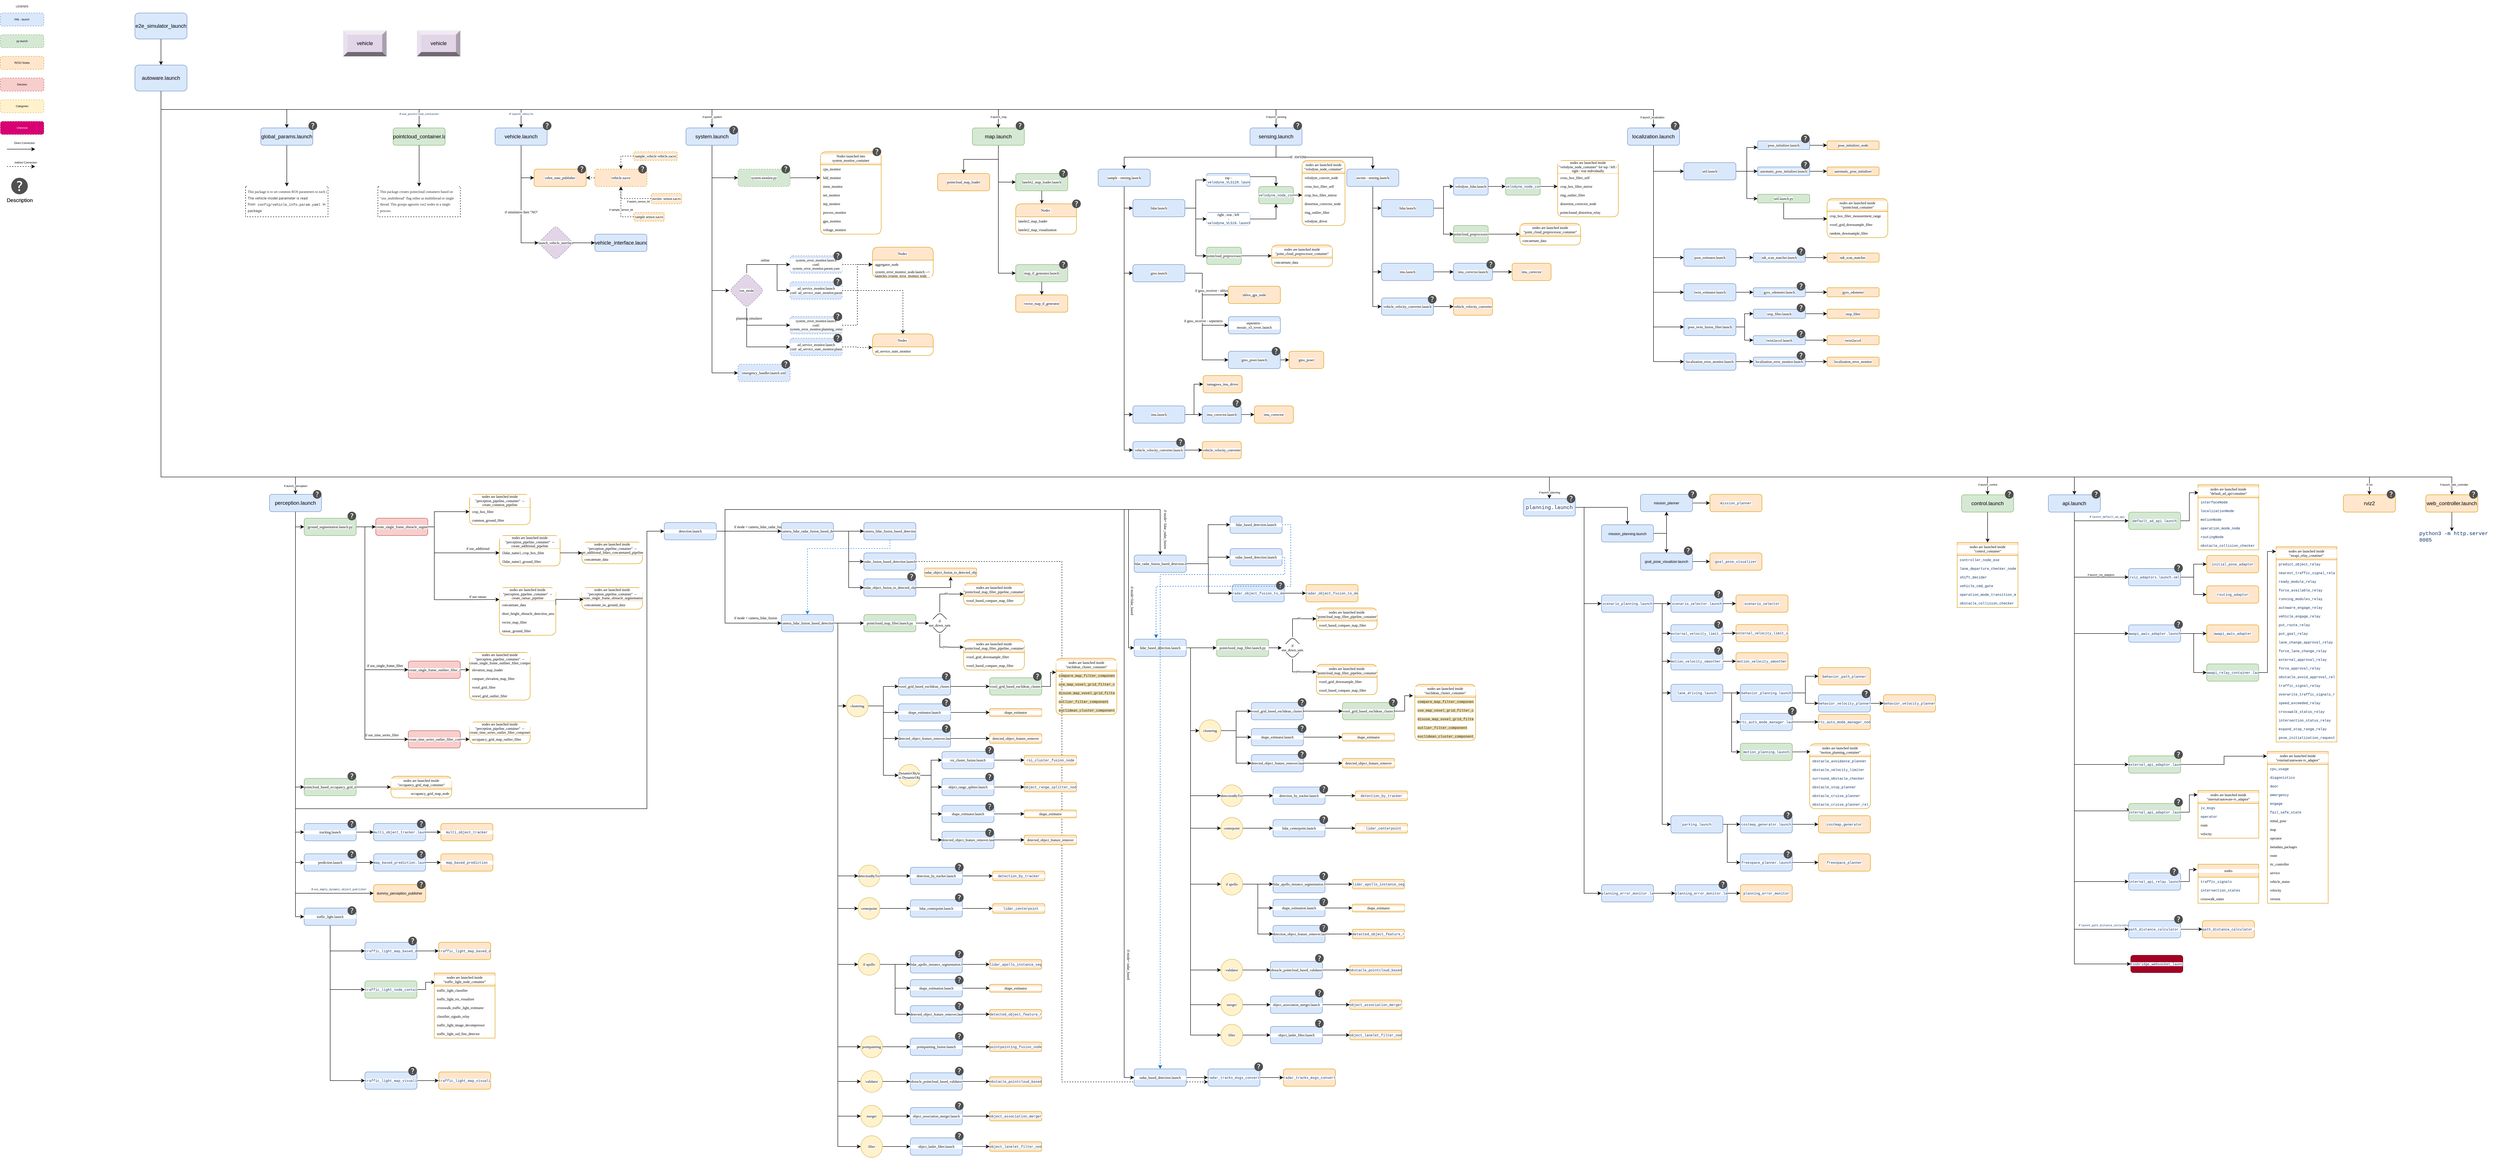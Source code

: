 <mxfile version="20.5.3" type="github">
  <diagram id="JUfGVZ4YZZ3eZMazUjR8" name="Page-1">
    <mxGraphModel dx="3245" dy="1072" grid="1" gridSize="10" guides="1" tooltips="1" connect="1" arrows="1" fold="0" page="1" pageScale="1" pageWidth="850" pageHeight="1100" math="0" shadow="0">
      <root>
        <mxCell id="0" />
        <mxCell id="4xb4pdzudIjATDrCBTRk-16" value="Toggles" parent="0" />
        <UserObject label="Description" link="data:action/json,{&quot;actions&quot;:[{&quot;toggle&quot;:{&quot;cells&quot;:[&quot;4xb4pdzudIjATDrCBTRk-9&quot;]}}]}" id="4xb4pdzudIjATDrCBTRk-15">
          <mxCell style="sketch=0;pointerEvents=1;shadow=0;dashed=0;html=1;strokeColor=none;fillColor=#505050;labelPosition=center;verticalLabelPosition=bottom;verticalAlign=top;outlineConnect=0;align=center;shape=mxgraph.office.concepts.help;" parent="4xb4pdzudIjATDrCBTRk-16" vertex="1">
            <mxGeometry x="-1275" y="410" width="38" height="38" as="geometry" />
          </mxCell>
        </UserObject>
        <UserObject label="Description" link="data:action/json,{&quot;actions&quot;:[{&quot;toggle&quot;:{&quot;cells&quot;:[&quot;4xb4pdzudIjATDrCBTRk-9&quot;]}}]}" id="4xb4pdzudIjATDrCBTRk-17">
          <mxCell style="sketch=0;pointerEvents=1;shadow=0;dashed=0;html=1;strokeColor=none;fillColor=#505050;labelPosition=center;verticalLabelPosition=bottom;verticalAlign=top;outlineConnect=0;align=center;shape=mxgraph.office.concepts.help;" parent="4xb4pdzudIjATDrCBTRk-16" vertex="1">
            <mxGeometry x="-1275" y="410" width="38" height="38" as="geometry" />
          </mxCell>
        </UserObject>
        <UserObject label="vehicle" link="data:action/json,{&quot;actions&quot;:[{&quot;toggle&quot;:{&quot;cells&quot;:[&quot;AWE4FITdyTHj-2MECXtD-1&quot;]}}]}" id="AWE4FITdyTHj-2MECXtD-15">
          <mxCell style="labelPosition=center;verticalLabelPosition=middle;align=center;html=1;shape=mxgraph.basic.shaded_button;dx=10;fillColor=#4D4D4D;strokeColor=#9673a6;whiteSpace=wrap;" vertex="1" parent="4xb4pdzudIjATDrCBTRk-16">
            <mxGeometry x="-510" y="70" width="100" height="60" as="geometry" />
          </mxCell>
        </UserObject>
        <object label="Core-blocks" c="" id="1">
          <mxCell style="" parent="0" />
        </object>
        <mxCell id="z-h-IKz81wdwOY6-5DcS-9" style="edgeStyle=orthogonalEdgeStyle;rounded=0;orthogonalLoop=1;jettySize=auto;html=1;exitX=0.5;exitY=1;exitDx=0;exitDy=0;entryX=0.5;entryY=0;entryDx=0;entryDy=0;" parent="1" source="z-h-IKz81wdwOY6-5DcS-1" target="z-h-IKz81wdwOY6-5DcS-6" edge="1">
          <mxGeometry relative="1" as="geometry" />
        </mxCell>
        <UserObject label="e2e_simulator_launch" link="https://github.com/autowarefoundation/autoware_launch/blob/main/autoware_launch/launch/e2e_simulator.launch.xml" id="z-h-IKz81wdwOY6-5DcS-1">
          <mxCell style="rounded=1;whiteSpace=wrap;html=1;glass=0;sketch=0;fillColor=#dae8fc;strokeColor=#6c8ebf;" parent="1" vertex="1">
            <mxGeometry x="-990" y="30" width="120" height="60" as="geometry" />
          </mxCell>
        </UserObject>
        <mxCell id="z-h-IKz81wdwOY6-5DcS-54" style="edgeStyle=orthogonalEdgeStyle;rounded=0;orthogonalLoop=1;jettySize=auto;html=1;exitX=0.5;exitY=1;exitDx=0;exitDy=0;entryX=0.5;entryY=0;entryDx=0;entryDy=0;fontFamily=Times New Roman;fontSize=8;" parent="1" source="z-h-IKz81wdwOY6-5DcS-6" target="z-h-IKz81wdwOY6-5DcS-14" edge="1">
          <mxGeometry relative="1" as="geometry" />
        </mxCell>
        <mxCell id="oIYKKuKqp56S4BTwwh6z-205" value="&lt;font style=&quot;font-size: 6px;&quot;&gt;if&amp;nbsp;&lt;span style=&quot;color: rgb(10, 48, 105); font-family: ui-monospace, SFMono-Regular, &amp;quot;SF Mono&amp;quot;, Menlo, Consolas, &amp;quot;Liberation Mono&amp;quot;, monospace; text-align: start;&quot;&gt;use_pointcloud_container&lt;/span&gt;&lt;/font&gt;" style="edgeLabel;html=1;align=center;verticalAlign=middle;resizable=0;points=[];fontSize=6;" parent="z-h-IKz81wdwOY6-5DcS-54" vertex="1" connectable="0">
          <mxGeometry x="0.906" relative="1" as="geometry">
            <mxPoint as="offset" />
          </mxGeometry>
        </mxCell>
        <mxCell id="z-h-IKz81wdwOY6-5DcS-125" style="edgeStyle=orthogonalEdgeStyle;rounded=0;orthogonalLoop=1;jettySize=auto;html=1;exitX=0.5;exitY=1;exitDx=0;exitDy=0;shadow=0;fontFamily=Times New Roman;fontSize=8;" parent="1" source="z-h-IKz81wdwOY6-5DcS-6" target="z-h-IKz81wdwOY6-5DcS-10" edge="1">
          <mxGeometry relative="1" as="geometry" />
        </mxCell>
        <mxCell id="z-h-IKz81wdwOY6-5DcS-129" style="edgeStyle=orthogonalEdgeStyle;rounded=0;orthogonalLoop=1;jettySize=auto;html=1;exitX=0.5;exitY=1;exitDx=0;exitDy=0;shadow=0;fontFamily=Times New Roman;fontSize=8;" parent="1" source="z-h-IKz81wdwOY6-5DcS-6" target="z-h-IKz81wdwOY6-5DcS-15" edge="1">
          <mxGeometry relative="1" as="geometry" />
        </mxCell>
        <mxCell id="oIYKKuKqp56S4BTwwh6z-206" value="&lt;font style=&quot;font-size: 6px;&quot;&gt;if&amp;nbsp;&lt;span style=&quot;color: rgb(10, 48, 105); font-family: ui-monospace, SFMono-Regular, &amp;quot;SF Mono&amp;quot;, Menlo, Consolas, &amp;quot;Liberation Mono&amp;quot;, monospace; text-align: start;&quot;&gt;launch_vehicle&lt;/span&gt;&lt;/font&gt;" style="edgeLabel;html=1;align=center;verticalAlign=middle;resizable=0;points=[];fontSize=6;" parent="z-h-IKz81wdwOY6-5DcS-129" vertex="1" connectable="0">
          <mxGeometry x="0.93" relative="1" as="geometry">
            <mxPoint as="offset" />
          </mxGeometry>
        </mxCell>
        <mxCell id="z-h-IKz81wdwOY6-5DcS-154" style="edgeStyle=orthogonalEdgeStyle;rounded=0;orthogonalLoop=1;jettySize=auto;html=1;exitX=0.5;exitY=1;exitDx=0;exitDy=0;shadow=0;fontFamily=Times New Roman;fontSize=8;" parent="1" source="z-h-IKz81wdwOY6-5DcS-6" target="z-h-IKz81wdwOY6-5DcS-16" edge="1">
          <mxGeometry relative="1" as="geometry" />
        </mxCell>
        <mxCell id="oIYKKuKqp56S4BTwwh6z-207" value="if launch_system" style="edgeLabel;html=1;align=center;verticalAlign=middle;resizable=0;points=[];fontSize=6;" parent="z-h-IKz81wdwOY6-5DcS-154" vertex="1" connectable="0">
          <mxGeometry x="0.953" y="-3" relative="1" as="geometry">
            <mxPoint x="3" y="7" as="offset" />
          </mxGeometry>
        </mxCell>
        <mxCell id="z-h-IKz81wdwOY6-5DcS-155" style="edgeStyle=orthogonalEdgeStyle;rounded=0;orthogonalLoop=1;jettySize=auto;html=1;exitX=0.5;exitY=1;exitDx=0;exitDy=0;shadow=0;fontFamily=Times New Roman;fontSize=8;" parent="1" source="z-h-IKz81wdwOY6-5DcS-6" target="z-h-IKz81wdwOY6-5DcS-17" edge="1">
          <mxGeometry relative="1" as="geometry" />
        </mxCell>
        <mxCell id="oIYKKuKqp56S4BTwwh6z-208" value="if launch_msp" style="edgeLabel;html=1;align=center;verticalAlign=middle;resizable=0;points=[];fontSize=6;" parent="z-h-IKz81wdwOY6-5DcS-155" vertex="1" connectable="0">
          <mxGeometry x="0.966" y="1" relative="1" as="geometry">
            <mxPoint x="-1" y="9" as="offset" />
          </mxGeometry>
        </mxCell>
        <mxCell id="z-h-IKz81wdwOY6-5DcS-182" style="edgeStyle=orthogonalEdgeStyle;rounded=0;orthogonalLoop=1;jettySize=auto;html=1;exitX=0.5;exitY=1;exitDx=0;exitDy=0;entryX=0.5;entryY=0;entryDx=0;entryDy=0;shadow=0;fontFamily=Times New Roman;fontSize=8;" parent="1" source="z-h-IKz81wdwOY6-5DcS-6" target="z-h-IKz81wdwOY6-5DcS-18" edge="1">
          <mxGeometry relative="1" as="geometry" />
        </mxCell>
        <mxCell id="oIYKKuKqp56S4BTwwh6z-209" value="if launch_sensing" style="edgeLabel;html=1;align=center;verticalAlign=middle;resizable=0;points=[];fontSize=6;" parent="z-h-IKz81wdwOY6-5DcS-182" vertex="1" connectable="0">
          <mxGeometry x="0.975" relative="1" as="geometry">
            <mxPoint y="8" as="offset" />
          </mxGeometry>
        </mxCell>
        <mxCell id="z-h-IKz81wdwOY6-5DcS-346" style="edgeStyle=orthogonalEdgeStyle;rounded=0;orthogonalLoop=1;jettySize=auto;html=1;exitX=0.5;exitY=1;exitDx=0;exitDy=0;shadow=0;fontFamily=Times New Roman;fontSize=8;" parent="1" source="z-h-IKz81wdwOY6-5DcS-6" target="z-h-IKz81wdwOY6-5DcS-19" edge="1">
          <mxGeometry relative="1" as="geometry">
            <Array as="points">
              <mxPoint x="-930" y="1100" />
              <mxPoint x="-620" y="1100" />
            </Array>
          </mxGeometry>
        </mxCell>
        <mxCell id="oIYKKuKqp56S4BTwwh6z-211" value="if launch_perception" style="edgeLabel;html=1;align=center;verticalAlign=middle;resizable=0;points=[];fontSize=6;" parent="z-h-IKz81wdwOY6-5DcS-346" vertex="1" connectable="0">
          <mxGeometry x="0.946" y="1" relative="1" as="geometry">
            <mxPoint x="-1" y="14" as="offset" />
          </mxGeometry>
        </mxCell>
        <mxCell id="oIYKKuKqp56S4BTwwh6z-2" style="edgeStyle=orthogonalEdgeStyle;rounded=0;orthogonalLoop=1;jettySize=auto;html=1;exitX=0.5;exitY=1;exitDx=0;exitDy=0;" parent="1" source="z-h-IKz81wdwOY6-5DcS-6" target="z-h-IKz81wdwOY6-5DcS-281" edge="1">
          <mxGeometry relative="1" as="geometry" />
        </mxCell>
        <mxCell id="oIYKKuKqp56S4BTwwh6z-210" value="if launch_localization" style="edgeLabel;html=1;align=center;verticalAlign=middle;resizable=0;points=[];fontSize=6;" parent="oIYKKuKqp56S4BTwwh6z-2" vertex="1" connectable="0">
          <mxGeometry x="0.982" y="-3" relative="1" as="geometry">
            <mxPoint y="7" as="offset" />
          </mxGeometry>
        </mxCell>
        <mxCell id="oIYKKuKqp56S4BTwwh6z-3" style="edgeStyle=orthogonalEdgeStyle;rounded=0;orthogonalLoop=1;jettySize=auto;html=1;exitX=0.5;exitY=1;exitDx=0;exitDy=0;entryX=0.5;entryY=0;entryDx=0;entryDy=0;" parent="1" source="z-h-IKz81wdwOY6-5DcS-6" target="oIYKKuKqp56S4BTwwh6z-4" edge="1">
          <mxGeometry relative="1" as="geometry">
            <Array as="points">
              <mxPoint x="-930" y="1100" />
              <mxPoint x="2270" y="1100" />
            </Array>
          </mxGeometry>
        </mxCell>
        <mxCell id="oIYKKuKqp56S4BTwwh6z-212" value="if launch_planning" style="edgeLabel;html=1;align=center;verticalAlign=middle;resizable=0;points=[];fontSize=6;" parent="oIYKKuKqp56S4BTwwh6z-3" vertex="1" connectable="0">
          <mxGeometry x="0.984" y="-1" relative="1" as="geometry">
            <mxPoint x="1" y="19" as="offset" />
          </mxGeometry>
        </mxCell>
        <mxCell id="oIYKKuKqp56S4BTwwh6z-87" style="edgeStyle=orthogonalEdgeStyle;rounded=0;orthogonalLoop=1;jettySize=auto;html=1;exitX=0.5;exitY=1;exitDx=0;exitDy=0;entryX=0.5;entryY=0;entryDx=0;entryDy=0;fontSize=8;" parent="1" source="z-h-IKz81wdwOY6-5DcS-6" target="z-h-IKz81wdwOY6-5DcS-21" edge="1">
          <mxGeometry relative="1" as="geometry">
            <Array as="points">
              <mxPoint x="-930" y="1100" />
              <mxPoint x="3280" y="1100" />
            </Array>
          </mxGeometry>
        </mxCell>
        <mxCell id="oIYKKuKqp56S4BTwwh6z-213" value="if launch_control" style="edgeLabel;html=1;align=center;verticalAlign=middle;resizable=0;points=[];fontSize=6;" parent="oIYKKuKqp56S4BTwwh6z-87" vertex="1" connectable="0">
          <mxGeometry x="0.97" y="2" relative="1" as="geometry">
            <mxPoint x="36" y="20" as="offset" />
          </mxGeometry>
        </mxCell>
        <mxCell id="oIYKKuKqp56S4BTwwh6z-88" style="edgeStyle=orthogonalEdgeStyle;rounded=0;orthogonalLoop=1;jettySize=auto;html=1;exitX=0.5;exitY=1;exitDx=0;exitDy=0;fontSize=8;" parent="1" source="z-h-IKz81wdwOY6-5DcS-6" target="z-h-IKz81wdwOY6-5DcS-22" edge="1">
          <mxGeometry relative="1" as="geometry">
            <Array as="points">
              <mxPoint x="-930" y="1100" />
              <mxPoint x="3480" y="1100" />
            </Array>
          </mxGeometry>
        </mxCell>
        <mxCell id="oIYKKuKqp56S4BTwwh6z-197" style="edgeStyle=orthogonalEdgeStyle;rounded=0;orthogonalLoop=1;jettySize=auto;html=1;exitX=0.5;exitY=1;exitDx=0;exitDy=0;entryX=0.5;entryY=0;entryDx=0;entryDy=0;fontSize=6;" parent="1" source="z-h-IKz81wdwOY6-5DcS-6" target="z-h-IKz81wdwOY6-5DcS-23" edge="1">
          <mxGeometry relative="1" as="geometry">
            <Array as="points">
              <mxPoint x="-930" y="1100" />
              <mxPoint x="4160" y="1100" />
            </Array>
          </mxGeometry>
        </mxCell>
        <mxCell id="oIYKKuKqp56S4BTwwh6z-198" value="if rviz" style="edgeLabel;html=1;align=center;verticalAlign=middle;resizable=0;points=[];fontSize=6;rotation=0;" parent="oIYKKuKqp56S4BTwwh6z-197" vertex="1" connectable="0">
          <mxGeometry x="0.981" relative="1" as="geometry">
            <mxPoint x="16" y="18" as="offset" />
          </mxGeometry>
        </mxCell>
        <mxCell id="oIYKKuKqp56S4BTwwh6z-203" style="edgeStyle=orthogonalEdgeStyle;rounded=0;orthogonalLoop=1;jettySize=auto;html=1;exitX=0.5;exitY=1;exitDx=0;exitDy=0;entryX=0.5;entryY=0;entryDx=0;entryDy=0;fontSize=6;" parent="1" source="z-h-IKz81wdwOY6-5DcS-6" target="oIYKKuKqp56S4BTwwh6z-199" edge="1">
          <mxGeometry relative="1" as="geometry">
            <Array as="points">
              <mxPoint x="-930" y="1100" />
              <mxPoint x="4350" y="1100" />
            </Array>
          </mxGeometry>
        </mxCell>
        <mxCell id="oIYKKuKqp56S4BTwwh6z-204" value="if launch_web_controller" style="edgeLabel;html=1;align=center;verticalAlign=middle;resizable=0;points=[];fontSize=6;rotation=0;" parent="oIYKKuKqp56S4BTwwh6z-203" vertex="1" connectable="0">
          <mxGeometry x="0.979" y="1" relative="1" as="geometry">
            <mxPoint x="29" y="19" as="offset" />
          </mxGeometry>
        </mxCell>
        <UserObject label="autoware.launch" link="https://github.com/autowarefoundation/autoware_launch/blob/main/autoware_launch/launch/autoware.launch.xml" linkTarget="_blank" id="z-h-IKz81wdwOY6-5DcS-6">
          <mxCell style="rounded=1;whiteSpace=wrap;html=1;glass=0;sketch=0;fillColor=#dae8fc;strokeColor=#6c8ebf;" parent="1" vertex="1">
            <mxGeometry x="-990" y="150" width="120" height="60" as="geometry" />
          </mxCell>
        </UserObject>
        <mxCell id="z-h-IKz81wdwOY6-5DcS-162" style="edgeStyle=orthogonalEdgeStyle;rounded=0;orthogonalLoop=1;jettySize=auto;html=1;exitX=0.5;exitY=1;exitDx=0;exitDy=0;shadow=0;fontFamily=Times New Roman;fontSize=8;" parent="1" source="z-h-IKz81wdwOY6-5DcS-17" target="z-h-IKz81wdwOY6-5DcS-159" edge="1">
          <mxGeometry relative="1" as="geometry" />
        </mxCell>
        <mxCell id="z-h-IKz81wdwOY6-5DcS-164" style="edgeStyle=orthogonalEdgeStyle;rounded=0;orthogonalLoop=1;jettySize=auto;html=1;exitX=0.5;exitY=1;exitDx=0;exitDy=0;entryX=0;entryY=0.5;entryDx=0;entryDy=0;shadow=0;fontFamily=Times New Roman;fontSize=8;" parent="1" source="z-h-IKz81wdwOY6-5DcS-17" target="z-h-IKz81wdwOY6-5DcS-157" edge="1">
          <mxGeometry relative="1" as="geometry">
            <Array as="points">
              <mxPoint x="1000" y="420" />
            </Array>
          </mxGeometry>
        </mxCell>
        <mxCell id="z-h-IKz81wdwOY6-5DcS-167" style="edgeStyle=orthogonalEdgeStyle;rounded=0;orthogonalLoop=1;jettySize=auto;html=1;exitX=0.5;exitY=1;exitDx=0;exitDy=0;entryX=0;entryY=0.5;entryDx=0;entryDy=0;shadow=0;fontFamily=Times New Roman;fontSize=8;" parent="1" source="z-h-IKz81wdwOY6-5DcS-17" target="z-h-IKz81wdwOY6-5DcS-165" edge="1">
          <mxGeometry relative="1" as="geometry" />
        </mxCell>
        <UserObject label="rviz2" link="https://github.com/autowarefoundation/autoware_launch/blob/main/autoware_launch/rviz/autoware.rviz" linkTarget="_blank" id="z-h-IKz81wdwOY6-5DcS-23">
          <mxCell style="rounded=1;whiteSpace=wrap;html=1;glass=0;sketch=0;fillColor=#ffe6cc;strokeColor=#d79b00;" parent="1" vertex="1">
            <mxGeometry x="4100" y="1141" width="120" height="40" as="geometry" />
          </mxCell>
        </UserObject>
        <mxCell id="z-h-IKz81wdwOY6-5DcS-107" value="" style="group" parent="1" vertex="1" connectable="0">
          <mxGeometry x="-635" y="280" width="610" height="88" as="geometry" />
        </mxCell>
        <UserObject label="global_params.launch" link="https://github.com/autowarefoundation/autoware.universe/blob/main/common/global_parameter_loader/launch/global_params.launch.py" linkTarget="_blank" id="z-h-IKz81wdwOY6-5DcS-10">
          <mxCell style="rounded=1;whiteSpace=wrap;html=1;glass=0;sketch=0;fillColor=#dae8fc;strokeColor=#6c8ebf;noLabel=0;" parent="z-h-IKz81wdwOY6-5DcS-107" vertex="1">
            <mxGeometry x="-65" y="15" width="120" height="40" as="geometry" />
          </mxCell>
        </UserObject>
        <mxCell id="z-h-IKz81wdwOY6-5DcS-106" value="" style="group" parent="z-h-IKz81wdwOY6-5DcS-107" vertex="1" connectable="0">
          <mxGeometry x="240" width="370" height="70" as="geometry" />
        </mxCell>
        <UserObject label="pointcloud_container.launch.py" link="https://github.com/autowarefoundation/autoware_launch/blob/main/autoware_launch/launch/pointcloud_container.launch.py" linkTarget="_blank" id="z-h-IKz81wdwOY6-5DcS-14">
          <mxCell style="rounded=1;html=1;glass=0;sketch=0;whiteSpace=wrap;fillOpacity=100;overflow=width;fillColor=#d5e8d4;strokeColor=#82b366;" parent="z-h-IKz81wdwOY6-5DcS-106" vertex="1">
            <mxGeometry y="15" width="120" height="40" as="geometry" />
          </mxCell>
        </UserObject>
        <mxCell id="z-h-IKz81wdwOY6-5DcS-123" style="edgeStyle=orthogonalEdgeStyle;rounded=0;orthogonalLoop=1;jettySize=auto;html=1;exitX=1;exitY=0.5;exitDx=0;exitDy=0;entryX=0;entryY=0.5;entryDx=0;entryDy=0;shadow=0;fontFamily=Times New Roman;fontSize=8;" parent="1" source="z-h-IKz81wdwOY6-5DcS-75" target="z-h-IKz81wdwOY6-5DcS-116" edge="1">
          <mxGeometry relative="1" as="geometry" />
        </mxCell>
        <mxCell id="z-h-IKz81wdwOY6-5DcS-76" style="edgeStyle=orthogonalEdgeStyle;rounded=0;orthogonalLoop=1;jettySize=auto;html=1;exitX=0.5;exitY=1;exitDx=0;exitDy=0;shadow=0;fontFamily=Times New Roman;fontSize=8;" parent="1" source="z-h-IKz81wdwOY6-5DcS-16" target="z-h-IKz81wdwOY6-5DcS-75" edge="1">
          <mxGeometry relative="1" as="geometry">
            <Array as="points">
              <mxPoint x="340" y="410" />
            </Array>
          </mxGeometry>
        </mxCell>
        <mxCell id="z-h-IKz81wdwOY6-5DcS-97" style="edgeStyle=orthogonalEdgeStyle;rounded=0;orthogonalLoop=1;jettySize=auto;html=1;exitX=0.5;exitY=1;exitDx=0;exitDy=0;shadow=0;fontFamily=Times New Roman;fontSize=8;entryX=0;entryY=0.5;entryDx=0;entryDy=0;" parent="1" source="z-h-IKz81wdwOY6-5DcS-16" target="z-h-IKz81wdwOY6-5DcS-94" edge="1">
          <mxGeometry relative="1" as="geometry">
            <mxPoint x="430" y="1040" as="targetPoint" />
            <Array as="points">
              <mxPoint x="340" y="860" />
            </Array>
          </mxGeometry>
        </mxCell>
        <mxCell id="z-h-IKz81wdwOY6-5DcS-93" style="edgeStyle=orthogonalEdgeStyle;rounded=0;orthogonalLoop=1;jettySize=auto;html=1;exitX=0.5;exitY=1;exitDx=0;exitDy=0;entryX=0;entryY=0.5;entryDx=0;entryDy=0;shadow=0;fontFamily=Times New Roman;fontSize=8;" parent="1" source="z-h-IKz81wdwOY6-5DcS-16" target="z-h-IKz81wdwOY6-5DcS-77" edge="1">
          <mxGeometry relative="1" as="geometry">
            <Array as="points">
              <mxPoint x="340" y="670" />
            </Array>
          </mxGeometry>
        </mxCell>
        <UserObject label="&lt;font style=&quot;&quot;&gt;&lt;br&gt;&lt;span style=&quot;font-size: 8px; color: rgb(36, 41, 47);&quot;&gt;This package is to set common ROS parameters to each node.&lt;br&gt;&lt;/span&gt;&lt;font style=&quot;font-size: 8px;&quot;&gt;&lt;span style=&quot;color: rgb(36, 41, 47); font-family: -apple-system, BlinkMacSystemFont, &amp;quot;Segoe UI&amp;quot;, Helvetica, Arial, sans-serif, &amp;quot;Apple Color Emoji&amp;quot;, &amp;quot;Segoe UI Emoji&amp;quot;;&quot;&gt;The vehicle model parameter is read from&amp;nbsp;&lt;/span&gt;&lt;code style=&quot;box-sizing: border-box; font-family: ui-monospace, SFMono-Regular, &amp;quot;SF Mono&amp;quot;, Menlo, Consolas, &amp;quot;Liberation Mono&amp;quot;, monospace; padding: 0.2em 0.4em; margin: 0px; background-color: var(--color-neutral-muted); border-radius: 6px; color: rgb(36, 41, 47);&quot;&gt;config/vehicle_info.param.yaml&lt;/code&gt;&lt;span style=&quot;color: rgb(36, 41, 47); font-family: -apple-system, BlinkMacSystemFont, &amp;quot;Segoe UI&amp;quot;, Helvetica, Arial, sans-serif, &amp;quot;Apple Color Emoji&amp;quot;, &amp;quot;Segoe UI Emoji&amp;quot;;&quot;&gt;&amp;nbsp;in&amp;nbsp;&lt;/span&gt;&lt;code style=&quot;box-sizing: border-box; font-family: ui-monospace, SFMono-Regular, &amp;quot;SF Mono&amp;quot;, Menlo, Consolas, &amp;quot;Liberation Mono&amp;quot;, monospace; padding: 0.2em 0.4em; margin: 0px; background-color: var(--color-neutral-muted); border-radius: 6px; color: rgb(36, 41, 47);&quot;&gt;vehicle_model&lt;/code&gt;&lt;span style=&quot;color: rgb(36, 41, 47); font-family: -apple-system, BlinkMacSystemFont, &amp;quot;Segoe UI&amp;quot;, Helvetica, Arial, sans-serif, &amp;quot;Apple Color Emoji&amp;quot;, &amp;quot;Segoe UI Emoji&amp;quot;;&quot;&gt;_description package&lt;/span&gt;&lt;/font&gt;&lt;br&gt;&lt;/font&gt;" linkTarget="_blank" id="z-h-IKz81wdwOY6-5DcS-50">
          <mxCell style="text;html=1;strokeColor=default;fillColor=none;spacing=5;spacingTop=-20;whiteSpace=wrap;overflow=hidden;rounded=0;glass=0;labelBackgroundColor=#FFFFFF;sketch=0;fontFamily=Times New Roman;fontSize=12;dashed=1;" parent="1" vertex="1">
            <mxGeometry x="-735" y="430" width="190" height="70" as="geometry" />
          </mxCell>
        </UserObject>
        <UserObject label="&lt;font style=&quot;&quot;&gt;&lt;br&gt;&lt;font style=&quot;font-size: 8px;&quot;&gt;&lt;span style=&quot;color: rgb(36, 41, 47);&quot;&gt;This package creates pointcloud containers based on &quot;use_multithread&quot; flag either as multithread or single thread. This groups agnostic ros2 nodes in a single process.&amp;nbsp;&lt;/span&gt;&lt;/font&gt;&lt;br&gt;&lt;/font&gt;" linkTarget="_blank" id="z-h-IKz81wdwOY6-5DcS-55">
          <mxCell style="text;html=1;strokeColor=default;fillColor=none;spacing=5;spacingTop=-20;whiteSpace=wrap;overflow=hidden;rounded=0;glass=0;labelBackgroundColor=#FFFFFF;sketch=0;fontFamily=Times New Roman;fontSize=12;dashed=1;" parent="1" vertex="1">
            <mxGeometry x="-430" y="430" width="190" height="70" as="geometry" />
          </mxCell>
        </UserObject>
        <mxCell id="z-h-IKz81wdwOY6-5DcS-56" style="edgeStyle=orthogonalEdgeStyle;rounded=0;orthogonalLoop=1;jettySize=auto;html=1;exitX=0.5;exitY=1;exitDx=0;exitDy=0;entryX=0.5;entryY=0;entryDx=0;entryDy=0;fontFamily=Times New Roman;fontSize=8;" parent="1" source="z-h-IKz81wdwOY6-5DcS-14" target="z-h-IKz81wdwOY6-5DcS-55" edge="1">
          <mxGeometry relative="1" as="geometry" />
        </mxCell>
        <mxCell id="z-h-IKz81wdwOY6-5DcS-126" style="edgeStyle=orthogonalEdgeStyle;rounded=0;orthogonalLoop=1;jettySize=auto;html=1;exitX=0.5;exitY=1;exitDx=0;exitDy=0;entryX=0.5;entryY=0;entryDx=0;entryDy=0;shadow=0;fontFamily=Times New Roman;fontSize=8;" parent="1" source="z-h-IKz81wdwOY6-5DcS-10" target="z-h-IKz81wdwOY6-5DcS-50" edge="1">
          <mxGeometry relative="1" as="geometry" />
        </mxCell>
        <mxCell id="z-h-IKz81wdwOY6-5DcS-58" style="edgeStyle=orthogonalEdgeStyle;rounded=0;orthogonalLoop=1;jettySize=auto;html=1;exitX=0.5;exitY=1;exitDx=0;exitDy=0;fontFamily=Times New Roman;fontSize=8;entryX=0;entryY=0.5;entryDx=0;entryDy=0;" parent="1" source="z-h-IKz81wdwOY6-5DcS-15" target="z-h-IKz81wdwOY6-5DcS-57" edge="1">
          <mxGeometry relative="1" as="geometry">
            <Array as="points">
              <mxPoint x="-100" y="410" />
            </Array>
          </mxGeometry>
        </mxCell>
        <mxCell id="z-h-IKz81wdwOY6-5DcS-69" style="edgeStyle=orthogonalEdgeStyle;rounded=0;orthogonalLoop=1;jettySize=auto;html=1;exitX=0.5;exitY=1;exitDx=0;exitDy=0;shadow=0;fontFamily=Times New Roman;fontSize=8;entryX=0;entryY=0.5;entryDx=0;entryDy=0;" parent="1" source="z-h-IKz81wdwOY6-5DcS-15" target="z-h-IKz81wdwOY6-5DcS-68" edge="1">
          <mxGeometry relative="1" as="geometry">
            <Array as="points">
              <mxPoint x="-100" y="560" />
            </Array>
          </mxGeometry>
        </mxCell>
        <mxCell id="z-h-IKz81wdwOY6-5DcS-74" value="if simulation then &quot;NO&quot;" style="edgeLabel;html=1;align=center;verticalAlign=middle;resizable=0;points=[];fontSize=8;fontFamily=Times New Roman;" parent="z-h-IKz81wdwOY6-5DcS-69" vertex="1" connectable="0">
          <mxGeometry x="-0.658" y="2" relative="1" as="geometry">
            <mxPoint x="-2" y="108" as="offset" />
          </mxGeometry>
        </mxCell>
        <mxCell id="z-h-IKz81wdwOY6-5DcS-65" style="edgeStyle=orthogonalEdgeStyle;rounded=0;orthogonalLoop=1;jettySize=auto;html=1;exitX=0;exitY=0.5;exitDx=0;exitDy=0;entryX=1;entryY=0.5;entryDx=0;entryDy=0;shadow=0;dashed=1;fontFamily=Times New Roman;fontSize=8;" parent="1" source="z-h-IKz81wdwOY6-5DcS-59" target="z-h-IKz81wdwOY6-5DcS-57" edge="1">
          <mxGeometry relative="1" as="geometry" />
        </mxCell>
        <mxCell id="z-h-IKz81wdwOY6-5DcS-66" style="edgeStyle=orthogonalEdgeStyle;rounded=0;orthogonalLoop=1;jettySize=auto;html=1;exitX=0;exitY=0.5;exitDx=0;exitDy=0;entryX=0.5;entryY=0;entryDx=0;entryDy=0;shadow=0;dashed=1;fontFamily=Times New Roman;fontSize=8;" parent="1" source="z-h-IKz81wdwOY6-5DcS-62" target="z-h-IKz81wdwOY6-5DcS-59" edge="1">
          <mxGeometry relative="1" as="geometry" />
        </mxCell>
        <mxCell id="z-h-IKz81wdwOY6-5DcS-67" style="edgeStyle=orthogonalEdgeStyle;rounded=0;orthogonalLoop=1;jettySize=auto;html=1;exitX=0;exitY=0.5;exitDx=0;exitDy=0;entryX=0.5;entryY=1;entryDx=0;entryDy=0;shadow=0;dashed=1;fontFamily=Times New Roman;fontSize=8;" parent="1" source="z-h-IKz81wdwOY6-5DcS-63" target="z-h-IKz81wdwOY6-5DcS-59" edge="1">
          <mxGeometry relative="1" as="geometry" />
        </mxCell>
        <mxCell id="oIYKKuKqp56S4BTwwh6z-221" value="if awsim_sensor_kit" style="edgeLabel;html=1;align=center;verticalAlign=middle;resizable=0;points=[];fontSize=6;" parent="z-h-IKz81wdwOY6-5DcS-67" vertex="1" connectable="0">
          <mxGeometry x="-0.585" y="4" relative="1" as="geometry">
            <mxPoint x="-10" y="3" as="offset" />
          </mxGeometry>
        </mxCell>
        <mxCell id="z-h-IKz81wdwOY6-5DcS-72" style="edgeStyle=orthogonalEdgeStyle;rounded=0;orthogonalLoop=1;jettySize=auto;html=1;exitX=1;exitY=0.5;exitDx=0;exitDy=0;entryX=0;entryY=0.5;entryDx=0;entryDy=0;shadow=0;fontFamily=Times New Roman;fontSize=8;" parent="1" source="z-h-IKz81wdwOY6-5DcS-68" target="z-h-IKz81wdwOY6-5DcS-71" edge="1">
          <mxGeometry relative="1" as="geometry" />
        </mxCell>
        <mxCell id="z-h-IKz81wdwOY6-5DcS-146" style="edgeStyle=orthogonalEdgeStyle;rounded=0;orthogonalLoop=1;jettySize=auto;html=1;exitX=1;exitY=0.5;exitDx=0;exitDy=0;entryX=0;entryY=0.5;entryDx=0;entryDy=0;shadow=0;fontFamily=Times New Roman;fontSize=8;dashed=1;" parent="1" source="z-h-IKz81wdwOY6-5DcS-87" target="z-h-IKz81wdwOY6-5DcS-134" edge="1">
          <mxGeometry relative="1" as="geometry" />
        </mxCell>
        <mxCell id="z-h-IKz81wdwOY6-5DcS-149" style="edgeStyle=orthogonalEdgeStyle;rounded=0;orthogonalLoop=1;jettySize=auto;html=1;exitX=1;exitY=0.5;exitDx=0;exitDy=0;entryX=0;entryY=0.5;entryDx=0;entryDy=0;shadow=0;fontFamily=Times New Roman;fontSize=8;dashed=1;" parent="1" source="z-h-IKz81wdwOY6-5DcS-88" target="z-h-IKz81wdwOY6-5DcS-134" edge="1">
          <mxGeometry relative="1" as="geometry" />
        </mxCell>
        <mxCell id="z-h-IKz81wdwOY6-5DcS-150" style="edgeStyle=orthogonalEdgeStyle;rounded=0;orthogonalLoop=1;jettySize=auto;html=1;exitX=1;exitY=0.5;exitDx=0;exitDy=0;shadow=0;dashed=1;fontFamily=Times New Roman;fontSize=8;" parent="1" source="z-h-IKz81wdwOY6-5DcS-79" target="z-h-IKz81wdwOY6-5DcS-143" edge="1">
          <mxGeometry relative="1" as="geometry" />
        </mxCell>
        <mxCell id="z-h-IKz81wdwOY6-5DcS-153" style="edgeStyle=orthogonalEdgeStyle;rounded=0;orthogonalLoop=1;jettySize=auto;html=1;exitX=1;exitY=0.5;exitDx=0;exitDy=0;entryX=-0.002;entryY=0.067;entryDx=0;entryDy=0;entryPerimeter=0;shadow=0;dashed=1;fontFamily=Times New Roman;fontSize=8;" parent="1" source="z-h-IKz81wdwOY6-5DcS-83" target="z-h-IKz81wdwOY6-5DcS-144" edge="1">
          <mxGeometry relative="1" as="geometry" />
        </mxCell>
        <mxCell id="z-h-IKz81wdwOY6-5DcS-179" style="edgeStyle=orthogonalEdgeStyle;rounded=0;orthogonalLoop=1;jettySize=auto;html=1;exitX=0.5;exitY=1;exitDx=0;exitDy=0;entryX=0.429;entryY=0;entryDx=0;entryDy=0;entryPerimeter=0;shadow=0;fontFamily=Times New Roman;fontSize=8;" parent="1" source="z-h-IKz81wdwOY6-5DcS-157" target="z-h-IKz81wdwOY6-5DcS-172" edge="1">
          <mxGeometry relative="1" as="geometry" />
        </mxCell>
        <mxCell id="z-h-IKz81wdwOY6-5DcS-181" style="edgeStyle=orthogonalEdgeStyle;rounded=0;orthogonalLoop=1;jettySize=auto;html=1;exitX=0.5;exitY=1;exitDx=0;exitDy=0;entryX=0.5;entryY=0;entryDx=0;entryDy=0;shadow=0;fontFamily=Times New Roman;fontSize=8;" parent="1" source="z-h-IKz81wdwOY6-5DcS-165" target="z-h-IKz81wdwOY6-5DcS-168" edge="1">
          <mxGeometry relative="1" as="geometry" />
        </mxCell>
        <mxCell id="z-h-IKz81wdwOY6-5DcS-203" style="edgeStyle=orthogonalEdgeStyle;rounded=0;orthogonalLoop=1;jettySize=auto;html=1;exitX=0.5;exitY=1;exitDx=0;exitDy=0;entryX=0;entryY=0.5;entryDx=0;entryDy=0;shadow=0;fontFamily=Times New Roman;fontSize=8;" parent="1" source="z-h-IKz81wdwOY6-5DcS-183" target="z-h-IKz81wdwOY6-5DcS-202" edge="1">
          <mxGeometry relative="1" as="geometry" />
        </mxCell>
        <mxCell id="z-h-IKz81wdwOY6-5DcS-240" style="edgeStyle=orthogonalEdgeStyle;rounded=0;orthogonalLoop=1;jettySize=auto;html=1;exitX=1;exitY=0.5;exitDx=0;exitDy=0;entryX=0;entryY=0.5;entryDx=0;entryDy=0;shadow=0;fontFamily=Times New Roman;fontSize=8;" parent="1" source="z-h-IKz81wdwOY6-5DcS-202" target="z-h-IKz81wdwOY6-5DcS-239" edge="1">
          <mxGeometry relative="1" as="geometry" />
        </mxCell>
        <mxCell id="z-h-IKz81wdwOY6-5DcS-418" style="edgeStyle=orthogonalEdgeStyle;rounded=0;orthogonalLoop=1;jettySize=auto;html=1;exitX=1;exitY=0.5;exitDx=0;exitDy=0;shadow=0;fontFamily=Times New Roman;fontSize=8;" parent="1" source="z-h-IKz81wdwOY6-5DcS-415" target="z-h-IKz81wdwOY6-5DcS-417" edge="1">
          <mxGeometry relative="1" as="geometry" />
        </mxCell>
        <mxCell id="z-h-IKz81wdwOY6-5DcS-419" value="if mode = camera_lidar_radar_fusion" style="edgeLabel;html=1;align=center;verticalAlign=middle;resizable=0;points=[];fontSize=8;fontFamily=Times New Roman;" parent="z-h-IKz81wdwOY6-5DcS-418" vertex="1" connectable="0">
          <mxGeometry x="-0.152" y="1" relative="1" as="geometry">
            <mxPoint x="36" y="-9" as="offset" />
          </mxGeometry>
        </mxCell>
        <mxCell id="z-h-IKz81wdwOY6-5DcS-422" style="edgeStyle=orthogonalEdgeStyle;rounded=0;orthogonalLoop=1;jettySize=auto;html=1;exitX=1;exitY=0.5;exitDx=0;exitDy=0;shadow=0;fontFamily=Times New Roman;fontSize=8;entryX=0;entryY=0.5;entryDx=0;entryDy=0;" parent="1" source="z-h-IKz81wdwOY6-5DcS-415" target="z-h-IKz81wdwOY6-5DcS-420" edge="1">
          <mxGeometry relative="1" as="geometry">
            <mxPoint x="430" y="1445" as="targetPoint" />
            <Array as="points">
              <mxPoint x="370" y="1225" />
              <mxPoint x="370" y="1437" />
            </Array>
          </mxGeometry>
        </mxCell>
        <mxCell id="z-h-IKz81wdwOY6-5DcS-423" value="if mode = camera_lidar_fusion" style="edgeLabel;html=1;align=center;verticalAlign=middle;resizable=0;points=[];fontSize=8;fontFamily=Times New Roman;" parent="z-h-IKz81wdwOY6-5DcS-422" vertex="1" connectable="0">
          <mxGeometry x="0.365" y="-1" relative="1" as="geometry">
            <mxPoint x="55" y="-13" as="offset" />
          </mxGeometry>
        </mxCell>
        <mxCell id="z-h-IKz81wdwOY6-5DcS-778" style="edgeStyle=orthogonalEdgeStyle;rounded=0;orthogonalLoop=1;jettySize=auto;html=1;exitX=1;exitY=0.5;exitDx=0;exitDy=0;entryX=0.5;entryY=0;entryDx=0;entryDy=0;shadow=0;fontFamily=Times New Roman;fontSize=8;" parent="1" source="z-h-IKz81wdwOY6-5DcS-415" target="z-h-IKz81wdwOY6-5DcS-424" edge="1">
          <mxGeometry relative="1" as="geometry">
            <Array as="points">
              <mxPoint x="370" y="1225" />
              <mxPoint x="370" y="1175" />
              <mxPoint x="1373" y="1175" />
            </Array>
          </mxGeometry>
        </mxCell>
        <mxCell id="z-h-IKz81wdwOY6-5DcS-779" value="if mode= lidar_radar_fusion" style="edgeLabel;html=1;align=center;verticalAlign=middle;resizable=0;points=[];fontSize=8;fontFamily=Times New Roman;rotation=90;" parent="z-h-IKz81wdwOY6-5DcS-778" vertex="1" connectable="0">
          <mxGeometry x="0.421" y="-4" relative="1" as="geometry">
            <mxPoint x="248" y="41" as="offset" />
          </mxGeometry>
        </mxCell>
        <mxCell id="z-h-IKz81wdwOY6-5DcS-791" style="edgeStyle=orthogonalEdgeStyle;rounded=0;orthogonalLoop=1;jettySize=auto;html=1;exitX=1;exitY=0.5;exitDx=0;exitDy=0;entryX=0;entryY=0.5;entryDx=0;entryDy=0;shadow=0;fontFamily=Times New Roman;fontSize=8;" parent="1" source="z-h-IKz81wdwOY6-5DcS-415" target="z-h-IKz81wdwOY6-5DcS-676" edge="1">
          <mxGeometry relative="1" as="geometry">
            <Array as="points">
              <mxPoint x="370" y="1225" />
              <mxPoint x="370" y="1175" />
              <mxPoint x="1300" y="1175" />
              <mxPoint x="1300" y="1494" />
            </Array>
          </mxGeometry>
        </mxCell>
        <mxCell id="z-h-IKz81wdwOY6-5DcS-792" value="if mode=lidar_based" style="edgeLabel;html=1;align=center;verticalAlign=middle;resizable=0;points=[];fontSize=8;fontFamily=Times New Roman;rotation=90;" parent="z-h-IKz81wdwOY6-5DcS-791" vertex="1" connectable="0">
          <mxGeometry x="0.75" relative="1" as="geometry">
            <mxPoint x="9" y="44" as="offset" />
          </mxGeometry>
        </mxCell>
        <mxCell id="z-h-IKz81wdwOY6-5DcS-799" style="edgeStyle=orthogonalEdgeStyle;rounded=0;orthogonalLoop=1;jettySize=auto;html=1;exitX=1;exitY=0.5;exitDx=0;exitDy=0;entryX=0;entryY=0.5;entryDx=0;entryDy=0;shadow=0;fontFamily=Times New Roman;fontSize=8;" parent="1" source="z-h-IKz81wdwOY6-5DcS-415" target="z-h-IKz81wdwOY6-5DcS-795" edge="1">
          <mxGeometry relative="1" as="geometry">
            <Array as="points">
              <mxPoint x="370" y="1225" />
              <mxPoint x="370" y="1175" />
              <mxPoint x="1290" y="1175" />
              <mxPoint x="1290" y="2485" />
            </Array>
          </mxGeometry>
        </mxCell>
        <mxCell id="z-h-IKz81wdwOY6-5DcS-800" value="if mode= radar_based" style="edgeLabel;html=1;align=center;verticalAlign=middle;resizable=0;points=[];fontSize=8;fontFamily=Times New Roman;rotation=90;" parent="z-h-IKz81wdwOY6-5DcS-799" vertex="1" connectable="0">
          <mxGeometry x="0.795" relative="1" as="geometry">
            <mxPoint x="10" y="-46" as="offset" />
          </mxGeometry>
        </mxCell>
        <mxCell id="z-h-IKz81wdwOY6-5DcS-691" style="edgeStyle=orthogonalEdgeStyle;rounded=0;orthogonalLoop=1;jettySize=auto;html=1;exitX=1;exitY=0.5;exitDx=0;exitDy=0;shadow=0;fontFamily=Times New Roman;fontSize=8;" parent="1" edge="1">
          <mxGeometry relative="1" as="geometry">
            <mxPoint x="2619" y="1798" as="sourcePoint" />
          </mxGeometry>
        </mxCell>
        <mxCell id="z-h-IKz81wdwOY6-5DcS-693" style="edgeStyle=orthogonalEdgeStyle;rounded=0;orthogonalLoop=1;jettySize=auto;html=1;exitX=1;exitY=0.5;exitDx=0;exitDy=0;shadow=0;fontFamily=Times New Roman;fontSize=8;" parent="1" edge="1">
          <mxGeometry relative="1" as="geometry">
            <mxPoint x="2619" y="1868" as="sourcePoint" />
          </mxGeometry>
        </mxCell>
        <mxCell id="z-h-IKz81wdwOY6-5DcS-703" style="edgeStyle=orthogonalEdgeStyle;rounded=0;orthogonalLoop=1;jettySize=auto;html=1;exitX=1;exitY=0.5;exitDx=0;exitDy=0;entryX=0;entryY=0.5;entryDx=0;entryDy=0;shadow=0;fontFamily=Times New Roman;fontSize=8;" parent="1" edge="1">
          <mxGeometry relative="1" as="geometry">
            <mxPoint x="2449" y="1833" as="sourcePoint" />
          </mxGeometry>
        </mxCell>
        <mxCell id="z-h-IKz81wdwOY6-5DcS-704" style="edgeStyle=orthogonalEdgeStyle;rounded=0;orthogonalLoop=1;jettySize=auto;html=1;exitX=1;exitY=0.5;exitDx=0;exitDy=0;entryX=0;entryY=0.5;entryDx=0;entryDy=0;shadow=0;fontFamily=Times New Roman;fontSize=8;" parent="1" edge="1">
          <mxGeometry relative="1" as="geometry">
            <mxPoint x="2449" y="1833" as="sourcePoint" />
          </mxGeometry>
        </mxCell>
        <mxCell id="z-h-IKz81wdwOY6-5DcS-705" style="edgeStyle=orthogonalEdgeStyle;rounded=0;orthogonalLoop=1;jettySize=auto;html=1;exitX=1;exitY=0.5;exitDx=0;exitDy=0;entryX=0;entryY=0.5;entryDx=0;entryDy=0;shadow=0;fontFamily=Times New Roman;fontSize=8;" parent="1" edge="1">
          <mxGeometry relative="1" as="geometry">
            <mxPoint x="2449" y="1833" as="sourcePoint" />
          </mxGeometry>
        </mxCell>
        <mxCell id="z-h-IKz81wdwOY6-5DcS-706" style="edgeStyle=orthogonalEdgeStyle;rounded=0;orthogonalLoop=1;jettySize=auto;html=1;exitX=1;exitY=0.5;exitDx=0;exitDy=0;entryX=0;entryY=0.5;entryDx=0;entryDy=0;shadow=0;fontFamily=Times New Roman;fontSize=8;" parent="1" edge="1">
          <mxGeometry relative="1" as="geometry">
            <mxPoint x="2449" y="1833" as="sourcePoint" />
          </mxGeometry>
        </mxCell>
        <mxCell id="z-h-IKz81wdwOY6-5DcS-756" style="edgeStyle=orthogonalEdgeStyle;rounded=0;orthogonalLoop=1;jettySize=auto;html=1;exitX=1;exitY=0.5;exitDx=0;exitDy=0;shadow=0;fontFamily=Times New Roman;fontSize=8;" parent="1" edge="1">
          <mxGeometry relative="1" as="geometry">
            <mxPoint x="2619" y="1922" as="sourcePoint" />
          </mxGeometry>
        </mxCell>
        <mxCell id="z-h-IKz81wdwOY6-5DcS-758" style="edgeStyle=orthogonalEdgeStyle;rounded=0;orthogonalLoop=1;jettySize=auto;html=1;exitX=1;exitY=0.5;exitDx=0;exitDy=0;shadow=0;fontFamily=Times New Roman;fontSize=8;" parent="1" edge="1">
          <mxGeometry relative="1" as="geometry">
            <mxPoint x="2619" y="1982" as="sourcePoint" />
          </mxGeometry>
        </mxCell>
        <mxCell id="n2iUzxIKONtJqbguk0WD-27" style="edgeStyle=orthogonalEdgeStyle;rounded=0;orthogonalLoop=1;jettySize=auto;html=1;exitX=0.5;exitY=1;exitDx=0;exitDy=0;entryX=0;entryY=0.5;entryDx=0;entryDy=0;fontSize=8;" parent="1" source="n2iUzxIKONtJqbguk0WD-17" target="n2iUzxIKONtJqbguk0WD-22" edge="1">
          <mxGeometry relative="1" as="geometry" />
        </mxCell>
        <mxCell id="n2iUzxIKONtJqbguk0WD-37" style="edgeStyle=orthogonalEdgeStyle;rounded=0;orthogonalLoop=1;jettySize=auto;html=1;exitX=1;exitY=0.5;exitDx=0;exitDy=0;fontSize=8;" parent="1" source="n2iUzxIKONtJqbguk0WD-22" target="n2iUzxIKONtJqbguk0WD-36" edge="1">
          <mxGeometry relative="1" as="geometry" />
        </mxCell>
        <mxCell id="oIYKKuKqp56S4BTwwh6z-202" style="edgeStyle=orthogonalEdgeStyle;rounded=0;orthogonalLoop=1;jettySize=auto;html=1;exitX=0.5;exitY=1;exitDx=0;exitDy=0;fontSize=6;" parent="1" source="oIYKKuKqp56S4BTwwh6z-199" target="oIYKKuKqp56S4BTwwh6z-200" edge="1">
          <mxGeometry relative="1" as="geometry">
            <mxPoint x="4355.39" y="1216" as="targetPoint" />
            <Array as="points">
              <mxPoint x="4350" y="1210" />
              <mxPoint x="4350" y="1210" />
            </Array>
          </mxGeometry>
        </mxCell>
        <UserObject label="web_controller.launch" link="https://github.com/autowarefoundation/autoware.universe/blob/main/common/web_controller/launch/web_controller.launch.xml" linkTarget="_blank" id="oIYKKuKqp56S4BTwwh6z-199">
          <mxCell style="rounded=1;whiteSpace=wrap;html=1;glass=0;sketch=0;fillColor=#ffe6cc;strokeColor=#d79b00;" parent="1" vertex="1">
            <mxGeometry x="4290" y="1141" width="120" height="40" as="geometry" />
          </mxCell>
        </UserObject>
        <mxCell id="oIYKKuKqp56S4BTwwh6z-200" value="&lt;h1&gt;&lt;span style=&quot;color: rgb(10, 48, 105); font-family: ui-monospace, SFMono-Regular, &amp;quot;SF Mono&amp;quot;, Menlo, Consolas, &amp;quot;Liberation Mono&amp;quot;, monospace; font-weight: 400; background-color: rgb(255, 255, 255);&quot;&gt;python3 -m http.server 8085&lt;/span&gt;&lt;br&gt;&lt;/h1&gt;" style="text;html=1;strokeColor=none;fillColor=none;spacing=5;spacingTop=-20;whiteSpace=wrap;overflow=hidden;rounded=0;fontSize=6;" parent="1" vertex="1">
          <mxGeometry x="4270" y="1225" width="190" height="40" as="geometry" />
        </mxCell>
        <mxCell id="oIYKKuKqp56S4BTwwh6z-219" style="edgeStyle=orthogonalEdgeStyle;rounded=0;orthogonalLoop=1;jettySize=auto;html=1;exitX=0;exitY=0.5;exitDx=0;exitDy=0;entryX=0.5;entryY=1;entryDx=0;entryDy=0;dashed=1;fontSize=6;" parent="1" source="oIYKKuKqp56S4BTwwh6z-216" target="z-h-IKz81wdwOY6-5DcS-59" edge="1">
          <mxGeometry relative="1" as="geometry" />
        </mxCell>
        <mxCell id="oIYKKuKqp56S4BTwwh6z-220" value="if sample_sensor_kit" style="edgeLabel;html=1;align=center;verticalAlign=middle;resizable=0;points=[];fontSize=6;" parent="oIYKKuKqp56S4BTwwh6z-219" vertex="1" connectable="0">
          <mxGeometry x="-0.073" relative="1" as="geometry">
            <mxPoint as="offset" />
          </mxGeometry>
        </mxCell>
        <mxCell id="oIYKKuKqp56S4BTwwh6z-222" value="XML - launch&lt;span style=&quot;white-space: pre;&quot;&gt; &lt;/span&gt;" style="rounded=1;whiteSpace=wrap;html=1;dashed=1;fontSize=6;fillColor=#dae8fc;strokeColor=#6c8ebf;" parent="1" vertex="1">
          <mxGeometry x="-1300" y="30" width="100" height="30" as="geometry" />
        </mxCell>
        <mxCell id="oIYKKuKqp56S4BTwwh6z-223" value="LEGENDS" style="text;html=1;strokeColor=none;fillColor=none;align=center;verticalAlign=middle;whiteSpace=wrap;rounded=0;dashed=1;fontSize=6;" parent="1" vertex="1">
          <mxGeometry x="-1280" width="60" height="30" as="geometry" />
        </mxCell>
        <mxCell id="oIYKKuKqp56S4BTwwh6z-224" value="py launch" style="rounded=1;whiteSpace=wrap;html=1;dashed=1;fontSize=6;fillColor=#d5e8d4;strokeColor=#82b366;" parent="1" vertex="1">
          <mxGeometry x="-1300" y="80" width="100" height="30" as="geometry" />
        </mxCell>
        <mxCell id="oIYKKuKqp56S4BTwwh6z-225" value="ROS2 Nodes" style="rounded=1;whiteSpace=wrap;html=1;dashed=1;fontSize=6;fillColor=#ffe6cc;strokeColor=#d79b00;" parent="1" vertex="1">
          <mxGeometry x="-1300" y="130" width="100" height="30" as="geometry" />
        </mxCell>
        <mxCell id="oIYKKuKqp56S4BTwwh6z-228" value="Decision" style="rounded=1;whiteSpace=wrap;html=1;dashed=1;fontSize=6;fillColor=#f8cecc;strokeColor=#b85450;" parent="1" vertex="1">
          <mxGeometry x="-1300" y="180" width="100" height="30" as="geometry" />
        </mxCell>
        <mxCell id="oIYKKuKqp56S4BTwwh6z-229" value="Categories" style="rounded=1;whiteSpace=wrap;html=1;dashed=1;fontSize=6;fillColor=#fff2cc;strokeColor=#d6b656;" parent="1" vertex="1">
          <mxGeometry x="-1300" y="230" width="100" height="30" as="geometry" />
        </mxCell>
        <mxCell id="oIYKKuKqp56S4BTwwh6z-230" value="" style="endArrow=classic;html=1;rounded=0;fontSize=6;" parent="1" edge="1">
          <mxGeometry width="50" height="50" relative="1" as="geometry">
            <mxPoint x="-1285" y="344" as="sourcePoint" />
            <mxPoint x="-1220" y="344" as="targetPoint" />
          </mxGeometry>
        </mxCell>
        <mxCell id="oIYKKuKqp56S4BTwwh6z-231" value="Direct Connection" style="edgeLabel;html=1;align=center;verticalAlign=middle;resizable=0;points=[];fontSize=6;" parent="oIYKKuKqp56S4BTwwh6z-230" vertex="1" connectable="0">
          <mxGeometry x="-0.538" y="3" relative="1" as="geometry">
            <mxPoint x="25" y="-11" as="offset" />
          </mxGeometry>
        </mxCell>
        <mxCell id="oIYKKuKqp56S4BTwwh6z-232" value="" style="endArrow=classic;html=1;rounded=0;dashed=1;fontSize=6;" parent="1" edge="1">
          <mxGeometry width="50" height="50" relative="1" as="geometry">
            <mxPoint x="-1285" y="384" as="sourcePoint" />
            <mxPoint x="-1220" y="384" as="targetPoint" />
          </mxGeometry>
        </mxCell>
        <mxCell id="oIYKKuKqp56S4BTwwh6z-233" value="Indirect Connection" style="edgeLabel;html=1;align=center;verticalAlign=middle;resizable=0;points=[];fontSize=6;" parent="oIYKKuKqp56S4BTwwh6z-232" vertex="1" connectable="0">
          <mxGeometry x="-0.538" y="3" relative="1" as="geometry">
            <mxPoint x="28" y="-6" as="offset" />
          </mxGeometry>
        </mxCell>
        <mxCell id="oIYKKuKqp56S4BTwwh6z-234" value="Unkonow" style="rounded=1;whiteSpace=wrap;html=1;dashed=1;fontSize=6;fillColor=#d80073;strokeColor=#A50040;fontColor=#ffffff;" parent="1" vertex="1">
          <mxGeometry x="-1300" y="280" width="100" height="30" as="geometry" />
        </mxCell>
        <mxCell id="z-h-IKz81wdwOY6-5DcS-80" style="edgeStyle=orthogonalEdgeStyle;rounded=0;orthogonalLoop=1;jettySize=auto;html=1;exitX=0.5;exitY=0;exitDx=0;exitDy=0;entryX=0;entryY=0.5;entryDx=0;entryDy=0;shadow=0;fontFamily=Times New Roman;fontSize=8;" parent="1" source="z-h-IKz81wdwOY6-5DcS-77" target="z-h-IKz81wdwOY6-5DcS-79" edge="1">
          <mxGeometry relative="1" as="geometry">
            <Array as="points">
              <mxPoint x="420" y="610" />
              <mxPoint x="490" y="610" />
              <mxPoint x="490" y="670" />
            </Array>
          </mxGeometry>
        </mxCell>
        <mxCell id="z-h-IKz81wdwOY6-5DcS-85" value="online" style="edgeLabel;html=1;align=center;verticalAlign=middle;resizable=0;points=[];fontSize=8;fontFamily=Times New Roman;" parent="z-h-IKz81wdwOY6-5DcS-80" vertex="1" connectable="0">
          <mxGeometry x="-0.267" y="4" relative="1" as="geometry">
            <mxPoint x="-4" y="-6" as="offset" />
          </mxGeometry>
        </mxCell>
        <mxCell id="z-h-IKz81wdwOY6-5DcS-84" style="edgeStyle=orthogonalEdgeStyle;rounded=0;orthogonalLoop=1;jettySize=auto;html=1;exitX=0.5;exitY=1;exitDx=0;exitDy=0;entryX=0;entryY=0.5;entryDx=0;entryDy=0;shadow=0;fontFamily=Times New Roman;fontSize=8;" parent="1" source="z-h-IKz81wdwOY6-5DcS-77" target="z-h-IKz81wdwOY6-5DcS-83" edge="1">
          <mxGeometry relative="1" as="geometry">
            <Array as="points">
              <mxPoint x="420" y="800" />
            </Array>
          </mxGeometry>
        </mxCell>
        <mxCell id="z-h-IKz81wdwOY6-5DcS-86" value="planning simulator" style="edgeLabel;html=1;align=center;verticalAlign=middle;resizable=0;points=[];fontSize=8;fontFamily=Times New Roman;" parent="z-h-IKz81wdwOY6-5DcS-84" vertex="1" connectable="0">
          <mxGeometry x="0.545" y="1" relative="1" as="geometry">
            <mxPoint x="-52" y="-65" as="offset" />
          </mxGeometry>
        </mxCell>
        <mxCell id="z-h-IKz81wdwOY6-5DcS-91" style="edgeStyle=orthogonalEdgeStyle;rounded=0;orthogonalLoop=1;jettySize=auto;html=1;exitX=0.5;exitY=0;exitDx=0;exitDy=0;entryX=0;entryY=0.5;entryDx=0;entryDy=0;shadow=0;fontFamily=Times New Roman;fontSize=8;" parent="1" source="z-h-IKz81wdwOY6-5DcS-77" target="z-h-IKz81wdwOY6-5DcS-87" edge="1">
          <mxGeometry relative="1" as="geometry" />
        </mxCell>
        <mxCell id="z-h-IKz81wdwOY6-5DcS-92" style="edgeStyle=orthogonalEdgeStyle;rounded=0;orthogonalLoop=1;jettySize=auto;html=1;exitX=0.5;exitY=1;exitDx=0;exitDy=0;entryX=0;entryY=0.5;entryDx=0;entryDy=0;shadow=0;fontFamily=Times New Roman;fontSize=8;" parent="1" source="z-h-IKz81wdwOY6-5DcS-77" target="z-h-IKz81wdwOY6-5DcS-88" edge="1">
          <mxGeometry relative="1" as="geometry">
            <Array as="points">
              <mxPoint x="420" y="750" />
            </Array>
          </mxGeometry>
        </mxCell>
        <mxCell id="AWE4FITdyTHj-2MECXtD-13" value="vehicle" style="labelPosition=center;verticalLabelPosition=middle;align=center;html=1;shape=mxgraph.basic.shaded_button;dx=10;fillColor=#e1d5e7;strokeColor=#9673a6;whiteSpace=wrap;" vertex="1" parent="1">
          <mxGeometry x="-340" y="70" width="100" height="60" as="geometry" />
        </mxCell>
        <mxCell id="AWE4FITdyTHj-2MECXtD-10" value="api" parent="0" />
        <mxCell id="oIYKKuKqp56S4BTwwh6z-90" style="edgeStyle=orthogonalEdgeStyle;rounded=0;orthogonalLoop=1;jettySize=auto;html=1;exitX=0.5;exitY=1;exitDx=0;exitDy=0;fontSize=8;" parent="AWE4FITdyTHj-2MECXtD-10" source="z-h-IKz81wdwOY6-5DcS-22" target="oIYKKuKqp56S4BTwwh6z-89" edge="1">
          <mxGeometry relative="1" as="geometry" />
        </mxCell>
        <mxCell id="oIYKKuKqp56S4BTwwh6z-109" value="&lt;font style=&quot;font-size: 6px;&quot;&gt;if&amp;nbsp;&lt;span style=&quot;color: rgb(10, 48, 105); font-family: ui-monospace, SFMono-Regular, &amp;quot;SF Mono&amp;quot;, Menlo, Consolas, &amp;quot;Liberation Mono&amp;quot;, monospace; text-align: start;&quot;&gt;launch_default_ad_api&lt;/span&gt;&lt;/font&gt;" style="edgeLabel;html=1;align=center;verticalAlign=middle;resizable=0;points=[];fontSize=8;" parent="oIYKKuKqp56S4BTwwh6z-90" vertex="1" connectable="0">
          <mxGeometry x="0.351" relative="1" as="geometry">
            <mxPoint x="-3" y="-10" as="offset" />
          </mxGeometry>
        </mxCell>
        <mxCell id="oIYKKuKqp56S4BTwwh6z-92" style="edgeStyle=orthogonalEdgeStyle;rounded=0;orthogonalLoop=1;jettySize=auto;html=1;exitX=0.5;exitY=1;exitDx=0;exitDy=0;fontSize=8;" parent="AWE4FITdyTHj-2MECXtD-10" source="z-h-IKz81wdwOY6-5DcS-22" target="oIYKKuKqp56S4BTwwh6z-91" edge="1">
          <mxGeometry relative="1" as="geometry">
            <Array as="points">
              <mxPoint x="3480" y="1331" />
            </Array>
          </mxGeometry>
        </mxCell>
        <mxCell id="oIYKKuKqp56S4BTwwh6z-110" value="if launch_rviz_adaptors" style="edgeLabel;html=1;align=center;verticalAlign=middle;resizable=0;points=[];fontSize=6;" parent="oIYKKuKqp56S4BTwwh6z-92" vertex="1" connectable="0">
          <mxGeometry x="0.464" relative="1" as="geometry">
            <mxPoint x="9" y="-5" as="offset" />
          </mxGeometry>
        </mxCell>
        <mxCell id="oIYKKuKqp56S4BTwwh6z-94" style="edgeStyle=orthogonalEdgeStyle;rounded=0;orthogonalLoop=1;jettySize=auto;html=1;exitX=0.5;exitY=1;exitDx=0;exitDy=0;fontSize=8;" parent="AWE4FITdyTHj-2MECXtD-10" source="z-h-IKz81wdwOY6-5DcS-22" target="oIYKKuKqp56S4BTwwh6z-93" edge="1">
          <mxGeometry relative="1" as="geometry">
            <Array as="points">
              <mxPoint x="3480" y="1461" />
            </Array>
          </mxGeometry>
        </mxCell>
        <mxCell id="oIYKKuKqp56S4BTwwh6z-179" style="edgeStyle=orthogonalEdgeStyle;rounded=0;orthogonalLoop=1;jettySize=auto;html=1;exitX=0.5;exitY=1;exitDx=0;exitDy=0;entryX=0;entryY=0.5;entryDx=0;entryDy=0;fontSize=8;" parent="AWE4FITdyTHj-2MECXtD-10" source="z-h-IKz81wdwOY6-5DcS-22" target="oIYKKuKqp56S4BTwwh6z-96" edge="1">
          <mxGeometry relative="1" as="geometry">
            <Array as="points">
              <mxPoint x="3480" y="1870" />
              <mxPoint x="3605" y="1870" />
            </Array>
          </mxGeometry>
        </mxCell>
        <mxCell id="oIYKKuKqp56S4BTwwh6z-181" style="edgeStyle=orthogonalEdgeStyle;rounded=0;orthogonalLoop=1;jettySize=auto;html=1;exitX=0.5;exitY=1;exitDx=0;exitDy=0;entryX=0;entryY=0.5;entryDx=0;entryDy=0;fontSize=8;" parent="AWE4FITdyTHj-2MECXtD-10" source="z-h-IKz81wdwOY6-5DcS-22" target="oIYKKuKqp56S4BTwwh6z-95" edge="1">
          <mxGeometry relative="1" as="geometry">
            <Array as="points">
              <mxPoint x="3480" y="1763" />
            </Array>
          </mxGeometry>
        </mxCell>
        <mxCell id="oIYKKuKqp56S4BTwwh6z-191" style="edgeStyle=orthogonalEdgeStyle;rounded=0;orthogonalLoop=1;jettySize=auto;html=1;exitX=0.5;exitY=1;exitDx=0;exitDy=0;entryX=0;entryY=0.5;entryDx=0;entryDy=0;fontSize=8;" parent="AWE4FITdyTHj-2MECXtD-10" source="z-h-IKz81wdwOY6-5DcS-22" target="oIYKKuKqp56S4BTwwh6z-97" edge="1">
          <mxGeometry relative="1" as="geometry">
            <Array as="points">
              <mxPoint x="3480" y="2033" />
            </Array>
          </mxGeometry>
        </mxCell>
        <mxCell id="oIYKKuKqp56S4BTwwh6z-194" style="edgeStyle=orthogonalEdgeStyle;rounded=0;orthogonalLoop=1;jettySize=auto;html=1;exitX=0.5;exitY=1;exitDx=0;exitDy=0;entryX=0;entryY=0.5;entryDx=0;entryDy=0;fontSize=8;" parent="AWE4FITdyTHj-2MECXtD-10" source="z-h-IKz81wdwOY6-5DcS-22" target="oIYKKuKqp56S4BTwwh6z-98" edge="1">
          <mxGeometry relative="1" as="geometry">
            <Array as="points">
              <mxPoint x="3480" y="2143" />
            </Array>
          </mxGeometry>
        </mxCell>
        <mxCell id="oIYKKuKqp56S4BTwwh6z-196" value="&lt;font style=&quot;font-size: 6px;&quot;&gt;if&amp;nbsp;&lt;span style=&quot;color: rgb(10, 48, 105); font-family: ui-monospace, SFMono-Regular, &amp;quot;SF Mono&amp;quot;, Menlo, Consolas, &amp;quot;Liberation Mono&amp;quot;, monospace; text-align: start;&quot;&gt;launch_path_distance_calculator&lt;/span&gt;&lt;/font&gt;" style="edgeLabel;html=1;align=center;verticalAlign=middle;resizable=0;points=[];fontSize=8;" parent="oIYKKuKqp56S4BTwwh6z-194" vertex="1" connectable="0">
          <mxGeometry x="0.931" y="-3" relative="1" as="geometry">
            <mxPoint x="-20" y="-13" as="offset" />
          </mxGeometry>
        </mxCell>
        <mxCell id="oIYKKuKqp56S4BTwwh6z-195" style="edgeStyle=orthogonalEdgeStyle;rounded=0;orthogonalLoop=1;jettySize=auto;html=1;exitX=0.5;exitY=1;exitDx=0;exitDy=0;entryX=0;entryY=0.5;entryDx=0;entryDy=0;fontSize=8;" parent="AWE4FITdyTHj-2MECXtD-10" source="z-h-IKz81wdwOY6-5DcS-22" target="oIYKKuKqp56S4BTwwh6z-100" edge="1">
          <mxGeometry relative="1" as="geometry">
            <Array as="points">
              <mxPoint x="3480" y="2223" />
            </Array>
          </mxGeometry>
        </mxCell>
        <UserObject label="api.launch" link="https://github.com/autowarefoundation/autoware.universe/blob/main/launch/tier4_autoware_api_launch/launch/autoware_api.launch.xml" linkTarget="_blank" id="z-h-IKz81wdwOY6-5DcS-22">
          <mxCell style="rounded=1;whiteSpace=wrap;html=1;glass=0;sketch=0;fillColor=#dae8fc;strokeColor=#6c8ebf;" parent="AWE4FITdyTHj-2MECXtD-10" vertex="1">
            <mxGeometry x="3420" y="1141" width="120" height="40" as="geometry" />
          </mxCell>
        </UserObject>
        <mxCell id="oIYKKuKqp56S4BTwwh6z-108" style="edgeStyle=orthogonalEdgeStyle;rounded=0;orthogonalLoop=1;jettySize=auto;html=1;exitX=1;exitY=0.5;exitDx=0;exitDy=0;entryX=0.007;entryY=0.122;entryDx=0;entryDy=0;entryPerimeter=0;fontSize=8;" parent="AWE4FITdyTHj-2MECXtD-10" source="oIYKKuKqp56S4BTwwh6z-89" target="oIYKKuKqp56S4BTwwh6z-101" edge="1">
          <mxGeometry relative="1" as="geometry" />
        </mxCell>
        <UserObject label="&lt;span style=&quot;color: rgb(10, 48, 105); font-family: ui-monospace, SFMono-Regular, &amp;quot;SF Mono&amp;quot;, Menlo, Consolas, &amp;quot;Liberation Mono&amp;quot;, monospace; text-align: start; background-color: rgb(255, 255, 255);&quot;&gt;&lt;font style=&quot;font-size: 8px;&quot;&gt;default_ad_api.launch&lt;/font&gt;&lt;/span&gt;" link="https://github.com/autowarefoundation/autoware.universe/blob/main/system/default_ad_api/launch/default_ad_api.launch.py" linkTarget="_blank" id="oIYKKuKqp56S4BTwwh6z-89">
          <mxCell style="rounded=1;whiteSpace=wrap;html=1;glass=0;sketch=0;fillColor=#d5e8d4;strokeColor=#82b366;fontSize=8;" parent="AWE4FITdyTHj-2MECXtD-10" vertex="1">
            <mxGeometry x="3605" y="1181" width="120" height="40" as="geometry" />
          </mxCell>
        </UserObject>
        <mxCell id="oIYKKuKqp56S4BTwwh6z-112" style="edgeStyle=orthogonalEdgeStyle;rounded=0;orthogonalLoop=1;jettySize=auto;html=1;exitX=1;exitY=0.5;exitDx=0;exitDy=0;fontSize=6;" parent="AWE4FITdyTHj-2MECXtD-10" source="oIYKKuKqp56S4BTwwh6z-91" target="oIYKKuKqp56S4BTwwh6z-111" edge="1">
          <mxGeometry relative="1" as="geometry" />
        </mxCell>
        <mxCell id="oIYKKuKqp56S4BTwwh6z-114" style="edgeStyle=orthogonalEdgeStyle;rounded=0;orthogonalLoop=1;jettySize=auto;html=1;exitX=1;exitY=0.5;exitDx=0;exitDy=0;fontSize=8;entryX=0;entryY=0.5;entryDx=0;entryDy=0;" parent="AWE4FITdyTHj-2MECXtD-10" source="oIYKKuKqp56S4BTwwh6z-91" target="oIYKKuKqp56S4BTwwh6z-113" edge="1">
          <mxGeometry relative="1" as="geometry">
            <Array as="points">
              <mxPoint x="3755" y="1331" />
              <mxPoint x="3755" y="1371" />
              <mxPoint x="3785" y="1371" />
            </Array>
          </mxGeometry>
        </mxCell>
        <UserObject label="&lt;span style=&quot;color: rgb(10, 48, 105); font-family: ui-monospace, SFMono-Regular, &amp;quot;SF Mono&amp;quot;, Menlo, Consolas, &amp;quot;Liberation Mono&amp;quot;, monospace; text-align: start; background-color: rgb(255, 255, 255);&quot;&gt;&lt;font style=&quot;font-size: 8px;&quot;&gt;rviz_adaptors.launch.xml&lt;/font&gt;&lt;/span&gt;" link="https://github.com/autowarefoundation/autoware.universe/blob/main/system/default_ad_api_helpers/ad_api_adaptors/launch/rviz_adaptors.launch.xml" linkTarget="_blank" id="oIYKKuKqp56S4BTwwh6z-91">
          <mxCell style="rounded=1;whiteSpace=wrap;html=1;glass=0;sketch=0;fillColor=#dae8fc;strokeColor=#6c8ebf;fontSize=8;" parent="AWE4FITdyTHj-2MECXtD-10" vertex="1">
            <mxGeometry x="3605" y="1311" width="120" height="40" as="geometry" />
          </mxCell>
        </UserObject>
        <mxCell id="oIYKKuKqp56S4BTwwh6z-116" style="edgeStyle=orthogonalEdgeStyle;rounded=0;orthogonalLoop=1;jettySize=auto;html=1;exitX=1;exitY=0.5;exitDx=0;exitDy=0;fontSize=8;" parent="AWE4FITdyTHj-2MECXtD-10" source="oIYKKuKqp56S4BTwwh6z-93" target="oIYKKuKqp56S4BTwwh6z-115" edge="1">
          <mxGeometry relative="1" as="geometry" />
        </mxCell>
        <mxCell id="oIYKKuKqp56S4BTwwh6z-118" style="edgeStyle=orthogonalEdgeStyle;rounded=0;orthogonalLoop=1;jettySize=auto;html=1;exitX=1;exitY=0.5;exitDx=0;exitDy=0;fontSize=8;" parent="AWE4FITdyTHj-2MECXtD-10" source="oIYKKuKqp56S4BTwwh6z-93" target="oIYKKuKqp56S4BTwwh6z-117" edge="1">
          <mxGeometry relative="1" as="geometry">
            <Array as="points">
              <mxPoint x="3755" y="1461" />
              <mxPoint x="3755" y="1551" />
            </Array>
          </mxGeometry>
        </mxCell>
        <UserObject label="&lt;span style=&quot;color: rgb(10, 48, 105); font-family: ui-monospace, SFMono-Regular, &amp;quot;SF Mono&amp;quot;, Menlo, Consolas, &amp;quot;Liberation Mono&amp;quot;, monospace; text-align: start; background-color: rgb(255, 255, 255);&quot;&gt;&lt;font style=&quot;font-size: 8px;&quot;&gt;awapi_awiv_adapter.launch&lt;/font&gt;&lt;/span&gt;" link="https://github.com/tier4/tier4_ad_api_adaptor/blob/tier4/universe/awapi_awiv_adapter/launch/awapi_awiv_adapter.launch.xml" linkTarget="_blank" id="oIYKKuKqp56S4BTwwh6z-93">
          <mxCell style="rounded=1;whiteSpace=wrap;html=1;glass=0;sketch=0;fillColor=#dae8fc;strokeColor=#6c8ebf;fontSize=8;" parent="AWE4FITdyTHj-2MECXtD-10" vertex="1">
            <mxGeometry x="3605" y="1441" width="120" height="40" as="geometry" />
          </mxCell>
        </UserObject>
        <mxCell id="oIYKKuKqp56S4BTwwh6z-160" style="edgeStyle=orthogonalEdgeStyle;rounded=0;orthogonalLoop=1;jettySize=auto;html=1;exitX=1;exitY=0.5;exitDx=0;exitDy=0;entryX=-0.007;entryY=0.031;entryDx=0;entryDy=0;entryPerimeter=0;fontSize=8;" parent="AWE4FITdyTHj-2MECXtD-10" source="oIYKKuKqp56S4BTwwh6z-95" target="oIYKKuKqp56S4BTwwh6z-143" edge="1">
          <mxGeometry relative="1" as="geometry" />
        </mxCell>
        <UserObject label="&lt;span style=&quot;color: rgb(10, 48, 105); font-family: ui-monospace, SFMono-Regular, &amp;quot;SF Mono&amp;quot;, Menlo, Consolas, &amp;quot;Liberation Mono&amp;quot;, monospace; text-align: start; background-color: rgb(255, 255, 255);&quot;&gt;&lt;font style=&quot;font-size: 8px;&quot;&gt;external_api_adaptor.launch.py&lt;/font&gt;&lt;/span&gt;" link="https://github.com/autowarefoundation/autoware.universe/blob/main/launch/tier4_autoware_api_launch/launch/include/external_api_adaptor.launch.py" linkTarget="_blank" id="oIYKKuKqp56S4BTwwh6z-95">
          <mxCell style="rounded=1;whiteSpace=wrap;html=1;glass=0;sketch=0;fillColor=#d5e8d4;strokeColor=#82b366;fontSize=8;overflow=width;" parent="AWE4FITdyTHj-2MECXtD-10" vertex="1">
            <mxGeometry x="3605" y="1743" width="120" height="40" as="geometry" />
          </mxCell>
        </UserObject>
        <mxCell id="oIYKKuKqp56S4BTwwh6z-180" style="edgeStyle=orthogonalEdgeStyle;rounded=0;orthogonalLoop=1;jettySize=auto;html=1;exitX=1;exitY=0.5;exitDx=0;exitDy=0;entryX=-0.007;entryY=0.091;entryDx=0;entryDy=0;entryPerimeter=0;fontSize=8;" parent="AWE4FITdyTHj-2MECXtD-10" source="oIYKKuKqp56S4BTwwh6z-96" target="oIYKKuKqp56S4BTwwh6z-162" edge="1">
          <mxGeometry relative="1" as="geometry" />
        </mxCell>
        <UserObject label="&lt;span style=&quot;color: rgb(10, 48, 105); font-family: ui-monospace, SFMono-Regular, &amp;quot;SF Mono&amp;quot;, Menlo, Consolas, &amp;quot;Liberation Mono&amp;quot;, monospace; text-align: start; background-color: rgb(255, 255, 255);&quot;&gt;&lt;font style=&quot;font-size: 8px;&quot;&gt;internal_api_adaptor.launch.py&lt;/font&gt;&lt;/span&gt;" link="https://github.com/autowarefoundation/autoware.universe/blob/main/launch/tier4_autoware_api_launch/launch/include/internal_api_adaptor.launch.py" linkTarget="_blank" id="oIYKKuKqp56S4BTwwh6z-96">
          <mxCell style="rounded=1;whiteSpace=wrap;html=1;glass=0;sketch=0;fillColor=#d5e8d4;strokeColor=#82b366;fontSize=8;overflow=width;" parent="AWE4FITdyTHj-2MECXtD-10" vertex="1">
            <mxGeometry x="3605" y="1853" width="120" height="40" as="geometry" />
          </mxCell>
        </UserObject>
        <mxCell id="oIYKKuKqp56S4BTwwh6z-185" style="edgeStyle=orthogonalEdgeStyle;rounded=0;orthogonalLoop=1;jettySize=auto;html=1;exitX=1;exitY=0.5;exitDx=0;exitDy=0;fontSize=8;entryX=-0.017;entryY=0.137;entryDx=0;entryDy=0;entryPerimeter=0;" parent="AWE4FITdyTHj-2MECXtD-10" source="oIYKKuKqp56S4BTwwh6z-97" target="oIYKKuKqp56S4BTwwh6z-186" edge="1">
          <mxGeometry relative="1" as="geometry">
            <mxPoint x="3745" y="2033" as="targetPoint" />
          </mxGeometry>
        </mxCell>
        <UserObject label="&lt;span style=&quot;color: rgb(10, 48, 105); font-family: ui-monospace, SFMono-Regular, &amp;quot;SF Mono&amp;quot;, Menlo, Consolas, &amp;quot;Liberation Mono&amp;quot;, monospace; text-align: start; background-color: rgb(255, 255, 255);&quot;&gt;&lt;font style=&quot;font-size: 8px;&quot;&gt;internal_api_relay.launch.xml&lt;/font&gt;&lt;/span&gt;" link="https://github.com/autowarefoundation/autoware.universe/blob/main/launch/tier4_autoware_api_launch/launch/include/internal_api_relay.launch.xml" linkTarget="_blank" id="oIYKKuKqp56S4BTwwh6z-97">
          <mxCell style="rounded=1;whiteSpace=wrap;html=1;glass=0;sketch=0;fillColor=#dae8fc;strokeColor=#6c8ebf;fontSize=8;overflow=width;" parent="AWE4FITdyTHj-2MECXtD-10" vertex="1">
            <mxGeometry x="3605" y="2013" width="120" height="40" as="geometry" />
          </mxCell>
        </UserObject>
        <mxCell id="oIYKKuKqp56S4BTwwh6z-193" style="edgeStyle=orthogonalEdgeStyle;rounded=0;orthogonalLoop=1;jettySize=auto;html=1;exitX=1;exitY=0.5;exitDx=0;exitDy=0;fontSize=8;" parent="AWE4FITdyTHj-2MECXtD-10" source="oIYKKuKqp56S4BTwwh6z-98" target="oIYKKuKqp56S4BTwwh6z-192" edge="1">
          <mxGeometry relative="1" as="geometry" />
        </mxCell>
        <UserObject label="&lt;span style=&quot;color: rgb(10, 48, 105); font-family: ui-monospace, SFMono-Regular, &amp;quot;SF Mono&amp;quot;, Menlo, Consolas, &amp;quot;Liberation Mono&amp;quot;, monospace; text-align: start; background-color: rgb(255, 255, 255);&quot;&gt;&lt;font style=&quot;font-size: 8px;&quot;&gt;path_distance_calculator.launch.xml&lt;/font&gt;&lt;/span&gt;" link="https://github.com/autowarefoundation/autoware.universe/blob/main/common/path_distance_calculator/launch/path_distance_calculator.launch.xml" linkTarget="_blank" id="oIYKKuKqp56S4BTwwh6z-98">
          <mxCell style="rounded=1;whiteSpace=wrap;html=1;glass=0;sketch=0;fillColor=#dae8fc;strokeColor=#6c8ebf;fontSize=8;overflow=width;" parent="AWE4FITdyTHj-2MECXtD-10" vertex="1">
            <mxGeometry x="3605" y="2123" width="120" height="40" as="geometry" />
          </mxCell>
        </UserObject>
        <UserObject label="&lt;span style=&quot;color: rgb(10, 48, 105); font-family: ui-monospace, SFMono-Regular, &amp;quot;SF Mono&amp;quot;, Menlo, Consolas, &amp;quot;Liberation Mono&amp;quot;, monospace; text-align: start; background-color: rgb(255, 255, 255);&quot;&gt;&lt;font style=&quot;font-size: 8px;&quot;&gt;rosbridge_websocket_launch&lt;/font&gt;&lt;/span&gt;" link="https://github.com/autowarefoundation/autoware.universe/blob/main/launch/tier4_autoware_api_launch/launch/autoware_api.launch.xml" linkTarget="_blank" id="oIYKKuKqp56S4BTwwh6z-100">
          <mxCell style="rounded=1;whiteSpace=wrap;html=1;glass=0;sketch=0;fillColor=#a20025;strokeColor=#6F0000;fontSize=8;overflow=width;fontColor=#ffffff;" parent="AWE4FITdyTHj-2MECXtD-10" vertex="1">
            <mxGeometry x="3610" y="2203" width="120" height="40" as="geometry" />
          </mxCell>
        </UserObject>
        <UserObject label="nodes are launched inside &quot;default_ad_api/container&quot;" link="https://github.com/autowarefoundation/autoware.universe/tree/main/system/default_ad_api" linkTarget="_blank" id="oIYKKuKqp56S4BTwwh6z-101">
          <mxCell style="swimlane;fontStyle=0;childLayout=stackLayout;horizontal=1;startSize=30;horizontalStack=0;resizeParent=1;resizeParentMax=0;resizeLast=0;collapsible=1;marginBottom=0;whiteSpace=wrap;html=1;rounded=1;glass=0;labelBackgroundColor=#FFFFFF;sketch=0;strokeColor=#d79b00;fontFamily=Times New Roman;fontSize=8;fillColor=#ffe6cc;overflow=width;arcSize=0;" parent="AWE4FITdyTHj-2MECXtD-10" vertex="1">
            <mxGeometry x="3765" y="1118" width="140" height="150" as="geometry" />
          </mxCell>
        </UserObject>
        <mxCell id="oIYKKuKqp56S4BTwwh6z-102" value="&lt;span style=&quot;color: rgb(10, 48, 105); font-family: ui-monospace, SFMono-Regular, &amp;quot;SF Mono&amp;quot;, Menlo, Consolas, &amp;quot;Liberation Mono&amp;quot;, monospace;&quot;&gt;&lt;font style=&quot;font-size: 8px;&quot;&gt;interfaceNode&lt;/font&gt;&lt;/span&gt;" style="text;strokeColor=none;fillColor=none;align=left;verticalAlign=middle;spacingLeft=4;spacingRight=4;overflow=hidden;points=[[0,0.5],[1,0.5]];portConstraint=eastwest;rotatable=0;whiteSpace=wrap;html=1;rounded=1;glass=0;labelBackgroundColor=#FFFFFF;sketch=0;fontFamily=Times New Roman;fontSize=8;" parent="oIYKKuKqp56S4BTwwh6z-101" vertex="1">
          <mxGeometry y="30" width="140" height="20" as="geometry" />
        </mxCell>
        <mxCell id="oIYKKuKqp56S4BTwwh6z-103" value="&lt;span style=&quot;color: rgb(10, 48, 105); font-family: ui-monospace, SFMono-Regular, &amp;quot;SF Mono&amp;quot;, Menlo, Consolas, &amp;quot;Liberation Mono&amp;quot;, monospace; font-style: normal; font-variant-ligatures: normal; font-variant-caps: normal; font-weight: 400; letter-spacing: normal; orphans: 2; text-align: start; text-indent: 0px; text-transform: none; widows: 2; word-spacing: 0px; -webkit-text-stroke-width: 0px; background-color: rgb(255, 255, 255); text-decoration-thickness: initial; text-decoration-style: initial; text-decoration-color: initial; float: none; display: inline !important;&quot;&gt;&lt;font style=&quot;font-size: 8px;&quot;&gt;localizationNode&lt;/font&gt;&lt;/span&gt;" style="text;strokeColor=none;fillColor=none;align=left;verticalAlign=middle;spacingLeft=4;spacingRight=4;overflow=hidden;points=[[0,0.5],[1,0.5]];portConstraint=eastwest;rotatable=0;whiteSpace=wrap;html=1;rounded=1;glass=0;labelBackgroundColor=#FFFFFF;sketch=0;fontFamily=Times New Roman;fontSize=8;" parent="oIYKKuKqp56S4BTwwh6z-101" vertex="1">
          <mxGeometry y="50" width="140" height="20" as="geometry" />
        </mxCell>
        <mxCell id="oIYKKuKqp56S4BTwwh6z-104" value="&lt;span style=&quot;color: rgb(10, 48, 105); font-family: ui-monospace, SFMono-Regular, &amp;quot;SF Mono&amp;quot;, Menlo, Consolas, &amp;quot;Liberation Mono&amp;quot;, monospace; font-style: normal; font-variant-ligatures: normal; font-variant-caps: normal; font-weight: 400; letter-spacing: normal; orphans: 2; text-align: start; text-indent: 0px; text-transform: none; widows: 2; word-spacing: 0px; -webkit-text-stroke-width: 0px; background-color: rgb(255, 255, 255); text-decoration-thickness: initial; text-decoration-style: initial; text-decoration-color: initial; float: none; display: inline !important;&quot;&gt;&lt;font style=&quot;font-size: 8px;&quot;&gt;motionNode&lt;/font&gt;&lt;/span&gt;" style="text;strokeColor=none;fillColor=none;align=left;verticalAlign=middle;spacingLeft=4;spacingRight=4;overflow=hidden;points=[[0,0.5],[1,0.5]];portConstraint=eastwest;rotatable=0;whiteSpace=wrap;html=1;rounded=1;glass=0;labelBackgroundColor=#FFFFFF;sketch=0;fontFamily=Times New Roman;fontSize=8;" parent="oIYKKuKqp56S4BTwwh6z-101" vertex="1">
          <mxGeometry y="70" width="140" height="20" as="geometry" />
        </mxCell>
        <mxCell id="oIYKKuKqp56S4BTwwh6z-105" value="&lt;span style=&quot;color: rgb(10, 48, 105); font-family: ui-monospace, SFMono-Regular, &amp;quot;SF Mono&amp;quot;, Menlo, Consolas, &amp;quot;Liberation Mono&amp;quot;, monospace; font-style: normal; font-variant-ligatures: normal; font-variant-caps: normal; font-weight: 400; letter-spacing: normal; orphans: 2; text-align: start; text-indent: 0px; text-transform: none; widows: 2; word-spacing: 0px; -webkit-text-stroke-width: 0px; background-color: rgb(255, 255, 255); text-decoration-thickness: initial; text-decoration-style: initial; text-decoration-color: initial; float: none; display: inline !important;&quot;&gt;&lt;font style=&quot;font-size: 8px;&quot;&gt;operation_mode_node&lt;/font&gt;&lt;/span&gt;" style="text;strokeColor=none;fillColor=none;align=left;verticalAlign=middle;spacingLeft=4;spacingRight=4;overflow=hidden;points=[[0,0.5],[1,0.5]];portConstraint=eastwest;rotatable=0;whiteSpace=wrap;html=1;rounded=1;glass=0;labelBackgroundColor=#FFFFFF;sketch=0;fontFamily=Times New Roman;fontSize=8;" parent="oIYKKuKqp56S4BTwwh6z-101" vertex="1">
          <mxGeometry y="90" width="140" height="20" as="geometry" />
        </mxCell>
        <mxCell id="oIYKKuKqp56S4BTwwh6z-106" value="&lt;span style=&quot;color: rgb(10, 48, 105); font-family: ui-monospace, SFMono-Regular, &amp;quot;SF Mono&amp;quot;, Menlo, Consolas, &amp;quot;Liberation Mono&amp;quot;, monospace; font-style: normal; font-variant-ligatures: normal; font-variant-caps: normal; font-weight: 400; letter-spacing: normal; orphans: 2; text-align: start; text-indent: 0px; text-transform: none; widows: 2; word-spacing: 0px; -webkit-text-stroke-width: 0px; background-color: rgb(255, 255, 255); text-decoration-thickness: initial; text-decoration-style: initial; text-decoration-color: initial; float: none; display: inline !important;&quot;&gt;&lt;font style=&quot;font-size: 8px;&quot;&gt;routingNode&lt;/font&gt;&lt;/span&gt;" style="text;strokeColor=none;fillColor=none;align=left;verticalAlign=middle;spacingLeft=4;spacingRight=4;overflow=hidden;points=[[0,0.5],[1,0.5]];portConstraint=eastwest;rotatable=0;whiteSpace=wrap;html=1;rounded=1;glass=0;labelBackgroundColor=#FFFFFF;sketch=0;fontFamily=Times New Roman;fontSize=8;" parent="oIYKKuKqp56S4BTwwh6z-101" vertex="1">
          <mxGeometry y="110" width="140" height="20" as="geometry" />
        </mxCell>
        <mxCell id="oIYKKuKqp56S4BTwwh6z-107" value="&lt;span style=&quot;color: rgb(10, 48, 105); font-family: ui-monospace, SFMono-Regular, &amp;quot;SF Mono&amp;quot;, Menlo, Consolas, &amp;quot;Liberation Mono&amp;quot;, monospace; font-style: normal; font-variant-ligatures: normal; font-variant-caps: normal; font-weight: 400; letter-spacing: normal; orphans: 2; text-align: start; text-indent: 0px; text-transform: none; widows: 2; word-spacing: 0px; -webkit-text-stroke-width: 0px; background-color: rgb(255, 255, 255); text-decoration-thickness: initial; text-decoration-style: initial; text-decoration-color: initial; float: none; display: inline !important;&quot;&gt;&lt;font style=&quot;font-size: 8px;&quot;&gt;obstacle_collision_checker&lt;/font&gt;&lt;/span&gt;" style="text;strokeColor=none;fillColor=none;align=left;verticalAlign=middle;spacingLeft=4;spacingRight=4;overflow=hidden;points=[[0,0.5],[1,0.5]];portConstraint=eastwest;rotatable=0;whiteSpace=wrap;html=1;rounded=1;glass=0;labelBackgroundColor=#FFFFFF;sketch=0;fontFamily=Times New Roman;fontSize=8;" parent="oIYKKuKqp56S4BTwwh6z-101" vertex="1">
          <mxGeometry y="130" width="140" height="20" as="geometry" />
        </mxCell>
        <UserObject label="&lt;span style=&quot;color: rgb(10, 48, 105); font-family: ui-monospace, SFMono-Regular, &amp;quot;SF Mono&amp;quot;, Menlo, Consolas, &amp;quot;Liberation Mono&amp;quot;, monospace; text-align: start; background-color: rgb(255, 255, 255);&quot;&gt;&lt;font style=&quot;font-size: 8px;&quot;&gt;initial_pose_adaptor&lt;/font&gt;&lt;/span&gt;" link="https://github.com/autowarefoundation/autoware.universe/tree/main/system/default_ad_api_helpers/ad_api_adaptors#initial_pose_adaptor" linkTarget="_blank" id="oIYKKuKqp56S4BTwwh6z-111">
          <mxCell style="rounded=1;whiteSpace=wrap;html=1;glass=0;sketch=0;fillColor=#ffe6cc;strokeColor=#d79b00;fontSize=8;" parent="AWE4FITdyTHj-2MECXtD-10" vertex="1">
            <mxGeometry x="3785" y="1281" width="120" height="40" as="geometry" />
          </mxCell>
        </UserObject>
        <UserObject label="&lt;span style=&quot;color: rgb(10, 48, 105); font-family: ui-monospace, SFMono-Regular, &amp;quot;SF Mono&amp;quot;, Menlo, Consolas, &amp;quot;Liberation Mono&amp;quot;, monospace; text-align: start; background-color: rgb(255, 255, 255);&quot;&gt;&lt;font style=&quot;font-size: 8px;&quot;&gt;routing_adaptor&lt;/font&gt;&lt;/span&gt;" linkTarget="_blank" link="https://github.com/autowarefoundation/autoware.universe/tree/main/system/default_ad_api_helpers/ad_api_adaptors#routing_adaptor" id="oIYKKuKqp56S4BTwwh6z-113">
          <mxCell style="rounded=1;whiteSpace=wrap;html=1;glass=0;sketch=0;fillColor=#ffe6cc;strokeColor=#d79b00;fontSize=8;" parent="AWE4FITdyTHj-2MECXtD-10" vertex="1">
            <mxGeometry x="3785" y="1351" width="120" height="40" as="geometry" />
          </mxCell>
        </UserObject>
        <UserObject label="&lt;span style=&quot;color: rgb(10, 48, 105); font-family: ui-monospace, SFMono-Regular, &amp;quot;SF Mono&amp;quot;, Menlo, Consolas, &amp;quot;Liberation Mono&amp;quot;, monospace; text-align: start; background-color: rgb(255, 255, 255);&quot;&gt;&lt;font style=&quot;font-size: 8px;&quot;&gt;awapi_awiv_adapter&lt;/font&gt;&lt;/span&gt;" linkTarget="_blank" link="https://github.com/tier4/tier4_ad_api_adaptor/tree/tier4/universe/awapi_awiv_adapter" id="oIYKKuKqp56S4BTwwh6z-115">
          <mxCell style="rounded=1;whiteSpace=wrap;html=1;glass=0;sketch=0;fillColor=#ffe6cc;strokeColor=#d79b00;fontSize=8;" parent="AWE4FITdyTHj-2MECXtD-10" vertex="1">
            <mxGeometry x="3785" y="1441" width="120" height="40" as="geometry" />
          </mxCell>
        </UserObject>
        <mxCell id="oIYKKuKqp56S4BTwwh6z-142" style="edgeStyle=orthogonalEdgeStyle;rounded=0;orthogonalLoop=1;jettySize=auto;html=1;exitX=1;exitY=0.5;exitDx=0;exitDy=0;entryX=-0.002;entryY=0.024;entryDx=0;entryDy=0;entryPerimeter=0;fontSize=8;" parent="AWE4FITdyTHj-2MECXtD-10" source="oIYKKuKqp56S4BTwwh6z-117" target="oIYKKuKqp56S4BTwwh6z-119" edge="1">
          <mxGeometry relative="1" as="geometry" />
        </mxCell>
        <UserObject label="&lt;span style=&quot;color: rgb(10, 48, 105); font-family: ui-monospace, SFMono-Regular, &amp;quot;SF Mono&amp;quot;, Menlo, Consolas, &amp;quot;Liberation Mono&amp;quot;, monospace; text-align: start; background-color: rgb(255, 255, 255);&quot;&gt;&lt;font style=&quot;font-size: 8px;&quot;&gt;awapi_relay_container.launch.py&lt;/font&gt;&lt;/span&gt;" link="https://github.com/tier4/tier4_ad_api_adaptor/blob/tier4/universe/awapi_awiv_adapter/launch/awapi_relay_container.launch.py" linkTarget="_blank" id="oIYKKuKqp56S4BTwwh6z-117">
          <mxCell style="rounded=1;whiteSpace=wrap;html=1;glass=0;sketch=0;fillColor=#d5e8d4;strokeColor=#82b366;fontSize=8;overflow=width;" parent="AWE4FITdyTHj-2MECXtD-10" vertex="1">
            <mxGeometry x="3785" y="1531" width="120" height="40" as="geometry" />
          </mxCell>
        </UserObject>
        <UserObject label="nodes are launched inside &quot;awapi_relay_conatiner&quot;" link="https://github.com/ros-tooling/topic_tools#relay" linkTarget="_blank" id="oIYKKuKqp56S4BTwwh6z-119">
          <mxCell style="swimlane;fontStyle=0;childLayout=stackLayout;horizontal=1;startSize=30;horizontalStack=0;resizeParent=1;resizeParentMax=0;resizeLast=0;collapsible=1;marginBottom=0;whiteSpace=wrap;html=1;rounded=1;glass=0;labelBackgroundColor=#FFFFFF;sketch=0;strokeColor=#d79b00;fontFamily=Times New Roman;fontSize=8;fillColor=#ffe6cc;overflow=width;arcSize=0;" parent="AWE4FITdyTHj-2MECXtD-10" vertex="1">
            <mxGeometry x="3945" y="1261" width="140" height="450" as="geometry" />
          </mxCell>
        </UserObject>
        <mxCell id="oIYKKuKqp56S4BTwwh6z-120" value="&lt;span style=&quot;color: rgb(10, 48, 105); font-family: ui-monospace, SFMono-Regular, &amp;quot;SF Mono&amp;quot;, Menlo, Consolas, &amp;quot;Liberation Mono&amp;quot;, monospace;&quot;&gt;&lt;font style=&quot;font-size: 8px;&quot;&gt;predict_object_relay&lt;/font&gt;&lt;/span&gt;" style="text;strokeColor=none;fillColor=none;align=left;verticalAlign=middle;spacingLeft=4;spacingRight=4;overflow=hidden;points=[[0,0.5],[1,0.5]];portConstraint=eastwest;rotatable=0;whiteSpace=wrap;html=1;rounded=1;glass=0;labelBackgroundColor=#FFFFFF;sketch=0;fontFamily=Times New Roman;fontSize=8;" parent="oIYKKuKqp56S4BTwwh6z-119" vertex="1">
          <mxGeometry y="30" width="140" height="20" as="geometry" />
        </mxCell>
        <mxCell id="oIYKKuKqp56S4BTwwh6z-121" value="&lt;span style=&quot;color: rgb(10, 48, 105); font-family: ui-monospace, SFMono-Regular, &amp;quot;SF Mono&amp;quot;, Menlo, Consolas, &amp;quot;Liberation Mono&amp;quot;, monospace; font-style: normal; font-variant-ligatures: normal; font-variant-caps: normal; font-weight: 400; letter-spacing: normal; orphans: 2; text-align: start; text-indent: 0px; text-transform: none; widows: 2; word-spacing: 0px; -webkit-text-stroke-width: 0px; background-color: rgb(255, 255, 255); text-decoration-thickness: initial; text-decoration-style: initial; text-decoration-color: initial; float: none; display: inline !important;&quot;&gt;&lt;font style=&quot;font-size: 8px;&quot;&gt;nearest_traffic_signal_relay&lt;/font&gt;&lt;/span&gt;" style="text;strokeColor=none;fillColor=none;align=left;verticalAlign=middle;spacingLeft=4;spacingRight=4;overflow=hidden;points=[[0,0.5],[1,0.5]];portConstraint=eastwest;rotatable=0;whiteSpace=wrap;html=1;rounded=1;glass=0;labelBackgroundColor=#FFFFFF;sketch=0;fontFamily=Times New Roman;fontSize=8;" parent="oIYKKuKqp56S4BTwwh6z-119" vertex="1">
          <mxGeometry y="50" width="140" height="20" as="geometry" />
        </mxCell>
        <mxCell id="oIYKKuKqp56S4BTwwh6z-122" value="&lt;span style=&quot;color: rgb(10, 48, 105); font-family: ui-monospace, SFMono-Regular, &amp;quot;SF Mono&amp;quot;, Menlo, Consolas, &amp;quot;Liberation Mono&amp;quot;, monospace;&quot;&gt;&lt;font style=&quot;font-size: 8px;&quot;&gt;ready_module_relay&lt;/font&gt;&lt;/span&gt;" style="text;strokeColor=none;fillColor=none;align=left;verticalAlign=middle;spacingLeft=4;spacingRight=4;overflow=hidden;points=[[0,0.5],[1,0.5]];portConstraint=eastwest;rotatable=0;whiteSpace=wrap;html=1;rounded=1;glass=0;labelBackgroundColor=#FFFFFF;sketch=0;fontFamily=Times New Roman;fontSize=8;" parent="oIYKKuKqp56S4BTwwh6z-119" vertex="1">
          <mxGeometry y="70" width="140" height="20" as="geometry" />
        </mxCell>
        <mxCell id="oIYKKuKqp56S4BTwwh6z-123" value="&lt;span style=&quot;color: rgb(10, 48, 105); font-family: ui-monospace, SFMono-Regular, &amp;quot;SF Mono&amp;quot;, Menlo, Consolas, &amp;quot;Liberation Mono&amp;quot;, monospace;&quot;&gt;&lt;font style=&quot;font-size: 8px;&quot;&gt;force_available_relay&lt;/font&gt;&lt;/span&gt;" style="text;strokeColor=none;fillColor=none;align=left;verticalAlign=middle;spacingLeft=4;spacingRight=4;overflow=hidden;points=[[0,0.5],[1,0.5]];portConstraint=eastwest;rotatable=0;whiteSpace=wrap;html=1;rounded=1;glass=0;labelBackgroundColor=#FFFFFF;sketch=0;fontFamily=Times New Roman;fontSize=8;" parent="oIYKKuKqp56S4BTwwh6z-119" vertex="1">
          <mxGeometry y="90" width="140" height="20" as="geometry" />
        </mxCell>
        <mxCell id="oIYKKuKqp56S4BTwwh6z-124" value="&lt;span style=&quot;color: rgb(10, 48, 105); font-family: ui-monospace, SFMono-Regular, &amp;quot;SF Mono&amp;quot;, Menlo, Consolas, &amp;quot;Liberation Mono&amp;quot;, monospace;&quot;&gt;&lt;font style=&quot;font-size: 8px;&quot;&gt;running_modules_relay&lt;/font&gt;&lt;/span&gt;" style="text;strokeColor=none;fillColor=none;align=left;verticalAlign=middle;spacingLeft=4;spacingRight=4;overflow=hidden;points=[[0,0.5],[1,0.5]];portConstraint=eastwest;rotatable=0;whiteSpace=wrap;html=1;rounded=1;glass=0;labelBackgroundColor=#FFFFFF;sketch=0;fontFamily=Times New Roman;fontSize=8;" parent="oIYKKuKqp56S4BTwwh6z-119" vertex="1">
          <mxGeometry y="110" width="140" height="20" as="geometry" />
        </mxCell>
        <mxCell id="oIYKKuKqp56S4BTwwh6z-125" value="&lt;span style=&quot;color: rgb(10, 48, 105); font-family: ui-monospace, SFMono-Regular, &amp;quot;SF Mono&amp;quot;, Menlo, Consolas, &amp;quot;Liberation Mono&amp;quot;, monospace;&quot;&gt;&lt;font style=&quot;font-size: 8px;&quot;&gt;autoware_engage_relay&lt;/font&gt;&lt;/span&gt;" style="text;strokeColor=none;fillColor=none;align=left;verticalAlign=middle;spacingLeft=4;spacingRight=4;overflow=hidden;points=[[0,0.5],[1,0.5]];portConstraint=eastwest;rotatable=0;whiteSpace=wrap;html=1;rounded=1;glass=0;labelBackgroundColor=#FFFFFF;sketch=0;fontFamily=Times New Roman;fontSize=8;" parent="oIYKKuKqp56S4BTwwh6z-119" vertex="1">
          <mxGeometry y="130" width="140" height="20" as="geometry" />
        </mxCell>
        <mxCell id="oIYKKuKqp56S4BTwwh6z-129" value="&lt;span style=&quot;color: rgb(10, 48, 105); font-family: ui-monospace, SFMono-Regular, &amp;quot;SF Mono&amp;quot;, Menlo, Consolas, &amp;quot;Liberation Mono&amp;quot;, monospace; font-style: normal; font-variant-ligatures: normal; font-variant-caps: normal; font-weight: 400; letter-spacing: normal; orphans: 2; text-align: start; text-indent: 0px; text-transform: none; widows: 2; word-spacing: 0px; -webkit-text-stroke-width: 0px; background-color: rgb(255, 255, 255); text-decoration-thickness: initial; text-decoration-style: initial; text-decoration-color: initial; float: none; display: inline !important;&quot;&gt;&lt;font style=&quot;font-size: 8px;&quot;&gt;vehicle_engage_relay&lt;/font&gt;&lt;/span&gt;" style="text;strokeColor=none;fillColor=none;align=left;verticalAlign=middle;spacingLeft=4;spacingRight=4;overflow=hidden;points=[[0,0.5],[1,0.5]];portConstraint=eastwest;rotatable=0;whiteSpace=wrap;html=1;rounded=1;glass=0;labelBackgroundColor=#FFFFFF;sketch=0;fontFamily=Times New Roman;fontSize=8;" parent="oIYKKuKqp56S4BTwwh6z-119" vertex="1">
          <mxGeometry y="150" width="140" height="20" as="geometry" />
        </mxCell>
        <mxCell id="oIYKKuKqp56S4BTwwh6z-128" value="&lt;span style=&quot;color: rgb(10, 48, 105); font-family: ui-monospace, SFMono-Regular, &amp;quot;SF Mono&amp;quot;, Menlo, Consolas, &amp;quot;Liberation Mono&amp;quot;, monospace;&quot;&gt;&lt;font style=&quot;font-size: 8px;&quot;&gt;put_route_relay&lt;/font&gt;&lt;/span&gt;" style="text;strokeColor=none;fillColor=none;align=left;verticalAlign=middle;spacingLeft=4;spacingRight=4;overflow=hidden;points=[[0,0.5],[1,0.5]];portConstraint=eastwest;rotatable=0;whiteSpace=wrap;html=1;rounded=1;glass=0;labelBackgroundColor=#FFFFFF;sketch=0;fontFamily=Times New Roman;fontSize=8;" parent="oIYKKuKqp56S4BTwwh6z-119" vertex="1">
          <mxGeometry y="170" width="140" height="20" as="geometry" />
        </mxCell>
        <mxCell id="oIYKKuKqp56S4BTwwh6z-127" value="&lt;span style=&quot;color: rgb(10, 48, 105); font-family: ui-monospace, SFMono-Regular, &amp;quot;SF Mono&amp;quot;, Menlo, Consolas, &amp;quot;Liberation Mono&amp;quot;, monospace;&quot;&gt;&lt;font style=&quot;font-size: 8px;&quot;&gt;put_goal_relay&lt;/font&gt;&lt;/span&gt;" style="text;strokeColor=none;fillColor=none;align=left;verticalAlign=middle;spacingLeft=4;spacingRight=4;overflow=hidden;points=[[0,0.5],[1,0.5]];portConstraint=eastwest;rotatable=0;whiteSpace=wrap;html=1;rounded=1;glass=0;labelBackgroundColor=#FFFFFF;sketch=0;fontFamily=Times New Roman;fontSize=8;" parent="oIYKKuKqp56S4BTwwh6z-119" vertex="1">
          <mxGeometry y="190" width="140" height="20" as="geometry" />
        </mxCell>
        <mxCell id="oIYKKuKqp56S4BTwwh6z-126" value="&lt;span style=&quot;color: rgb(10, 48, 105); font-family: ui-monospace, SFMono-Regular, &amp;quot;SF Mono&amp;quot;, Menlo, Consolas, &amp;quot;Liberation Mono&amp;quot;, monospace;&quot;&gt;&lt;font style=&quot;font-size: 8px;&quot;&gt;lane_change_approval_relay&lt;/font&gt;&lt;/span&gt;" style="text;strokeColor=none;fillColor=none;align=left;verticalAlign=middle;spacingLeft=4;spacingRight=4;overflow=hidden;points=[[0,0.5],[1,0.5]];portConstraint=eastwest;rotatable=0;whiteSpace=wrap;html=1;rounded=1;glass=0;labelBackgroundColor=#FFFFFF;sketch=0;fontFamily=Times New Roman;fontSize=8;" parent="oIYKKuKqp56S4BTwwh6z-119" vertex="1">
          <mxGeometry y="210" width="140" height="20" as="geometry" />
        </mxCell>
        <mxCell id="oIYKKuKqp56S4BTwwh6z-132" value="&lt;span style=&quot;color: rgb(10, 48, 105); font-family: ui-monospace, SFMono-Regular, &amp;quot;SF Mono&amp;quot;, Menlo, Consolas, &amp;quot;Liberation Mono&amp;quot;, monospace;&quot;&gt;&lt;font style=&quot;font-size: 8px;&quot;&gt;force_lane_change_relay&lt;/font&gt;&lt;/span&gt;" style="text;strokeColor=none;fillColor=none;align=left;verticalAlign=middle;spacingLeft=4;spacingRight=4;overflow=hidden;points=[[0,0.5],[1,0.5]];portConstraint=eastwest;rotatable=0;whiteSpace=wrap;html=1;rounded=1;glass=0;labelBackgroundColor=#FFFFFF;sketch=0;fontFamily=Times New Roman;fontSize=8;" parent="oIYKKuKqp56S4BTwwh6z-119" vertex="1">
          <mxGeometry y="230" width="140" height="20" as="geometry" />
        </mxCell>
        <mxCell id="oIYKKuKqp56S4BTwwh6z-131" value="&lt;span style=&quot;color: rgb(10, 48, 105); font-family: ui-monospace, SFMono-Regular, &amp;quot;SF Mono&amp;quot;, Menlo, Consolas, &amp;quot;Liberation Mono&amp;quot;, monospace;&quot;&gt;&lt;font style=&quot;font-size: 8px;&quot;&gt;external_approval_relay&lt;/font&gt;&lt;/span&gt;" style="text;strokeColor=none;fillColor=none;align=left;verticalAlign=middle;spacingLeft=4;spacingRight=4;overflow=hidden;points=[[0,0.5],[1,0.5]];portConstraint=eastwest;rotatable=0;whiteSpace=wrap;html=1;rounded=1;glass=0;labelBackgroundColor=#FFFFFF;sketch=0;fontFamily=Times New Roman;fontSize=8;" parent="oIYKKuKqp56S4BTwwh6z-119" vertex="1">
          <mxGeometry y="250" width="140" height="20" as="geometry" />
        </mxCell>
        <mxCell id="oIYKKuKqp56S4BTwwh6z-130" value="&lt;span style=&quot;color: rgb(10, 48, 105); font-family: ui-monospace, SFMono-Regular, &amp;quot;SF Mono&amp;quot;, Menlo, Consolas, &amp;quot;Liberation Mono&amp;quot;, monospace; font-style: normal; font-variant-ligatures: normal; font-variant-caps: normal; font-weight: 400; letter-spacing: normal; orphans: 2; text-align: start; text-indent: 0px; text-transform: none; widows: 2; word-spacing: 0px; -webkit-text-stroke-width: 0px; background-color: rgb(255, 255, 255); text-decoration-thickness: initial; text-decoration-style: initial; text-decoration-color: initial; float: none; display: inline !important;&quot;&gt;&lt;font style=&quot;font-size: 8px;&quot;&gt;force_approval_relay&lt;/font&gt;&lt;/span&gt;" style="text;strokeColor=none;fillColor=none;align=left;verticalAlign=middle;spacingLeft=4;spacingRight=4;overflow=hidden;points=[[0,0.5],[1,0.5]];portConstraint=eastwest;rotatable=0;whiteSpace=wrap;html=1;rounded=1;glass=0;labelBackgroundColor=#FFFFFF;sketch=0;fontFamily=Times New Roman;fontSize=8;" parent="oIYKKuKqp56S4BTwwh6z-119" vertex="1">
          <mxGeometry y="270" width="140" height="20" as="geometry" />
        </mxCell>
        <mxCell id="oIYKKuKqp56S4BTwwh6z-138" value="&lt;span style=&quot;color: rgb(10, 48, 105); font-family: ui-monospace, SFMono-Regular, &amp;quot;SF Mono&amp;quot;, Menlo, Consolas, &amp;quot;Liberation Mono&amp;quot;, monospace;&quot;&gt;&lt;font style=&quot;font-size: 8px;&quot;&gt;obstacle_avoid_approval_relay&lt;/font&gt;&lt;/span&gt;" style="text;strokeColor=none;fillColor=none;align=left;verticalAlign=middle;spacingLeft=4;spacingRight=4;overflow=hidden;points=[[0,0.5],[1,0.5]];portConstraint=eastwest;rotatable=0;whiteSpace=wrap;html=1;rounded=1;glass=0;labelBackgroundColor=#FFFFFF;sketch=0;fontFamily=Times New Roman;fontSize=8;" parent="oIYKKuKqp56S4BTwwh6z-119" vertex="1">
          <mxGeometry y="290" width="140" height="20" as="geometry" />
        </mxCell>
        <mxCell id="oIYKKuKqp56S4BTwwh6z-137" value="&lt;span style=&quot;color: rgb(10, 48, 105); font-family: ui-monospace, SFMono-Regular, &amp;quot;SF Mono&amp;quot;, Menlo, Consolas, &amp;quot;Liberation Mono&amp;quot;, monospace;&quot;&gt;&lt;font style=&quot;font-size: 8px;&quot;&gt;traffic_signal_relay&lt;/font&gt;&lt;/span&gt;" style="text;strokeColor=none;fillColor=none;align=left;verticalAlign=middle;spacingLeft=4;spacingRight=4;overflow=hidden;points=[[0,0.5],[1,0.5]];portConstraint=eastwest;rotatable=0;whiteSpace=wrap;html=1;rounded=1;glass=0;labelBackgroundColor=#FFFFFF;sketch=0;fontFamily=Times New Roman;fontSize=8;" parent="oIYKKuKqp56S4BTwwh6z-119" vertex="1">
          <mxGeometry y="310" width="140" height="20" as="geometry" />
        </mxCell>
        <mxCell id="oIYKKuKqp56S4BTwwh6z-136" value="&lt;span style=&quot;color: rgb(10, 48, 105); font-family: ui-monospace, SFMono-Regular, &amp;quot;SF Mono&amp;quot;, Menlo, Consolas, &amp;quot;Liberation Mono&amp;quot;, monospace;&quot;&gt;&lt;font style=&quot;font-size: 8px;&quot;&gt;overwrite_traffic_signals_relay&lt;/font&gt;&lt;/span&gt;" style="text;strokeColor=none;fillColor=none;align=left;verticalAlign=middle;spacingLeft=4;spacingRight=4;overflow=hidden;points=[[0,0.5],[1,0.5]];portConstraint=eastwest;rotatable=0;whiteSpace=wrap;html=1;rounded=1;glass=0;labelBackgroundColor=#FFFFFF;sketch=0;fontFamily=Times New Roman;fontSize=8;" parent="oIYKKuKqp56S4BTwwh6z-119" vertex="1">
          <mxGeometry y="330" width="140" height="20" as="geometry" />
        </mxCell>
        <mxCell id="oIYKKuKqp56S4BTwwh6z-135" value="&lt;span style=&quot;color: rgb(10, 48, 105); font-family: ui-monospace, SFMono-Regular, &amp;quot;SF Mono&amp;quot;, Menlo, Consolas, &amp;quot;Liberation Mono&amp;quot;, monospace; font-style: normal; font-variant-ligatures: normal; font-variant-caps: normal; font-weight: 400; letter-spacing: normal; orphans: 2; text-align: start; text-indent: 0px; text-transform: none; widows: 2; word-spacing: 0px; -webkit-text-stroke-width: 0px; background-color: rgb(255, 255, 255); text-decoration-thickness: initial; text-decoration-style: initial; text-decoration-color: initial; float: none; display: inline !important;&quot;&gt;&lt;font style=&quot;font-size: 8px;&quot;&gt;speed_exceeded_relay&lt;/font&gt;&lt;/span&gt;" style="text;strokeColor=none;fillColor=none;align=left;verticalAlign=middle;spacingLeft=4;spacingRight=4;overflow=hidden;points=[[0,0.5],[1,0.5]];portConstraint=eastwest;rotatable=0;whiteSpace=wrap;html=1;rounded=1;glass=0;labelBackgroundColor=#FFFFFF;sketch=0;fontFamily=Times New Roman;fontSize=8;" parent="oIYKKuKqp56S4BTwwh6z-119" vertex="1">
          <mxGeometry y="350" width="140" height="20" as="geometry" />
        </mxCell>
        <mxCell id="oIYKKuKqp56S4BTwwh6z-134" value="&lt;span style=&quot;color: rgb(10, 48, 105); font-family: ui-monospace, SFMono-Regular, &amp;quot;SF Mono&amp;quot;, Menlo, Consolas, &amp;quot;Liberation Mono&amp;quot;, monospace; font-style: normal; font-variant-ligatures: normal; font-variant-caps: normal; font-weight: 400; letter-spacing: normal; orphans: 2; text-align: start; text-indent: 0px; text-transform: none; widows: 2; word-spacing: 0px; -webkit-text-stroke-width: 0px; background-color: rgb(255, 255, 255); text-decoration-thickness: initial; text-decoration-style: initial; text-decoration-color: initial; float: none; display: inline !important;&quot;&gt;&lt;font style=&quot;font-size: 8px;&quot;&gt;crosswalk_status_relay&lt;/font&gt;&lt;/span&gt;" style="text;strokeColor=none;fillColor=none;align=left;verticalAlign=middle;spacingLeft=4;spacingRight=4;overflow=hidden;points=[[0,0.5],[1,0.5]];portConstraint=eastwest;rotatable=0;whiteSpace=wrap;html=1;rounded=1;glass=0;labelBackgroundColor=#FFFFFF;sketch=0;fontFamily=Times New Roman;fontSize=8;" parent="oIYKKuKqp56S4BTwwh6z-119" vertex="1">
          <mxGeometry y="370" width="140" height="20" as="geometry" />
        </mxCell>
        <mxCell id="oIYKKuKqp56S4BTwwh6z-133" value="&lt;span style=&quot;color: rgb(10, 48, 105); font-family: ui-monospace, SFMono-Regular, &amp;quot;SF Mono&amp;quot;, Menlo, Consolas, &amp;quot;Liberation Mono&amp;quot;, monospace; font-style: normal; font-variant-ligatures: normal; font-variant-caps: normal; font-weight: 400; letter-spacing: normal; orphans: 2; text-align: start; text-indent: 0px; text-transform: none; widows: 2; word-spacing: 0px; -webkit-text-stroke-width: 0px; background-color: rgb(255, 255, 255); text-decoration-thickness: initial; text-decoration-style: initial; text-decoration-color: initial; float: none; display: inline !important;&quot;&gt;&lt;font style=&quot;font-size: 8px;&quot;&gt;intersection_status_relay&lt;/font&gt;&lt;/span&gt;" style="text;strokeColor=none;fillColor=none;align=left;verticalAlign=middle;spacingLeft=4;spacingRight=4;overflow=hidden;points=[[0,0.5],[1,0.5]];portConstraint=eastwest;rotatable=0;whiteSpace=wrap;html=1;rounded=1;glass=0;labelBackgroundColor=#FFFFFF;sketch=0;fontFamily=Times New Roman;fontSize=8;" parent="oIYKKuKqp56S4BTwwh6z-119" vertex="1">
          <mxGeometry y="390" width="140" height="20" as="geometry" />
        </mxCell>
        <mxCell id="oIYKKuKqp56S4BTwwh6z-141" value="&lt;span style=&quot;color: rgb(10, 48, 105); font-family: ui-monospace, SFMono-Regular, &amp;quot;SF Mono&amp;quot;, Menlo, Consolas, &amp;quot;Liberation Mono&amp;quot;, monospace; font-style: normal; font-variant-ligatures: normal; font-variant-caps: normal; font-weight: 400; letter-spacing: normal; orphans: 2; text-align: start; text-indent: 0px; text-transform: none; widows: 2; word-spacing: 0px; -webkit-text-stroke-width: 0px; background-color: rgb(255, 255, 255); text-decoration-thickness: initial; text-decoration-style: initial; text-decoration-color: initial; float: none; display: inline !important;&quot;&gt;&lt;font style=&quot;font-size: 8px;&quot;&gt;expand_stop_range_relay&lt;/font&gt;&lt;/span&gt;" style="text;strokeColor=none;fillColor=none;align=left;verticalAlign=middle;spacingLeft=4;spacingRight=4;overflow=hidden;points=[[0,0.5],[1,0.5]];portConstraint=eastwest;rotatable=0;whiteSpace=wrap;html=1;rounded=1;glass=0;labelBackgroundColor=#FFFFFF;sketch=0;fontFamily=Times New Roman;fontSize=8;" parent="oIYKKuKqp56S4BTwwh6z-119" vertex="1">
          <mxGeometry y="410" width="140" height="20" as="geometry" />
        </mxCell>
        <mxCell id="oIYKKuKqp56S4BTwwh6z-140" value="&lt;span style=&quot;color: rgb(10, 48, 105); font-family: ui-monospace, SFMono-Regular, &amp;quot;SF Mono&amp;quot;, Menlo, Consolas, &amp;quot;Liberation Mono&amp;quot;, monospace; font-style: normal; font-variant-ligatures: normal; font-variant-caps: normal; font-weight: 400; letter-spacing: normal; orphans: 2; text-align: start; text-indent: 0px; text-transform: none; widows: 2; word-spacing: 0px; -webkit-text-stroke-width: 0px; background-color: rgb(255, 255, 255); text-decoration-thickness: initial; text-decoration-style: initial; text-decoration-color: initial; float: none; display: inline !important;&quot;&gt;&lt;font style=&quot;font-size: 8px;&quot;&gt;pose_initialization_request_relay&lt;/font&gt;&lt;/span&gt;" style="text;strokeColor=none;fillColor=none;align=left;verticalAlign=middle;spacingLeft=4;spacingRight=4;overflow=hidden;points=[[0,0.5],[1,0.5]];portConstraint=eastwest;rotatable=0;whiteSpace=wrap;html=1;rounded=1;glass=0;labelBackgroundColor=#FFFFFF;sketch=0;fontFamily=Times New Roman;fontSize=8;" parent="oIYKKuKqp56S4BTwwh6z-119" vertex="1">
          <mxGeometry y="430" width="140" height="20" as="geometry" />
        </mxCell>
        <UserObject label="nodes are launched inside &quot;external/autoware-iv_adaptor&quot;" link="https://tier4.github.io/autoware-documentation/tier4-main/design/autoware-interfaces/prototyping/" linkTarget="_blank" id="oIYKKuKqp56S4BTwwh6z-143">
          <mxCell style="swimlane;fontStyle=0;childLayout=stackLayout;horizontal=1;startSize=30;horizontalStack=0;resizeParent=1;resizeParentMax=0;resizeLast=0;collapsible=1;marginBottom=0;whiteSpace=wrap;html=1;rounded=1;glass=0;labelBackgroundColor=#FFFFFF;sketch=0;strokeColor=#d79b00;fontFamily=Times New Roman;fontSize=8;fillColor=#ffe6cc;overflow=width;arcSize=0;" parent="AWE4FITdyTHj-2MECXtD-10" vertex="1">
            <mxGeometry x="3925" y="1733" width="140" height="350" as="geometry" />
          </mxCell>
        </UserObject>
        <mxCell id="oIYKKuKqp56S4BTwwh6z-144" value="&lt;span style=&quot;color: rgb(10, 48, 105); font-family: ui-monospace, SFMono-Regular, &amp;quot;SF Mono&amp;quot;, Menlo, Consolas, &amp;quot;Liberation Mono&amp;quot;, monospace;&quot;&gt;&lt;font style=&quot;font-size: 8px;&quot;&gt;cpu_usage&lt;/font&gt;&lt;/span&gt;" style="text;strokeColor=none;fillColor=none;align=left;verticalAlign=middle;spacingLeft=4;spacingRight=4;overflow=hidden;points=[[0,0.5],[1,0.5]];portConstraint=eastwest;rotatable=0;whiteSpace=wrap;html=1;rounded=1;glass=0;labelBackgroundColor=#FFFFFF;sketch=0;fontFamily=Times New Roman;fontSize=8;" parent="oIYKKuKqp56S4BTwwh6z-143" vertex="1">
          <mxGeometry y="30" width="140" height="20" as="geometry" />
        </mxCell>
        <mxCell id="oIYKKuKqp56S4BTwwh6z-145" value="&lt;span style=&quot;color: rgb(10, 48, 105); font-family: ui-monospace, SFMono-Regular, &amp;quot;SF Mono&amp;quot;, Menlo, Consolas, &amp;quot;Liberation Mono&amp;quot;, monospace; font-style: normal; font-variant-ligatures: normal; font-variant-caps: normal; font-weight: 400; letter-spacing: normal; orphans: 2; text-align: start; text-indent: 0px; text-transform: none; widows: 2; word-spacing: 0px; -webkit-text-stroke-width: 0px; background-color: rgb(255, 255, 255); text-decoration-thickness: initial; text-decoration-style: initial; text-decoration-color: initial; float: none; display: inline !important;&quot;&gt;&lt;font style=&quot;font-size: 8px;&quot;&gt;diagonistics&lt;/font&gt;&lt;/span&gt;" style="text;strokeColor=none;fillColor=none;align=left;verticalAlign=middle;spacingLeft=4;spacingRight=4;overflow=hidden;points=[[0,0.5],[1,0.5]];portConstraint=eastwest;rotatable=0;whiteSpace=wrap;html=1;rounded=1;glass=0;labelBackgroundColor=#FFFFFF;sketch=0;fontFamily=Times New Roman;fontSize=8;" parent="oIYKKuKqp56S4BTwwh6z-143" vertex="1">
          <mxGeometry y="50" width="140" height="20" as="geometry" />
        </mxCell>
        <mxCell id="oIYKKuKqp56S4BTwwh6z-146" value="&lt;span style=&quot;color: rgb(10, 48, 105); font-family: ui-monospace, SFMono-Regular, &amp;quot;SF Mono&amp;quot;, Menlo, Consolas, &amp;quot;Liberation Mono&amp;quot;, monospace; font-style: normal; font-variant-ligatures: normal; font-variant-caps: normal; font-weight: 400; letter-spacing: normal; orphans: 2; text-align: start; text-indent: 0px; text-transform: none; widows: 2; word-spacing: 0px; -webkit-text-stroke-width: 0px; background-color: rgb(255, 255, 255); text-decoration-thickness: initial; text-decoration-style: initial; text-decoration-color: initial; float: none; display: inline !important;&quot;&gt;&lt;font style=&quot;font-size: 8px;&quot;&gt;door&lt;/font&gt;&lt;/span&gt;" style="text;strokeColor=none;fillColor=none;align=left;verticalAlign=middle;spacingLeft=4;spacingRight=4;overflow=hidden;points=[[0,0.5],[1,0.5]];portConstraint=eastwest;rotatable=0;whiteSpace=wrap;html=1;rounded=1;glass=0;labelBackgroundColor=#FFFFFF;sketch=0;fontFamily=Times New Roman;fontSize=8;" parent="oIYKKuKqp56S4BTwwh6z-143" vertex="1">
          <mxGeometry y="70" width="140" height="20" as="geometry" />
        </mxCell>
        <mxCell id="oIYKKuKqp56S4BTwwh6z-147" value="&lt;span style=&quot;color: rgb(10, 48, 105); font-family: ui-monospace, SFMono-Regular, &amp;quot;SF Mono&amp;quot;, Menlo, Consolas, &amp;quot;Liberation Mono&amp;quot;, monospace; font-style: normal; font-variant-ligatures: normal; font-variant-caps: normal; font-weight: 400; letter-spacing: normal; orphans: 2; text-align: start; text-indent: 0px; text-transform: none; widows: 2; word-spacing: 0px; -webkit-text-stroke-width: 0px; background-color: rgb(255, 255, 255); text-decoration-thickness: initial; text-decoration-style: initial; text-decoration-color: initial; float: none; display: inline !important;&quot;&gt;&lt;font style=&quot;font-size: 8px;&quot;&gt;emergency&lt;/font&gt;&lt;/span&gt;" style="text;strokeColor=none;fillColor=none;align=left;verticalAlign=middle;spacingLeft=4;spacingRight=4;overflow=hidden;points=[[0,0.5],[1,0.5]];portConstraint=eastwest;rotatable=0;whiteSpace=wrap;html=1;rounded=1;glass=0;labelBackgroundColor=#FFFFFF;sketch=0;fontFamily=Times New Roman;fontSize=8;" parent="oIYKKuKqp56S4BTwwh6z-143" vertex="1">
          <mxGeometry y="90" width="140" height="20" as="geometry" />
        </mxCell>
        <mxCell id="oIYKKuKqp56S4BTwwh6z-148" value="&lt;span style=&quot;color: rgb(10, 48, 105); font-family: ui-monospace, SFMono-Regular, &amp;quot;SF Mono&amp;quot;, Menlo, Consolas, &amp;quot;Liberation Mono&amp;quot;, monospace; font-style: normal; font-variant-ligatures: normal; font-variant-caps: normal; font-weight: 400; letter-spacing: normal; orphans: 2; text-align: start; text-indent: 0px; text-transform: none; widows: 2; word-spacing: 0px; -webkit-text-stroke-width: 0px; background-color: rgb(255, 255, 255); text-decoration-thickness: initial; text-decoration-style: initial; text-decoration-color: initial; float: none; display: inline !important;&quot;&gt;&lt;font style=&quot;font-size: 8px;&quot;&gt;engage&lt;/font&gt;&lt;/span&gt;" style="text;strokeColor=none;fillColor=none;align=left;verticalAlign=middle;spacingLeft=4;spacingRight=4;overflow=hidden;points=[[0,0.5],[1,0.5]];portConstraint=eastwest;rotatable=0;whiteSpace=wrap;html=1;rounded=1;glass=0;labelBackgroundColor=#FFFFFF;sketch=0;fontFamily=Times New Roman;fontSize=8;" parent="oIYKKuKqp56S4BTwwh6z-143" vertex="1">
          <mxGeometry y="110" width="140" height="20" as="geometry" />
        </mxCell>
        <mxCell id="oIYKKuKqp56S4BTwwh6z-149" value="&lt;span style=&quot;color: rgb(10, 48, 105); font-family: ui-monospace, SFMono-Regular, &amp;quot;SF Mono&amp;quot;, Menlo, Consolas, &amp;quot;Liberation Mono&amp;quot;, monospace; font-style: normal; font-variant-ligatures: normal; font-variant-caps: normal; font-weight: 400; letter-spacing: normal; orphans: 2; text-align: start; text-indent: 0px; text-transform: none; widows: 2; word-spacing: 0px; -webkit-text-stroke-width: 0px; background-color: rgb(255, 255, 255); text-decoration-thickness: initial; text-decoration-style: initial; text-decoration-color: initial; float: none; display: inline !important;&quot;&gt;&lt;font style=&quot;font-size: 8px;&quot;&gt;fail_safe_state&lt;/font&gt;&lt;/span&gt;" style="text;strokeColor=none;fillColor=none;align=left;verticalAlign=middle;spacingLeft=4;spacingRight=4;overflow=hidden;points=[[0,0.5],[1,0.5]];portConstraint=eastwest;rotatable=0;whiteSpace=wrap;html=1;rounded=1;glass=0;labelBackgroundColor=#FFFFFF;sketch=0;fontFamily=Times New Roman;fontSize=8;" parent="oIYKKuKqp56S4BTwwh6z-143" vertex="1">
          <mxGeometry y="130" width="140" height="20" as="geometry" />
        </mxCell>
        <mxCell id="oIYKKuKqp56S4BTwwh6z-157" value="initial_pose" style="text;strokeColor=none;fillColor=none;align=left;verticalAlign=middle;spacingLeft=4;spacingRight=4;overflow=hidden;points=[[0,0.5],[1,0.5]];portConstraint=eastwest;rotatable=0;whiteSpace=wrap;html=1;rounded=1;glass=0;labelBackgroundColor=#FFFFFF;sketch=0;fontFamily=Times New Roman;fontSize=8;" parent="oIYKKuKqp56S4BTwwh6z-143" vertex="1">
          <mxGeometry y="150" width="140" height="20" as="geometry" />
        </mxCell>
        <mxCell id="oIYKKuKqp56S4BTwwh6z-156" value="map" style="text;strokeColor=none;fillColor=none;align=left;verticalAlign=middle;spacingLeft=4;spacingRight=4;overflow=hidden;points=[[0,0.5],[1,0.5]];portConstraint=eastwest;rotatable=0;whiteSpace=wrap;html=1;rounded=1;glass=0;labelBackgroundColor=#FFFFFF;sketch=0;fontFamily=Times New Roman;fontSize=8;" parent="oIYKKuKqp56S4BTwwh6z-143" vertex="1">
          <mxGeometry y="170" width="140" height="20" as="geometry" />
        </mxCell>
        <mxCell id="oIYKKuKqp56S4BTwwh6z-155" value="operator" style="text;strokeColor=none;fillColor=none;align=left;verticalAlign=middle;spacingLeft=4;spacingRight=4;overflow=hidden;points=[[0,0.5],[1,0.5]];portConstraint=eastwest;rotatable=0;whiteSpace=wrap;html=1;rounded=1;glass=0;labelBackgroundColor=#FFFFFF;sketch=0;fontFamily=Times New Roman;fontSize=8;" parent="oIYKKuKqp56S4BTwwh6z-143" vertex="1">
          <mxGeometry y="190" width="140" height="20" as="geometry" />
        </mxCell>
        <mxCell id="oIYKKuKqp56S4BTwwh6z-154" value="metadata_packages" style="text;strokeColor=none;fillColor=none;align=left;verticalAlign=middle;spacingLeft=4;spacingRight=4;overflow=hidden;points=[[0,0.5],[1,0.5]];portConstraint=eastwest;rotatable=0;whiteSpace=wrap;html=1;rounded=1;glass=0;labelBackgroundColor=#FFFFFF;sketch=0;fontFamily=Times New Roman;fontSize=8;" parent="oIYKKuKqp56S4BTwwh6z-143" vertex="1">
          <mxGeometry y="210" width="140" height="20" as="geometry" />
        </mxCell>
        <mxCell id="oIYKKuKqp56S4BTwwh6z-153" value="route" style="text;strokeColor=none;fillColor=none;align=left;verticalAlign=middle;spacingLeft=4;spacingRight=4;overflow=hidden;points=[[0,0.5],[1,0.5]];portConstraint=eastwest;rotatable=0;whiteSpace=wrap;html=1;rounded=1;glass=0;labelBackgroundColor=#FFFFFF;sketch=0;fontFamily=Times New Roman;fontSize=8;" parent="oIYKKuKqp56S4BTwwh6z-143" vertex="1">
          <mxGeometry y="230" width="140" height="20" as="geometry" />
        </mxCell>
        <mxCell id="oIYKKuKqp56S4BTwwh6z-152" value="rtc_controller" style="text;strokeColor=none;fillColor=none;align=left;verticalAlign=middle;spacingLeft=4;spacingRight=4;overflow=hidden;points=[[0,0.5],[1,0.5]];portConstraint=eastwest;rotatable=0;whiteSpace=wrap;html=1;rounded=1;glass=0;labelBackgroundColor=#FFFFFF;sketch=0;fontFamily=Times New Roman;fontSize=8;" parent="oIYKKuKqp56S4BTwwh6z-143" vertex="1">
          <mxGeometry y="250" width="140" height="20" as="geometry" />
        </mxCell>
        <mxCell id="oIYKKuKqp56S4BTwwh6z-151" value="service" style="text;strokeColor=none;fillColor=none;align=left;verticalAlign=middle;spacingLeft=4;spacingRight=4;overflow=hidden;points=[[0,0.5],[1,0.5]];portConstraint=eastwest;rotatable=0;whiteSpace=wrap;html=1;rounded=1;glass=0;labelBackgroundColor=#FFFFFF;sketch=0;fontFamily=Times New Roman;fontSize=8;" parent="oIYKKuKqp56S4BTwwh6z-143" vertex="1">
          <mxGeometry y="270" width="140" height="20" as="geometry" />
        </mxCell>
        <mxCell id="oIYKKuKqp56S4BTwwh6z-150" value="vehicle_status" style="text;strokeColor=none;fillColor=none;align=left;verticalAlign=middle;spacingLeft=4;spacingRight=4;overflow=hidden;points=[[0,0.5],[1,0.5]];portConstraint=eastwest;rotatable=0;whiteSpace=wrap;html=1;rounded=1;glass=0;labelBackgroundColor=#FFFFFF;sketch=0;fontFamily=Times New Roman;fontSize=8;" parent="oIYKKuKqp56S4BTwwh6z-143" vertex="1">
          <mxGeometry y="290" width="140" height="20" as="geometry" />
        </mxCell>
        <mxCell id="oIYKKuKqp56S4BTwwh6z-158" value="velocity" style="text;strokeColor=none;fillColor=none;align=left;verticalAlign=middle;spacingLeft=4;spacingRight=4;overflow=hidden;points=[[0,0.5],[1,0.5]];portConstraint=eastwest;rotatable=0;whiteSpace=wrap;html=1;rounded=1;glass=0;labelBackgroundColor=#FFFFFF;sketch=0;fontFamily=Times New Roman;fontSize=8;" parent="oIYKKuKqp56S4BTwwh6z-143" vertex="1">
          <mxGeometry y="310" width="140" height="20" as="geometry" />
        </mxCell>
        <mxCell id="oIYKKuKqp56S4BTwwh6z-159" value="version" style="text;strokeColor=none;fillColor=none;align=left;verticalAlign=middle;spacingLeft=4;spacingRight=4;overflow=hidden;points=[[0,0.5],[1,0.5]];portConstraint=eastwest;rotatable=0;whiteSpace=wrap;html=1;rounded=1;glass=0;labelBackgroundColor=#FFFFFF;sketch=0;fontFamily=Times New Roman;fontSize=8;" parent="oIYKKuKqp56S4BTwwh6z-143" vertex="1">
          <mxGeometry y="330" width="140" height="20" as="geometry" />
        </mxCell>
        <UserObject label="nodes are launched inside &quot;internal/autoware-iv_adaptor&quot;" link="https://github.com/tier4/tier4_ad_api_adaptor/tree/tier4/universe/autoware_iv_internal_api_adaptor" linkTarget="_blank" id="oIYKKuKqp56S4BTwwh6z-162">
          <mxCell style="swimlane;fontStyle=0;childLayout=stackLayout;horizontal=1;startSize=30;horizontalStack=0;resizeParent=1;resizeParentMax=0;resizeLast=0;collapsible=1;marginBottom=0;whiteSpace=wrap;html=1;rounded=1;glass=0;labelBackgroundColor=#FFFFFF;sketch=0;strokeColor=#d79b00;fontFamily=Times New Roman;fontSize=8;fillColor=#ffe6cc;overflow=width;arcSize=0;" parent="AWE4FITdyTHj-2MECXtD-10" vertex="1">
            <mxGeometry x="3765" y="1823" width="140" height="110" as="geometry" />
          </mxCell>
        </UserObject>
        <mxCell id="oIYKKuKqp56S4BTwwh6z-163" value="&lt;span style=&quot;color: rgb(10, 48, 105); font-family: ui-monospace, SFMono-Regular, &amp;quot;SF Mono&amp;quot;, Menlo, Consolas, &amp;quot;Liberation Mono&amp;quot;, monospace;&quot;&gt;&lt;font style=&quot;font-size: 8px;&quot;&gt;iv_msgs&lt;/font&gt;&lt;/span&gt;" style="text;strokeColor=none;fillColor=none;align=left;verticalAlign=middle;spacingLeft=4;spacingRight=4;overflow=hidden;points=[[0,0.5],[1,0.5]];portConstraint=eastwest;rotatable=0;whiteSpace=wrap;html=1;rounded=1;glass=0;labelBackgroundColor=#FFFFFF;sketch=0;fontFamily=Times New Roman;fontSize=8;" parent="oIYKKuKqp56S4BTwwh6z-162" vertex="1">
          <mxGeometry y="30" width="140" height="20" as="geometry" />
        </mxCell>
        <mxCell id="oIYKKuKqp56S4BTwwh6z-164" value="&lt;span style=&quot;color: rgb(10, 48, 105); font-family: ui-monospace, SFMono-Regular, &amp;quot;SF Mono&amp;quot;, Menlo, Consolas, &amp;quot;Liberation Mono&amp;quot;, monospace; font-style: normal; font-variant-ligatures: normal; font-variant-caps: normal; font-weight: 400; letter-spacing: normal; orphans: 2; text-align: start; text-indent: 0px; text-transform: none; widows: 2; word-spacing: 0px; -webkit-text-stroke-width: 0px; background-color: rgb(255, 255, 255); text-decoration-thickness: initial; text-decoration-style: initial; text-decoration-color: initial; float: none; display: inline !important;&quot;&gt;&lt;font style=&quot;font-size: 8px;&quot;&gt;operator&lt;/font&gt;&lt;/span&gt;" style="text;strokeColor=none;fillColor=none;align=left;verticalAlign=middle;spacingLeft=4;spacingRight=4;overflow=hidden;points=[[0,0.5],[1,0.5]];portConstraint=eastwest;rotatable=0;whiteSpace=wrap;html=1;rounded=1;glass=0;labelBackgroundColor=#FFFFFF;sketch=0;fontFamily=Times New Roman;fontSize=8;" parent="oIYKKuKqp56S4BTwwh6z-162" vertex="1">
          <mxGeometry y="50" width="140" height="20" as="geometry" />
        </mxCell>
        <mxCell id="oIYKKuKqp56S4BTwwh6z-177" value="route" style="text;strokeColor=none;fillColor=none;align=left;verticalAlign=middle;spacingLeft=4;spacingRight=4;overflow=hidden;points=[[0,0.5],[1,0.5]];portConstraint=eastwest;rotatable=0;whiteSpace=wrap;html=1;rounded=1;glass=0;labelBackgroundColor=#FFFFFF;sketch=0;fontFamily=Times New Roman;fontSize=8;" parent="oIYKKuKqp56S4BTwwh6z-162" vertex="1">
          <mxGeometry y="70" width="140" height="20" as="geometry" />
        </mxCell>
        <mxCell id="oIYKKuKqp56S4BTwwh6z-178" value="velocity" style="text;strokeColor=none;fillColor=none;align=left;verticalAlign=middle;spacingLeft=4;spacingRight=4;overflow=hidden;points=[[0,0.5],[1,0.5]];portConstraint=eastwest;rotatable=0;whiteSpace=wrap;html=1;rounded=1;glass=0;labelBackgroundColor=#FFFFFF;sketch=0;fontFamily=Times New Roman;fontSize=8;" parent="oIYKKuKqp56S4BTwwh6z-162" vertex="1">
          <mxGeometry y="90" width="140" height="20" as="geometry" />
        </mxCell>
        <UserObject label="nodes" link="https://github.com/ros-tooling/topic_tools#relay" linkTarget="_blank" id="oIYKKuKqp56S4BTwwh6z-186">
          <mxCell style="swimlane;fontStyle=0;childLayout=stackLayout;horizontal=1;startSize=30;horizontalStack=0;resizeParent=1;resizeParentMax=0;resizeLast=0;collapsible=1;marginBottom=0;whiteSpace=wrap;html=1;rounded=1;glass=0;labelBackgroundColor=#FFFFFF;sketch=0;strokeColor=#d79b00;fontFamily=Times New Roman;fontSize=8;fillColor=#ffe6cc;overflow=width;arcSize=0;" parent="AWE4FITdyTHj-2MECXtD-10" vertex="1">
            <mxGeometry x="3765" y="1993" width="140" height="90" as="geometry" />
          </mxCell>
        </UserObject>
        <mxCell id="oIYKKuKqp56S4BTwwh6z-187" value="&lt;span style=&quot;color: rgb(10, 48, 105); font-family: ui-monospace, SFMono-Regular, &amp;quot;SF Mono&amp;quot;, Menlo, Consolas, &amp;quot;Liberation Mono&amp;quot;, monospace;&quot;&gt;&lt;font style=&quot;font-size: 8px;&quot;&gt;traffic_signals&lt;/font&gt;&lt;/span&gt;" style="text;strokeColor=none;fillColor=none;align=left;verticalAlign=middle;spacingLeft=4;spacingRight=4;overflow=hidden;points=[[0,0.5],[1,0.5]];portConstraint=eastwest;rotatable=0;whiteSpace=wrap;html=1;rounded=1;glass=0;labelBackgroundColor=#FFFFFF;sketch=0;fontFamily=Times New Roman;fontSize=8;" parent="oIYKKuKqp56S4BTwwh6z-186" vertex="1">
          <mxGeometry y="30" width="140" height="20" as="geometry" />
        </mxCell>
        <mxCell id="oIYKKuKqp56S4BTwwh6z-188" value="&lt;span style=&quot;color: rgb(10, 48, 105); font-family: ui-monospace, SFMono-Regular, &amp;quot;SF Mono&amp;quot;, Menlo, Consolas, &amp;quot;Liberation Mono&amp;quot;, monospace; font-style: normal; font-variant-ligatures: normal; font-variant-caps: normal; font-weight: 400; letter-spacing: normal; orphans: 2; text-align: start; text-indent: 0px; text-transform: none; widows: 2; word-spacing: 0px; -webkit-text-stroke-width: 0px; background-color: rgb(255, 255, 255); text-decoration-thickness: initial; text-decoration-style: initial; text-decoration-color: initial; float: none; display: inline !important;&quot;&gt;&lt;font style=&quot;font-size: 8px;&quot;&gt;intersection_states&lt;/font&gt;&lt;/span&gt;" style="text;strokeColor=none;fillColor=none;align=left;verticalAlign=middle;spacingLeft=4;spacingRight=4;overflow=hidden;points=[[0,0.5],[1,0.5]];portConstraint=eastwest;rotatable=0;whiteSpace=wrap;html=1;rounded=1;glass=0;labelBackgroundColor=#FFFFFF;sketch=0;fontFamily=Times New Roman;fontSize=8;" parent="oIYKKuKqp56S4BTwwh6z-186" vertex="1">
          <mxGeometry y="50" width="140" height="20" as="geometry" />
        </mxCell>
        <mxCell id="oIYKKuKqp56S4BTwwh6z-189" value="crosswalk_states" style="text;strokeColor=none;fillColor=none;align=left;verticalAlign=middle;spacingLeft=4;spacingRight=4;overflow=hidden;points=[[0,0.5],[1,0.5]];portConstraint=eastwest;rotatable=0;whiteSpace=wrap;html=1;rounded=1;glass=0;labelBackgroundColor=#FFFFFF;sketch=0;fontFamily=Times New Roman;fontSize=8;" parent="oIYKKuKqp56S4BTwwh6z-186" vertex="1">
          <mxGeometry y="70" width="140" height="20" as="geometry" />
        </mxCell>
        <UserObject label="&lt;span style=&quot;color: rgb(10, 48, 105); font-family: ui-monospace, SFMono-Regular, &amp;quot;SF Mono&amp;quot;, Menlo, Consolas, &amp;quot;Liberation Mono&amp;quot;, monospace; text-align: start; background-color: rgb(255, 255, 255);&quot;&gt;&lt;font style=&quot;font-size: 8px;&quot;&gt;path_distance_calculator_node&lt;/font&gt;&lt;/span&gt;" linkTarget="_blank" link="https://github.com/autowarefoundation/autoware.universe/tree/main/common/path_distance_calculator" id="oIYKKuKqp56S4BTwwh6z-192">
          <mxCell style="rounded=1;whiteSpace=wrap;html=1;glass=0;sketch=0;fillColor=#ffe6cc;strokeColor=#d79b00;fontSize=8;overflow=width;" parent="AWE4FITdyTHj-2MECXtD-10" vertex="1">
            <mxGeometry x="3775" y="2123" width="120" height="40" as="geometry" />
          </mxCell>
        </UserObject>
        <mxCell id="AWE4FITdyTHj-2MECXtD-11" value="control" parent="0" />
        <mxCell id="oIYKKuKqp56S4BTwwh6z-86" style="edgeStyle=orthogonalEdgeStyle;rounded=0;orthogonalLoop=1;jettySize=auto;html=1;exitX=0.5;exitY=1;exitDx=0;exitDy=0;entryX=0.5;entryY=0;entryDx=0;entryDy=0;fontSize=8;" parent="AWE4FITdyTHj-2MECXtD-11" source="z-h-IKz81wdwOY6-5DcS-21" target="oIYKKuKqp56S4BTwwh6z-76" edge="1">
          <mxGeometry relative="1" as="geometry" />
        </mxCell>
        <UserObject label="control.launch" link="https://github.com/autowarefoundation/autoware.universe/blob/main/launch/tier4_control_launch/launch/control.launch.py" linkTarget="_blank" id="z-h-IKz81wdwOY6-5DcS-21">
          <mxCell style="rounded=1;whiteSpace=wrap;html=1;glass=0;sketch=0;fillColor=#d5e8d4;strokeColor=#82b366;" parent="AWE4FITdyTHj-2MECXtD-11" vertex="1">
            <mxGeometry x="3220" y="1141" width="120" height="40" as="geometry" />
          </mxCell>
        </UserObject>
        <mxCell id="oIYKKuKqp56S4BTwwh6z-76" value="nodes are launched inside &quot;control_container&quot;" style="swimlane;fontStyle=0;childLayout=stackLayout;horizontal=1;startSize=30;horizontalStack=0;resizeParent=1;resizeParentMax=0;resizeLast=0;collapsible=1;marginBottom=0;whiteSpace=wrap;html=1;rounded=1;glass=0;labelBackgroundColor=#FFFFFF;sketch=0;strokeColor=#d79b00;fontFamily=Times New Roman;fontSize=8;fillColor=#ffe6cc;overflow=width;arcSize=0;" parent="AWE4FITdyTHj-2MECXtD-11" vertex="1">
          <mxGeometry x="3210" y="1251" width="140" height="150" as="geometry" />
        </mxCell>
        <UserObject label="&lt;span style=&quot;color: rgb(10, 48, 105); font-family: ui-monospace, SFMono-Regular, &amp;quot;SF Mono&amp;quot;, Menlo, Consolas, &amp;quot;Liberation Mono&amp;quot;, monospace;&quot;&gt;&lt;font style=&quot;font-size: 8px;&quot;&gt;controller_node_exe&lt;/font&gt;&lt;/span&gt;" link="https://github.com/autowarefoundation/autoware.universe/blob/main/control/trajectory_follower_nodes/design/trajectory_follower-design.md" linkTarget="_blank" id="oIYKKuKqp56S4BTwwh6z-77">
          <mxCell style="text;strokeColor=none;fillColor=none;align=left;verticalAlign=middle;spacingLeft=4;spacingRight=4;overflow=hidden;points=[[0,0.5],[1,0.5]];portConstraint=eastwest;rotatable=0;whiteSpace=wrap;html=1;rounded=1;glass=0;labelBackgroundColor=#FFFFFF;sketch=0;fontFamily=Times New Roman;fontSize=8;" parent="oIYKKuKqp56S4BTwwh6z-76" vertex="1">
            <mxGeometry y="30" width="140" height="20" as="geometry" />
          </mxCell>
        </UserObject>
        <UserObject label="&lt;span style=&quot;color: rgb(10, 48, 105); font-family: ui-monospace, SFMono-Regular, &amp;quot;SF Mono&amp;quot;, Menlo, Consolas, &amp;quot;Liberation Mono&amp;quot;, monospace; font-style: normal; font-variant-ligatures: normal; font-variant-caps: normal; font-weight: 400; letter-spacing: normal; orphans: 2; text-align: start; text-indent: 0px; text-transform: none; widows: 2; word-spacing: 0px; -webkit-text-stroke-width: 0px; background-color: rgb(255, 255, 255); text-decoration-thickness: initial; text-decoration-style: initial; text-decoration-color: initial; float: none; display: inline !important;&quot;&gt;&lt;font style=&quot;font-size: 8px;&quot;&gt;lane_departure_checker_node&lt;/font&gt;&lt;/span&gt;" link="https://github.com/autowarefoundation/autoware.universe/tree/main/control/lane_departure_checker" linkTarget="_blank" id="oIYKKuKqp56S4BTwwh6z-78">
          <mxCell style="text;strokeColor=none;fillColor=none;align=left;verticalAlign=middle;spacingLeft=4;spacingRight=4;overflow=hidden;points=[[0,0.5],[1,0.5]];portConstraint=eastwest;rotatable=0;whiteSpace=wrap;html=1;rounded=1;glass=0;labelBackgroundColor=#FFFFFF;sketch=0;fontFamily=Times New Roman;fontSize=8;" parent="oIYKKuKqp56S4BTwwh6z-76" vertex="1">
            <mxGeometry y="50" width="140" height="20" as="geometry" />
          </mxCell>
        </UserObject>
        <UserObject label="&lt;span style=&quot;color: rgb(10, 48, 105); font-family: ui-monospace, SFMono-Regular, &amp;quot;SF Mono&amp;quot;, Menlo, Consolas, &amp;quot;Liberation Mono&amp;quot;, monospace; font-style: normal; font-variant-ligatures: normal; font-variant-caps: normal; font-weight: 400; letter-spacing: normal; orphans: 2; text-align: start; text-indent: 0px; text-transform: none; widows: 2; word-spacing: 0px; -webkit-text-stroke-width: 0px; background-color: rgb(255, 255, 255); text-decoration-thickness: initial; text-decoration-style: initial; text-decoration-color: initial; float: none; display: inline !important;&quot;&gt;&lt;font style=&quot;font-size: 8px;&quot;&gt;shift_decider&lt;/font&gt;&lt;/span&gt;" link="https://github.com/autowarefoundation/autoware.universe/tree/main/control/shift_decider" linkTarget="_blank" id="oIYKKuKqp56S4BTwwh6z-79">
          <mxCell style="text;strokeColor=none;fillColor=none;align=left;verticalAlign=middle;spacingLeft=4;spacingRight=4;overflow=hidden;points=[[0,0.5],[1,0.5]];portConstraint=eastwest;rotatable=0;whiteSpace=wrap;html=1;rounded=1;glass=0;labelBackgroundColor=#FFFFFF;sketch=0;fontFamily=Times New Roman;fontSize=8;" parent="oIYKKuKqp56S4BTwwh6z-76" vertex="1">
            <mxGeometry y="70" width="140" height="20" as="geometry" />
          </mxCell>
        </UserObject>
        <UserObject label="&lt;span style=&quot;color: rgb(10, 48, 105); font-family: ui-monospace, SFMono-Regular, &amp;quot;SF Mono&amp;quot;, Menlo, Consolas, &amp;quot;Liberation Mono&amp;quot;, monospace; font-style: normal; font-variant-ligatures: normal; font-variant-caps: normal; font-weight: 400; letter-spacing: normal; orphans: 2; text-align: start; text-indent: 0px; text-transform: none; widows: 2; word-spacing: 0px; -webkit-text-stroke-width: 0px; background-color: rgb(255, 255, 255); text-decoration-thickness: initial; text-decoration-style: initial; text-decoration-color: initial; float: none; display: inline !important;&quot;&gt;&lt;font style=&quot;font-size: 8px;&quot;&gt;vehicle_cmd_gate&lt;/font&gt;&lt;/span&gt;" link="https://github.com/autowarefoundation/autoware.universe/tree/main/control/vehicle_cmd_gate" linkTarget="_blank" id="oIYKKuKqp56S4BTwwh6z-80">
          <mxCell style="text;strokeColor=none;fillColor=none;align=left;verticalAlign=middle;spacingLeft=4;spacingRight=4;overflow=hidden;points=[[0,0.5],[1,0.5]];portConstraint=eastwest;rotatable=0;whiteSpace=wrap;html=1;rounded=1;glass=0;labelBackgroundColor=#FFFFFF;sketch=0;fontFamily=Times New Roman;fontSize=8;" parent="oIYKKuKqp56S4BTwwh6z-76" vertex="1">
            <mxGeometry y="90" width="140" height="20" as="geometry" />
          </mxCell>
        </UserObject>
        <UserObject label="&lt;span style=&quot;color: rgb(10, 48, 105); font-family: ui-monospace, SFMono-Regular, &amp;quot;SF Mono&amp;quot;, Menlo, Consolas, &amp;quot;Liberation Mono&amp;quot;, monospace; font-style: normal; font-variant-ligatures: normal; font-variant-caps: normal; font-weight: 400; letter-spacing: normal; orphans: 2; text-align: start; text-indent: 0px; text-transform: none; widows: 2; word-spacing: 0px; -webkit-text-stroke-width: 0px; background-color: rgb(255, 255, 255); text-decoration-thickness: initial; text-decoration-style: initial; text-decoration-color: initial; float: none; display: inline !important;&quot;&gt;&lt;font style=&quot;font-size: 8px;&quot;&gt;operation_mode_transition_manager&lt;/font&gt;&lt;/span&gt;" link="https://github.com/autowarefoundation/autoware.universe/tree/main/control/operation_mode_transition_manager" linkTarget="_blank" id="oIYKKuKqp56S4BTwwh6z-81">
          <mxCell style="text;strokeColor=none;fillColor=none;align=left;verticalAlign=middle;spacingLeft=4;spacingRight=4;overflow=hidden;points=[[0,0.5],[1,0.5]];portConstraint=eastwest;rotatable=0;whiteSpace=wrap;html=1;rounded=1;glass=0;labelBackgroundColor=#FFFFFF;sketch=0;fontFamily=Times New Roman;fontSize=8;" parent="oIYKKuKqp56S4BTwwh6z-76" vertex="1">
            <mxGeometry y="110" width="140" height="20" as="geometry" />
          </mxCell>
        </UserObject>
        <UserObject label="&lt;span style=&quot;color: rgb(10, 48, 105); font-family: ui-monospace, SFMono-Regular, &amp;quot;SF Mono&amp;quot;, Menlo, Consolas, &amp;quot;Liberation Mono&amp;quot;, monospace; font-style: normal; font-variant-ligatures: normal; font-variant-caps: normal; font-weight: 400; letter-spacing: normal; orphans: 2; text-align: start; text-indent: 0px; text-transform: none; widows: 2; word-spacing: 0px; -webkit-text-stroke-width: 0px; background-color: rgb(255, 255, 255); text-decoration-thickness: initial; text-decoration-style: initial; text-decoration-color: initial; float: none; display: inline !important;&quot;&gt;&lt;font style=&quot;font-size: 8px;&quot;&gt;obstacle_collision_checker&lt;/font&gt;&lt;/span&gt;" link="https://github.com/autowarefoundation/autoware.universe/tree/main/control/obstacle_collision_checker" linkTarget="_blank" id="oIYKKuKqp56S4BTwwh6z-82">
          <mxCell style="text;strokeColor=none;fillColor=none;align=left;verticalAlign=middle;spacingLeft=4;spacingRight=4;overflow=hidden;points=[[0,0.5],[1,0.5]];portConstraint=eastwest;rotatable=0;whiteSpace=wrap;html=1;rounded=1;glass=0;labelBackgroundColor=#FFFFFF;sketch=0;fontFamily=Times New Roman;fontSize=8;" parent="oIYKKuKqp56S4BTwwh6z-76" vertex="1">
            <mxGeometry y="130" width="140" height="20" as="geometry" />
          </mxCell>
        </UserObject>
        <mxCell id="AWE4FITdyTHj-2MECXtD-9" value="planning" parent="0" />
        <mxCell id="oIYKKuKqp56S4BTwwh6z-8" style="edgeStyle=orthogonalEdgeStyle;rounded=0;orthogonalLoop=1;jettySize=auto;html=1;exitX=1;exitY=0.5;exitDx=0;exitDy=0;" parent="AWE4FITdyTHj-2MECXtD-9" source="oIYKKuKqp56S4BTwwh6z-4" target="oIYKKuKqp56S4BTwwh6z-7" edge="1">
          <mxGeometry relative="1" as="geometry" />
        </mxCell>
        <mxCell id="oIYKKuKqp56S4BTwwh6z-18" style="edgeStyle=orthogonalEdgeStyle;rounded=0;orthogonalLoop=1;jettySize=auto;html=1;exitX=1;exitY=0.5;exitDx=0;exitDy=0;fontSize=8;" parent="AWE4FITdyTHj-2MECXtD-9" source="oIYKKuKqp56S4BTwwh6z-4" target="oIYKKuKqp56S4BTwwh6z-17" edge="1">
          <mxGeometry relative="1" as="geometry">
            <Array as="points">
              <mxPoint x="2350" y="1170" />
              <mxPoint x="2350" y="1392" />
            </Array>
          </mxGeometry>
        </mxCell>
        <mxCell id="oIYKKuKqp56S4BTwwh6z-70" style="edgeStyle=orthogonalEdgeStyle;rounded=0;orthogonalLoop=1;jettySize=auto;html=1;exitX=1;exitY=0.5;exitDx=0;exitDy=0;fontSize=8;" parent="AWE4FITdyTHj-2MECXtD-9" source="oIYKKuKqp56S4BTwwh6z-4" target="oIYKKuKqp56S4BTwwh6z-69" edge="1">
          <mxGeometry relative="1" as="geometry">
            <Array as="points">
              <mxPoint x="2350" y="1170" />
              <mxPoint x="2350" y="2060" />
            </Array>
          </mxGeometry>
        </mxCell>
        <UserObject label="&lt;span style=&quot;color: rgb(10, 48, 105); font-family: ui-monospace, SFMono-Regular, &amp;quot;SF Mono&amp;quot;, Menlo, Consolas, &amp;quot;Liberation Mono&amp;quot;, monospace; text-align: start; background-color: rgb(255, 255, 255);&quot;&gt;planning.launch&lt;/span&gt;" link="https://github.com/autowarefoundation/autoware.universe/blob/main/launch/tier4_planning_launch/launch/planning.launch.xml" linkTarget="_blank" id="oIYKKuKqp56S4BTwwh6z-4">
          <mxCell style="rounded=1;whiteSpace=wrap;html=1;glass=0;sketch=0;fillColor=#dae8fc;strokeColor=#6c8ebf;" parent="AWE4FITdyTHj-2MECXtD-9" vertex="1">
            <mxGeometry x="2210" y="1150" width="120" height="40" as="geometry" />
          </mxCell>
        </UserObject>
        <mxCell id="oIYKKuKqp56S4BTwwh6z-10" style="edgeStyle=orthogonalEdgeStyle;rounded=0;orthogonalLoop=1;jettySize=auto;html=1;exitX=1;exitY=0.5;exitDx=0;exitDy=0;fontSize=8;" parent="AWE4FITdyTHj-2MECXtD-9" source="oIYKKuKqp56S4BTwwh6z-7" target="oIYKKuKqp56S4BTwwh6z-9" edge="1">
          <mxGeometry relative="1" as="geometry" />
        </mxCell>
        <mxCell id="oIYKKuKqp56S4BTwwh6z-14" style="edgeStyle=orthogonalEdgeStyle;rounded=0;orthogonalLoop=1;jettySize=auto;html=1;exitX=1;exitY=0.5;exitDx=0;exitDy=0;fontSize=8;" parent="AWE4FITdyTHj-2MECXtD-9" source="oIYKKuKqp56S4BTwwh6z-7" target="oIYKKuKqp56S4BTwwh6z-13" edge="1">
          <mxGeometry relative="1" as="geometry" />
        </mxCell>
        <UserObject label="&lt;span style=&quot;font-size: 8px;&quot;&gt;mission_planning.launch&lt;/span&gt;" link="https://github.com/autowarefoundation/autoware.universe/blob/main/launch/tier4_planning_launch/launch/mission_planning/mission_planning.launch.xml" linkTarget="_blank" id="oIYKKuKqp56S4BTwwh6z-7">
          <mxCell style="rounded=1;whiteSpace=wrap;html=1;glass=0;sketch=0;fillColor=#dae8fc;strokeColor=#6c8ebf;" parent="AWE4FITdyTHj-2MECXtD-9" vertex="1">
            <mxGeometry x="2390" y="1210" width="120" height="40" as="geometry" />
          </mxCell>
        </UserObject>
        <mxCell id="oIYKKuKqp56S4BTwwh6z-12" style="edgeStyle=orthogonalEdgeStyle;rounded=0;orthogonalLoop=1;jettySize=auto;html=1;exitX=1;exitY=0.5;exitDx=0;exitDy=0;fontSize=8;" parent="AWE4FITdyTHj-2MECXtD-9" source="oIYKKuKqp56S4BTwwh6z-9" target="oIYKKuKqp56S4BTwwh6z-11" edge="1">
          <mxGeometry relative="1" as="geometry" />
        </mxCell>
        <UserObject label="&lt;span style=&quot;font-size: 8px;&quot;&gt;mission_planner&lt;/span&gt;" link="https://github.com/autowarefoundation/autoware.universe/blob/main/planning/mission_planner/launch/mission_planner.launch.xml" linkTarget="_blank" id="oIYKKuKqp56S4BTwwh6z-9">
          <mxCell style="rounded=1;whiteSpace=wrap;html=1;glass=0;sketch=0;fillColor=#dae8fc;strokeColor=#6c8ebf;fontSize=8;" parent="AWE4FITdyTHj-2MECXtD-9" vertex="1">
            <mxGeometry x="2480" y="1140" width="120" height="40" as="geometry" />
          </mxCell>
        </UserObject>
        <UserObject label="&lt;span style=&quot;color: rgb(10, 48, 105); font-family: ui-monospace, SFMono-Regular, &amp;quot;SF Mono&amp;quot;, Menlo, Consolas, &amp;quot;Liberation Mono&amp;quot;, monospace; text-align: start; background-color: rgb(255, 255, 255);&quot;&gt;&lt;font style=&quot;font-size: 8px;&quot;&gt;mission_planner&lt;/font&gt;&lt;/span&gt;" link="https://github.com/autowarefoundation/autoware.universe/tree/main/planning/mission_planner" linkTarget="_blank" id="oIYKKuKqp56S4BTwwh6z-11">
          <mxCell style="rounded=1;whiteSpace=wrap;html=1;glass=0;sketch=0;fillColor=#ffe6cc;strokeColor=#d79b00;fontSize=8;" parent="AWE4FITdyTHj-2MECXtD-9" vertex="1">
            <mxGeometry x="2640" y="1140" width="120" height="40" as="geometry" />
          </mxCell>
        </UserObject>
        <mxCell id="oIYKKuKqp56S4BTwwh6z-16" style="edgeStyle=orthogonalEdgeStyle;rounded=0;orthogonalLoop=1;jettySize=auto;html=1;exitX=1;exitY=0.5;exitDx=0;exitDy=0;fontSize=8;" parent="AWE4FITdyTHj-2MECXtD-9" source="oIYKKuKqp56S4BTwwh6z-13" target="oIYKKuKqp56S4BTwwh6z-15" edge="1">
          <mxGeometry relative="1" as="geometry" />
        </mxCell>
        <UserObject label="&lt;span style=&quot;font-size: 8px;&quot;&gt;goal_pose_visualizer.launch&lt;/span&gt;" link="https://github.com/autowarefoundation/autoware.universe/blob/main/planning/mission_planner/launch/goal_pose_visualizer.launch.xml" linkTarget="_blank" id="oIYKKuKqp56S4BTwwh6z-13">
          <mxCell style="rounded=1;whiteSpace=wrap;html=1;glass=0;sketch=0;fillColor=#dae8fc;strokeColor=#6c8ebf;fontSize=8;" parent="AWE4FITdyTHj-2MECXtD-9" vertex="1">
            <mxGeometry x="2480" y="1275" width="120" height="40" as="geometry" />
          </mxCell>
        </UserObject>
        <UserObject label="&lt;span style=&quot;color: rgb(10, 48, 105); font-family: ui-monospace, SFMono-Regular, &amp;quot;SF Mono&amp;quot;, Menlo, Consolas, &amp;quot;Liberation Mono&amp;quot;, monospace; text-align: start; background-color: rgb(255, 255, 255);&quot;&gt;&lt;font style=&quot;font-size: 8px;&quot;&gt;goal_pose_visualizer&lt;/font&gt;&lt;/span&gt;" link="https://github.com/autowarefoundation/autoware.universe/tree/main/planning/mission_planner" linkTarget="_blank" id="oIYKKuKqp56S4BTwwh6z-15">
          <mxCell style="rounded=1;whiteSpace=wrap;html=1;glass=0;sketch=0;fillColor=#ffe6cc;strokeColor=#d79b00;fontSize=8;" parent="AWE4FITdyTHj-2MECXtD-9" vertex="1">
            <mxGeometry x="2640" y="1275" width="120" height="40" as="geometry" />
          </mxCell>
        </UserObject>
        <mxCell id="oIYKKuKqp56S4BTwwh6z-20" style="edgeStyle=orthogonalEdgeStyle;rounded=0;orthogonalLoop=1;jettySize=auto;html=1;exitX=1;exitY=0.5;exitDx=0;exitDy=0;fontSize=8;" parent="AWE4FITdyTHj-2MECXtD-9" source="oIYKKuKqp56S4BTwwh6z-17" target="oIYKKuKqp56S4BTwwh6z-19" edge="1">
          <mxGeometry relative="1" as="geometry" />
        </mxCell>
        <mxCell id="oIYKKuKqp56S4BTwwh6z-32" style="edgeStyle=orthogonalEdgeStyle;rounded=0;orthogonalLoop=1;jettySize=auto;html=1;exitX=1;exitY=0.5;exitDx=0;exitDy=0;entryX=0;entryY=0.5;entryDx=0;entryDy=0;fontSize=8;" parent="AWE4FITdyTHj-2MECXtD-9" source="oIYKKuKqp56S4BTwwh6z-17" target="oIYKKuKqp56S4BTwwh6z-24" edge="1">
          <mxGeometry relative="1" as="geometry" />
        </mxCell>
        <mxCell id="oIYKKuKqp56S4BTwwh6z-33" style="edgeStyle=orthogonalEdgeStyle;rounded=0;orthogonalLoop=1;jettySize=auto;html=1;exitX=1;exitY=0.5;exitDx=0;exitDy=0;entryX=0;entryY=0.5;entryDx=0;entryDy=0;fontSize=8;" parent="AWE4FITdyTHj-2MECXtD-9" source="oIYKKuKqp56S4BTwwh6z-17" target="oIYKKuKqp56S4BTwwh6z-25" edge="1">
          <mxGeometry relative="1" as="geometry" />
        </mxCell>
        <mxCell id="oIYKKuKqp56S4BTwwh6z-34" style="edgeStyle=orthogonalEdgeStyle;rounded=0;orthogonalLoop=1;jettySize=auto;html=1;exitX=1;exitY=0.5;exitDx=0;exitDy=0;entryX=0;entryY=0.5;entryDx=0;entryDy=0;fontSize=8;" parent="AWE4FITdyTHj-2MECXtD-9" source="oIYKKuKqp56S4BTwwh6z-17" target="oIYKKuKqp56S4BTwwh6z-26" edge="1">
          <mxGeometry relative="1" as="geometry" />
        </mxCell>
        <mxCell id="oIYKKuKqp56S4BTwwh6z-60" style="edgeStyle=orthogonalEdgeStyle;rounded=0;orthogonalLoop=1;jettySize=auto;html=1;exitX=1;exitY=0.5;exitDx=0;exitDy=0;entryX=0;entryY=0.5;entryDx=0;entryDy=0;fontSize=8;" parent="AWE4FITdyTHj-2MECXtD-9" source="oIYKKuKqp56S4BTwwh6z-17" target="oIYKKuKqp56S4BTwwh6z-27" edge="1">
          <mxGeometry relative="1" as="geometry" />
        </mxCell>
        <UserObject label="&lt;span style=&quot;color: rgb(10, 48, 105); font-family: ui-monospace, SFMono-Regular, &amp;quot;SF Mono&amp;quot;, Menlo, Consolas, &amp;quot;Liberation Mono&amp;quot;, monospace; text-align: start; background-color: rgb(255, 255, 255);&quot;&gt;&lt;font style=&quot;font-size: 8px;&quot;&gt;scenario_planning.launch&lt;/font&gt;&lt;/span&gt;" link="https://github.com/autowarefoundation/autoware.universe/blob/main/launch/tier4_planning_launch/launch/scenario_planning/scenario_planning.launch.xml" linkTarget="_blank" id="oIYKKuKqp56S4BTwwh6z-17">
          <mxCell style="rounded=1;whiteSpace=wrap;html=1;glass=0;sketch=0;fillColor=#dae8fc;strokeColor=#6c8ebf;fontSize=8;" parent="AWE4FITdyTHj-2MECXtD-9" vertex="1">
            <mxGeometry x="2390" y="1372" width="120" height="40" as="geometry" />
          </mxCell>
        </UserObject>
        <mxCell id="oIYKKuKqp56S4BTwwh6z-22" style="edgeStyle=orthogonalEdgeStyle;rounded=0;orthogonalLoop=1;jettySize=auto;html=1;exitX=1;exitY=0.5;exitDx=0;exitDy=0;fontSize=8;" parent="AWE4FITdyTHj-2MECXtD-9" source="oIYKKuKqp56S4BTwwh6z-19" target="oIYKKuKqp56S4BTwwh6z-21" edge="1">
          <mxGeometry relative="1" as="geometry" />
        </mxCell>
        <UserObject label="&lt;span style=&quot;color: rgb(10, 48, 105); font-family: ui-monospace, SFMono-Regular, &amp;quot;SF Mono&amp;quot;, Menlo, Consolas, &amp;quot;Liberation Mono&amp;quot;, monospace; text-align: start; background-color: rgb(255, 255, 255);&quot;&gt;&lt;font style=&quot;font-size: 8px;&quot;&gt;scenario_selector.launch&lt;/font&gt;&lt;/span&gt;" link="https://github.com/autowarefoundation/autoware.universe/blob/main/planning/scenario_selector/launch/scenario_selector.launch.xml" linkTarget="_blank" id="oIYKKuKqp56S4BTwwh6z-19">
          <mxCell style="rounded=1;whiteSpace=wrap;html=1;glass=0;sketch=0;fillColor=#dae8fc;strokeColor=#6c8ebf;fontSize=8;" parent="AWE4FITdyTHj-2MECXtD-9" vertex="1">
            <mxGeometry x="2550" y="1372" width="120" height="40" as="geometry" />
          </mxCell>
        </UserObject>
        <UserObject label="&lt;span style=&quot;color: rgb(10, 48, 105); font-family: ui-monospace, SFMono-Regular, &amp;quot;SF Mono&amp;quot;, Menlo, Consolas, &amp;quot;Liberation Mono&amp;quot;, monospace; text-align: start; background-color: rgb(255, 255, 255);&quot;&gt;&lt;font style=&quot;font-size: 8px;&quot;&gt;scenario_selector&lt;/font&gt;&lt;/span&gt;" link="https://github.com/autowarefoundation/autoware.universe/tree/main/planning/scenario_selector" linkTarget="_blank" id="oIYKKuKqp56S4BTwwh6z-21">
          <mxCell style="rounded=1;whiteSpace=wrap;html=1;glass=0;sketch=0;fillColor=#ffe6cc;strokeColor=#d79b00;fontSize=8;" parent="AWE4FITdyTHj-2MECXtD-9" vertex="1">
            <mxGeometry x="2700" y="1372" width="120" height="40" as="geometry" />
          </mxCell>
        </UserObject>
        <mxCell id="oIYKKuKqp56S4BTwwh6z-29" style="edgeStyle=orthogonalEdgeStyle;rounded=0;orthogonalLoop=1;jettySize=auto;html=1;exitX=1;exitY=0.5;exitDx=0;exitDy=0;fontSize=8;" parent="AWE4FITdyTHj-2MECXtD-9" source="oIYKKuKqp56S4BTwwh6z-24" target="oIYKKuKqp56S4BTwwh6z-28" edge="1">
          <mxGeometry relative="1" as="geometry" />
        </mxCell>
        <UserObject label="&lt;span style=&quot;color: rgb(10, 48, 105); font-family: ui-monospace, SFMono-Regular, &amp;quot;SF Mono&amp;quot;, Menlo, Consolas, &amp;quot;Liberation Mono&amp;quot;, monospace; text-align: start; background-color: rgb(255, 255, 255);&quot;&gt;&lt;font style=&quot;font-size: 8px;&quot;&gt;external_velocity_limit_selector.launch&lt;/font&gt;&lt;/span&gt;" link="https://github.com/autowarefoundation/autoware.universe/blob/main/planning/external_velocity_limit_selector/launch/external_velocity_limit_selector.launch.xml" linkTarget="_blank" id="oIYKKuKqp56S4BTwwh6z-24">
          <mxCell style="rounded=1;whiteSpace=wrap;html=1;glass=0;sketch=0;fillColor=#dae8fc;strokeColor=#6c8ebf;fontSize=8;overflow=width;" parent="AWE4FITdyTHj-2MECXtD-9" vertex="1">
            <mxGeometry x="2550" y="1440.5" width="120" height="40" as="geometry" />
          </mxCell>
        </UserObject>
        <mxCell id="oIYKKuKqp56S4BTwwh6z-31" style="edgeStyle=orthogonalEdgeStyle;rounded=0;orthogonalLoop=1;jettySize=auto;html=1;exitX=1;exitY=0.5;exitDx=0;exitDy=0;fontSize=8;" parent="AWE4FITdyTHj-2MECXtD-9" source="oIYKKuKqp56S4BTwwh6z-25" target="oIYKKuKqp56S4BTwwh6z-30" edge="1">
          <mxGeometry relative="1" as="geometry" />
        </mxCell>
        <UserObject label="&lt;span style=&quot;color: rgb(10, 48, 105); font-family: ui-monospace, SFMono-Regular, &amp;quot;SF Mono&amp;quot;, Menlo, Consolas, &amp;quot;Liberation Mono&amp;quot;, monospace; text-align: start; background-color: rgb(255, 255, 255);&quot;&gt;&lt;font style=&quot;font-size: 8px;&quot;&gt;motion_velocity_smoother.launch&lt;/font&gt;&lt;/span&gt;" link="https://github.com/autowarefoundation/autoware.universe/blob/main/planning/motion_velocity_smoother/launch/motion_velocity_smoother.launch.xml" linkTarget="_blank" id="oIYKKuKqp56S4BTwwh6z-25">
          <mxCell style="rounded=1;whiteSpace=wrap;html=1;glass=0;sketch=0;fillColor=#dae8fc;strokeColor=#6c8ebf;fontSize=8;overflow=width;" parent="AWE4FITdyTHj-2MECXtD-9" vertex="1">
            <mxGeometry x="2550" y="1505" width="120" height="40" as="geometry" />
          </mxCell>
        </UserObject>
        <mxCell id="oIYKKuKqp56S4BTwwh6z-45" style="edgeStyle=orthogonalEdgeStyle;rounded=0;orthogonalLoop=1;jettySize=auto;html=1;exitX=1;exitY=0.5;exitDx=0;exitDy=0;entryX=0;entryY=0.5;entryDx=0;entryDy=0;fontSize=8;" parent="AWE4FITdyTHj-2MECXtD-9" source="oIYKKuKqp56S4BTwwh6z-26" target="oIYKKuKqp56S4BTwwh6z-35" edge="1">
          <mxGeometry relative="1" as="geometry" />
        </mxCell>
        <mxCell id="oIYKKuKqp56S4BTwwh6z-48" style="edgeStyle=orthogonalEdgeStyle;rounded=0;orthogonalLoop=1;jettySize=auto;html=1;exitX=1;exitY=0.5;exitDx=0;exitDy=0;entryX=0;entryY=0.5;entryDx=0;entryDy=0;fontSize=8;" parent="AWE4FITdyTHj-2MECXtD-9" source="oIYKKuKqp56S4BTwwh6z-26" target="oIYKKuKqp56S4BTwwh6z-37" edge="1">
          <mxGeometry relative="1" as="geometry" />
        </mxCell>
        <mxCell id="oIYKKuKqp56S4BTwwh6z-49" style="edgeStyle=orthogonalEdgeStyle;rounded=0;orthogonalLoop=1;jettySize=auto;html=1;exitX=1;exitY=0.5;exitDx=0;exitDy=0;entryX=0;entryY=0.5;entryDx=0;entryDy=0;fontSize=8;" parent="AWE4FITdyTHj-2MECXtD-9" source="oIYKKuKqp56S4BTwwh6z-26" target="oIYKKuKqp56S4BTwwh6z-38" edge="1">
          <mxGeometry relative="1" as="geometry" />
        </mxCell>
        <UserObject label="&lt;span style=&quot;color: rgb(10, 48, 105); font-family: ui-monospace, SFMono-Regular, &amp;quot;SF Mono&amp;quot;, Menlo, Consolas, &amp;quot;Liberation Mono&amp;quot;, monospace; text-align: start; background-color: rgb(255, 255, 255);&quot;&gt;&lt;font style=&quot;font-size: 8px;&quot;&gt;lane_driving.launch&lt;/font&gt;&lt;/span&gt;" link="https://github.com/autowarefoundation/autoware.universe/blob/main/launch/tier4_planning_launch/launch/scenario_planning/lane_driving.launch.xml" linkTarget="_blank" id="oIYKKuKqp56S4BTwwh6z-26">
          <mxCell style="rounded=1;whiteSpace=wrap;html=1;glass=0;sketch=0;fillColor=#dae8fc;strokeColor=#6c8ebf;fontSize=8;overflow=width;" parent="AWE4FITdyTHj-2MECXtD-9" vertex="1">
            <mxGeometry x="2550" y="1578" width="120" height="40" as="geometry" />
          </mxCell>
        </UserObject>
        <mxCell id="oIYKKuKqp56S4BTwwh6z-62" style="edgeStyle=orthogonalEdgeStyle;rounded=0;orthogonalLoop=1;jettySize=auto;html=1;exitX=1;exitY=0.5;exitDx=0;exitDy=0;fontSize=8;" parent="AWE4FITdyTHj-2MECXtD-9" source="oIYKKuKqp56S4BTwwh6z-27" target="oIYKKuKqp56S4BTwwh6z-61" edge="1">
          <mxGeometry relative="1" as="geometry" />
        </mxCell>
        <mxCell id="oIYKKuKqp56S4BTwwh6z-64" style="edgeStyle=orthogonalEdgeStyle;rounded=0;orthogonalLoop=1;jettySize=auto;html=1;exitX=1;exitY=0.5;exitDx=0;exitDy=0;fontSize=8;" parent="AWE4FITdyTHj-2MECXtD-9" source="oIYKKuKqp56S4BTwwh6z-27" target="oIYKKuKqp56S4BTwwh6z-63" edge="1">
          <mxGeometry relative="1" as="geometry">
            <Array as="points">
              <mxPoint x="2680" y="1901" />
              <mxPoint x="2680" y="1989" />
            </Array>
          </mxGeometry>
        </mxCell>
        <UserObject label="&lt;span style=&quot;color: rgb(10, 48, 105); font-family: ui-monospace, SFMono-Regular, &amp;quot;SF Mono&amp;quot;, Menlo, Consolas, &amp;quot;Liberation Mono&amp;quot;, monospace; text-align: start; background-color: rgb(255, 255, 255);&quot;&gt;&lt;font style=&quot;font-size: 8px;&quot;&gt;parking.launch&lt;/font&gt;&lt;/span&gt;" link="https://github.com/autowarefoundation/autoware.universe/blob/main/launch/tier4_planning_launch/launch/scenario_planning/parking.launch.xml" linkTarget="_blank" id="oIYKKuKqp56S4BTwwh6z-27">
          <mxCell style="rounded=1;whiteSpace=wrap;html=1;glass=0;sketch=0;fillColor=#dae8fc;strokeColor=#6c8ebf;fontSize=8;overflow=width;" parent="AWE4FITdyTHj-2MECXtD-9" vertex="1">
            <mxGeometry x="2550" y="1881" width="120" height="40" as="geometry" />
          </mxCell>
        </UserObject>
        <UserObject label="&lt;span style=&quot;color: rgb(10, 48, 105); font-family: ui-monospace, SFMono-Regular, &amp;quot;SF Mono&amp;quot;, Menlo, Consolas, &amp;quot;Liberation Mono&amp;quot;, monospace; text-align: start; background-color: rgb(255, 255, 255);&quot;&gt;&lt;font style=&quot;font-size: 8px;&quot;&gt;external_velocity_limit_selector&lt;/font&gt;&lt;/span&gt;" link="https://github.com/autowarefoundation/autoware.universe/tree/main/planning/external_velocity_limit_selector" linkTarget="_blank" id="oIYKKuKqp56S4BTwwh6z-28">
          <mxCell style="rounded=1;whiteSpace=wrap;html=1;glass=0;sketch=0;fillColor=#ffe6cc;strokeColor=#d79b00;fontSize=8;overflow=width;" parent="AWE4FITdyTHj-2MECXtD-9" vertex="1">
            <mxGeometry x="2700" y="1440" width="120" height="40" as="geometry" />
          </mxCell>
        </UserObject>
        <UserObject label="&lt;span style=&quot;color: rgb(10, 48, 105); font-family: ui-monospace, SFMono-Regular, &amp;quot;SF Mono&amp;quot;, Menlo, Consolas, &amp;quot;Liberation Mono&amp;quot;, monospace; text-align: start; background-color: rgb(255, 255, 255);&quot;&gt;&lt;font style=&quot;font-size: 8px;&quot;&gt;motion_velocity_smoother&lt;/font&gt;&lt;/span&gt;" linkTarget="_blank" link="https://github.com/autowarefoundation/autoware.universe/tree/main/planning/motion_velocity_smoother" id="oIYKKuKqp56S4BTwwh6z-30">
          <mxCell style="rounded=1;whiteSpace=wrap;html=1;glass=0;sketch=0;fillColor=#ffe6cc;strokeColor=#d79b00;fontSize=8;overflow=width;" parent="AWE4FITdyTHj-2MECXtD-9" vertex="1">
            <mxGeometry x="2700" y="1505" width="120" height="40" as="geometry" />
          </mxCell>
        </UserObject>
        <mxCell id="oIYKKuKqp56S4BTwwh6z-40" style="edgeStyle=orthogonalEdgeStyle;rounded=0;orthogonalLoop=1;jettySize=auto;html=1;exitX=1;exitY=0.5;exitDx=0;exitDy=0;fontSize=8;" parent="AWE4FITdyTHj-2MECXtD-9" source="oIYKKuKqp56S4BTwwh6z-35" target="oIYKKuKqp56S4BTwwh6z-39" edge="1">
          <mxGeometry relative="1" as="geometry" />
        </mxCell>
        <mxCell id="oIYKKuKqp56S4BTwwh6z-42" style="edgeStyle=orthogonalEdgeStyle;rounded=0;orthogonalLoop=1;jettySize=auto;html=1;exitX=1;exitY=0.5;exitDx=0;exitDy=0;fontSize=8;" parent="AWE4FITdyTHj-2MECXtD-9" source="oIYKKuKqp56S4BTwwh6z-35" target="oIYKKuKqp56S4BTwwh6z-41" edge="1">
          <mxGeometry relative="1" as="geometry" />
        </mxCell>
        <UserObject label="&lt;span style=&quot;color: rgb(10, 48, 105); font-family: ui-monospace, SFMono-Regular, &amp;quot;SF Mono&amp;quot;, Menlo, Consolas, &amp;quot;Liberation Mono&amp;quot;, monospace; text-align: start; background-color: rgb(255, 255, 255);&quot;&gt;&lt;font style=&quot;font-size: 8px;&quot;&gt;behavior_planning.launch&lt;/font&gt;&lt;/span&gt;" link="https://github.com/autowarefoundation/autoware.universe/blob/main/launch/tier4_planning_launch/launch/scenario_planning/lane_driving/behavior_planning/behavior_planning.launch.xml" linkTarget="_blank" id="oIYKKuKqp56S4BTwwh6z-35">
          <mxCell style="rounded=1;whiteSpace=wrap;html=1;glass=0;sketch=0;fillColor=#dae8fc;strokeColor=#6c8ebf;fontSize=8;overflow=width;" parent="AWE4FITdyTHj-2MECXtD-9" vertex="1">
            <mxGeometry x="2710" y="1578" width="120" height="40" as="geometry" />
          </mxCell>
        </UserObject>
        <mxCell id="oIYKKuKqp56S4BTwwh6z-47" style="edgeStyle=orthogonalEdgeStyle;rounded=0;orthogonalLoop=1;jettySize=auto;html=1;exitX=1;exitY=0.5;exitDx=0;exitDy=0;fontSize=8;" parent="AWE4FITdyTHj-2MECXtD-9" source="oIYKKuKqp56S4BTwwh6z-37" target="oIYKKuKqp56S4BTwwh6z-46" edge="1">
          <mxGeometry relative="1" as="geometry" />
        </mxCell>
        <UserObject label="&lt;span style=&quot;color: rgb(10, 48, 105); font-family: ui-monospace, SFMono-Regular, &amp;quot;SF Mono&amp;quot;, Menlo, Consolas, &amp;quot;Liberation Mono&amp;quot;, monospace; text-align: start; background-color: rgb(255, 255, 255);&quot;&gt;&lt;font style=&quot;font-size: 8px;&quot;&gt;rtc_auto_mode_manager.launch&lt;/font&gt;&lt;/span&gt;" link="https://github.com/autowarefoundation/autoware.universe/blob/main/planning/rtc_auto_mode_manager/launch/rtc_auto_mode_manager.launch.xml" linkTarget="_blank" id="oIYKKuKqp56S4BTwwh6z-37">
          <mxCell style="rounded=1;whiteSpace=wrap;html=1;glass=0;sketch=0;fillColor=#dae8fc;strokeColor=#6c8ebf;fontSize=8;overflow=width;" parent="AWE4FITdyTHj-2MECXtD-9" vertex="1">
            <mxGeometry x="2710" y="1645" width="120" height="40" as="geometry" />
          </mxCell>
        </UserObject>
        <mxCell id="oIYKKuKqp56S4BTwwh6z-59" style="edgeStyle=orthogonalEdgeStyle;rounded=0;orthogonalLoop=1;jettySize=auto;html=1;exitX=1;exitY=0.5;exitDx=0;exitDy=0;entryX=0.012;entryY=0.124;entryDx=0;entryDy=0;entryPerimeter=0;fontSize=8;" parent="AWE4FITdyTHj-2MECXtD-9" source="oIYKKuKqp56S4BTwwh6z-38" target="oIYKKuKqp56S4BTwwh6z-50" edge="1">
          <mxGeometry relative="1" as="geometry" />
        </mxCell>
        <UserObject label="&lt;span style=&quot;color: rgb(10, 48, 105); font-family: ui-monospace, SFMono-Regular, &amp;quot;SF Mono&amp;quot;, Menlo, Consolas, &amp;quot;Liberation Mono&amp;quot;, monospace; text-align: start; background-color: rgb(255, 255, 255);&quot;&gt;&lt;font style=&quot;font-size: 8px;&quot;&gt;motion_planning.launch&lt;/font&gt;&lt;/span&gt;" link="https://github.com/autowarefoundation/autoware.universe/blob/main/launch/tier4_planning_launch/launch/scenario_planning/lane_driving/motion_planning/motion_planning.launch.py" linkTarget="_blank" id="oIYKKuKqp56S4BTwwh6z-38">
          <mxCell style="rounded=1;whiteSpace=wrap;html=1;glass=0;sketch=0;fillColor=#d5e8d4;strokeColor=#82b366;fontSize=8;overflow=width;" parent="AWE4FITdyTHj-2MECXtD-9" vertex="1">
            <mxGeometry x="2710" y="1714" width="120" height="40" as="geometry" />
          </mxCell>
        </UserObject>
        <UserObject label="&lt;span style=&quot;color: rgb(10, 48, 105); font-family: ui-monospace, SFMono-Regular, &amp;quot;SF Mono&amp;quot;, Menlo, Consolas, &amp;quot;Liberation Mono&amp;quot;, monospace; text-align: start; background-color: rgb(255, 255, 255);&quot;&gt;&lt;font style=&quot;font-size: 8px;&quot;&gt;behavior_path_planner&lt;/font&gt;&lt;/span&gt;" linkTarget="_blank" link="https://github.com/autowarefoundation/autoware.universe/tree/main/planning/behavior_path_planner" id="oIYKKuKqp56S4BTwwh6z-39">
          <mxCell style="rounded=1;whiteSpace=wrap;html=1;glass=0;sketch=0;fillColor=#ffe6cc;strokeColor=#d79b00;fontSize=8;overflow=width;" parent="AWE4FITdyTHj-2MECXtD-9" vertex="1">
            <mxGeometry x="2890" y="1539.5" width="120" height="40" as="geometry" />
          </mxCell>
        </UserObject>
        <mxCell id="oIYKKuKqp56S4BTwwh6z-44" style="edgeStyle=orthogonalEdgeStyle;rounded=0;orthogonalLoop=1;jettySize=auto;html=1;exitX=1;exitY=0.5;exitDx=0;exitDy=0;fontSize=8;" parent="AWE4FITdyTHj-2MECXtD-9" source="oIYKKuKqp56S4BTwwh6z-41" target="oIYKKuKqp56S4BTwwh6z-43" edge="1">
          <mxGeometry relative="1" as="geometry" />
        </mxCell>
        <UserObject label="&lt;span style=&quot;color: rgb(10, 48, 105); font-family: ui-monospace, SFMono-Regular, &amp;quot;SF Mono&amp;quot;, Menlo, Consolas, &amp;quot;Liberation Mono&amp;quot;, monospace; text-align: start; background-color: rgb(255, 255, 255);&quot;&gt;&lt;font style=&quot;font-size: 8px;&quot;&gt;behavior_velocity_planner.launch&lt;/font&gt;&lt;/span&gt;" link="https://github.com/autowarefoundation/autoware.universe/blob/main/planning/behavior_velocity_planner/launch/behavior_velocity_planner.launch.xml" linkTarget="_blank" id="oIYKKuKqp56S4BTwwh6z-41">
          <mxCell style="rounded=1;whiteSpace=wrap;html=1;glass=0;sketch=0;fillColor=#dae8fc;strokeColor=#6c8ebf;fontSize=8;overflow=width;" parent="AWE4FITdyTHj-2MECXtD-9" vertex="1">
            <mxGeometry x="2890" y="1602" width="120" height="40" as="geometry" />
          </mxCell>
        </UserObject>
        <UserObject label="&lt;span style=&quot;color: rgb(10, 48, 105); font-family: ui-monospace, SFMono-Regular, &amp;quot;SF Mono&amp;quot;, Menlo, Consolas, &amp;quot;Liberation Mono&amp;quot;, monospace; text-align: start; background-color: rgb(255, 255, 255);&quot;&gt;&lt;font style=&quot;font-size: 8px;&quot;&gt;behavior_velocity_planner_node&lt;/font&gt;&lt;/span&gt;" link="https://github.com/autowarefoundation/autoware.universe/tree/main/planning/behavior_velocity_planner" linkTarget="_blank" id="oIYKKuKqp56S4BTwwh6z-43">
          <mxCell style="rounded=1;whiteSpace=wrap;html=1;glass=0;sketch=0;fillColor=#ffe6cc;strokeColor=#d79b00;fontSize=8;overflow=width;" parent="AWE4FITdyTHj-2MECXtD-9" vertex="1">
            <mxGeometry x="3040" y="1602" width="120" height="40" as="geometry" />
          </mxCell>
        </UserObject>
        <UserObject label="&lt;span style=&quot;color: rgb(10, 48, 105); font-family: ui-monospace, SFMono-Regular, &amp;quot;SF Mono&amp;quot;, Menlo, Consolas, &amp;quot;Liberation Mono&amp;quot;, monospace; text-align: start; background-color: rgb(255, 255, 255);&quot;&gt;&lt;font style=&quot;font-size: 8px;&quot;&gt;rtc_auto_mode_manager_node&lt;/font&gt;&lt;/span&gt;" link="https://github.com/autowarefoundation/autoware.universe/tree/main/planning/rtc_auto_mode_manager" linkTarget="_blank" id="oIYKKuKqp56S4BTwwh6z-46">
          <mxCell style="rounded=1;whiteSpace=wrap;html=1;glass=0;sketch=0;fillColor=#ffe6cc;strokeColor=#d79b00;fontSize=8;overflow=width;" parent="AWE4FITdyTHj-2MECXtD-9" vertex="1">
            <mxGeometry x="2890" y="1647.5" width="120" height="35" as="geometry" />
          </mxCell>
        </UserObject>
        <mxCell id="oIYKKuKqp56S4BTwwh6z-50" value="nodes are launched inside &quot;motion_planning_container&quot;" style="swimlane;fontStyle=0;childLayout=stackLayout;horizontal=1;startSize=30;horizontalStack=0;resizeParent=1;resizeParentMax=0;resizeLast=0;collapsible=1;marginBottom=0;whiteSpace=wrap;html=1;rounded=1;glass=0;labelBackgroundColor=#FFFFFF;sketch=0;strokeColor=#d79b00;fontFamily=Times New Roman;fontSize=8;fillColor=#ffe6cc;overflow=width;" parent="AWE4FITdyTHj-2MECXtD-9" vertex="1">
          <mxGeometry x="2870" y="1715" width="140" height="150" as="geometry" />
        </mxCell>
        <UserObject label="&lt;span style=&quot;color: rgb(10, 48, 105); font-family: ui-monospace, SFMono-Regular, &amp;quot;SF Mono&amp;quot;, Menlo, Consolas, &amp;quot;Liberation Mono&amp;quot;, monospace;&quot;&gt;&lt;font style=&quot;font-size: 8px;&quot;&gt;obstacle_avoidance_planner&lt;/font&gt;&lt;/span&gt;" link="https://github.com/autowarefoundation/autoware.universe/tree/main/planning/obstacle_avoidance_planner" linkTarget="_blank" id="oIYKKuKqp56S4BTwwh6z-52">
          <mxCell style="text;strokeColor=none;fillColor=none;align=left;verticalAlign=middle;spacingLeft=4;spacingRight=4;overflow=hidden;points=[[0,0.5],[1,0.5]];portConstraint=eastwest;rotatable=0;whiteSpace=wrap;html=1;rounded=1;glass=0;labelBackgroundColor=#FFFFFF;sketch=0;fontFamily=Times New Roman;fontSize=8;" parent="oIYKKuKqp56S4BTwwh6z-50" vertex="1">
            <mxGeometry y="30" width="140" height="20" as="geometry" />
          </mxCell>
        </UserObject>
        <UserObject label="&lt;span style=&quot;color: rgb(10, 48, 105); font-family: ui-monospace, SFMono-Regular, &amp;quot;SF Mono&amp;quot;, Menlo, Consolas, &amp;quot;Liberation Mono&amp;quot;, monospace;&quot;&gt;&lt;font style=&quot;font-size: 8px;&quot;&gt;obstacle_velocity_limiter&lt;/font&gt;&lt;/span&gt;" link="https://github.com/autowarefoundation/autoware.universe/tree/main/planning/obstacle_velocity_limiter" linkTarget="_blank" id="oIYKKuKqp56S4BTwwh6z-51">
          <mxCell style="text;strokeColor=none;fillColor=none;align=left;verticalAlign=middle;spacingLeft=4;spacingRight=4;overflow=hidden;points=[[0,0.5],[1,0.5]];portConstraint=eastwest;rotatable=0;whiteSpace=wrap;html=1;rounded=1;glass=0;labelBackgroundColor=#FFFFFF;sketch=0;fontFamily=Times New Roman;fontSize=8;" parent="oIYKKuKqp56S4BTwwh6z-50" vertex="1">
            <mxGeometry y="50" width="140" height="20" as="geometry" />
          </mxCell>
        </UserObject>
        <UserObject label="&lt;span style=&quot;color: rgb(10, 48, 105); font-family: ui-monospace, SFMono-Regular, &amp;quot;SF Mono&amp;quot;, Menlo, Consolas, &amp;quot;Liberation Mono&amp;quot;, monospace;&quot;&gt;&lt;font style=&quot;font-size: 8px;&quot;&gt;surround_obstacle_checker&lt;/font&gt;&lt;/span&gt;" link="https://github.com/autowarefoundation/autoware.universe/tree/main/planning/surround_obstacle_checker" linkTarget="_blank" id="oIYKKuKqp56S4BTwwh6z-53">
          <mxCell style="text;strokeColor=none;fillColor=none;align=left;verticalAlign=middle;spacingLeft=4;spacingRight=4;overflow=hidden;points=[[0,0.5],[1,0.5]];portConstraint=eastwest;rotatable=0;whiteSpace=wrap;html=1;rounded=1;glass=0;labelBackgroundColor=#FFFFFF;sketch=0;fontFamily=Times New Roman;fontSize=8;" parent="oIYKKuKqp56S4BTwwh6z-50" vertex="1">
            <mxGeometry y="70" width="140" height="20" as="geometry" />
          </mxCell>
        </UserObject>
        <UserObject label="&lt;span style=&quot;color: rgb(10, 48, 105); font-family: ui-monospace, SFMono-Regular, &amp;quot;SF Mono&amp;quot;, Menlo, Consolas, &amp;quot;Liberation Mono&amp;quot;, monospace;&quot;&gt;&lt;font style=&quot;font-size: 8px;&quot;&gt;obstacle_stop_planner&lt;/font&gt;&lt;/span&gt;" link="https://github.com/autowarefoundation/autoware.universe/tree/main/planning/obstacle_stop_planner" linkTarget="_blank" id="oIYKKuKqp56S4BTwwh6z-54">
          <mxCell style="text;strokeColor=none;fillColor=none;align=left;verticalAlign=middle;spacingLeft=4;spacingRight=4;overflow=hidden;points=[[0,0.5],[1,0.5]];portConstraint=eastwest;rotatable=0;whiteSpace=wrap;html=1;rounded=1;glass=0;labelBackgroundColor=#FFFFFF;sketch=0;fontFamily=Times New Roman;fontSize=8;" parent="oIYKKuKqp56S4BTwwh6z-50" vertex="1">
            <mxGeometry y="90" width="140" height="20" as="geometry" />
          </mxCell>
        </UserObject>
        <UserObject label="&lt;span style=&quot;color: rgb(10, 48, 105); font-family: ui-monospace, SFMono-Regular, &amp;quot;SF Mono&amp;quot;, Menlo, Consolas, &amp;quot;Liberation Mono&amp;quot;, monospace;&quot;&gt;&lt;font style=&quot;font-size: 8px;&quot;&gt;obstacle_cruise_planner&lt;/font&gt;&lt;/span&gt;" link="https://github.com/autowarefoundation/autoware.universe/tree/main/planning/obstacle_cruise_planner" linkTarget="_blank" id="oIYKKuKqp56S4BTwwh6z-55">
          <mxCell style="text;strokeColor=none;fillColor=none;align=left;verticalAlign=middle;spacingLeft=4;spacingRight=4;overflow=hidden;points=[[0,0.5],[1,0.5]];portConstraint=eastwest;rotatable=0;whiteSpace=wrap;html=1;rounded=1;glass=0;labelBackgroundColor=#FFFFFF;sketch=0;fontFamily=Times New Roman;fontSize=8;" parent="oIYKKuKqp56S4BTwwh6z-50" vertex="1">
            <mxGeometry y="110" width="140" height="20" as="geometry" />
          </mxCell>
        </UserObject>
        <UserObject label="&lt;span style=&quot;color: rgb(10, 48, 105); font-family: ui-monospace, SFMono-Regular, &amp;quot;SF Mono&amp;quot;, Menlo, Consolas, &amp;quot;Liberation Mono&amp;quot;, monospace; font-style: normal; font-variant-ligatures: normal; font-variant-caps: normal; font-weight: 400; letter-spacing: normal; orphans: 2; text-align: start; text-indent: 0px; text-transform: none; widows: 2; word-spacing: 0px; -webkit-text-stroke-width: 0px; background-color: rgb(255, 255, 255); text-decoration-thickness: initial; text-decoration-style: initial; text-decoration-color: initial; float: none; display: inline !important;&quot;&gt;&lt;font style=&quot;font-size: 8px;&quot;&gt;obstacle_cruise_planner_relay&lt;/font&gt;&lt;/span&gt;" link="https://github.com/ros-tooling/topic_tools#relay" linkTarget="_blank" id="oIYKKuKqp56S4BTwwh6z-58">
          <mxCell style="text;strokeColor=none;fillColor=none;align=left;verticalAlign=middle;spacingLeft=4;spacingRight=4;overflow=hidden;points=[[0,0.5],[1,0.5]];portConstraint=eastwest;rotatable=0;whiteSpace=wrap;html=1;rounded=1;glass=0;labelBackgroundColor=#FFFFFF;sketch=0;fontFamily=Times New Roman;fontSize=8;" parent="oIYKKuKqp56S4BTwwh6z-50" vertex="1">
            <mxGeometry y="130" width="140" height="20" as="geometry" />
          </mxCell>
        </UserObject>
        <mxCell id="oIYKKuKqp56S4BTwwh6z-66" style="edgeStyle=orthogonalEdgeStyle;rounded=0;orthogonalLoop=1;jettySize=auto;html=1;exitX=1;exitY=0.5;exitDx=0;exitDy=0;fontSize=8;" parent="AWE4FITdyTHj-2MECXtD-9" source="oIYKKuKqp56S4BTwwh6z-61" target="oIYKKuKqp56S4BTwwh6z-65" edge="1">
          <mxGeometry relative="1" as="geometry" />
        </mxCell>
        <UserObject label="&lt;span style=&quot;color: rgb(10, 48, 105); font-family: ui-monospace, SFMono-Regular, &amp;quot;SF Mono&amp;quot;, Menlo, Consolas, &amp;quot;Liberation Mono&amp;quot;, monospace; text-align: start; background-color: rgb(255, 255, 255);&quot;&gt;&lt;font style=&quot;font-size: 8px;&quot;&gt;costmap_generator.launch&lt;/font&gt;&lt;/span&gt;" link="https://github.com/autowarefoundation/autoware.universe/blob/main/planning/costmap_generator/launch/costmap_generator.launch.xml" linkTarget="_blank" id="oIYKKuKqp56S4BTwwh6z-61">
          <mxCell style="rounded=1;whiteSpace=wrap;html=1;glass=0;sketch=0;fillColor=#dae8fc;strokeColor=#6c8ebf;fontSize=8;overflow=width;" parent="AWE4FITdyTHj-2MECXtD-9" vertex="1">
            <mxGeometry x="2710" y="1881" width="120" height="40" as="geometry" />
          </mxCell>
        </UserObject>
        <mxCell id="oIYKKuKqp56S4BTwwh6z-68" style="edgeStyle=orthogonalEdgeStyle;rounded=0;orthogonalLoop=1;jettySize=auto;html=1;exitX=1;exitY=0.5;exitDx=0;exitDy=0;fontSize=8;" parent="AWE4FITdyTHj-2MECXtD-9" source="oIYKKuKqp56S4BTwwh6z-63" target="oIYKKuKqp56S4BTwwh6z-67" edge="1">
          <mxGeometry relative="1" as="geometry" />
        </mxCell>
        <UserObject label="&lt;span style=&quot;color: rgb(10, 48, 105); font-family: ui-monospace, SFMono-Regular, &amp;quot;SF Mono&amp;quot;, Menlo, Consolas, &amp;quot;Liberation Mono&amp;quot;, monospace; text-align: start; background-color: rgb(255, 255, 255);&quot;&gt;&lt;font style=&quot;font-size: 8px;&quot;&gt;freespace_planner.launch&lt;/font&gt;&lt;/span&gt;" link="https://github.com/autowarefoundation/autoware.universe/blob/main/planning/freespace_planner/launch/freespace_planner.launch.xml" linkTarget="_blank" id="oIYKKuKqp56S4BTwwh6z-63">
          <mxCell style="rounded=1;whiteSpace=wrap;html=1;glass=0;sketch=0;fillColor=#dae8fc;strokeColor=#6c8ebf;fontSize=8;overflow=width;" parent="AWE4FITdyTHj-2MECXtD-9" vertex="1">
            <mxGeometry x="2710" y="1969" width="120" height="40" as="geometry" />
          </mxCell>
        </UserObject>
        <UserObject label="&lt;span style=&quot;color: rgb(10, 48, 105); font-family: ui-monospace, SFMono-Regular, &amp;quot;SF Mono&amp;quot;, Menlo, Consolas, &amp;quot;Liberation Mono&amp;quot;, monospace; text-align: start; background-color: rgb(255, 255, 255);&quot;&gt;&lt;font style=&quot;font-size: 8px;&quot;&gt;costmap_generator&lt;/font&gt;&lt;/span&gt;" linkTarget="_blank" link="https://github.com/autowarefoundation/autoware.universe/tree/main/planning/costmap_generator" id="oIYKKuKqp56S4BTwwh6z-65">
          <mxCell style="rounded=1;whiteSpace=wrap;html=1;glass=0;sketch=0;fillColor=#ffe6cc;strokeColor=#d79b00;fontSize=8;overflow=width;" parent="AWE4FITdyTHj-2MECXtD-9" vertex="1">
            <mxGeometry x="2890" y="1881" width="120" height="40" as="geometry" />
          </mxCell>
        </UserObject>
        <UserObject label="&lt;span style=&quot;color: rgb(10, 48, 105); font-family: ui-monospace, SFMono-Regular, &amp;quot;SF Mono&amp;quot;, Menlo, Consolas, &amp;quot;Liberation Mono&amp;quot;, monospace; text-align: start; background-color: rgb(255, 255, 255);&quot;&gt;&lt;font style=&quot;font-size: 8px;&quot;&gt;freespace_planner&lt;/font&gt;&lt;/span&gt;" linkTarget="_blank" link="https://github.com/autowarefoundation/autoware.universe/tree/main/planning/freespace_planner" id="oIYKKuKqp56S4BTwwh6z-67">
          <mxCell style="rounded=1;whiteSpace=wrap;html=1;glass=0;sketch=0;fillColor=#ffe6cc;strokeColor=#d79b00;fontSize=8;overflow=width;" parent="AWE4FITdyTHj-2MECXtD-9" vertex="1">
            <mxGeometry x="2890" y="1969" width="120" height="40" as="geometry" />
          </mxCell>
        </UserObject>
        <mxCell id="oIYKKuKqp56S4BTwwh6z-72" style="edgeStyle=orthogonalEdgeStyle;rounded=0;orthogonalLoop=1;jettySize=auto;html=1;exitX=1;exitY=0.5;exitDx=0;exitDy=0;fontSize=8;" parent="AWE4FITdyTHj-2MECXtD-9" source="oIYKKuKqp56S4BTwwh6z-69" target="oIYKKuKqp56S4BTwwh6z-71" edge="1">
          <mxGeometry relative="1" as="geometry" />
        </mxCell>
        <UserObject label="&lt;span style=&quot;color: rgb(10, 48, 105); font-family: ui-monospace, SFMono-Regular, &amp;quot;SF Mono&amp;quot;, Menlo, Consolas, &amp;quot;Liberation Mono&amp;quot;, monospace; text-align: start; background-color: rgb(255, 255, 255);&quot;&gt;&lt;font style=&quot;font-size: 8px;&quot;&gt;planning_error_monitor.launch&lt;/font&gt;&lt;/span&gt;" link="https://github.com/autowarefoundation/autoware.universe/blob/main/launch/tier4_planning_launch/launch/planning_diagnostics/planning_error_monitor.launch.xml" linkTarget="_blank" id="oIYKKuKqp56S4BTwwh6z-69">
          <mxCell style="rounded=1;whiteSpace=wrap;html=1;glass=0;sketch=0;fillColor=#dae8fc;strokeColor=#6c8ebf;fontSize=8;overflow=width;" parent="AWE4FITdyTHj-2MECXtD-9" vertex="1">
            <mxGeometry x="2390" y="2040" width="120" height="40" as="geometry" />
          </mxCell>
        </UserObject>
        <mxCell id="oIYKKuKqp56S4BTwwh6z-74" style="edgeStyle=orthogonalEdgeStyle;rounded=0;orthogonalLoop=1;jettySize=auto;html=1;exitX=1;exitY=0.5;exitDx=0;exitDy=0;fontSize=8;" parent="AWE4FITdyTHj-2MECXtD-9" source="oIYKKuKqp56S4BTwwh6z-71" target="oIYKKuKqp56S4BTwwh6z-73" edge="1">
          <mxGeometry relative="1" as="geometry" />
        </mxCell>
        <UserObject label="&lt;span style=&quot;color: rgb(10, 48, 105); font-family: ui-monospace, SFMono-Regular, &amp;quot;SF Mono&amp;quot;, Menlo, Consolas, &amp;quot;Liberation Mono&amp;quot;, monospace; text-align: start; background-color: rgb(255, 255, 255);&quot;&gt;&lt;font style=&quot;font-size: 8px;&quot;&gt;planning_error_monitor.launch&lt;/font&gt;&lt;/span&gt;" link="https://github.com/autowarefoundation/autoware.universe/blob/main/planning/planning_error_monitor/launch/planning_error_monitor.launch.xml" linkTarget="_blank" id="oIYKKuKqp56S4BTwwh6z-71">
          <mxCell style="rounded=1;whiteSpace=wrap;html=1;glass=0;sketch=0;fillColor=#dae8fc;strokeColor=#6c8ebf;fontSize=8;overflow=width;" parent="AWE4FITdyTHj-2MECXtD-9" vertex="1">
            <mxGeometry x="2560" y="2040" width="120" height="40" as="geometry" />
          </mxCell>
        </UserObject>
        <UserObject label="&lt;span style=&quot;color: rgb(10, 48, 105); font-family: ui-monospace, SFMono-Regular, &amp;quot;SF Mono&amp;quot;, Menlo, Consolas, &amp;quot;Liberation Mono&amp;quot;, monospace; text-align: start; background-color: rgb(255, 255, 255);&quot;&gt;&lt;font style=&quot;font-size: 8px;&quot;&gt;planning_error_monitor&lt;/font&gt;&lt;/span&gt;" linkTarget="_blank" link="https://github.com/autowarefoundation/autoware.universe/tree/main/planning/planning_error_monitor" id="oIYKKuKqp56S4BTwwh6z-73">
          <mxCell style="rounded=1;whiteSpace=wrap;html=1;glass=0;sketch=0;fillColor=#ffe6cc;strokeColor=#d79b00;fontSize=8;overflow=width;" parent="AWE4FITdyTHj-2MECXtD-9" vertex="1">
            <mxGeometry x="2710" y="2040" width="120" height="40" as="geometry" />
          </mxCell>
        </UserObject>
        <mxCell id="AWE4FITdyTHj-2MECXtD-8" value="perception" parent="0" />
        <mxCell id="z-h-IKz81wdwOY6-5DcS-367" style="edgeStyle=orthogonalEdgeStyle;rounded=0;orthogonalLoop=1;jettySize=auto;html=1;exitX=0.5;exitY=1;exitDx=0;exitDy=0;entryX=0;entryY=0.5;entryDx=0;entryDy=0;shadow=0;fontFamily=Times New Roman;fontSize=8;" parent="AWE4FITdyTHj-2MECXtD-8" source="z-h-IKz81wdwOY6-5DcS-19" target="z-h-IKz81wdwOY6-5DcS-365" edge="1">
          <mxGeometry relative="1" as="geometry" />
        </mxCell>
        <mxCell id="z-h-IKz81wdwOY6-5DcS-411" style="edgeStyle=orthogonalEdgeStyle;rounded=0;orthogonalLoop=1;jettySize=auto;html=1;exitX=0.5;exitY=1;exitDx=0;exitDy=0;shadow=0;fontFamily=Times New Roman;fontSize=8;" parent="AWE4FITdyTHj-2MECXtD-8" source="z-h-IKz81wdwOY6-5DcS-19" target="z-h-IKz81wdwOY6-5DcS-410" edge="1">
          <mxGeometry relative="1" as="geometry">
            <Array as="points">
              <mxPoint x="-620" y="1815" />
            </Array>
          </mxGeometry>
        </mxCell>
        <mxCell id="z-h-IKz81wdwOY6-5DcS-545" style="edgeStyle=orthogonalEdgeStyle;rounded=0;orthogonalLoop=1;jettySize=auto;html=1;exitX=0.5;exitY=1;exitDx=0;exitDy=0;entryX=0;entryY=0.5;entryDx=0;entryDy=0;shadow=0;fontFamily=Times New Roman;fontSize=8;" parent="AWE4FITdyTHj-2MECXtD-8" source="z-h-IKz81wdwOY6-5DcS-19" target="z-h-IKz81wdwOY6-5DcS-415" edge="1">
          <mxGeometry relative="1" as="geometry">
            <Array as="points">
              <mxPoint x="-620" y="1865" />
              <mxPoint x="190" y="1865" />
              <mxPoint x="190" y="1225" />
            </Array>
          </mxGeometry>
        </mxCell>
        <mxCell id="n2iUzxIKONtJqbguk0WD-6" style="edgeStyle=orthogonalEdgeStyle;rounded=0;orthogonalLoop=1;jettySize=auto;html=1;exitX=0.5;exitY=1;exitDx=0;exitDy=0;entryX=0;entryY=0.5;entryDx=0;entryDy=0;fontSize=8;" parent="AWE4FITdyTHj-2MECXtD-8" source="z-h-IKz81wdwOY6-5DcS-19" target="n2iUzxIKONtJqbguk0WD-1" edge="1">
          <mxGeometry relative="1" as="geometry" />
        </mxCell>
        <mxCell id="n2iUzxIKONtJqbguk0WD-12" style="edgeStyle=orthogonalEdgeStyle;rounded=0;orthogonalLoop=1;jettySize=auto;html=1;exitX=0.5;exitY=1;exitDx=0;exitDy=0;entryX=0;entryY=0.5;entryDx=0;entryDy=0;fontSize=8;" parent="AWE4FITdyTHj-2MECXtD-8" source="z-h-IKz81wdwOY6-5DcS-19" target="n2iUzxIKONtJqbguk0WD-8" edge="1">
          <mxGeometry relative="1" as="geometry" />
        </mxCell>
        <mxCell id="n2iUzxIKONtJqbguk0WD-15" style="edgeStyle=orthogonalEdgeStyle;rounded=0;orthogonalLoop=1;jettySize=auto;html=1;exitX=0.5;exitY=1;exitDx=0;exitDy=0;entryX=0;entryY=0.5;entryDx=0;entryDy=0;fontSize=8;" parent="AWE4FITdyTHj-2MECXtD-8" source="z-h-IKz81wdwOY6-5DcS-19" target="n2iUzxIKONtJqbguk0WD-13" edge="1">
          <mxGeometry relative="1" as="geometry" />
        </mxCell>
        <mxCell id="n2iUzxIKONtJqbguk0WD-16" value="&lt;font style=&quot;font-size: 6px;&quot;&gt;if&amp;nbsp;&lt;span style=&quot;color: rgb(10, 48, 105); font-family: ui-monospace, SFMono-Regular, &amp;quot;SF Mono&amp;quot;, Menlo, Consolas, &amp;quot;Liberation Mono&amp;quot;, monospace; text-align: start;&quot;&gt;use_empty_dynamic_object_publisher&lt;/span&gt;&lt;/font&gt;" style="edgeLabel;html=1;align=center;verticalAlign=middle;resizable=0;points=[];fontSize=8;" parent="n2iUzxIKONtJqbguk0WD-15" vertex="1" connectable="0">
          <mxGeometry x="0.852" relative="1" as="geometry">
            <mxPoint x="-2" y="-10" as="offset" />
          </mxGeometry>
        </mxCell>
        <mxCell id="n2iUzxIKONtJqbguk0WD-38" style="edgeStyle=orthogonalEdgeStyle;rounded=0;orthogonalLoop=1;jettySize=auto;html=1;exitX=0.5;exitY=1;exitDx=0;exitDy=0;entryX=0;entryY=0.5;entryDx=0;entryDy=0;fontSize=8;" parent="AWE4FITdyTHj-2MECXtD-8" source="z-h-IKz81wdwOY6-5DcS-19" target="n2iUzxIKONtJqbguk0WD-17" edge="1">
          <mxGeometry relative="1" as="geometry" />
        </mxCell>
        <UserObject label="perception.launch" link="https://github.com/autowarefoundation/autoware.universe/blob/main/launch/tier4_perception_launch/launch/perception.launch.xml" linkTarget="_blank" id="z-h-IKz81wdwOY6-5DcS-19">
          <mxCell style="rounded=1;whiteSpace=wrap;html=1;glass=0;sketch=0;fillColor=#dae8fc;strokeColor=#6c8ebf;" parent="AWE4FITdyTHj-2MECXtD-8" vertex="1">
            <mxGeometry x="-680" y="1140" width="120" height="40" as="geometry" />
          </mxCell>
        </UserObject>
        <mxCell id="z-h-IKz81wdwOY6-5DcS-353" style="edgeStyle=orthogonalEdgeStyle;rounded=0;orthogonalLoop=1;jettySize=auto;html=1;exitX=1;exitY=0.5;exitDx=0;exitDy=0;entryX=0;entryY=0.5;entryDx=0;entryDy=0;shadow=0;fontFamily=Times New Roman;fontSize=8;" parent="AWE4FITdyTHj-2MECXtD-8" source="z-h-IKz81wdwOY6-5DcS-347" target="z-h-IKz81wdwOY6-5DcS-350" edge="1">
          <mxGeometry relative="1" as="geometry">
            <Array as="points">
              <mxPoint x="-300" y="1215" />
              <mxPoint x="-300" y="1180" />
            </Array>
          </mxGeometry>
        </mxCell>
        <mxCell id="z-h-IKz81wdwOY6-5DcS-363" style="edgeStyle=orthogonalEdgeStyle;rounded=0;orthogonalLoop=1;jettySize=auto;html=1;exitX=1;exitY=0.5;exitDx=0;exitDy=0;shadow=0;fontFamily=Times New Roman;fontSize=8;entryX=0;entryY=0.25;entryDx=0;entryDy=0;" parent="AWE4FITdyTHj-2MECXtD-8" source="z-h-IKz81wdwOY6-5DcS-347" target="z-h-IKz81wdwOY6-5DcS-402" edge="1">
          <mxGeometry relative="1" as="geometry">
            <mxPoint x="-230" y="1335" as="targetPoint" />
            <Array as="points">
              <mxPoint x="-300" y="1215" />
              <mxPoint x="-300" y="1383" />
              <mxPoint x="-220" y="1383" />
            </Array>
          </mxGeometry>
        </mxCell>
        <mxCell id="z-h-IKz81wdwOY6-5DcS-364" value="if use ransac" style="edgeLabel;html=1;align=center;verticalAlign=middle;resizable=0;points=[];fontSize=8;fontFamily=Times New Roman;" parent="z-h-IKz81wdwOY6-5DcS-363" vertex="1" connectable="0">
          <mxGeometry x="0.648" y="-2" relative="1" as="geometry">
            <mxPoint x="8" y="-9" as="offset" />
          </mxGeometry>
        </mxCell>
        <mxCell id="z-h-IKz81wdwOY6-5DcS-399" style="edgeStyle=orthogonalEdgeStyle;rounded=0;orthogonalLoop=1;jettySize=auto;html=1;exitX=1;exitY=0.5;exitDx=0;exitDy=0;entryX=0;entryY=0.5;entryDx=0;entryDy=0;shadow=0;fontFamily=Times New Roman;fontSize=8;" parent="AWE4FITdyTHj-2MECXtD-8" source="z-h-IKz81wdwOY6-5DcS-347" target="z-h-IKz81wdwOY6-5DcS-395" edge="1">
          <mxGeometry relative="1" as="geometry">
            <Array as="points">
              <mxPoint x="-300" y="1215" />
              <mxPoint x="-300" y="1275" />
            </Array>
          </mxGeometry>
        </mxCell>
        <mxCell id="z-h-IKz81wdwOY6-5DcS-401" value="if use_additional" style="edgeLabel;html=1;align=center;verticalAlign=middle;resizable=0;points=[];fontSize=8;fontFamily=Times New Roman;" parent="z-h-IKz81wdwOY6-5DcS-399" vertex="1" connectable="0">
          <mxGeometry x="0.227" y="-1" relative="1" as="geometry">
            <mxPoint x="37" y="-11" as="offset" />
          </mxGeometry>
        </mxCell>
        <UserObject label="create_single_frame_obstacle_segmentation_components" linkTarget="_blank" id="z-h-IKz81wdwOY6-5DcS-347">
          <mxCell style="rounded=1;whiteSpace=wrap;html=1;glass=0;sketch=0;fillColor=#f8cecc;strokeColor=#b85450;labelBackgroundColor=#FFFFFF;fontFamily=Times New Roman;fontSize=8;overflow=width;" parent="AWE4FITdyTHj-2MECXtD-8" vertex="1">
            <mxGeometry x="-435" y="1195" width="120" height="40" as="geometry" />
          </mxCell>
        </UserObject>
        <mxCell id="z-h-IKz81wdwOY6-5DcS-349" value="nodes are launched inside &quot;perception_pipeline_container&quot;&amp;nbsp; -- create_common_pipeline" style="swimlane;fontStyle=0;childLayout=stackLayout;horizontal=1;startSize=30;horizontalStack=0;resizeParent=1;resizeParentMax=0;resizeLast=0;collapsible=1;marginBottom=0;whiteSpace=wrap;html=1;rounded=1;glass=0;labelBackgroundColor=#FFFFFF;sketch=0;strokeColor=#d79b00;fontFamily=Times New Roman;fontSize=8;fillColor=#ffe6cc;" parent="AWE4FITdyTHj-2MECXtD-8" vertex="1">
          <mxGeometry x="-219" y="1140" width="140" height="70" as="geometry" />
        </mxCell>
        <UserObject label="crop_box_filter" link="https://github.com/autowarefoundation/autoware.universe/blob/main/sensing/pointcloud_preprocessor/docs/crop-box-filter.md" linkTarget="_blank" id="z-h-IKz81wdwOY6-5DcS-350">
          <mxCell style="text;strokeColor=none;fillColor=none;align=left;verticalAlign=middle;spacingLeft=4;spacingRight=4;overflow=hidden;points=[[0,0.5],[1,0.5]];portConstraint=eastwest;rotatable=0;whiteSpace=wrap;html=1;rounded=1;glass=0;labelBackgroundColor=#FFFFFF;sketch=0;fontFamily=Times New Roman;fontSize=8;" parent="z-h-IKz81wdwOY6-5DcS-349" vertex="1">
            <mxGeometry y="30" width="140" height="20" as="geometry" />
          </mxCell>
        </UserObject>
        <UserObject label="common_ground_filter" link="https://github.com/autowarefoundation/autoware.universe/tree/main/perception/ground_segmentation" linkTarget="_blank" id="z-h-IKz81wdwOY6-5DcS-352">
          <mxCell style="text;strokeColor=none;fillColor=none;align=left;verticalAlign=middle;spacingLeft=4;spacingRight=4;overflow=hidden;points=[[0,0.5],[1,0.5]];portConstraint=eastwest;rotatable=0;whiteSpace=wrap;html=1;rounded=1;glass=0;labelBackgroundColor=#FFFFFF;sketch=0;fontFamily=Times New Roman;fontSize=8;" parent="z-h-IKz81wdwOY6-5DcS-349" vertex="1">
            <mxGeometry y="50" width="140" height="20" as="geometry" />
          </mxCell>
        </UserObject>
        <mxCell id="z-h-IKz81wdwOY6-5DcS-354" value="nodes are launched inside &quot;perception_pipeline_container&quot;&amp;nbsp; -- get_additional_lidars_concatenated_pipeline" style="swimlane;fontStyle=0;childLayout=stackLayout;horizontal=1;startSize=30;horizontalStack=0;resizeParent=1;resizeParentMax=0;resizeLast=0;collapsible=1;marginBottom=0;whiteSpace=wrap;html=1;rounded=1;glass=0;labelBackgroundColor=#FFFFFF;sketch=0;strokeColor=#d79b00;fontFamily=Times New Roman;fontSize=8;fillColor=#ffe6cc;" parent="AWE4FITdyTHj-2MECXtD-8" vertex="1">
          <mxGeometry x="40" y="1250" width="140" height="50" as="geometry" />
        </mxCell>
        <UserObject label="concatenate_data" link="https://github.com/autowarefoundation/autoware.universe/tree/main/sensing/pointcloud_preprocessor" linkTarget="_blank" id="z-h-IKz81wdwOY6-5DcS-355">
          <mxCell style="text;strokeColor=none;fillColor=none;align=left;verticalAlign=middle;spacingLeft=4;spacingRight=4;overflow=hidden;points=[[0,0.5],[1,0.5]];portConstraint=eastwest;rotatable=0;whiteSpace=wrap;html=1;rounded=1;glass=0;labelBackgroundColor=#FFFFFF;sketch=0;fontFamily=Times New Roman;fontSize=8;" parent="z-h-IKz81wdwOY6-5DcS-354" vertex="1">
            <mxGeometry y="30" width="140" height="20" as="geometry" />
          </mxCell>
        </UserObject>
        <mxCell id="z-h-IKz81wdwOY6-5DcS-361" value="nodes are launched inside &quot;perception_pipeline_container&quot;&amp;nbsp; -- create_single_frame_obstacle_segmentation_concantenated_component" style="swimlane;fontStyle=0;childLayout=stackLayout;horizontal=1;startSize=30;horizontalStack=0;resizeParent=1;resizeParentMax=0;resizeLast=0;collapsible=1;marginBottom=0;whiteSpace=wrap;html=1;rounded=1;glass=0;labelBackgroundColor=#FFFFFF;sketch=0;strokeColor=#d79b00;fontFamily=Times New Roman;fontSize=8;fillColor=#ffe6cc;overflow=width;" parent="AWE4FITdyTHj-2MECXtD-8" vertex="1">
          <mxGeometry x="40" y="1355" width="140" height="50" as="geometry" />
        </mxCell>
        <UserObject label="concatenate_no_ground_data" link="https://github.com/autowarefoundation/autoware.universe/tree/main/sensing/pointcloud_preprocessor" linkTarget="_blank" id="z-h-IKz81wdwOY6-5DcS-362">
          <mxCell style="text;strokeColor=none;fillColor=none;align=left;verticalAlign=middle;spacingLeft=4;spacingRight=4;overflow=hidden;points=[[0,0.5],[1,0.5]];portConstraint=eastwest;rotatable=0;whiteSpace=wrap;html=1;rounded=1;glass=0;labelBackgroundColor=#FFFFFF;sketch=0;fontFamily=Times New Roman;fontSize=8;" parent="z-h-IKz81wdwOY6-5DcS-361" vertex="1">
            <mxGeometry y="30" width="140" height="20" as="geometry" />
          </mxCell>
        </UserObject>
        <mxCell id="z-h-IKz81wdwOY6-5DcS-366" style="edgeStyle=orthogonalEdgeStyle;rounded=0;orthogonalLoop=1;jettySize=auto;html=1;exitX=1;exitY=0.5;exitDx=0;exitDy=0;entryX=0;entryY=0.5;entryDx=0;entryDy=0;shadow=0;fontFamily=Times New Roman;fontSize=8;" parent="AWE4FITdyTHj-2MECXtD-8" source="z-h-IKz81wdwOY6-5DcS-365" target="z-h-IKz81wdwOY6-5DcS-347" edge="1">
          <mxGeometry relative="1" as="geometry" />
        </mxCell>
        <mxCell id="z-h-IKz81wdwOY6-5DcS-369" style="edgeStyle=orthogonalEdgeStyle;rounded=0;orthogonalLoop=1;jettySize=auto;html=1;exitX=1;exitY=0.5;exitDx=0;exitDy=0;entryX=0;entryY=0.5;entryDx=0;entryDy=0;shadow=0;fontFamily=Times New Roman;fontSize=8;" parent="AWE4FITdyTHj-2MECXtD-8" source="z-h-IKz81wdwOY6-5DcS-365" target="z-h-IKz81wdwOY6-5DcS-368" edge="1">
          <mxGeometry relative="1" as="geometry">
            <Array as="points">
              <mxPoint x="-460" y="1215" />
              <mxPoint x="-460" y="1545" />
            </Array>
          </mxGeometry>
        </mxCell>
        <mxCell id="z-h-IKz81wdwOY6-5DcS-371" value="&lt;span style=&quot;background-color: rgb(248, 249, 250);&quot;&gt;if use_single_frame_filter&lt;/span&gt;" style="edgeLabel;html=1;align=center;verticalAlign=middle;resizable=0;points=[];fontSize=8;fontFamily=Times New Roman;" parent="z-h-IKz81wdwOY6-5DcS-369" vertex="1" connectable="0">
          <mxGeometry x="0.651" y="-3" relative="1" as="geometry">
            <mxPoint x="24" y="-13" as="offset" />
          </mxGeometry>
        </mxCell>
        <mxCell id="z-h-IKz81wdwOY6-5DcS-391" style="edgeStyle=orthogonalEdgeStyle;rounded=0;orthogonalLoop=1;jettySize=auto;html=1;exitX=1;exitY=0.5;exitDx=0;exitDy=0;entryX=0;entryY=0.5;entryDx=0;entryDy=0;shadow=0;fontFamily=Times New Roman;fontSize=8;" parent="AWE4FITdyTHj-2MECXtD-8" source="z-h-IKz81wdwOY6-5DcS-365" target="z-h-IKz81wdwOY6-5DcS-385" edge="1">
          <mxGeometry relative="1" as="geometry">
            <Array as="points">
              <mxPoint x="-460" y="1215" />
              <mxPoint x="-460" y="1705" />
            </Array>
          </mxGeometry>
        </mxCell>
        <mxCell id="z-h-IKz81wdwOY6-5DcS-392" value="if use_time_series_filter" style="edgeLabel;html=1;align=center;verticalAlign=middle;resizable=0;points=[];fontSize=8;fontFamily=Times New Roman;" parent="z-h-IKz81wdwOY6-5DcS-391" vertex="1" connectable="0">
          <mxGeometry x="0.733" y="-3" relative="1" as="geometry">
            <mxPoint x="20" y="-13" as="offset" />
          </mxGeometry>
        </mxCell>
        <UserObject label="ground_segmentation.launch.py" link="https://github.com/autowarefoundation/autoware.universe/blob/main/launch/tier4_perception_launch/launch/obstacle_segmentation/ground_segmentation/ground_segmentation.launch.py" linkTarget="_blank" id="z-h-IKz81wdwOY6-5DcS-365">
          <mxCell style="rounded=1;whiteSpace=wrap;html=1;glass=0;sketch=0;fillColor=#d5e8d4;strokeColor=#82b366;labelBackgroundColor=#FFFFFF;fontFamily=Times New Roman;fontSize=8;" parent="AWE4FITdyTHj-2MECXtD-8" vertex="1">
            <mxGeometry x="-600" y="1195" width="120" height="40" as="geometry" />
          </mxCell>
        </UserObject>
        <mxCell id="z-h-IKz81wdwOY6-5DcS-382" style="edgeStyle=orthogonalEdgeStyle;rounded=0;orthogonalLoop=1;jettySize=auto;html=1;exitX=1;exitY=0.5;exitDx=0;exitDy=0;entryX=0;entryY=0.5;entryDx=0;entryDy=0;shadow=0;fontFamily=Times New Roman;fontSize=8;" parent="AWE4FITdyTHj-2MECXtD-8" source="z-h-IKz81wdwOY6-5DcS-368" target="z-h-IKz81wdwOY6-5DcS-373" edge="1">
          <mxGeometry relative="1" as="geometry" />
        </mxCell>
        <UserObject label="create_single_frame_outilner_filter_components" linkTarget="_blank" id="z-h-IKz81wdwOY6-5DcS-368">
          <mxCell style="rounded=1;whiteSpace=wrap;html=1;glass=0;sketch=0;fillColor=#f8cecc;strokeColor=#b85450;labelBackgroundColor=#FFFFFF;fontFamily=Times New Roman;fontSize=8;overflow=width;" parent="AWE4FITdyTHj-2MECXtD-8" vertex="1">
            <mxGeometry x="-360" y="1524.5" width="120" height="40" as="geometry" />
          </mxCell>
        </UserObject>
        <mxCell id="z-h-IKz81wdwOY6-5DcS-372" value="nodes are launched inside &quot;perception_pipeline_container&quot;&amp;nbsp; -- create_single_frame_outliner_filter_components" style="swimlane;fontStyle=0;childLayout=stackLayout;horizontal=1;startSize=30;horizontalStack=0;resizeParent=1;resizeParentMax=0;resizeLast=0;collapsible=1;marginBottom=0;whiteSpace=wrap;html=1;rounded=1;glass=0;labelBackgroundColor=#FFFFFF;sketch=0;strokeColor=#d79b00;fontFamily=Times New Roman;fontSize=8;fillColor=#ffe6cc;overflow=width;" parent="AWE4FITdyTHj-2MECXtD-8" vertex="1">
          <mxGeometry x="-219" y="1504.5" width="140" height="110" as="geometry" />
        </mxCell>
        <UserObject label="elevation_map_loader" link="https://github.com/autowarefoundation/autoware.universe/tree/main/perception/elevation_map_loader" linkTarget="_blank" id="z-h-IKz81wdwOY6-5DcS-373">
          <mxCell style="text;strokeColor=none;fillColor=none;align=left;verticalAlign=middle;spacingLeft=4;spacingRight=4;overflow=hidden;points=[[0,0.5],[1,0.5]];portConstraint=eastwest;rotatable=0;whiteSpace=wrap;html=1;rounded=1;glass=0;labelBackgroundColor=#FFFFFF;sketch=0;fontFamily=Times New Roman;fontSize=8;" parent="z-h-IKz81wdwOY6-5DcS-372" vertex="1">
            <mxGeometry y="30" width="140" height="20" as="geometry" />
          </mxCell>
        </UserObject>
        <UserObject label="compare_elevation_map_filter" link="https://github.com/autowarefoundation/autoware.universe/tree/main/perception/compare_map_segmentation" linkTarget="_blank" id="z-h-IKz81wdwOY6-5DcS-380">
          <mxCell style="text;strokeColor=none;fillColor=none;align=left;verticalAlign=middle;spacingLeft=4;spacingRight=4;overflow=hidden;points=[[0,0.5],[1,0.5]];portConstraint=eastwest;rotatable=0;whiteSpace=wrap;html=1;rounded=1;glass=0;labelBackgroundColor=#FFFFFF;sketch=0;fontFamily=Times New Roman;fontSize=8;" parent="z-h-IKz81wdwOY6-5DcS-372" vertex="1">
            <mxGeometry y="50" width="140" height="20" as="geometry" />
          </mxCell>
        </UserObject>
        <UserObject label="voxel_grid_filter" link="https://github.com/autowarefoundation/autoware.universe/tree/main/sensing/pointcloud_preprocessor" linkTarget="_blank" id="z-h-IKz81wdwOY6-5DcS-379">
          <mxCell style="text;strokeColor=none;fillColor=none;align=left;verticalAlign=middle;spacingLeft=4;spacingRight=4;overflow=hidden;points=[[0,0.5],[1,0.5]];portConstraint=eastwest;rotatable=0;whiteSpace=wrap;html=1;rounded=1;glass=0;labelBackgroundColor=#FFFFFF;sketch=0;fontFamily=Times New Roman;fontSize=8;" parent="z-h-IKz81wdwOY6-5DcS-372" vertex="1">
            <mxGeometry y="70" width="140" height="20" as="geometry" />
          </mxCell>
        </UserObject>
        <UserObject label="voxwl_grid_outlier_filter" link="https://github.com/autowarefoundation/autoware.universe/tree/main/sensing/pointcloud_preprocessor" linkTarget="_blank" id="z-h-IKz81wdwOY6-5DcS-384">
          <mxCell style="text;strokeColor=none;fillColor=none;align=left;verticalAlign=middle;spacingLeft=4;spacingRight=4;overflow=hidden;points=[[0,0.5],[1,0.5]];portConstraint=eastwest;rotatable=0;whiteSpace=wrap;html=1;rounded=1;glass=0;labelBackgroundColor=#FFFFFF;sketch=0;fontFamily=Times New Roman;fontSize=8;" parent="z-h-IKz81wdwOY6-5DcS-372" vertex="1">
            <mxGeometry y="90" width="140" height="20" as="geometry" />
          </mxCell>
        </UserObject>
        <mxCell id="z-h-IKz81wdwOY6-5DcS-393" style="edgeStyle=orthogonalEdgeStyle;rounded=0;orthogonalLoop=1;jettySize=auto;html=1;exitX=1;exitY=0.5;exitDx=0;exitDy=0;entryX=0;entryY=0.5;entryDx=0;entryDy=0;shadow=0;fontFamily=Times New Roman;fontSize=8;" parent="AWE4FITdyTHj-2MECXtD-8" source="z-h-IKz81wdwOY6-5DcS-385" target="z-h-IKz81wdwOY6-5DcS-387" edge="1">
          <mxGeometry relative="1" as="geometry" />
        </mxCell>
        <UserObject label="create_time_series_outlier_filter_components" linkTarget="_blank" id="z-h-IKz81wdwOY6-5DcS-385">
          <mxCell style="rounded=1;whiteSpace=wrap;html=1;glass=0;sketch=0;fillColor=#f8cecc;strokeColor=#b85450;labelBackgroundColor=#FFFFFF;fontFamily=Times New Roman;fontSize=8;overflow=width;" parent="AWE4FITdyTHj-2MECXtD-8" vertex="1">
            <mxGeometry x="-360" y="1685" width="120" height="40" as="geometry" />
          </mxCell>
        </UserObject>
        <mxCell id="z-h-IKz81wdwOY6-5DcS-386" value="nodes are launched inside &quot;perception_pipeline_container&quot;&amp;nbsp; -- create_time_series_outlier_filter_components" style="swimlane;fontStyle=0;childLayout=stackLayout;horizontal=1;startSize=30;horizontalStack=0;resizeParent=1;resizeParentMax=0;resizeLast=0;collapsible=1;marginBottom=0;whiteSpace=wrap;html=1;rounded=1;glass=0;labelBackgroundColor=#FFFFFF;sketch=0;strokeColor=#d79b00;fontFamily=Times New Roman;fontSize=8;fillColor=#ffe6cc;overflow=width;" parent="AWE4FITdyTHj-2MECXtD-8" vertex="1">
          <mxGeometry x="-219" y="1665" width="140" height="50" as="geometry" />
        </mxCell>
        <UserObject label="occupancy_grid_map_outlier_filter" link="https://github.com/autowarefoundation/autoware.universe/tree/main/perception/occupancy_grid_map_outlier_filter" linkTarget="_blank" id="z-h-IKz81wdwOY6-5DcS-387">
          <mxCell style="text;strokeColor=none;fillColor=none;align=left;verticalAlign=middle;spacingLeft=4;spacingRight=4;overflow=hidden;points=[[0,0.5],[1,0.5]];portConstraint=eastwest;rotatable=0;whiteSpace=wrap;html=1;rounded=1;glass=0;labelBackgroundColor=#FFFFFF;sketch=0;fontFamily=Times New Roman;fontSize=8;" parent="z-h-IKz81wdwOY6-5DcS-386" vertex="1">
            <mxGeometry y="30" width="140" height="20" as="geometry" />
          </mxCell>
        </UserObject>
        <mxCell id="z-h-IKz81wdwOY6-5DcS-394" value="nodes are launched inside &quot;perception_pipeline_container&quot;&amp;nbsp; -- create_additional_pipeline" style="swimlane;fontStyle=0;childLayout=stackLayout;horizontal=1;startSize=30;horizontalStack=0;resizeParent=1;resizeParentMax=0;resizeLast=0;collapsible=1;marginBottom=0;whiteSpace=wrap;html=1;rounded=1;glass=0;labelBackgroundColor=#FFFFFF;sketch=0;strokeColor=#d79b00;fontFamily=Times New Roman;fontSize=8;fillColor=#ffe6cc;" parent="AWE4FITdyTHj-2MECXtD-8" vertex="1">
          <mxGeometry x="-150" y="1235" width="140" height="70" as="geometry" />
        </mxCell>
        <UserObject label="{lidar_name}_crop_box_filter" link="https://github.com/autowarefoundation/autoware.universe/blob/main/sensing/pointcloud_preprocessor/docs/crop-box-filter.md" linkTarget="_blank" id="z-h-IKz81wdwOY6-5DcS-395">
          <mxCell style="text;strokeColor=none;fillColor=none;align=left;verticalAlign=middle;spacingLeft=4;spacingRight=4;overflow=hidden;points=[[0,0.5],[1,0.5]];portConstraint=eastwest;rotatable=0;whiteSpace=wrap;html=1;rounded=1;glass=0;labelBackgroundColor=#FFFFFF;sketch=0;fontFamily=Times New Roman;fontSize=8;" parent="z-h-IKz81wdwOY6-5DcS-394" vertex="1">
            <mxGeometry y="30" width="140" height="20" as="geometry" />
          </mxCell>
        </UserObject>
        <UserObject label="{lidar_name}_ground_filter" link="https://github.com/autowarefoundation/autoware.universe/tree/main/perception/ground_segmentation" linkTarget="_blank" id="z-h-IKz81wdwOY6-5DcS-397">
          <mxCell style="text;strokeColor=none;fillColor=none;align=left;verticalAlign=middle;spacingLeft=4;spacingRight=4;overflow=hidden;points=[[0,0.5],[1,0.5]];portConstraint=eastwest;rotatable=0;whiteSpace=wrap;html=1;rounded=1;glass=0;labelBackgroundColor=#FFFFFF;sketch=0;fontFamily=Times New Roman;fontSize=8;" parent="z-h-IKz81wdwOY6-5DcS-394" vertex="1">
            <mxGeometry y="50" width="140" height="20" as="geometry" />
          </mxCell>
        </UserObject>
        <mxCell id="z-h-IKz81wdwOY6-5DcS-400" style="edgeStyle=orthogonalEdgeStyle;rounded=0;orthogonalLoop=1;jettySize=auto;html=1;exitX=1;exitY=0.5;exitDx=0;exitDy=0;entryX=0;entryY=0.5;entryDx=0;entryDy=0;shadow=0;fontFamily=Times New Roman;fontSize=8;" parent="AWE4FITdyTHj-2MECXtD-8" source="z-h-IKz81wdwOY6-5DcS-395" target="z-h-IKz81wdwOY6-5DcS-354" edge="1">
          <mxGeometry relative="1" as="geometry" />
        </mxCell>
        <mxCell id="z-h-IKz81wdwOY6-5DcS-402" value="nodes are launched inside &quot;perception_pipeline_container&quot;&amp;nbsp; -- create_ransac_pipeline" style="swimlane;fontStyle=0;childLayout=stackLayout;horizontal=1;startSize=30;horizontalStack=0;resizeParent=1;resizeParentMax=0;resizeLast=0;collapsible=1;marginBottom=0;whiteSpace=wrap;html=1;rounded=1;glass=0;labelBackgroundColor=#FFFFFF;sketch=0;strokeColor=#d79b00;fontFamily=Times New Roman;fontSize=8;fillColor=#ffe6cc;overflow=width;" parent="AWE4FITdyTHj-2MECXtD-8" vertex="1">
          <mxGeometry x="-150" y="1355" width="130" height="110" as="geometry" />
        </mxCell>
        <UserObject label="concatenate_data" link="https://github.com/autowarefoundation/autoware.universe/blob/main/sensing/pointcloud_preprocessor/docs/concatenate-data.md" linkTarget="_blank" id="z-h-IKz81wdwOY6-5DcS-403">
          <mxCell style="text;strokeColor=none;fillColor=none;align=left;verticalAlign=middle;spacingLeft=4;spacingRight=4;overflow=hidden;points=[[0,0.5],[1,0.5]];portConstraint=eastwest;rotatable=0;whiteSpace=wrap;html=1;rounded=1;glass=0;labelBackgroundColor=#FFFFFF;sketch=0;fontFamily=Times New Roman;fontSize=8;" parent="z-h-IKz81wdwOY6-5DcS-402" vertex="1">
            <mxGeometry y="30" width="130" height="20" as="geometry" />
          </mxCell>
        </UserObject>
        <UserObject label="short_height_obstacle_detection_area_filter" link="https://github.com/autowarefoundation/autoware.universe/tree/main/sensing/pointcloud_preprocessor" linkTarget="_blank" id="z-h-IKz81wdwOY6-5DcS-404">
          <mxCell style="text;strokeColor=none;fillColor=none;align=left;verticalAlign=middle;spacingLeft=4;spacingRight=4;overflow=hidden;points=[[0,0.5],[1,0.5]];portConstraint=eastwest;rotatable=0;whiteSpace=wrap;html=1;rounded=1;glass=0;labelBackgroundColor=#FFFFFF;sketch=0;fontFamily=Times New Roman;fontSize=8;" parent="z-h-IKz81wdwOY6-5DcS-402" vertex="1">
            <mxGeometry y="50" width="130" height="20" as="geometry" />
          </mxCell>
        </UserObject>
        <UserObject label="vector_map_filter" link="https://github.com/autowarefoundation/autoware.universe/tree/main/sensing/pointcloud_preprocessor" linkTarget="_blank" id="z-h-IKz81wdwOY6-5DcS-409">
          <mxCell style="text;strokeColor=none;fillColor=none;align=left;verticalAlign=middle;spacingLeft=4;spacingRight=4;overflow=hidden;points=[[0,0.5],[1,0.5]];portConstraint=eastwest;rotatable=0;whiteSpace=wrap;html=1;rounded=1;glass=0;labelBackgroundColor=#FFFFFF;sketch=0;fontFamily=Times New Roman;fontSize=8;" parent="z-h-IKz81wdwOY6-5DcS-402" vertex="1">
            <mxGeometry y="70" width="130" height="20" as="geometry" />
          </mxCell>
        </UserObject>
        <UserObject label="ransac_ground_filter" link="https://github.com/autowarefoundation/autoware.universe/tree/main/perception/ground_segmentation" linkTarget="_blank" id="z-h-IKz81wdwOY6-5DcS-408">
          <mxCell style="text;strokeColor=none;fillColor=none;align=left;verticalAlign=middle;spacingLeft=4;spacingRight=4;overflow=hidden;points=[[0,0.5],[1,0.5]];portConstraint=eastwest;rotatable=0;whiteSpace=wrap;html=1;rounded=1;glass=0;labelBackgroundColor=#FFFFFF;sketch=0;fontFamily=Times New Roman;fontSize=8;" parent="z-h-IKz81wdwOY6-5DcS-402" vertex="1">
            <mxGeometry y="90" width="130" height="20" as="geometry" />
          </mxCell>
        </UserObject>
        <mxCell id="z-h-IKz81wdwOY6-5DcS-407" style="edgeStyle=orthogonalEdgeStyle;rounded=0;orthogonalLoop=1;jettySize=auto;html=1;exitX=1;exitY=0.5;exitDx=0;exitDy=0;entryX=0.026;entryY=-0.133;entryDx=0;entryDy=0;entryPerimeter=0;shadow=0;fontFamily=Times New Roman;fontSize=8;" parent="AWE4FITdyTHj-2MECXtD-8" source="z-h-IKz81wdwOY6-5DcS-403" target="z-h-IKz81wdwOY6-5DcS-362" edge="1">
          <mxGeometry relative="1" as="geometry">
            <Array as="points">
              <mxPoint x="-20" y="1382" />
            </Array>
          </mxGeometry>
        </mxCell>
        <mxCell id="z-h-IKz81wdwOY6-5DcS-414" style="edgeStyle=orthogonalEdgeStyle;rounded=0;orthogonalLoop=1;jettySize=auto;html=1;exitX=1;exitY=0.5;exitDx=0;exitDy=0;entryX=0;entryY=0.5;entryDx=0;entryDy=0;shadow=0;fontFamily=Times New Roman;fontSize=8;" parent="AWE4FITdyTHj-2MECXtD-8" source="z-h-IKz81wdwOY6-5DcS-410" target="z-h-IKz81wdwOY6-5DcS-412" edge="1">
          <mxGeometry relative="1" as="geometry" />
        </mxCell>
        <UserObject label="pointcloud_based_occupancy_grid_map.launch" link="https://github.com/autowarefoundation/autoware.universe/blob/257239801233fba5cb61dfdb3042b637784df3a4/launch/tier4_perception_launch/launch/occupancy_grid_map/pointcloud_based_occupancy_grid_map.launch.py" linkTarget="_blank" id="z-h-IKz81wdwOY6-5DcS-410">
          <mxCell style="rounded=1;whiteSpace=wrap;html=1;glass=0;sketch=0;fillColor=#d5e8d4;strokeColor=#82b366;labelBackgroundColor=#FFFFFF;fontFamily=Times New Roman;fontSize=8;overflow=width;" parent="AWE4FITdyTHj-2MECXtD-8" vertex="1">
            <mxGeometry x="-600" y="1795" width="120" height="40" as="geometry" />
          </mxCell>
        </UserObject>
        <mxCell id="z-h-IKz81wdwOY6-5DcS-412" value="nodes are launched inside &quot;occupancy_grid_map_container&quot;" style="swimlane;fontStyle=0;childLayout=stackLayout;horizontal=1;startSize=30;horizontalStack=0;resizeParent=1;resizeParentMax=0;resizeLast=0;collapsible=1;marginBottom=0;whiteSpace=wrap;html=1;rounded=1;glass=0;labelBackgroundColor=#FFFFFF;sketch=0;strokeColor=#d79b00;fontFamily=Times New Roman;fontSize=8;fillColor=#ffe6cc;overflow=width;" parent="AWE4FITdyTHj-2MECXtD-8" vertex="1">
          <mxGeometry x="-400" y="1790" width="140" height="50" as="geometry" />
        </mxCell>
        <UserObject label="&lt;blockquote style=&quot;margin: 0 0 0 40px; border: none; padding: 0px;&quot;&gt;occupancy_grid_map_node&lt;/blockquote&gt;" link="https://github.com/autowarefoundation/autoware.universe/tree/main/perception/probabilistic_occupancy_grid_map" linkTarget="_blank" id="z-h-IKz81wdwOY6-5DcS-413">
          <mxCell style="text;strokeColor=none;fillColor=none;align=left;verticalAlign=middle;spacingLeft=4;spacingRight=4;overflow=hidden;points=[[0,0.5],[1,0.5]];portConstraint=eastwest;rotatable=0;whiteSpace=wrap;html=1;rounded=1;glass=0;labelBackgroundColor=#FFFFFF;sketch=0;fontFamily=Times New Roman;fontSize=8;" parent="z-h-IKz81wdwOY6-5DcS-412" vertex="1">
            <mxGeometry y="30" width="140" height="20" as="geometry" />
          </mxCell>
        </UserObject>
        <UserObject label="detection.launch" link="https://github.com/autowarefoundation/autoware.universe/blob/257239801233fba5cb61dfdb3042b637784df3a4/launch/tier4_perception_launch/launch/object_recognition/detection/detection.launch.xml" linkTarget="_blank" id="z-h-IKz81wdwOY6-5DcS-415">
          <mxCell style="rounded=1;whiteSpace=wrap;html=1;glass=0;sketch=0;fillColor=#dae8fc;strokeColor=#6c8ebf;labelBackgroundColor=#FFFFFF;fontFamily=Times New Roman;fontSize=8;overflow=width;" parent="AWE4FITdyTHj-2MECXtD-8" vertex="1">
            <mxGeometry x="230" y="1205" width="120" height="40" as="geometry" />
          </mxCell>
        </UserObject>
        <mxCell id="n2iUzxIKONtJqbguk0WD-3" style="edgeStyle=orthogonalEdgeStyle;rounded=0;orthogonalLoop=1;jettySize=auto;html=1;exitX=1;exitY=0.5;exitDx=0;exitDy=0;" parent="AWE4FITdyTHj-2MECXtD-8" source="n2iUzxIKONtJqbguk0WD-1" target="n2iUzxIKONtJqbguk0WD-2" edge="1">
          <mxGeometry relative="1" as="geometry" />
        </mxCell>
        <UserObject label="tracking.launch" link="https://github.com/autowarefoundation/autoware.universe/blob/main/launch/tier4_perception_launch/launch/object_recognition/tracking/tracking.launch.xml" linkTarget="_blank" id="n2iUzxIKONtJqbguk0WD-1">
          <mxCell style="rounded=1;whiteSpace=wrap;html=1;glass=0;sketch=0;fillColor=#dae8fc;strokeColor=#6c8ebf;labelBackgroundColor=#FFFFFF;fontFamily=Times New Roman;fontSize=8;overflow=width;" parent="AWE4FITdyTHj-2MECXtD-8" vertex="1">
            <mxGeometry x="-600" y="1899" width="120" height="40" as="geometry" />
          </mxCell>
        </UserObject>
        <mxCell id="n2iUzxIKONtJqbguk0WD-5" style="edgeStyle=orthogonalEdgeStyle;rounded=0;orthogonalLoop=1;jettySize=auto;html=1;exitX=1;exitY=0.5;exitDx=0;exitDy=0;fontSize=8;" parent="AWE4FITdyTHj-2MECXtD-8" source="n2iUzxIKONtJqbguk0WD-2" target="n2iUzxIKONtJqbguk0WD-4" edge="1">
          <mxGeometry relative="1" as="geometry" />
        </mxCell>
        <UserObject label="&lt;span style=&quot;color: rgb(10, 48, 105); font-family: ui-monospace, SFMono-Regular, &amp;quot;SF Mono&amp;quot;, Menlo, Consolas, &amp;quot;Liberation Mono&amp;quot;, monospace; text-align: start;&quot;&gt;&lt;font style=&quot;font-size: 8px;&quot;&gt;multi_object_tracker.launch&lt;/font&gt;&lt;/span&gt;" link="https://github.com/autowarefoundation/autoware.universe/blob/main/perception/multi_object_tracker/launch/multi_object_tracker.launch.xml" linkTarget="_blank" id="n2iUzxIKONtJqbguk0WD-2">
          <mxCell style="rounded=1;whiteSpace=wrap;html=1;glass=0;sketch=0;fillColor=#dae8fc;strokeColor=#6c8ebf;labelBackgroundColor=#FFFFFF;fontFamily=Times New Roman;fontSize=8;overflow=width;" parent="AWE4FITdyTHj-2MECXtD-8" vertex="1">
            <mxGeometry x="-440" y="1899" width="120" height="40" as="geometry" />
          </mxCell>
        </UserObject>
        <UserObject label="&lt;span style=&quot;color: rgb(10, 48, 105); font-family: ui-monospace, SFMono-Regular, &amp;quot;SF Mono&amp;quot;, Menlo, Consolas, &amp;quot;Liberation Mono&amp;quot;, monospace; text-align: start;&quot;&gt;&lt;font style=&quot;font-size: 8px;&quot;&gt;multi_object_tracker&lt;/font&gt;&lt;/span&gt;" linkTarget="_blank" link="https://github.com/autowarefoundation/autoware.universe/tree/main/perception/multi_object_tracker" id="n2iUzxIKONtJqbguk0WD-4">
          <mxCell style="rounded=1;whiteSpace=wrap;html=1;glass=0;sketch=0;fillColor=#ffe6cc;strokeColor=#d79b00;labelBackgroundColor=#FFFFFF;fontFamily=Times New Roman;fontSize=8;overflow=width;" parent="AWE4FITdyTHj-2MECXtD-8" vertex="1">
            <mxGeometry x="-285" y="1899" width="120" height="40" as="geometry" />
          </mxCell>
        </UserObject>
        <mxCell id="n2iUzxIKONtJqbguk0WD-7" style="edgeStyle=orthogonalEdgeStyle;rounded=0;orthogonalLoop=1;jettySize=auto;html=1;exitX=1;exitY=0.5;exitDx=0;exitDy=0;" parent="AWE4FITdyTHj-2MECXtD-8" source="n2iUzxIKONtJqbguk0WD-8" target="n2iUzxIKONtJqbguk0WD-10" edge="1">
          <mxGeometry relative="1" as="geometry" />
        </mxCell>
        <UserObject label="prediction.launch" link="https://github.com/autowarefoundation/autoware.universe/blob/main/launch/tier4_perception_launch/launch/object_recognition/prediction/prediction.launch.xml" linkTarget="_blank" id="n2iUzxIKONtJqbguk0WD-8">
          <mxCell style="rounded=1;whiteSpace=wrap;html=1;glass=0;sketch=0;fillColor=#dae8fc;strokeColor=#6c8ebf;labelBackgroundColor=#FFFFFF;fontFamily=Times New Roman;fontSize=8;overflow=width;" parent="AWE4FITdyTHj-2MECXtD-8" vertex="1">
            <mxGeometry x="-600" y="1969" width="120" height="40" as="geometry" />
          </mxCell>
        </UserObject>
        <mxCell id="n2iUzxIKONtJqbguk0WD-9" style="edgeStyle=orthogonalEdgeStyle;rounded=0;orthogonalLoop=1;jettySize=auto;html=1;exitX=1;exitY=0.5;exitDx=0;exitDy=0;fontSize=8;" parent="AWE4FITdyTHj-2MECXtD-8" source="n2iUzxIKONtJqbguk0WD-10" target="n2iUzxIKONtJqbguk0WD-11" edge="1">
          <mxGeometry relative="1" as="geometry" />
        </mxCell>
        <UserObject label="&lt;span style=&quot;color: rgb(10, 48, 105); font-family: ui-monospace, SFMono-Regular, &amp;quot;SF Mono&amp;quot;, Menlo, Consolas, &amp;quot;Liberation Mono&amp;quot;, monospace; text-align: start;&quot;&gt;&lt;font style=&quot;font-size: 8px;&quot;&gt;map_based_prediction&lt;/font&gt;&lt;/span&gt;" linkTarget="_blank" link="https://github.com/autowarefoundation/autoware.universe/tree/main/perception/map_based_prediction" id="n2iUzxIKONtJqbguk0WD-11">
          <mxCell style="rounded=1;whiteSpace=wrap;html=1;glass=0;sketch=0;fillColor=#ffe6cc;strokeColor=#d79b00;labelBackgroundColor=#FFFFFF;fontFamily=Times New Roman;fontSize=8;overflow=width;" parent="AWE4FITdyTHj-2MECXtD-8" vertex="1">
            <mxGeometry x="-285" y="1969" width="120" height="40" as="geometry" />
          </mxCell>
        </UserObject>
        <UserObject label="dummy_perception_publisher" link="https://github.com/autowarefoundation/autoware.universe/tree/main/simulator/dummy_perception_publisher" linkTarget="_blank" id="n2iUzxIKONtJqbguk0WD-13">
          <mxCell style="rounded=1;whiteSpace=wrap;html=1;glass=0;sketch=0;fillColor=#ffe6cc;strokeColor=#d79b00;fontSize=8;" parent="AWE4FITdyTHj-2MECXtD-8" vertex="1">
            <mxGeometry x="-440" y="2040" width="120" height="40" as="geometry" />
          </mxCell>
        </UserObject>
        <mxCell id="n2iUzxIKONtJqbguk0WD-25" style="edgeStyle=orthogonalEdgeStyle;rounded=0;orthogonalLoop=1;jettySize=auto;html=1;exitX=0.5;exitY=1;exitDx=0;exitDy=0;entryX=0;entryY=0.5;entryDx=0;entryDy=0;fontSize=8;" parent="AWE4FITdyTHj-2MECXtD-8" source="n2iUzxIKONtJqbguk0WD-17" target="n2iUzxIKONtJqbguk0WD-18" edge="1">
          <mxGeometry relative="1" as="geometry" />
        </mxCell>
        <mxCell id="n2iUzxIKONtJqbguk0WD-26" style="edgeStyle=orthogonalEdgeStyle;rounded=0;orthogonalLoop=1;jettySize=auto;html=1;exitX=0.5;exitY=1;exitDx=0;exitDy=0;entryX=0;entryY=0.5;entryDx=0;entryDy=0;fontSize=8;" parent="AWE4FITdyTHj-2MECXtD-8" source="n2iUzxIKONtJqbguk0WD-17" target="n2iUzxIKONtJqbguk0WD-20" edge="1">
          <mxGeometry relative="1" as="geometry" />
        </mxCell>
        <mxCell id="n2iUzxIKONtJqbguk0WD-24" style="edgeStyle=orthogonalEdgeStyle;rounded=0;orthogonalLoop=1;jettySize=auto;html=1;exitX=1;exitY=0.5;exitDx=0;exitDy=0;fontSize=8;" parent="AWE4FITdyTHj-2MECXtD-8" source="n2iUzxIKONtJqbguk0WD-18" target="n2iUzxIKONtJqbguk0WD-23" edge="1">
          <mxGeometry relative="1" as="geometry" />
        </mxCell>
        <UserObject label="&lt;span style=&quot;color: rgb(10, 48, 105); font-family: ui-monospace, SFMono-Regular, &amp;quot;SF Mono&amp;quot;, Menlo, Consolas, &amp;quot;Liberation Mono&amp;quot;, monospace; text-align: start;&quot;&gt;&lt;font style=&quot;font-size: 8px;&quot;&gt;traffic_light_map_based_detector.launch&lt;/font&gt;&lt;/span&gt;" link="https://github.com/autowarefoundation/autoware.universe/blob/main/perception/traffic_light_map_based_detector/launch/traffic_light_map_based_detector.launch.xml" linkTarget="_blank" id="n2iUzxIKONtJqbguk0WD-18">
          <mxCell style="rounded=1;whiteSpace=wrap;html=1;glass=0;sketch=0;fillColor=#dae8fc;strokeColor=#6c8ebf;labelBackgroundColor=#FFFFFF;fontFamily=Times New Roman;fontSize=8;overflow=width;" parent="AWE4FITdyTHj-2MECXtD-8" vertex="1">
            <mxGeometry x="-460" y="2173" width="120" height="40" as="geometry" />
          </mxCell>
        </UserObject>
        <mxCell id="n2iUzxIKONtJqbguk0WD-35" style="edgeStyle=orthogonalEdgeStyle;rounded=0;orthogonalLoop=1;jettySize=auto;html=1;exitX=1;exitY=0.5;exitDx=0;exitDy=0;entryX=0.012;entryY=0.142;entryDx=0;entryDy=0;entryPerimeter=0;fontSize=8;" parent="AWE4FITdyTHj-2MECXtD-8" source="n2iUzxIKONtJqbguk0WD-20" target="n2iUzxIKONtJqbguk0WD-28" edge="1">
          <mxGeometry relative="1" as="geometry" />
        </mxCell>
        <UserObject label="&lt;span style=&quot;color: rgb(10, 48, 105); font-family: ui-monospace, SFMono-Regular, &amp;quot;SF Mono&amp;quot;, Menlo, Consolas, &amp;quot;Liberation Mono&amp;quot;, monospace; text-align: start;&quot;&gt;&lt;font style=&quot;font-size: 8px;&quot;&gt;traffic_light_node_container.launch.p&lt;/font&gt;&lt;/span&gt;" link="https://github.com/autowarefoundation/autoware.universe/blob/main/launch/tier4_perception_launch/launch/traffic_light_recognition/traffic_light_node_container.launch.py" linkTarget="_blank" id="n2iUzxIKONtJqbguk0WD-20">
          <mxCell style="rounded=1;whiteSpace=wrap;html=1;glass=0;sketch=0;fillColor=#d5e8d4;strokeColor=#82b366;labelBackgroundColor=#FFFFFF;fontFamily=Times New Roman;fontSize=8;overflow=width;" parent="AWE4FITdyTHj-2MECXtD-8" vertex="1">
            <mxGeometry x="-460" y="2262" width="120" height="40" as="geometry" />
          </mxCell>
        </UserObject>
        <UserObject label="&lt;span style=&quot;color: rgb(10, 48, 105); font-family: ui-monospace, SFMono-Regular, &amp;quot;SF Mono&amp;quot;, Menlo, Consolas, &amp;quot;Liberation Mono&amp;quot;, monospace; text-align: start;&quot;&gt;&lt;font style=&quot;font-size: 8px;&quot;&gt;traffic_light_map_based_detector_node&lt;/font&gt;&lt;/span&gt;" link="https://github.com/autowarefoundation/autoware.universe/tree/main/perception/traffic_light_map_based_detector" linkTarget="_blank" id="n2iUzxIKONtJqbguk0WD-23">
          <mxCell style="rounded=1;whiteSpace=wrap;html=1;glass=0;sketch=0;fillColor=#ffe6cc;strokeColor=#d79b00;labelBackgroundColor=#FFFFFF;fontFamily=Times New Roman;fontSize=8;overflow=width;" parent="AWE4FITdyTHj-2MECXtD-8" vertex="1">
            <mxGeometry x="-290" y="2173" width="120" height="40" as="geometry" />
          </mxCell>
        </UserObject>
        <mxCell id="n2iUzxIKONtJqbguk0WD-28" value="nodes are launched inside &quot;traffic_light_node_container&quot;" style="swimlane;fontStyle=0;childLayout=stackLayout;horizontal=1;startSize=30;horizontalStack=0;resizeParent=1;resizeParentMax=0;resizeLast=0;collapsible=1;marginBottom=0;whiteSpace=wrap;html=1;rounded=1;glass=0;labelBackgroundColor=#FFFFFF;sketch=0;strokeColor=#d79b00;fontFamily=Times New Roman;fontSize=8;fillColor=#ffe6cc;overflow=width;arcSize=0;" parent="AWE4FITdyTHj-2MECXtD-8" vertex="1">
          <mxGeometry x="-300" y="2244" width="140" height="150" as="geometry" />
        </mxCell>
        <UserObject label="traffic_light_classifier" link="https://github.com/autowarefoundation/autoware.universe/tree/main/perception/traffic_light_classifier" linkTarget="_blank" id="n2iUzxIKONtJqbguk0WD-29">
          <mxCell style="text;strokeColor=none;fillColor=none;align=left;verticalAlign=middle;spacingLeft=4;spacingRight=4;overflow=hidden;points=[[0,0.5],[1,0.5]];portConstraint=eastwest;rotatable=0;whiteSpace=wrap;html=1;rounded=1;glass=0;labelBackgroundColor=#FFFFFF;sketch=0;fontFamily=Times New Roman;fontSize=8;" parent="n2iUzxIKONtJqbguk0WD-28" vertex="1">
            <mxGeometry y="30" width="140" height="20" as="geometry" />
          </mxCell>
        </UserObject>
        <UserObject label="traffic_light_roi_visualizer" link="https://github.com/autowarefoundation/autoware.universe/tree/main/perception/traffic_light_visualization" linkTarget="_blank" id="n2iUzxIKONtJqbguk0WD-32">
          <mxCell style="text;strokeColor=none;fillColor=none;align=left;verticalAlign=middle;spacingLeft=4;spacingRight=4;overflow=hidden;points=[[0,0.5],[1,0.5]];portConstraint=eastwest;rotatable=0;whiteSpace=wrap;html=1;rounded=1;glass=0;labelBackgroundColor=#FFFFFF;sketch=0;fontFamily=Times New Roman;fontSize=8;" parent="n2iUzxIKONtJqbguk0WD-28" vertex="1">
            <mxGeometry y="50" width="140" height="20" as="geometry" />
          </mxCell>
        </UserObject>
        <UserObject label="crosswalk_traffic_light_estimator" link="https://github.com/autowarefoundation/autoware.universe/tree/main/perception/crosswalk_traffic_light_estimator" linkTarget="_blank" id="n2iUzxIKONtJqbguk0WD-31">
          <mxCell style="text;strokeColor=none;fillColor=none;align=left;verticalAlign=middle;spacingLeft=4;spacingRight=4;overflow=hidden;points=[[0,0.5],[1,0.5]];portConstraint=eastwest;rotatable=0;whiteSpace=wrap;html=1;rounded=1;glass=0;labelBackgroundColor=#FFFFFF;sketch=0;fontFamily=Times New Roman;fontSize=8;" parent="n2iUzxIKONtJqbguk0WD-28" vertex="1">
            <mxGeometry y="70" width="140" height="20" as="geometry" />
          </mxCell>
        </UserObject>
        <UserObject label="classifier_signals_relay" link="https://github.com/ros-tooling/topic_tools" linkTarget="_blank" id="n2iUzxIKONtJqbguk0WD-30">
          <mxCell style="text;strokeColor=none;fillColor=none;align=left;verticalAlign=middle;spacingLeft=4;spacingRight=4;overflow=hidden;points=[[0,0.5],[1,0.5]];portConstraint=eastwest;rotatable=0;whiteSpace=wrap;html=1;rounded=1;glass=0;labelBackgroundColor=#FFFFFF;sketch=0;fontFamily=Times New Roman;fontSize=8;" parent="n2iUzxIKONtJqbguk0WD-28" vertex="1">
            <mxGeometry y="90" width="140" height="20" as="geometry" />
          </mxCell>
        </UserObject>
        <UserObject label="traffic_light_image_decompressor" link="https://github.com/autowarefoundation/autoware.universe/tree/main/sensing/image_transport_decompressor" linkTarget="_blank" id="n2iUzxIKONtJqbguk0WD-34">
          <mxCell style="text;strokeColor=none;fillColor=none;align=left;verticalAlign=middle;spacingLeft=4;spacingRight=4;overflow=hidden;points=[[0,0.5],[1,0.5]];portConstraint=eastwest;rotatable=0;whiteSpace=wrap;html=1;rounded=1;glass=0;labelBackgroundColor=#FFFFFF;sketch=0;fontFamily=Times New Roman;fontSize=8;" parent="n2iUzxIKONtJqbguk0WD-28" vertex="1">
            <mxGeometry y="110" width="140" height="20" as="geometry" />
          </mxCell>
        </UserObject>
        <UserObject label="traffic_light_ssd_fine_detector" link="https://github.com/autowarefoundation/autoware.universe/tree/main/perception/traffic_light_ssd_fine_detector" linkTarget="_blank" id="n2iUzxIKONtJqbguk0WD-33">
          <mxCell style="text;strokeColor=none;fillColor=none;align=left;verticalAlign=middle;spacingLeft=4;spacingRight=4;overflow=hidden;points=[[0,0.5],[1,0.5]];portConstraint=eastwest;rotatable=0;whiteSpace=wrap;html=1;rounded=1;glass=0;labelBackgroundColor=#FFFFFF;sketch=0;fontFamily=Times New Roman;fontSize=8;" parent="n2iUzxIKONtJqbguk0WD-28" vertex="1">
            <mxGeometry y="130" width="140" height="20" as="geometry" />
          </mxCell>
        </UserObject>
        <UserObject label="traffic_light.launch" link="https://github.com/autowarefoundation/autoware.universe/blob/main/launch/tier4_perception_launch/launch/traffic_light_recognition/traffic_light.launch.xml" linkTarget="_blank" id="n2iUzxIKONtJqbguk0WD-17">
          <mxCell style="rounded=1;whiteSpace=wrap;html=1;glass=0;sketch=0;fillColor=#dae8fc;strokeColor=#6c8ebf;labelBackgroundColor=#FFFFFF;fontFamily=Times New Roman;fontSize=8;overflow=width;" parent="AWE4FITdyTHj-2MECXtD-8" vertex="1">
            <mxGeometry x="-600" y="2094" width="120" height="40" as="geometry" />
          </mxCell>
        </UserObject>
        <UserObject label="&lt;span style=&quot;color: rgb(10, 48, 105); font-family: ui-monospace, SFMono-Regular, &amp;quot;SF Mono&amp;quot;, Menlo, Consolas, &amp;quot;Liberation Mono&amp;quot;, monospace; text-align: start;&quot;&gt;&lt;font style=&quot;font-size: 8px;&quot;&gt;map_based_prediction.launch&lt;/font&gt;&lt;/span&gt;" link="https://github.com/autowarefoundation/autoware.universe/blob/main/perception/map_based_prediction/launch/map_based_prediction.launch.xml" linkTarget="_blank" id="n2iUzxIKONtJqbguk0WD-10">
          <mxCell style="rounded=1;whiteSpace=wrap;html=1;glass=0;sketch=0;fillColor=#dae8fc;strokeColor=#6c8ebf;labelBackgroundColor=#FFFFFF;fontFamily=Times New Roman;fontSize=8;overflow=width;" parent="AWE4FITdyTHj-2MECXtD-8" vertex="1">
            <mxGeometry x="-440" y="1969" width="120" height="40" as="geometry" />
          </mxCell>
        </UserObject>
        <UserObject label="&lt;span style=&quot;color: rgb(10, 48, 105); font-family: ui-monospace, SFMono-Regular, &amp;quot;SF Mono&amp;quot;, Menlo, Consolas, &amp;quot;Liberation Mono&amp;quot;, monospace; text-align: start;&quot;&gt;&lt;font style=&quot;font-size: 8px;&quot;&gt;traffic_light_map_visualizer.launch&lt;/font&gt;&lt;/span&gt;" link="https://github.com/autowarefoundation/autoware.universe/blob/main/perception/traffic_light_visualization/launch/traffic_light_map_visualizer.launch.xml" linkTarget="_blank" id="n2iUzxIKONtJqbguk0WD-22">
          <mxCell style="rounded=1;whiteSpace=wrap;html=1;glass=0;sketch=0;fillColor=#dae8fc;strokeColor=#6c8ebf;labelBackgroundColor=#FFFFFF;fontFamily=Times New Roman;fontSize=8;overflow=width;" parent="AWE4FITdyTHj-2MECXtD-8" vertex="1">
            <mxGeometry x="-460" y="2472" width="120" height="40" as="geometry" />
          </mxCell>
        </UserObject>
        <UserObject label="&lt;span style=&quot;color: rgb(10, 48, 105); font-family: ui-monospace, SFMono-Regular, &amp;quot;SF Mono&amp;quot;, Menlo, Consolas, &amp;quot;Liberation Mono&amp;quot;, monospace; text-align: start;&quot;&gt;&lt;font style=&quot;font-size: 8px;&quot;&gt;traffic_light_map_visualizer_node&lt;/font&gt;&lt;/span&gt;" link="https://github.com/autowarefoundation/autoware.universe/tree/main/perception/traffic_light_visualization" linkTarget="_blank" id="n2iUzxIKONtJqbguk0WD-36">
          <mxCell style="rounded=1;whiteSpace=wrap;html=1;glass=0;sketch=0;fillColor=#ffe6cc;strokeColor=#d79b00;labelBackgroundColor=#FFFFFF;fontFamily=Times New Roman;fontSize=8;overflow=width;" parent="AWE4FITdyTHj-2MECXtD-8" vertex="1">
            <mxGeometry x="-290" y="2472" width="120" height="40" as="geometry" />
          </mxCell>
        </UserObject>
        <mxCell id="GeIzfEB9raI0a0nYuvH--23" style="edgeStyle=orthogonalEdgeStyle;rounded=0;orthogonalLoop=1;jettySize=auto;html=1;exitX=1;exitY=0.5;exitDx=0;exitDy=0;entryX=0;entryY=0.75;entryDx=0;entryDy=0;dashed=1;" parent="AWE4FITdyTHj-2MECXtD-8" source="z-h-IKz81wdwOY6-5DcS-429" target="z-h-IKz81wdwOY6-5DcS-797" edge="1">
          <mxGeometry relative="1" as="geometry" />
        </mxCell>
        <UserObject label="radar_object_fusion_to_detected_object" link="https://github.com/autowarefoundation/autoware.universe/tree/257239801233fba5cb61dfdb3042b637784df3a4/perception/radar_fusion_to_detected_object" linkTarget="_blank" id="GeIzfEB9raI0a0nYuvH--24">
          <mxCell style="rounded=1;whiteSpace=wrap;html=1;glass=0;sketch=0;fillColor=#ffe6cc;strokeColor=#d79b00;labelBackgroundColor=#FFFFFF;fontFamily=Times New Roman;fontSize=8;overflow=width;" parent="AWE4FITdyTHj-2MECXtD-8" vertex="1">
            <mxGeometry x="830" y="1310" width="120" height="20" as="geometry" />
          </mxCell>
        </UserObject>
        <mxCell id="GeIzfEB9raI0a0nYuvH--25" style="edgeStyle=orthogonalEdgeStyle;rounded=0;orthogonalLoop=1;jettySize=auto;html=1;exitX=1;exitY=0.5;exitDx=0;exitDy=0;" parent="AWE4FITdyTHj-2MECXtD-8" source="z-h-IKz81wdwOY6-5DcS-431" target="GeIzfEB9raI0a0nYuvH--24" edge="1">
          <mxGeometry relative="1" as="geometry" />
        </mxCell>
        <mxCell id="z-h-IKz81wdwOY6-5DcS-428" style="edgeStyle=orthogonalEdgeStyle;rounded=0;orthogonalLoop=1;jettySize=auto;html=1;exitX=1;exitY=0.5;exitDx=0;exitDy=0;entryX=0;entryY=0.5;entryDx=0;entryDy=0;shadow=0;fontFamily=Times New Roman;fontSize=8;" parent="AWE4FITdyTHj-2MECXtD-8" source="z-h-IKz81wdwOY6-5DcS-417" target="z-h-IKz81wdwOY6-5DcS-427" edge="1">
          <mxGeometry relative="1" as="geometry" />
        </mxCell>
        <mxCell id="z-h-IKz81wdwOY6-5DcS-430" style="edgeStyle=orthogonalEdgeStyle;rounded=0;orthogonalLoop=1;jettySize=auto;html=1;exitX=1;exitY=0.5;exitDx=0;exitDy=0;entryX=0;entryY=0.5;entryDx=0;entryDy=0;shadow=0;fontFamily=Times New Roman;fontSize=8;" parent="AWE4FITdyTHj-2MECXtD-8" source="z-h-IKz81wdwOY6-5DcS-417" target="z-h-IKz81wdwOY6-5DcS-429" edge="1">
          <mxGeometry relative="1" as="geometry" />
        </mxCell>
        <mxCell id="z-h-IKz81wdwOY6-5DcS-432" style="edgeStyle=orthogonalEdgeStyle;rounded=0;orthogonalLoop=1;jettySize=auto;html=1;exitX=1;exitY=0.5;exitDx=0;exitDy=0;entryX=0;entryY=0.5;entryDx=0;entryDy=0;shadow=0;fontFamily=Times New Roman;fontSize=8;" parent="AWE4FITdyTHj-2MECXtD-8" source="z-h-IKz81wdwOY6-5DcS-417" target="z-h-IKz81wdwOY6-5DcS-431" edge="1">
          <mxGeometry relative="1" as="geometry" />
        </mxCell>
        <UserObject label="camera_lidar_radar_fusion_based_detection.launch" link="https://github.com/autowarefoundation/autoware.universe/blob/257239801233fba5cb61dfdb3042b637784df3a4/launch/tier4_perception_launch/launch/object_recognition/detection/camera_lidar_radar_fusion_based_detection.launch.xml" linkTarget="_blank" id="z-h-IKz81wdwOY6-5DcS-417">
          <mxCell style="rounded=1;whiteSpace=wrap;html=1;glass=0;sketch=0;fillColor=#dae8fc;strokeColor=#6c8ebf;labelBackgroundColor=#FFFFFF;fontFamily=Times New Roman;fontSize=8;overflow=width;" parent="AWE4FITdyTHj-2MECXtD-8" vertex="1">
            <mxGeometry x="500" y="1205" width="120" height="40" as="geometry" />
          </mxCell>
        </UserObject>
        <mxCell id="z-h-IKz81wdwOY6-5DcS-434" style="edgeStyle=orthogonalEdgeStyle;rounded=0;orthogonalLoop=1;jettySize=auto;html=1;exitX=1;exitY=0.5;exitDx=0;exitDy=0;shadow=0;fontFamily=Times New Roman;fontSize=8;" parent="AWE4FITdyTHj-2MECXtD-8" source="z-h-IKz81wdwOY6-5DcS-420" target="z-h-IKz81wdwOY6-5DcS-433" edge="1">
          <mxGeometry relative="1" as="geometry" />
        </mxCell>
        <mxCell id="z-h-IKz81wdwOY6-5DcS-450" style="edgeStyle=orthogonalEdgeStyle;rounded=0;orthogonalLoop=1;jettySize=auto;html=1;exitX=1;exitY=0.5;exitDx=0;exitDy=0;entryX=0;entryY=0.5;entryDx=0;entryDy=0;shadow=0;fontFamily=Times New Roman;fontSize=8;" parent="AWE4FITdyTHj-2MECXtD-8" source="z-h-IKz81wdwOY6-5DcS-420" target="z-h-IKz81wdwOY6-5DcS-441" edge="1">
          <mxGeometry relative="1" as="geometry">
            <Array as="points">
              <mxPoint x="630" y="1437" />
              <mxPoint x="630" y="1628" />
            </Array>
          </mxGeometry>
        </mxCell>
        <mxCell id="z-h-IKz81wdwOY6-5DcS-451" style="edgeStyle=orthogonalEdgeStyle;rounded=0;orthogonalLoop=1;jettySize=auto;html=1;exitX=1;exitY=0.5;exitDx=0;exitDy=0;entryX=0;entryY=0.5;entryDx=0;entryDy=0;shadow=0;fontFamily=Times New Roman;fontSize=8;" parent="AWE4FITdyTHj-2MECXtD-8" source="z-h-IKz81wdwOY6-5DcS-420" target="z-h-IKz81wdwOY6-5DcS-449" edge="1">
          <mxGeometry relative="1" as="geometry">
            <Array as="points">
              <mxPoint x="630" y="1437" />
              <mxPoint x="630" y="2095" />
            </Array>
          </mxGeometry>
        </mxCell>
        <mxCell id="z-h-IKz81wdwOY6-5DcS-457" style="edgeStyle=orthogonalEdgeStyle;rounded=0;orthogonalLoop=1;jettySize=auto;html=1;exitX=1;exitY=0.5;exitDx=0;exitDy=0;entryX=0;entryY=0.5;entryDx=0;entryDy=0;shadow=0;fontFamily=Times New Roman;fontSize=8;" parent="AWE4FITdyTHj-2MECXtD-8" source="z-h-IKz81wdwOY6-5DcS-420" target="z-h-IKz81wdwOY6-5DcS-452" edge="1">
          <mxGeometry relative="1" as="geometry">
            <Array as="points">
              <mxPoint x="630" y="1437" />
              <mxPoint x="630" y="2020" />
            </Array>
          </mxGeometry>
        </mxCell>
        <mxCell id="z-h-IKz81wdwOY6-5DcS-469" style="edgeStyle=orthogonalEdgeStyle;rounded=0;orthogonalLoop=1;jettySize=auto;html=1;exitX=1;exitY=0.5;exitDx=0;exitDy=0;entryX=0;entryY=0.5;entryDx=0;entryDy=0;shadow=0;fontFamily=Times New Roman;fontSize=8;" parent="AWE4FITdyTHj-2MECXtD-8" source="z-h-IKz81wdwOY6-5DcS-420" target="z-h-IKz81wdwOY6-5DcS-460" edge="1">
          <mxGeometry relative="1" as="geometry">
            <Array as="points">
              <mxPoint x="630" y="1437" />
              <mxPoint x="630" y="2224" />
            </Array>
          </mxGeometry>
        </mxCell>
        <mxCell id="z-h-IKz81wdwOY6-5DcS-471" style="edgeStyle=orthogonalEdgeStyle;rounded=0;orthogonalLoop=1;jettySize=auto;html=1;exitX=1;exitY=0.5;exitDx=0;exitDy=0;entryX=0;entryY=0.5;entryDx=0;entryDy=0;shadow=0;fontFamily=Times New Roman;fontSize=8;" parent="AWE4FITdyTHj-2MECXtD-8" source="z-h-IKz81wdwOY6-5DcS-420" target="z-h-IKz81wdwOY6-5DcS-470" edge="1">
          <mxGeometry relative="1" as="geometry">
            <Array as="points">
              <mxPoint x="630" y="1437" />
              <mxPoint x="630" y="2414" />
            </Array>
          </mxGeometry>
        </mxCell>
        <mxCell id="z-h-IKz81wdwOY6-5DcS-481" style="edgeStyle=orthogonalEdgeStyle;rounded=0;orthogonalLoop=1;jettySize=auto;html=1;exitX=1;exitY=0.5;exitDx=0;exitDy=0;entryX=0;entryY=0.5;entryDx=0;entryDy=0;shadow=0;fontFamily=Times New Roman;fontSize=8;" parent="AWE4FITdyTHj-2MECXtD-8" source="z-h-IKz81wdwOY6-5DcS-420" target="z-h-IKz81wdwOY6-5DcS-475" edge="1">
          <mxGeometry relative="1" as="geometry">
            <Array as="points">
              <mxPoint x="630" y="1437" />
              <mxPoint x="630" y="2494" />
            </Array>
          </mxGeometry>
        </mxCell>
        <mxCell id="z-h-IKz81wdwOY6-5DcS-482" style="edgeStyle=orthogonalEdgeStyle;rounded=0;orthogonalLoop=1;jettySize=auto;html=1;exitX=1;exitY=0.5;exitDx=0;exitDy=0;entryX=0;entryY=0.5;entryDx=0;entryDy=0;shadow=0;fontFamily=Times New Roman;fontSize=8;" parent="AWE4FITdyTHj-2MECXtD-8" source="z-h-IKz81wdwOY6-5DcS-420" target="z-h-IKz81wdwOY6-5DcS-477" edge="1">
          <mxGeometry relative="1" as="geometry">
            <Array as="points">
              <mxPoint x="630" y="1437" />
              <mxPoint x="630" y="2574" />
            </Array>
          </mxGeometry>
        </mxCell>
        <mxCell id="z-h-IKz81wdwOY6-5DcS-483" style="edgeStyle=orthogonalEdgeStyle;rounded=0;orthogonalLoop=1;jettySize=auto;html=1;exitX=1;exitY=0.5;exitDx=0;exitDy=0;entryX=0;entryY=0.5;entryDx=0;entryDy=0;shadow=0;fontFamily=Times New Roman;fontSize=8;" parent="AWE4FITdyTHj-2MECXtD-8" source="z-h-IKz81wdwOY6-5DcS-420" target="z-h-IKz81wdwOY6-5DcS-480" edge="1">
          <mxGeometry relative="1" as="geometry">
            <Array as="points">
              <mxPoint x="630" y="1437" />
              <mxPoint x="630" y="2644" />
            </Array>
          </mxGeometry>
        </mxCell>
        <UserObject label="camera_lidar_fusion_based_detection.launch" link="https://github.com/autowarefoundation/autoware.universe/blob/257239801233fba5cb61dfdb3042b637784df3a4/launch/tier4_perception_launch/launch/object_recognition/detection/camera_lidar_fusion_based_detection.launch.xml" linkTarget="_blank" id="z-h-IKz81wdwOY6-5DcS-420">
          <mxCell style="rounded=1;whiteSpace=wrap;html=1;glass=0;sketch=0;fillColor=#dae8fc;strokeColor=#6c8ebf;labelBackgroundColor=#FFFFFF;fontFamily=Times New Roman;fontSize=8;overflow=width;" parent="AWE4FITdyTHj-2MECXtD-8" vertex="1">
            <mxGeometry x="500" y="1417" width="120" height="40" as="geometry" />
          </mxCell>
        </UserObject>
        <mxCell id="z-h-IKz81wdwOY6-5DcS-788" style="edgeStyle=orthogonalEdgeStyle;rounded=0;orthogonalLoop=1;jettySize=auto;html=1;exitX=1;exitY=0.5;exitDx=0;exitDy=0;entryX=0;entryY=0.5;entryDx=0;entryDy=0;shadow=0;fontFamily=Times New Roman;fontSize=8;" parent="AWE4FITdyTHj-2MECXtD-8" source="z-h-IKz81wdwOY6-5DcS-424" target="z-h-IKz81wdwOY6-5DcS-786" edge="1">
          <mxGeometry relative="1" as="geometry" />
        </mxCell>
        <mxCell id="z-h-IKz81wdwOY6-5DcS-789" style="edgeStyle=orthogonalEdgeStyle;rounded=0;orthogonalLoop=1;jettySize=auto;html=1;exitX=1;exitY=0.5;exitDx=0;exitDy=0;entryX=0;entryY=0.5;entryDx=0;entryDy=0;shadow=0;fontFamily=Times New Roman;fontSize=8;" parent="AWE4FITdyTHj-2MECXtD-8" source="z-h-IKz81wdwOY6-5DcS-424" target="z-h-IKz81wdwOY6-5DcS-787" edge="1">
          <mxGeometry relative="1" as="geometry" />
        </mxCell>
        <mxCell id="z-h-IKz81wdwOY6-5DcS-790" style="edgeStyle=orthogonalEdgeStyle;rounded=0;orthogonalLoop=1;jettySize=auto;html=1;exitX=1;exitY=0.5;exitDx=0;exitDy=0;entryX=0;entryY=0.5;entryDx=0;entryDy=0;shadow=0;fontFamily=Times New Roman;fontSize=8;" parent="AWE4FITdyTHj-2MECXtD-8" source="z-h-IKz81wdwOY6-5DcS-424" target="z-h-IKz81wdwOY6-5DcS-780" edge="1">
          <mxGeometry relative="1" as="geometry">
            <Array as="points">
              <mxPoint x="1484" y="1300" />
              <mxPoint x="1484" y="1368" />
            </Array>
          </mxGeometry>
        </mxCell>
        <UserObject label="lidar_radar_fusion_based_detection.launch" link="https://github.com/autowarefoundation/autoware.universe/blob/257239801233fba5cb61dfdb3042b637784df3a4/launch/tier4_perception_launch/launch/object_recognition/detection/lidar_radar_based_detection.launch.xml" linkTarget="_blank" id="z-h-IKz81wdwOY6-5DcS-424">
          <mxCell style="rounded=1;whiteSpace=wrap;html=1;glass=0;sketch=0;fillColor=#dae8fc;strokeColor=#6c8ebf;labelBackgroundColor=#FFFFFF;fontFamily=Times New Roman;fontSize=8;overflow=width;" parent="AWE4FITdyTHj-2MECXtD-8" vertex="1">
            <mxGeometry x="1313" y="1280" width="120" height="40" as="geometry" />
          </mxCell>
        </UserObject>
        <mxCell id="z-h-IKz81wdwOY6-5DcS-438" style="edgeStyle=orthogonalEdgeStyle;rounded=0;orthogonalLoop=1;jettySize=auto;html=1;exitX=0.5;exitY=1;exitDx=0;exitDy=0;entryX=0.5;entryY=0;entryDx=0;entryDy=0;shadow=0;fontFamily=Times New Roman;fontSize=8;dashed=1;strokeColor=#007FFF;" parent="AWE4FITdyTHj-2MECXtD-8" source="z-h-IKz81wdwOY6-5DcS-427" target="z-h-IKz81wdwOY6-5DcS-420" edge="1">
          <mxGeometry relative="1" as="geometry">
            <Array as="points">
              <mxPoint x="750" y="1265" />
              <mxPoint x="560" y="1265" />
            </Array>
          </mxGeometry>
        </mxCell>
        <UserObject label="camera_lidar_fusion_based_detection.launch" link="https://github.com/autowarefoundation/autoware.universe/blob/257239801233fba5cb61dfdb3042b637784df3a4/launch/tier4_perception_launch/launch/object_recognition/detection/camera_lidar_fusion_based_detection.launch.xml" linkTarget="_blank" id="z-h-IKz81wdwOY6-5DcS-427">
          <mxCell style="rounded=1;whiteSpace=wrap;html=1;glass=0;sketch=0;fillColor=#dae8fc;strokeColor=#6c8ebf;labelBackgroundColor=#FFFFFF;fontFamily=Times New Roman;fontSize=8;overflow=width;" parent="AWE4FITdyTHj-2MECXtD-8" vertex="1">
            <mxGeometry x="690" y="1205" width="120" height="40" as="geometry" />
          </mxCell>
        </UserObject>
        <UserObject label="radar_fusion_based_detection.launch" link="https://github.com/autowarefoundation/autoware.universe/blob/257239801233fba5cb61dfdb3042b637784df3a4/launch/tier4_perception_launch/launch/object_recognition/detection/radar_based_detection.launch.xml" linkTarget="_blank" id="z-h-IKz81wdwOY6-5DcS-429">
          <mxCell style="rounded=1;whiteSpace=wrap;html=1;glass=0;sketch=0;fillColor=#dae8fc;strokeColor=#6c8ebf;labelBackgroundColor=#FFFFFF;fontFamily=Times New Roman;fontSize=8;overflow=width;" parent="AWE4FITdyTHj-2MECXtD-8" vertex="1">
            <mxGeometry x="690" y="1275" width="120" height="40" as="geometry" />
          </mxCell>
        </UserObject>
        <UserObject label="radar_object_fusion_to_detected_object" link="https://github.com/autowarefoundation/autoware.universe/blob/257239801233fba5cb61dfdb3042b637784df3a4/perception/radar_fusion_to_detected_object/launch/radar_object_fusion_to_detected_object.launch.xml" linkTarget="_blank" id="z-h-IKz81wdwOY6-5DcS-431">
          <mxCell style="rounded=1;whiteSpace=wrap;html=1;glass=0;sketch=0;fillColor=#dae8fc;strokeColor=#6c8ebf;labelBackgroundColor=#FFFFFF;fontFamily=Times New Roman;fontSize=8;overflow=width;" parent="AWE4FITdyTHj-2MECXtD-8" vertex="1">
            <mxGeometry x="690" y="1335" width="120" height="40" as="geometry" />
          </mxCell>
        </UserObject>
        <mxCell id="z-h-IKz81wdwOY6-5DcS-494" style="edgeStyle=orthogonalEdgeStyle;rounded=0;orthogonalLoop=1;jettySize=auto;html=1;exitX=1;exitY=0.5;exitDx=0;exitDy=0;entryX=0;entryY=0.5;entryDx=0;entryDy=0;shadow=0;fontFamily=Times New Roman;fontSize=8;" parent="AWE4FITdyTHj-2MECXtD-8" source="z-h-IKz81wdwOY6-5DcS-433" target="z-h-IKz81wdwOY6-5DcS-489" edge="1">
          <mxGeometry relative="1" as="geometry" />
        </mxCell>
        <UserObject label="pointclouid_map_filter.launch.py" link="https://github.com/autowarefoundation/autoware.universe/blob/257239801233fba5cb61dfdb3042b637784df3a4/launch/tier4_perception_launch/launch/object_recognition/detection/pointcloud_map_filter.launch.py" linkTarget="_blank" id="z-h-IKz81wdwOY6-5DcS-433">
          <mxCell style="rounded=1;whiteSpace=wrap;html=1;glass=0;sketch=0;fillColor=#d5e8d4;strokeColor=#82b366;labelBackgroundColor=#FFFFFF;fontFamily=Times New Roman;fontSize=8;overflow=width;" parent="AWE4FITdyTHj-2MECXtD-8" vertex="1">
            <mxGeometry x="690" y="1417" width="120" height="40" as="geometry" />
          </mxCell>
        </UserObject>
        <mxCell id="z-h-IKz81wdwOY6-5DcS-500" style="edgeStyle=orthogonalEdgeStyle;rounded=0;orthogonalLoop=1;jettySize=auto;html=1;exitX=1;exitY=0.5;exitDx=0;exitDy=0;shadow=0;fontFamily=Times New Roman;fontSize=8;" parent="AWE4FITdyTHj-2MECXtD-8" source="z-h-IKz81wdwOY6-5DcS-436" target="z-h-IKz81wdwOY6-5DcS-499" edge="1">
          <mxGeometry relative="1" as="geometry" />
        </mxCell>
        <UserObject label="voxel_grid_based_euclidean_cluster.launch" link="https://github.com/autowarefoundation/autoware.universe/blob/257239801233fba5cb61dfdb3042b637784df3a4/perception/euclidean_cluster/launch/voxel_grid_based_euclidean_cluster.launch.xml" linkTarget="_blank" id="z-h-IKz81wdwOY6-5DcS-436">
          <mxCell style="rounded=1;whiteSpace=wrap;html=1;glass=0;sketch=0;fillColor=#dae8fc;strokeColor=#6c8ebf;labelBackgroundColor=#FFFFFF;fontFamily=Times New Roman;fontSize=8;overflow=width;" parent="AWE4FITdyTHj-2MECXtD-8" vertex="1">
            <mxGeometry x="770" y="1563" width="120" height="40" as="geometry" />
          </mxCell>
        </UserObject>
        <mxCell id="z-h-IKz81wdwOY6-5DcS-511" style="edgeStyle=orthogonalEdgeStyle;rounded=0;orthogonalLoop=1;jettySize=auto;html=1;exitX=1;exitY=0.5;exitDx=0;exitDy=0;shadow=0;fontFamily=Times New Roman;fontSize=8;" parent="AWE4FITdyTHj-2MECXtD-8" source="z-h-IKz81wdwOY6-5DcS-439" target="z-h-IKz81wdwOY6-5DcS-510" edge="1">
          <mxGeometry relative="1" as="geometry" />
        </mxCell>
        <UserObject label="shape_estimator.launch" link="https://github.com/autowarefoundation/autoware.universe/blob/257239801233fba5cb61dfdb3042b637784df3a4/perception/shape_estimation/launch/shape_estimation.launch.xml" linkTarget="_blank" id="z-h-IKz81wdwOY6-5DcS-439">
          <mxCell style="rounded=1;whiteSpace=wrap;html=1;glass=0;sketch=0;fillColor=#dae8fc;strokeColor=#6c8ebf;labelBackgroundColor=#FFFFFF;fontFamily=Times New Roman;fontSize=8;overflow=width;" parent="AWE4FITdyTHj-2MECXtD-8" vertex="1">
            <mxGeometry x="770" y="1623" width="120" height="40" as="geometry" />
          </mxCell>
        </UserObject>
        <mxCell id="z-h-IKz81wdwOY6-5DcS-513" style="edgeStyle=orthogonalEdgeStyle;rounded=0;orthogonalLoop=1;jettySize=auto;html=1;exitX=1;exitY=0.5;exitDx=0;exitDy=0;shadow=0;fontFamily=Times New Roman;fontSize=8;" parent="AWE4FITdyTHj-2MECXtD-8" source="z-h-IKz81wdwOY6-5DcS-440" target="z-h-IKz81wdwOY6-5DcS-512" edge="1">
          <mxGeometry relative="1" as="geometry" />
        </mxCell>
        <UserObject label="detected_object_feature_remover.launch" link="https://github.com/autowarefoundation/autoware.universe/blob/257239801233fba5cb61dfdb3042b637784df3a4/perception/detected_object_feature_remover/launch/detected_object_feature_remover.launch.xml" linkTarget="_blank" id="z-h-IKz81wdwOY6-5DcS-440">
          <mxCell style="rounded=1;whiteSpace=wrap;html=1;glass=0;sketch=0;fillColor=#dae8fc;strokeColor=#6c8ebf;labelBackgroundColor=#FFFFFF;fontFamily=Times New Roman;fontSize=8;overflow=width;" parent="AWE4FITdyTHj-2MECXtD-8" vertex="1">
            <mxGeometry x="770" y="1683" width="120" height="40" as="geometry" />
          </mxCell>
        </UserObject>
        <mxCell id="z-h-IKz81wdwOY6-5DcS-442" style="edgeStyle=orthogonalEdgeStyle;rounded=0;orthogonalLoop=1;jettySize=auto;html=1;exitX=1;exitY=0.5;exitDx=0;exitDy=0;entryX=0;entryY=0.5;entryDx=0;entryDy=0;shadow=0;fontFamily=Times New Roman;fontSize=8;" parent="AWE4FITdyTHj-2MECXtD-8" source="z-h-IKz81wdwOY6-5DcS-441" target="z-h-IKz81wdwOY6-5DcS-436" edge="1">
          <mxGeometry relative="1" as="geometry" />
        </mxCell>
        <mxCell id="z-h-IKz81wdwOY6-5DcS-443" style="edgeStyle=orthogonalEdgeStyle;rounded=0;orthogonalLoop=1;jettySize=auto;html=1;exitX=1;exitY=0.5;exitDx=0;exitDy=0;entryX=0;entryY=0.5;entryDx=0;entryDy=0;shadow=0;fontFamily=Times New Roman;fontSize=8;" parent="AWE4FITdyTHj-2MECXtD-8" source="z-h-IKz81wdwOY6-5DcS-441" target="z-h-IKz81wdwOY6-5DcS-439" edge="1">
          <mxGeometry relative="1" as="geometry" />
        </mxCell>
        <mxCell id="z-h-IKz81wdwOY6-5DcS-444" style="edgeStyle=orthogonalEdgeStyle;rounded=0;orthogonalLoop=1;jettySize=auto;html=1;exitX=1;exitY=0.5;exitDx=0;exitDy=0;entryX=0;entryY=0.5;entryDx=0;entryDy=0;shadow=0;fontFamily=Times New Roman;fontSize=8;" parent="AWE4FITdyTHj-2MECXtD-8" source="z-h-IKz81wdwOY6-5DcS-441" target="z-h-IKz81wdwOY6-5DcS-440" edge="1">
          <mxGeometry relative="1" as="geometry" />
        </mxCell>
        <mxCell id="z-h-IKz81wdwOY6-5DcS-456" style="edgeStyle=orthogonalEdgeStyle;rounded=0;orthogonalLoop=1;jettySize=auto;html=1;exitX=1;exitY=0.5;exitDx=0;exitDy=0;entryX=0;entryY=0.5;entryDx=0;entryDy=0;shadow=0;fontFamily=Times New Roman;fontSize=8;" parent="AWE4FITdyTHj-2MECXtD-8" source="z-h-IKz81wdwOY6-5DcS-441" target="z-h-IKz81wdwOY6-5DcS-453" edge="1">
          <mxGeometry relative="1" as="geometry" />
        </mxCell>
        <mxCell id="z-h-IKz81wdwOY6-5DcS-441" value="clustering" style="ellipse;whiteSpace=wrap;html=1;aspect=fixed;rounded=1;glass=0;labelBackgroundColor=#FFFFFF;sketch=0;strokeColor=#d6b656;fontFamily=Times New Roman;fontSize=8;fillColor=#fff2cc;" parent="AWE4FITdyTHj-2MECXtD-8" vertex="1">
          <mxGeometry x="650" y="1603" width="50" height="50" as="geometry" />
        </mxCell>
        <mxCell id="z-h-IKz81wdwOY6-5DcS-515" style="edgeStyle=orthogonalEdgeStyle;rounded=0;orthogonalLoop=1;jettySize=auto;html=1;exitX=1;exitY=0.5;exitDx=0;exitDy=0;shadow=0;fontFamily=Times New Roman;fontSize=8;" parent="AWE4FITdyTHj-2MECXtD-8" source="z-h-IKz81wdwOY6-5DcS-445" target="z-h-IKz81wdwOY6-5DcS-514" edge="1">
          <mxGeometry relative="1" as="geometry" />
        </mxCell>
        <UserObject label="roi_cluster_fusion.launch" link="https://github.com/autowarefoundation/autoware.universe/blob/257239801233fba5cb61dfdb3042b637784df3a4/perception/image_projection_based_fusion/launch/roi_cluster_fusion.launch.xml" linkTarget="_blank" id="z-h-IKz81wdwOY6-5DcS-445">
          <mxCell style="rounded=1;whiteSpace=wrap;html=1;glass=0;sketch=0;fillColor=#dae8fc;strokeColor=#6c8ebf;labelBackgroundColor=#FFFFFF;fontFamily=Times New Roman;fontSize=8;overflow=width;" parent="AWE4FITdyTHj-2MECXtD-8" vertex="1">
            <mxGeometry x="870" y="1733" width="120" height="40" as="geometry" />
          </mxCell>
        </UserObject>
        <mxCell id="z-h-IKz81wdwOY6-5DcS-517" style="edgeStyle=orthogonalEdgeStyle;rounded=0;orthogonalLoop=1;jettySize=auto;html=1;exitX=1;exitY=0.5;exitDx=0;exitDy=0;shadow=0;fontFamily=Times New Roman;fontSize=8;" parent="AWE4FITdyTHj-2MECXtD-8" source="z-h-IKz81wdwOY6-5DcS-446" target="z-h-IKz81wdwOY6-5DcS-516" edge="1">
          <mxGeometry relative="1" as="geometry" />
        </mxCell>
        <UserObject label="object_range_splitter.launch" link="https://github.com/autowarefoundation/autoware.universe/blob/257239801233fba5cb61dfdb3042b637784df3a4/perception/object_range_splitter/launch/object_range_splitter.launch.xml" linkTarget="_blank" id="z-h-IKz81wdwOY6-5DcS-446">
          <mxCell style="rounded=1;whiteSpace=wrap;html=1;glass=0;sketch=0;fillColor=#dae8fc;strokeColor=#6c8ebf;labelBackgroundColor=#FFFFFF;fontFamily=Times New Roman;fontSize=8;overflow=width;" parent="AWE4FITdyTHj-2MECXtD-8" vertex="1">
            <mxGeometry x="870" y="1795" width="120" height="40" as="geometry" />
          </mxCell>
        </UserObject>
        <mxCell id="z-h-IKz81wdwOY6-5DcS-527" style="edgeStyle=orthogonalEdgeStyle;rounded=0;orthogonalLoop=1;jettySize=auto;html=1;exitX=1;exitY=0.5;exitDx=0;exitDy=0;entryX=0;entryY=0.5;entryDx=0;entryDy=0;shadow=0;fontFamily=Times New Roman;fontSize=8;" parent="AWE4FITdyTHj-2MECXtD-8" source="z-h-IKz81wdwOY6-5DcS-447" target="z-h-IKz81wdwOY6-5DcS-526" edge="1">
          <mxGeometry relative="1" as="geometry" />
        </mxCell>
        <UserObject label="detection_by_tracker.launch" link="https://github.com/autowarefoundation/autoware.universe/blob/257239801233fba5cb61dfdb3042b637784df3a4/perception/detection_by_tracker/launch/detection_by_tracker.launch.xml" linkTarget="_blank" id="z-h-IKz81wdwOY6-5DcS-447">
          <mxCell style="rounded=1;whiteSpace=wrap;html=1;glass=0;sketch=0;fillColor=#dae8fc;strokeColor=#6c8ebf;labelBackgroundColor=#FFFFFF;fontFamily=Times New Roman;fontSize=8;overflow=width;" parent="AWE4FITdyTHj-2MECXtD-8" vertex="1">
            <mxGeometry x="797" y="2000" width="120" height="40" as="geometry" />
          </mxCell>
        </UserObject>
        <mxCell id="z-h-IKz81wdwOY6-5DcS-529" style="edgeStyle=orthogonalEdgeStyle;rounded=0;orthogonalLoop=1;jettySize=auto;html=1;exitX=1;exitY=0.5;exitDx=0;exitDy=0;shadow=0;fontFamily=Times New Roman;fontSize=8;" parent="AWE4FITdyTHj-2MECXtD-8" source="z-h-IKz81wdwOY6-5DcS-448" target="z-h-IKz81wdwOY6-5DcS-528" edge="1">
          <mxGeometry relative="1" as="geometry" />
        </mxCell>
        <UserObject label="lidar_centerpoint.launch" linkTarget="_blank" link="https://github.com/autowarefoundation/autoware.universe/blob/257239801233fba5cb61dfdb3042b637784df3a4/perception/lidar_centerpoint/launch/lidar_centerpoint.launch.xml" id="z-h-IKz81wdwOY6-5DcS-448">
          <mxCell style="rounded=1;whiteSpace=wrap;html=1;glass=0;sketch=0;fillColor=#dae8fc;strokeColor=#6c8ebf;labelBackgroundColor=#FFFFFF;fontFamily=Times New Roman;fontSize=8;overflow=width;" parent="AWE4FITdyTHj-2MECXtD-8" vertex="1">
            <mxGeometry x="797" y="2075" width="120" height="40" as="geometry" />
          </mxCell>
        </UserObject>
        <mxCell id="z-h-IKz81wdwOY6-5DcS-459" style="edgeStyle=orthogonalEdgeStyle;rounded=0;orthogonalLoop=1;jettySize=auto;html=1;exitX=1;exitY=0.5;exitDx=0;exitDy=0;entryX=0;entryY=0.5;entryDx=0;entryDy=0;shadow=0;fontFamily=Times New Roman;fontSize=8;" parent="AWE4FITdyTHj-2MECXtD-8" source="z-h-IKz81wdwOY6-5DcS-449" target="z-h-IKz81wdwOY6-5DcS-448" edge="1">
          <mxGeometry relative="1" as="geometry" />
        </mxCell>
        <mxCell id="z-h-IKz81wdwOY6-5DcS-449" value="centerpoint" style="ellipse;whiteSpace=wrap;html=1;aspect=fixed;rounded=1;glass=0;labelBackgroundColor=#FFFFFF;sketch=0;strokeColor=#d6b656;fontFamily=Times New Roman;fontSize=8;fillColor=#fff2cc;" parent="AWE4FITdyTHj-2MECXtD-8" vertex="1">
          <mxGeometry x="677" y="2070" width="50" height="50" as="geometry" />
        </mxCell>
        <mxCell id="z-h-IKz81wdwOY6-5DcS-458" style="edgeStyle=orthogonalEdgeStyle;rounded=0;orthogonalLoop=1;jettySize=auto;html=1;exitX=1;exitY=0.5;exitDx=0;exitDy=0;entryX=0;entryY=0.5;entryDx=0;entryDy=0;shadow=0;fontFamily=Times New Roman;fontSize=8;" parent="AWE4FITdyTHj-2MECXtD-8" source="z-h-IKz81wdwOY6-5DcS-452" target="z-h-IKz81wdwOY6-5DcS-447" edge="1">
          <mxGeometry relative="1" as="geometry" />
        </mxCell>
        <mxCell id="z-h-IKz81wdwOY6-5DcS-452" value="detectionByTrracker" style="ellipse;whiteSpace=wrap;html=1;aspect=fixed;rounded=1;glass=0;labelBackgroundColor=#FFFFFF;sketch=0;strokeColor=#d6b656;fontFamily=Times New Roman;fontSize=8;fillColor=#fff2cc;overflow=width;" parent="AWE4FITdyTHj-2MECXtD-8" vertex="1">
          <mxGeometry x="677" y="1995" width="50" height="50" as="geometry" />
        </mxCell>
        <mxCell id="z-h-IKz81wdwOY6-5DcS-454" style="edgeStyle=orthogonalEdgeStyle;rounded=0;orthogonalLoop=1;jettySize=auto;html=1;exitX=1;exitY=0.5;exitDx=0;exitDy=0;entryX=0;entryY=0.5;entryDx=0;entryDy=0;shadow=0;fontFamily=Times New Roman;fontSize=8;" parent="AWE4FITdyTHj-2MECXtD-8" source="z-h-IKz81wdwOY6-5DcS-453" target="z-h-IKz81wdwOY6-5DcS-445" edge="1">
          <mxGeometry relative="1" as="geometry" />
        </mxCell>
        <mxCell id="z-h-IKz81wdwOY6-5DcS-455" style="edgeStyle=orthogonalEdgeStyle;rounded=0;orthogonalLoop=1;jettySize=auto;html=1;exitX=1;exitY=0.5;exitDx=0;exitDy=0;entryX=0;entryY=0.5;entryDx=0;entryDy=0;shadow=0;fontFamily=Times New Roman;fontSize=8;" parent="AWE4FITdyTHj-2MECXtD-8" source="z-h-IKz81wdwOY6-5DcS-453" target="z-h-IKz81wdwOY6-5DcS-446" edge="1">
          <mxGeometry relative="1" as="geometry" />
        </mxCell>
        <mxCell id="z-h-IKz81wdwOY6-5DcS-524" style="edgeStyle=orthogonalEdgeStyle;rounded=0;orthogonalLoop=1;jettySize=auto;html=1;exitX=1;exitY=0.5;exitDx=0;exitDy=0;entryX=0;entryY=0.5;entryDx=0;entryDy=0;shadow=0;fontFamily=Times New Roman;fontSize=8;" parent="AWE4FITdyTHj-2MECXtD-8" source="z-h-IKz81wdwOY6-5DcS-453" target="z-h-IKz81wdwOY6-5DcS-519" edge="1">
          <mxGeometry relative="1" as="geometry" />
        </mxCell>
        <mxCell id="z-h-IKz81wdwOY6-5DcS-525" style="edgeStyle=orthogonalEdgeStyle;rounded=0;orthogonalLoop=1;jettySize=auto;html=1;exitX=1;exitY=0.5;exitDx=0;exitDy=0;entryX=0;entryY=0.5;entryDx=0;entryDy=0;shadow=0;fontFamily=Times New Roman;fontSize=8;" parent="AWE4FITdyTHj-2MECXtD-8" source="z-h-IKz81wdwOY6-5DcS-453" target="z-h-IKz81wdwOY6-5DcS-521" edge="1">
          <mxGeometry relative="1" as="geometry" />
        </mxCell>
        <mxCell id="z-h-IKz81wdwOY6-5DcS-453" value="DynamicObjArray to DynamicObj" style="ellipse;whiteSpace=wrap;html=1;aspect=fixed;rounded=1;glass=0;labelBackgroundColor=#FFFFFF;sketch=0;strokeColor=#d6b656;fontFamily=Times New Roman;fontSize=8;fillColor=#fff2cc;overflow=width;" parent="AWE4FITdyTHj-2MECXtD-8" vertex="1">
          <mxGeometry x="770" y="1763" width="50" height="50" as="geometry" />
        </mxCell>
        <mxCell id="z-h-IKz81wdwOY6-5DcS-466" style="edgeStyle=orthogonalEdgeStyle;rounded=0;orthogonalLoop=1;jettySize=auto;html=1;exitX=1;exitY=0.5;exitDx=0;exitDy=0;entryX=0;entryY=0.5;entryDx=0;entryDy=0;shadow=0;fontFamily=Times New Roman;fontSize=8;" parent="AWE4FITdyTHj-2MECXtD-8" source="z-h-IKz81wdwOY6-5DcS-460" target="z-h-IKz81wdwOY6-5DcS-461" edge="1">
          <mxGeometry relative="1" as="geometry" />
        </mxCell>
        <mxCell id="z-h-IKz81wdwOY6-5DcS-467" style="edgeStyle=orthogonalEdgeStyle;rounded=0;orthogonalLoop=1;jettySize=auto;html=1;exitX=1;exitY=0.5;exitDx=0;exitDy=0;entryX=0;entryY=0.5;entryDx=0;entryDy=0;shadow=0;fontFamily=Times New Roman;fontSize=8;" parent="AWE4FITdyTHj-2MECXtD-8" source="z-h-IKz81wdwOY6-5DcS-460" target="z-h-IKz81wdwOY6-5DcS-462" edge="1">
          <mxGeometry relative="1" as="geometry" />
        </mxCell>
        <mxCell id="z-h-IKz81wdwOY6-5DcS-468" style="edgeStyle=orthogonalEdgeStyle;rounded=0;orthogonalLoop=1;jettySize=auto;html=1;exitX=1;exitY=0.5;exitDx=0;exitDy=0;entryX=0;entryY=0.5;entryDx=0;entryDy=0;shadow=0;fontFamily=Times New Roman;fontSize=8;" parent="AWE4FITdyTHj-2MECXtD-8" source="z-h-IKz81wdwOY6-5DcS-460" target="z-h-IKz81wdwOY6-5DcS-465" edge="1">
          <mxGeometry relative="1" as="geometry" />
        </mxCell>
        <mxCell id="z-h-IKz81wdwOY6-5DcS-460" value="if apollo" style="ellipse;whiteSpace=wrap;html=1;aspect=fixed;rounded=1;glass=0;labelBackgroundColor=#FFFFFF;sketch=0;strokeColor=#d6b656;fontFamily=Times New Roman;fontSize=8;fillColor=#fff2cc;" parent="AWE4FITdyTHj-2MECXtD-8" vertex="1">
          <mxGeometry x="677" y="2199" width="50" height="50" as="geometry" />
        </mxCell>
        <mxCell id="z-h-IKz81wdwOY6-5DcS-531" style="edgeStyle=orthogonalEdgeStyle;rounded=0;orthogonalLoop=1;jettySize=auto;html=1;exitX=1;exitY=0.5;exitDx=0;exitDy=0;shadow=0;fontFamily=Times New Roman;fontSize=8;" parent="AWE4FITdyTHj-2MECXtD-8" source="z-h-IKz81wdwOY6-5DcS-461" target="z-h-IKz81wdwOY6-5DcS-530" edge="1">
          <mxGeometry relative="1" as="geometry" />
        </mxCell>
        <UserObject label="lidar_apollo_instance_segmentation.launch" link="https://github.com/autowarefoundation/autoware.universe/blob/257239801233fba5cb61dfdb3042b637784df3a4/perception/lidar_apollo_instance_segmentation/launch/lidar_apollo_instance_segmentation.launch.xml" linkTarget="_blank" id="z-h-IKz81wdwOY6-5DcS-461">
          <mxCell style="rounded=1;whiteSpace=wrap;html=1;glass=0;sketch=0;fillColor=#dae8fc;strokeColor=#6c8ebf;labelBackgroundColor=#FFFFFF;fontFamily=Times New Roman;fontSize=8;overflow=width;" parent="AWE4FITdyTHj-2MECXtD-8" vertex="1">
            <mxGeometry x="797" y="2204" width="120" height="40" as="geometry" />
          </mxCell>
        </UserObject>
        <mxCell id="z-h-IKz81wdwOY6-5DcS-533" style="edgeStyle=orthogonalEdgeStyle;rounded=0;orthogonalLoop=1;jettySize=auto;html=1;exitX=1;exitY=0.5;exitDx=0;exitDy=0;entryX=0;entryY=0.5;entryDx=0;entryDy=0;shadow=0;fontFamily=Times New Roman;fontSize=8;" parent="AWE4FITdyTHj-2MECXtD-8" source="z-h-IKz81wdwOY6-5DcS-462" target="z-h-IKz81wdwOY6-5DcS-532" edge="1">
          <mxGeometry relative="1" as="geometry" />
        </mxCell>
        <UserObject label="shape_estimation.launch" link="https://github.com/autowarefoundation/autoware.universe/blob/257239801233fba5cb61dfdb3042b637784df3a4/perception/shape_estimation/launch/shape_estimation.launch.xml" linkTarget="_blank" id="z-h-IKz81wdwOY6-5DcS-462">
          <mxCell style="rounded=1;whiteSpace=wrap;html=1;glass=0;sketch=0;fillColor=#dae8fc;strokeColor=#6c8ebf;labelBackgroundColor=#FFFFFF;fontFamily=Times New Roman;fontSize=8;overflow=width;" parent="AWE4FITdyTHj-2MECXtD-8" vertex="1">
            <mxGeometry x="797" y="2259" width="120" height="40" as="geometry" />
          </mxCell>
        </UserObject>
        <mxCell id="z-h-IKz81wdwOY6-5DcS-535" style="edgeStyle=orthogonalEdgeStyle;rounded=0;orthogonalLoop=1;jettySize=auto;html=1;exitX=1;exitY=0.5;exitDx=0;exitDy=0;entryX=0;entryY=0.5;entryDx=0;entryDy=0;shadow=0;fontFamily=Times New Roman;fontSize=8;" parent="AWE4FITdyTHj-2MECXtD-8" source="z-h-IKz81wdwOY6-5DcS-465" target="z-h-IKz81wdwOY6-5DcS-534" edge="1">
          <mxGeometry relative="1" as="geometry" />
        </mxCell>
        <UserObject label="detected_object_feature_remover.launch" link="https://github.com/autowarefoundation/autoware.universe/blob/257239801233fba5cb61dfdb3042b637784df3a4/perception/detected_object_feature_remover/launch/detected_object_feature_remover.launch.xml" linkTarget="_blank" id="z-h-IKz81wdwOY6-5DcS-465">
          <mxCell style="rounded=1;whiteSpace=wrap;html=1;glass=0;sketch=0;fillColor=#dae8fc;strokeColor=#6c8ebf;labelBackgroundColor=#FFFFFF;fontFamily=Times New Roman;fontSize=8;overflow=width;" parent="AWE4FITdyTHj-2MECXtD-8" vertex="1">
            <mxGeometry x="797" y="2319" width="120" height="40" as="geometry" />
          </mxCell>
        </UserObject>
        <mxCell id="z-h-IKz81wdwOY6-5DcS-474" style="edgeStyle=orthogonalEdgeStyle;rounded=0;orthogonalLoop=1;jettySize=auto;html=1;exitX=1;exitY=0.5;exitDx=0;exitDy=0;entryX=0;entryY=0.5;entryDx=0;entryDy=0;shadow=0;fontFamily=Times New Roman;fontSize=8;" parent="AWE4FITdyTHj-2MECXtD-8" source="z-h-IKz81wdwOY6-5DcS-470" target="z-h-IKz81wdwOY6-5DcS-473" edge="1">
          <mxGeometry relative="1" as="geometry" />
        </mxCell>
        <mxCell id="z-h-IKz81wdwOY6-5DcS-470" value="pointpainting" style="ellipse;whiteSpace=wrap;html=1;aspect=fixed;rounded=1;glass=0;labelBackgroundColor=#FFFFFF;sketch=0;strokeColor=#d6b656;fontFamily=Times New Roman;fontSize=8;fillColor=#fff2cc;" parent="AWE4FITdyTHj-2MECXtD-8" vertex="1">
          <mxGeometry x="683" y="2389" width="50" height="50" as="geometry" />
        </mxCell>
        <mxCell id="z-h-IKz81wdwOY6-5DcS-537" style="edgeStyle=orthogonalEdgeStyle;rounded=0;orthogonalLoop=1;jettySize=auto;html=1;exitX=1;exitY=0.5;exitDx=0;exitDy=0;entryX=0;entryY=0.5;entryDx=0;entryDy=0;shadow=0;fontFamily=Times New Roman;fontSize=8;" parent="AWE4FITdyTHj-2MECXtD-8" source="z-h-IKz81wdwOY6-5DcS-473" target="z-h-IKz81wdwOY6-5DcS-536" edge="1">
          <mxGeometry relative="1" as="geometry" />
        </mxCell>
        <UserObject label="pointpainting_fusion.launch" link="https://github.com/autowarefoundation/autoware.universe/blob/257239801233fba5cb61dfdb3042b637784df3a4/perception/image_projection_based_fusion/launch/pointpainting_fusion.launch.xml" linkTarget="_blank" id="z-h-IKz81wdwOY6-5DcS-473">
          <mxCell style="rounded=1;whiteSpace=wrap;html=1;glass=0;sketch=0;fillColor=#dae8fc;strokeColor=#6c8ebf;labelBackgroundColor=#FFFFFF;fontFamily=Times New Roman;fontSize=8;overflow=width;" parent="AWE4FITdyTHj-2MECXtD-8" vertex="1">
            <mxGeometry x="797" y="2394" width="120" height="40" as="geometry" />
          </mxCell>
        </UserObject>
        <mxCell id="z-h-IKz81wdwOY6-5DcS-484" style="edgeStyle=orthogonalEdgeStyle;rounded=0;orthogonalLoop=1;jettySize=auto;html=1;exitX=1;exitY=0.5;exitDx=0;exitDy=0;entryX=0;entryY=0.5;entryDx=0;entryDy=0;shadow=0;fontFamily=Times New Roman;fontSize=8;" parent="AWE4FITdyTHj-2MECXtD-8" source="z-h-IKz81wdwOY6-5DcS-475" target="z-h-IKz81wdwOY6-5DcS-476" edge="1">
          <mxGeometry relative="1" as="geometry" />
        </mxCell>
        <mxCell id="z-h-IKz81wdwOY6-5DcS-475" value="validator" style="ellipse;whiteSpace=wrap;html=1;aspect=fixed;rounded=1;glass=0;labelBackgroundColor=#FFFFFF;sketch=0;strokeColor=#d6b656;fontFamily=Times New Roman;fontSize=8;fillColor=#fff2cc;" parent="AWE4FITdyTHj-2MECXtD-8" vertex="1">
          <mxGeometry x="683" y="2469" width="50" height="50" as="geometry" />
        </mxCell>
        <mxCell id="z-h-IKz81wdwOY6-5DcS-539" style="edgeStyle=orthogonalEdgeStyle;rounded=0;orthogonalLoop=1;jettySize=auto;html=1;exitX=1;exitY=0.5;exitDx=0;exitDy=0;entryX=0;entryY=0.5;entryDx=0;entryDy=0;shadow=0;fontFamily=Times New Roman;fontSize=8;" parent="AWE4FITdyTHj-2MECXtD-8" source="z-h-IKz81wdwOY6-5DcS-476" target="z-h-IKz81wdwOY6-5DcS-538" edge="1">
          <mxGeometry relative="1" as="geometry" />
        </mxCell>
        <UserObject label="obstacle_pointcloud_based_validator.launch" link="https://github.com/autowarefoundation/autoware.universe/blob/257239801233fba5cb61dfdb3042b637784df3a4/perception/detected_object_validation/launch/obstacle_pointcloud_based_validator.launch.xml" linkTarget="_blank" id="z-h-IKz81wdwOY6-5DcS-476">
          <mxCell style="rounded=1;whiteSpace=wrap;html=1;glass=0;sketch=0;fillColor=#dae8fc;strokeColor=#6c8ebf;labelBackgroundColor=#FFFFFF;fontFamily=Times New Roman;fontSize=8;overflow=width;" parent="AWE4FITdyTHj-2MECXtD-8" vertex="1">
            <mxGeometry x="797" y="2474" width="120" height="40" as="geometry" />
          </mxCell>
        </UserObject>
        <mxCell id="z-h-IKz81wdwOY6-5DcS-485" style="edgeStyle=orthogonalEdgeStyle;rounded=0;orthogonalLoop=1;jettySize=auto;html=1;exitX=1;exitY=0.5;exitDx=0;exitDy=0;entryX=0;entryY=0.5;entryDx=0;entryDy=0;shadow=0;fontFamily=Times New Roman;fontSize=8;" parent="AWE4FITdyTHj-2MECXtD-8" source="z-h-IKz81wdwOY6-5DcS-477" target="z-h-IKz81wdwOY6-5DcS-478" edge="1">
          <mxGeometry relative="1" as="geometry" />
        </mxCell>
        <mxCell id="z-h-IKz81wdwOY6-5DcS-477" value="merger" style="ellipse;whiteSpace=wrap;html=1;aspect=fixed;rounded=1;glass=0;labelBackgroundColor=#FFFFFF;sketch=0;strokeColor=#d6b656;fontFamily=Times New Roman;fontSize=8;fillColor=#fff2cc;" parent="AWE4FITdyTHj-2MECXtD-8" vertex="1">
          <mxGeometry x="683" y="2549" width="50" height="50" as="geometry" />
        </mxCell>
        <mxCell id="z-h-IKz81wdwOY6-5DcS-541" style="edgeStyle=orthogonalEdgeStyle;rounded=0;orthogonalLoop=1;jettySize=auto;html=1;exitX=1;exitY=0.5;exitDx=0;exitDy=0;entryX=0;entryY=0.5;entryDx=0;entryDy=0;shadow=0;fontFamily=Times New Roman;fontSize=8;" parent="AWE4FITdyTHj-2MECXtD-8" source="z-h-IKz81wdwOY6-5DcS-478" target="z-h-IKz81wdwOY6-5DcS-540" edge="1">
          <mxGeometry relative="1" as="geometry" />
        </mxCell>
        <UserObject label="object_association_merger.launch" link="https://github.com/autowarefoundation/autoware.universe/blob/257239801233fba5cb61dfdb3042b637784df3a4/perception/object_merger/launch/object_association_merger.launch.xml" linkTarget="_blank" id="z-h-IKz81wdwOY6-5DcS-478">
          <mxCell style="rounded=1;whiteSpace=wrap;html=1;glass=0;sketch=0;fillColor=#dae8fc;strokeColor=#6c8ebf;labelBackgroundColor=#FFFFFF;fontFamily=Times New Roman;fontSize=8;overflow=width;" parent="AWE4FITdyTHj-2MECXtD-8" vertex="1">
            <mxGeometry x="797" y="2554" width="120" height="40" as="geometry" />
          </mxCell>
        </UserObject>
        <mxCell id="z-h-IKz81wdwOY6-5DcS-544" style="edgeStyle=orthogonalEdgeStyle;rounded=0;orthogonalLoop=1;jettySize=auto;html=1;exitX=1;exitY=0.5;exitDx=0;exitDy=0;entryX=0;entryY=0.5;entryDx=0;entryDy=0;shadow=0;fontFamily=Times New Roman;fontSize=8;" parent="AWE4FITdyTHj-2MECXtD-8" source="z-h-IKz81wdwOY6-5DcS-479" target="z-h-IKz81wdwOY6-5DcS-543" edge="1">
          <mxGeometry relative="1" as="geometry" />
        </mxCell>
        <UserObject label="object_lanlet_filter.launch" link="https://github.com/autowarefoundation/autoware.universe/blob/257239801233fba5cb61dfdb3042b637784df3a4/perception/detected_object_validation/launch/object_lanelet_filter.launch.xml" linkTarget="_blank" id="z-h-IKz81wdwOY6-5DcS-479">
          <mxCell style="rounded=1;whiteSpace=wrap;html=1;glass=0;sketch=0;fillColor=#dae8fc;strokeColor=#6c8ebf;labelBackgroundColor=#FFFFFF;fontFamily=Times New Roman;fontSize=8;overflow=width;" parent="AWE4FITdyTHj-2MECXtD-8" vertex="1">
            <mxGeometry x="797" y="2624" width="120" height="40" as="geometry" />
          </mxCell>
        </UserObject>
        <mxCell id="z-h-IKz81wdwOY6-5DcS-486" style="edgeStyle=orthogonalEdgeStyle;rounded=0;orthogonalLoop=1;jettySize=auto;html=1;exitX=1;exitY=0.5;exitDx=0;exitDy=0;entryX=0;entryY=0.5;entryDx=0;entryDy=0;shadow=0;fontFamily=Times New Roman;fontSize=8;" parent="AWE4FITdyTHj-2MECXtD-8" source="z-h-IKz81wdwOY6-5DcS-480" target="z-h-IKz81wdwOY6-5DcS-479" edge="1">
          <mxGeometry relative="1" as="geometry" />
        </mxCell>
        <mxCell id="z-h-IKz81wdwOY6-5DcS-480" value="filter" style="ellipse;whiteSpace=wrap;html=1;aspect=fixed;rounded=1;glass=0;labelBackgroundColor=#FFFFFF;sketch=0;strokeColor=#d6b656;fontFamily=Times New Roman;fontSize=8;fillColor=#fff2cc;" parent="AWE4FITdyTHj-2MECXtD-8" vertex="1">
          <mxGeometry x="683" y="2619" width="50" height="50" as="geometry" />
        </mxCell>
        <mxCell id="z-h-IKz81wdwOY6-5DcS-487" value="nodes are launched inside &quot;pointcloud_map_filter_pipeline_container&quot;" style="swimlane;fontStyle=0;childLayout=stackLayout;horizontal=1;startSize=30;horizontalStack=0;resizeParent=1;resizeParentMax=0;resizeLast=0;collapsible=1;marginBottom=0;whiteSpace=wrap;html=1;rounded=1;glass=0;labelBackgroundColor=#FFFFFF;sketch=0;strokeColor=#d79b00;fontFamily=Times New Roman;fontSize=8;fillColor=#ffe6cc;overflow=width;" parent="AWE4FITdyTHj-2MECXtD-8" vertex="1">
          <mxGeometry x="920" y="1345" width="140" height="50" as="geometry" />
        </mxCell>
        <UserObject label="voxel_based_compare_map_filter" link="https://github.com/autowarefoundation/autoware.universe/tree/main/perception/compare_map_segmentation" linkTarget="_blank" id="z-h-IKz81wdwOY6-5DcS-488">
          <mxCell style="text;strokeColor=none;fillColor=none;align=left;verticalAlign=middle;spacingLeft=4;spacingRight=4;overflow=hidden;points=[[0,0.5],[1,0.5]];portConstraint=eastwest;rotatable=0;whiteSpace=wrap;html=1;rounded=1;glass=0;labelBackgroundColor=#FFFFFF;sketch=0;fontFamily=Times New Roman;fontSize=8;" parent="z-h-IKz81wdwOY6-5DcS-487" vertex="1">
            <mxGeometry y="30" width="140" height="20" as="geometry" />
          </mxCell>
        </UserObject>
        <mxCell id="z-h-IKz81wdwOY6-5DcS-492" style="edgeStyle=orthogonalEdgeStyle;rounded=0;orthogonalLoop=1;jettySize=auto;html=1;exitX=0.5;exitY=0;exitDx=0;exitDy=0;entryX=0;entryY=0.5;entryDx=0;entryDy=0;shadow=0;fontFamily=Times New Roman;fontSize=8;" parent="AWE4FITdyTHj-2MECXtD-8" source="z-h-IKz81wdwOY6-5DcS-489" target="z-h-IKz81wdwOY6-5DcS-487" edge="1">
          <mxGeometry relative="1" as="geometry" />
        </mxCell>
        <mxCell id="z-h-IKz81wdwOY6-5DcS-495" value="no" style="edgeLabel;html=1;align=center;verticalAlign=middle;resizable=0;points=[];fontSize=8;fontFamily=Times New Roman;" parent="z-h-IKz81wdwOY6-5DcS-492" vertex="1" connectable="0">
          <mxGeometry x="0.162" y="2" relative="1" as="geometry">
            <mxPoint as="offset" />
          </mxGeometry>
        </mxCell>
        <mxCell id="z-h-IKz81wdwOY6-5DcS-493" style="edgeStyle=orthogonalEdgeStyle;rounded=0;orthogonalLoop=1;jettySize=auto;html=1;exitX=0.5;exitY=1;exitDx=0;exitDy=0;entryX=0;entryY=0.25;entryDx=0;entryDy=0;shadow=0;fontFamily=Times New Roman;fontSize=8;" parent="AWE4FITdyTHj-2MECXtD-8" source="z-h-IKz81wdwOY6-5DcS-489" target="z-h-IKz81wdwOY6-5DcS-490" edge="1">
          <mxGeometry relative="1" as="geometry" />
        </mxCell>
        <mxCell id="z-h-IKz81wdwOY6-5DcS-496" value="yes" style="edgeLabel;html=1;align=center;verticalAlign=middle;resizable=0;points=[];fontSize=8;fontFamily=Times New Roman;" parent="z-h-IKz81wdwOY6-5DcS-493" vertex="1" connectable="0">
          <mxGeometry x="-0.01" y="2" relative="1" as="geometry">
            <mxPoint as="offset" />
          </mxGeometry>
        </mxCell>
        <mxCell id="z-h-IKz81wdwOY6-5DcS-489" value="if use_down_sample_filter" style="rhombus;whiteSpace=wrap;html=1;rounded=1;glass=0;labelBackgroundColor=#FFFFFF;sketch=0;strokeColor=default;fontFamily=Times New Roman;fontSize=8;overflow=width;" parent="AWE4FITdyTHj-2MECXtD-8" vertex="1">
          <mxGeometry x="840" y="1412" width="50" height="50" as="geometry" />
        </mxCell>
        <mxCell id="z-h-IKz81wdwOY6-5DcS-490" value="nodes are launched inside &quot;pointcloud_map_filter_pipeline_container&quot;" style="swimlane;fontStyle=0;childLayout=stackLayout;horizontal=1;startSize=30;horizontalStack=0;resizeParent=1;resizeParentMax=0;resizeLast=0;collapsible=1;marginBottom=0;whiteSpace=wrap;html=1;rounded=1;glass=0;labelBackgroundColor=#FFFFFF;sketch=0;strokeColor=#d79b00;fontFamily=Times New Roman;fontSize=8;fillColor=#ffe6cc;overflow=width;" parent="AWE4FITdyTHj-2MECXtD-8" vertex="1">
          <mxGeometry x="920" y="1475" width="140" height="70" as="geometry" />
        </mxCell>
        <UserObject label="voxel_grid_downsample_filter" link="https://github.com/autowarefoundation/autoware.universe/tree/main/sensing/pointcloud_preprocessor" linkTarget="_blank" id="z-h-IKz81wdwOY6-5DcS-491">
          <mxCell style="text;strokeColor=none;fillColor=none;align=left;verticalAlign=middle;spacingLeft=4;spacingRight=4;overflow=hidden;points=[[0,0.5],[1,0.5]];portConstraint=eastwest;rotatable=0;whiteSpace=wrap;html=1;rounded=1;glass=0;labelBackgroundColor=#FFFFFF;sketch=0;fontFamily=Times New Roman;fontSize=8;" parent="z-h-IKz81wdwOY6-5DcS-490" vertex="1">
            <mxGeometry y="30" width="140" height="20" as="geometry" />
          </mxCell>
        </UserObject>
        <UserObject label="voxel_based_compare_map_filter" link="https://github.com/autowarefoundation/autoware.universe/tree/main/perception/compare_map_segmentation" linkTarget="_blank" id="z-h-IKz81wdwOY6-5DcS-498">
          <mxCell style="text;strokeColor=none;fillColor=none;align=left;verticalAlign=middle;spacingLeft=4;spacingRight=4;overflow=hidden;points=[[0,0.5],[1,0.5]];portConstraint=eastwest;rotatable=0;whiteSpace=wrap;html=1;rounded=1;glass=0;labelBackgroundColor=#FFFFFF;sketch=0;fontFamily=Times New Roman;fontSize=8;" parent="z-h-IKz81wdwOY6-5DcS-490" vertex="1">
            <mxGeometry y="50" width="140" height="20" as="geometry" />
          </mxCell>
        </UserObject>
        <mxCell id="z-h-IKz81wdwOY6-5DcS-505" style="edgeStyle=orthogonalEdgeStyle;rounded=0;orthogonalLoop=1;jettySize=auto;html=1;exitX=1;exitY=0.5;exitDx=0;exitDy=0;entryX=0;entryY=0.25;entryDx=0;entryDy=0;shadow=0;fontFamily=Times New Roman;fontSize=8;" parent="AWE4FITdyTHj-2MECXtD-8" source="z-h-IKz81wdwOY6-5DcS-499" target="z-h-IKz81wdwOY6-5DcS-501" edge="1">
          <mxGeometry relative="1" as="geometry" />
        </mxCell>
        <UserObject label="voxel_grid_based_euclidean_cluster.launch.py" link="https://github.com/autowarefoundation/autoware.universe/blob/257239801233fba5cb61dfdb3042b637784df3a4/perception/euclidean_cluster/launch/voxel_grid_based_euclidean_cluster.launch.py" linkTarget="_blank" id="z-h-IKz81wdwOY6-5DcS-499">
          <mxCell style="rounded=1;whiteSpace=wrap;html=1;glass=0;sketch=0;fillColor=#d5e8d4;strokeColor=#82b366;labelBackgroundColor=#FFFFFF;fontFamily=Times New Roman;fontSize=8;overflow=width;" parent="AWE4FITdyTHj-2MECXtD-8" vertex="1">
            <mxGeometry x="980" y="1563" width="120" height="40" as="geometry" />
          </mxCell>
        </UserObject>
        <mxCell id="z-h-IKz81wdwOY6-5DcS-501" value="nodes are launched inside &quot;euclidean_cluster_container&quot;" style="swimlane;fontStyle=0;childLayout=stackLayout;horizontal=1;startSize=30;horizontalStack=0;resizeParent=1;resizeParentMax=0;resizeLast=0;collapsible=1;marginBottom=0;whiteSpace=wrap;html=1;rounded=1;glass=0;labelBackgroundColor=#FFFFFF;sketch=0;strokeColor=#d79b00;fontFamily=Times New Roman;fontSize=8;fillColor=#ffe6cc;overflow=width;" parent="AWE4FITdyTHj-2MECXtD-8" vertex="1">
          <mxGeometry x="1133" y="1518" width="140" height="130" as="geometry" />
        </mxCell>
        <UserObject label="&lt;span style=&quot;color: rgb(36, 41, 47); font-family: ui-monospace, SFMono-Regular, &amp;quot;SF Mono&amp;quot;, Menlo, Consolas, &amp;quot;Liberation Mono&amp;quot;, monospace; background-color: rgba(212, 167, 44, 0.4);&quot;&gt;&lt;font style=&quot;font-size: 8px;&quot;&gt;compare_map_filter_component&lt;/font&gt;&lt;/span&gt;" link="https://github.com/autowarefoundation/autoware.universe/tree/main/perception/compare_map_segmentation" linkTarget="_blank" id="z-h-IKz81wdwOY6-5DcS-502">
          <mxCell style="text;strokeColor=none;fillColor=none;align=left;verticalAlign=middle;spacingLeft=4;spacingRight=4;overflow=hidden;points=[[0,0.5],[1,0.5]];portConstraint=eastwest;rotatable=0;whiteSpace=wrap;html=1;rounded=1;glass=0;labelBackgroundColor=#FFFFFF;sketch=0;fontFamily=Times New Roman;fontSize=8;" parent="z-h-IKz81wdwOY6-5DcS-501" vertex="1">
            <mxGeometry y="30" width="140" height="20" as="geometry" />
          </mxCell>
        </UserObject>
        <UserObject label="&lt;span style=&quot;color: rgb(36, 41, 47); font-family: ui-monospace, SFMono-Regular, &amp;quot;SF Mono&amp;quot;, Menlo, Consolas, &amp;quot;Liberation Mono&amp;quot;, monospace; background-color: rgba(212, 167, 44, 0.4);&quot;&gt;&lt;font style=&quot;font-size: 8px;&quot;&gt;use_map_voxel_grid_filter_component&lt;/font&gt;&lt;/span&gt;" link="https://github.com/autowarefoundation/autoware.universe/tree/main/sensing/pointcloud_preprocessor" linkTarget="_blank" id="z-h-IKz81wdwOY6-5DcS-503">
          <mxCell style="text;strokeColor=none;fillColor=none;align=left;verticalAlign=middle;spacingLeft=4;spacingRight=4;overflow=hidden;points=[[0,0.5],[1,0.5]];portConstraint=eastwest;rotatable=0;whiteSpace=wrap;html=1;rounded=1;glass=0;labelBackgroundColor=#FFFFFF;sketch=0;fontFamily=Times New Roman;fontSize=8;" parent="z-h-IKz81wdwOY6-5DcS-501" vertex="1">
            <mxGeometry y="50" width="140" height="20" as="geometry" />
          </mxCell>
        </UserObject>
        <UserObject label="&lt;span style=&quot;color: rgb(36, 41, 47); font-family: ui-monospace, SFMono-Regular, &amp;quot;SF Mono&amp;quot;, Menlo, Consolas, &amp;quot;Liberation Mono&amp;quot;, monospace; font-style: normal; font-variant-ligatures: normal; font-variant-caps: normal; font-weight: 400; letter-spacing: normal; orphans: 2; text-align: start; text-indent: 0px; text-transform: none; widows: 2; word-spacing: 0px; -webkit-text-stroke-width: 0px; background-color: rgba(212, 167, 44, 0.4); text-decoration-thickness: initial; text-decoration-style: initial; text-decoration-color: initial; float: none; display: inline !important;&quot;&gt;&lt;font style=&quot;font-size: 8px;&quot;&gt;disuse_map_voxel_grid_filter_component&lt;/font&gt;&lt;/span&gt;" link="https://github.com/autowarefoundation/autoware.universe/tree/main/sensing/pointcloud_preprocessor" linkTarget="_blank" id="z-h-IKz81wdwOY6-5DcS-507">
          <mxCell style="text;strokeColor=none;fillColor=none;align=left;verticalAlign=middle;spacingLeft=4;spacingRight=4;overflow=hidden;points=[[0,0.5],[1,0.5]];portConstraint=eastwest;rotatable=0;whiteSpace=wrap;html=1;rounded=1;glass=0;labelBackgroundColor=#FFFFFF;sketch=0;fontFamily=Times New Roman;fontSize=8;" parent="z-h-IKz81wdwOY6-5DcS-501" vertex="1">
            <mxGeometry y="70" width="140" height="20" as="geometry" />
          </mxCell>
        </UserObject>
        <UserObject label="&lt;span style=&quot;color: rgb(36, 41, 47); font-family: ui-monospace, SFMono-Regular, &amp;quot;SF Mono&amp;quot;, Menlo, Consolas, &amp;quot;Liberation Mono&amp;quot;, monospace; font-style: normal; font-variant-ligatures: normal; font-variant-caps: normal; font-weight: 400; letter-spacing: normal; orphans: 2; text-align: start; text-indent: 0px; text-transform: none; widows: 2; word-spacing: 0px; -webkit-text-stroke-width: 0px; background-color: rgba(212, 167, 44, 0.4); text-decoration-thickness: initial; text-decoration-style: initial; text-decoration-color: initial; float: none; display: inline !important;&quot;&gt;&lt;font style=&quot;font-size: 8px;&quot;&gt;outlier_filter_component&lt;/font&gt;&lt;/span&gt;" link="https://github.com/autowarefoundation/autoware.universe/tree/main/sensing/pointcloud_preprocessor" linkTarget="_blank" id="z-h-IKz81wdwOY6-5DcS-506">
          <mxCell style="text;strokeColor=none;fillColor=none;align=left;verticalAlign=middle;spacingLeft=4;spacingRight=4;overflow=hidden;points=[[0,0.5],[1,0.5]];portConstraint=eastwest;rotatable=0;whiteSpace=wrap;html=1;rounded=1;glass=0;labelBackgroundColor=#FFFFFF;sketch=0;fontFamily=Times New Roman;fontSize=8;" parent="z-h-IKz81wdwOY6-5DcS-501" vertex="1">
            <mxGeometry y="90" width="140" height="20" as="geometry" />
          </mxCell>
        </UserObject>
        <UserObject label="&lt;span style=&quot;color: rgb(36, 41, 47); font-family: ui-monospace, SFMono-Regular, &amp;quot;SF Mono&amp;quot;, Menlo, Consolas, &amp;quot;Liberation Mono&amp;quot;, monospace; background-color: rgba(212, 167, 44, 0.4);&quot;&gt;&lt;font style=&quot;font-size: 8px;&quot;&gt;euclidean_cluster_component&lt;/font&gt;&lt;/span&gt;" link="https://github.com/autowarefoundation/autoware.universe/tree/257239801233fba5cb61dfdb3042b637784df3a4/perception/euclidean_cluster#voxel_grid_based_euclidean_cluster" linkTarget="_blank" id="z-h-IKz81wdwOY6-5DcS-508">
          <mxCell style="text;strokeColor=none;fillColor=none;align=left;verticalAlign=middle;spacingLeft=4;spacingRight=4;overflow=hidden;points=[[0,0.5],[1,0.5]];portConstraint=eastwest;rotatable=0;whiteSpace=wrap;html=1;rounded=1;glass=0;labelBackgroundColor=#FFFFFF;sketch=0;fontFamily=Times New Roman;fontSize=8;" parent="z-h-IKz81wdwOY6-5DcS-501" vertex="1">
            <mxGeometry y="110" width="140" height="20" as="geometry" />
          </mxCell>
        </UserObject>
        <UserObject label="shape_estimator" linkTarget="_blank" link="https://github.com/autowarefoundation/autoware.universe/tree/257239801233fba5cb61dfdb3042b637784df3a4/perception/shape_estimation" id="z-h-IKz81wdwOY6-5DcS-510">
          <mxCell style="rounded=1;whiteSpace=wrap;html=1;glass=0;sketch=0;fillColor=#ffe6cc;strokeColor=#d79b00;labelBackgroundColor=#FFFFFF;fontFamily=Times New Roman;fontSize=8;overflow=width;" parent="AWE4FITdyTHj-2MECXtD-8" vertex="1">
            <mxGeometry x="980" y="1634" width="120" height="18" as="geometry" />
          </mxCell>
        </UserObject>
        <UserObject label="detected_object_feature_remover" linkTarget="_blank" link="https://github.com/autowarefoundation/autoware.universe/tree/257239801233fba5cb61dfdb3042b637784df3a4/perception/detected_object_feature_remover" id="z-h-IKz81wdwOY6-5DcS-512">
          <mxCell style="rounded=1;whiteSpace=wrap;html=1;glass=0;sketch=0;fillColor=#ffe6cc;strokeColor=#d79b00;labelBackgroundColor=#FFFFFF;fontFamily=Times New Roman;fontSize=8;overflow=width;" parent="AWE4FITdyTHj-2MECXtD-8" vertex="1">
            <mxGeometry x="980" y="1692" width="120" height="22" as="geometry" />
          </mxCell>
        </UserObject>
        <UserObject label="&lt;span style=&quot;color: rgb(10, 48, 105); font-family: ui-monospace, SFMono-Regular, &amp;quot;SF Mono&amp;quot;, Menlo, Consolas, &amp;quot;Liberation Mono&amp;quot;, monospace; text-align: start;&quot;&gt;&lt;font style=&quot;font-size: 8px;&quot;&gt;roi_cluster_fusion_node&lt;/font&gt;&lt;/span&gt;" linkTarget="_blank" id="z-h-IKz81wdwOY6-5DcS-514">
          <mxCell style="rounded=1;whiteSpace=wrap;html=1;glass=0;sketch=0;fillColor=#ffe6cc;strokeColor=#d79b00;labelBackgroundColor=#FFFFFF;fontFamily=Times New Roman;fontSize=8;overflow=width;" parent="AWE4FITdyTHj-2MECXtD-8" vertex="1">
            <mxGeometry x="1060" y="1742" width="120" height="22" as="geometry" />
          </mxCell>
        </UserObject>
        <UserObject label="&lt;span style=&quot;color: rgb(10, 48, 105); font-family: ui-monospace, SFMono-Regular, &amp;quot;SF Mono&amp;quot;, Menlo, Consolas, &amp;quot;Liberation Mono&amp;quot;, monospace; text-align: start;&quot;&gt;&lt;font style=&quot;font-size: 8px;&quot;&gt;object_range_splitter_node&lt;/font&gt;&lt;/span&gt;" linkTarget="_blank" link="https://github.com/autowarefoundation/autoware.universe/tree/257239801233fba5cb61dfdb3042b637784df3a4/perception/object_range_splitter" id="z-h-IKz81wdwOY6-5DcS-516">
          <mxCell style="rounded=1;whiteSpace=wrap;html=1;glass=0;sketch=0;fillColor=#ffe6cc;strokeColor=#d79b00;labelBackgroundColor=#FFFFFF;fontFamily=Times New Roman;fontSize=8;overflow=width;" parent="AWE4FITdyTHj-2MECXtD-8" vertex="1">
            <mxGeometry x="1060" y="1804" width="120" height="22" as="geometry" />
          </mxCell>
        </UserObject>
        <mxCell id="z-h-IKz81wdwOY6-5DcS-518" style="edgeStyle=orthogonalEdgeStyle;rounded=0;orthogonalLoop=1;jettySize=auto;html=1;exitX=1;exitY=0.5;exitDx=0;exitDy=0;shadow=0;fontFamily=Times New Roman;fontSize=8;" parent="AWE4FITdyTHj-2MECXtD-8" source="z-h-IKz81wdwOY6-5DcS-519" target="z-h-IKz81wdwOY6-5DcS-522" edge="1">
          <mxGeometry relative="1" as="geometry" />
        </mxCell>
        <UserObject label="shape_estimator.launch" link="https://github.com/autowarefoundation/autoware.universe/blob/257239801233fba5cb61dfdb3042b637784df3a4/perception/shape_estimation/launch/shape_estimation.launch.xml" linkTarget="_blank" id="z-h-IKz81wdwOY6-5DcS-519">
          <mxCell style="rounded=1;whiteSpace=wrap;html=1;glass=0;sketch=0;fillColor=#dae8fc;strokeColor=#6c8ebf;labelBackgroundColor=#FFFFFF;fontFamily=Times New Roman;fontSize=8;overflow=width;" parent="AWE4FITdyTHj-2MECXtD-8" vertex="1">
            <mxGeometry x="870" y="1857" width="120" height="40" as="geometry" />
          </mxCell>
        </UserObject>
        <mxCell id="z-h-IKz81wdwOY6-5DcS-520" style="edgeStyle=orthogonalEdgeStyle;rounded=0;orthogonalLoop=1;jettySize=auto;html=1;exitX=1;exitY=0.5;exitDx=0;exitDy=0;shadow=0;fontFamily=Times New Roman;fontSize=8;" parent="AWE4FITdyTHj-2MECXtD-8" source="z-h-IKz81wdwOY6-5DcS-521" target="z-h-IKz81wdwOY6-5DcS-523" edge="1">
          <mxGeometry relative="1" as="geometry" />
        </mxCell>
        <UserObject label="detected_object_feature_remover.launch" link="https://github.com/autowarefoundation/autoware.universe/blob/257239801233fba5cb61dfdb3042b637784df3a4/perception/detected_object_feature_remover/launch/detected_object_feature_remover.launch.xml" linkTarget="_blank" id="z-h-IKz81wdwOY6-5DcS-521">
          <mxCell style="rounded=1;whiteSpace=wrap;html=1;glass=0;sketch=0;fillColor=#dae8fc;strokeColor=#6c8ebf;labelBackgroundColor=#FFFFFF;fontFamily=Times New Roman;fontSize=8;overflow=width;" parent="AWE4FITdyTHj-2MECXtD-8" vertex="1">
            <mxGeometry x="870" y="1917" width="120" height="40" as="geometry" />
          </mxCell>
        </UserObject>
        <UserObject label="shape_estimator" linkTarget="_blank" link="https://github.com/autowarefoundation/autoware.universe/tree/257239801233fba5cb61dfdb3042b637784df3a4/perception/shape_estimation" id="z-h-IKz81wdwOY6-5DcS-522">
          <mxCell style="rounded=1;whiteSpace=wrap;html=1;glass=0;sketch=0;fillColor=#ffe6cc;strokeColor=#d79b00;labelBackgroundColor=#FFFFFF;fontFamily=Times New Roman;fontSize=8;overflow=width;" parent="AWE4FITdyTHj-2MECXtD-8" vertex="1">
            <mxGeometry x="1060" y="1868" width="120" height="18" as="geometry" />
          </mxCell>
        </UserObject>
        <UserObject label="detected_object_feature_remover" linkTarget="_blank" link="https://github.com/autowarefoundation/autoware.universe/tree/257239801233fba5cb61dfdb3042b637784df3a4/perception/detected_object_feature_remover" id="z-h-IKz81wdwOY6-5DcS-523">
          <mxCell style="rounded=1;whiteSpace=wrap;html=1;glass=0;sketch=0;fillColor=#ffe6cc;strokeColor=#d79b00;labelBackgroundColor=#FFFFFF;fontFamily=Times New Roman;fontSize=8;overflow=width;" parent="AWE4FITdyTHj-2MECXtD-8" vertex="1">
            <mxGeometry x="1060" y="1926" width="120" height="22" as="geometry" />
          </mxCell>
        </UserObject>
        <UserObject label="&lt;span style=&quot;color: rgb(10, 48, 105); font-family: ui-monospace, SFMono-Regular, &amp;quot;SF Mono&amp;quot;, Menlo, Consolas, &amp;quot;Liberation Mono&amp;quot;, monospace; text-align: start;&quot;&gt;&lt;font style=&quot;font-size: 8px;&quot;&gt;detection_by_tracker&lt;/font&gt;&lt;/span&gt;" linkTarget="_blank" link="https://github.com/autowarefoundation/autoware.universe/tree/257239801233fba5cb61dfdb3042b637784df3a4/perception/detection_by_tracker" id="z-h-IKz81wdwOY6-5DcS-526">
          <mxCell style="rounded=1;whiteSpace=wrap;html=1;glass=0;sketch=0;fillColor=#ffe6cc;strokeColor=#d79b00;labelBackgroundColor=#FFFFFF;fontFamily=Times New Roman;fontSize=8;overflow=width;" parent="AWE4FITdyTHj-2MECXtD-8" vertex="1">
            <mxGeometry x="987" y="2009" width="120" height="22" as="geometry" />
          </mxCell>
        </UserObject>
        <UserObject label="&lt;span style=&quot;color: rgba(0, 0, 0, 0); font-family: monospace; font-size: 0px; text-align: start; background-color: rgb(248, 249, 250);&quot;&gt;%3CmxGraphModel%3E%3Croot%3E%3CmxCell%20id%3D%220%22%2F%3E%3CmxCell%20id%3D%221%22%20parent%3D%220%22%2F%3E%3CUserObject%20label%3D%22%26lt%3Bspan%20style%3D%26quot%3Bcolor%3A%20rgb(10%2C%2048%2C%20105)%3B%20font-family%3A%20ui-monospace%2C%20SFMono-Regular%2C%20%26amp%3Bquot%3BSF%20Mono%26amp%3Bquot%3B%2C%20Menlo%2C%20Consolas%2C%20%26amp%3Bquot%3BLiberation%20Mono%26amp%3Bquot%3B%2C%20monospace%3B%20text-align%3A%20start%3B%26quot%3B%26gt%3B%26lt%3Bfont%20style%3D%26quot%3Bfont-size%3A%208px%3B%26quot%3B%26gt%3Bdetection_by_tracker%26lt%3B%2Ffont%26gt%3B%26lt%3B%2Fspan%26gt%3B%22%20linkTarget%3D%22_blank%22%20id%3D%222%22%3E%3CmxCell%20style%3D%22rounded%3D1%3BwhiteSpace%3Dwrap%3Bhtml%3D1%3Bglass%3D0%3Bsketch%3D0%3BfillColor%3D%23ffe6cc%3BstrokeColor%3D%23d79b00%3BlabelBackgroundColor%3D%23FFFFFF%3BfontFamily%3DTimes%20New%20Roman%3BfontSize%3D8%3Boverflow%3Dwidth%3B%22%20vertex%3D%221%22%20parent%3D%221%22%3E%3CmxGeometry%20x%3D%22850%22%20y%3D%222668%22%20width%3D%22120%22%20height%3D%2222%22%20as%3D%22geometry%22%2F%3E%3C%2FmxCell%3E%3C%2FUserObject%3E%3C%2Froot%3E%3C%2FmxGraphModel%&lt;/span&gt;&lt;font style=&quot;font-size: 8px;&quot;&gt;&lt;span style=&quot;color: rgba(0, 0, 0, 0); font-family: monospace; text-align: start; background-color: rgb(248, 249, 250);&quot;&gt;3E&lt;/span&gt;&lt;span style=&quot;color: rgb(10, 48, 105); font-family: ui-monospace, SFMono-Regular, &amp;quot;SF Mono&amp;quot;, Menlo, Consolas, &amp;quot;Liberation Mono&amp;quot;, monospace; text-align: start;&quot;&gt;lidar_centerpoint&lt;/span&gt;&lt;/font&gt;" linkTarget="_blank" link="https://github.com/autowarefoundation/autoware.universe/tree/257239801233fba5cb61dfdb3042b637784df3a4/perception/lidar_centerpoint" id="z-h-IKz81wdwOY6-5DcS-528">
          <mxCell style="rounded=1;whiteSpace=wrap;html=1;glass=0;sketch=0;fillColor=#ffe6cc;strokeColor=#d79b00;labelBackgroundColor=#FFFFFF;fontFamily=Times New Roman;fontSize=8;overflow=width;" parent="AWE4FITdyTHj-2MECXtD-8" vertex="1">
            <mxGeometry x="987" y="2084" width="120" height="22" as="geometry" />
          </mxCell>
        </UserObject>
        <UserObject label="&lt;span style=&quot;color: rgb(10, 48, 105); font-family: ui-monospace, SFMono-Regular, &amp;quot;SF Mono&amp;quot;, Menlo, Consolas, &amp;quot;Liberation Mono&amp;quot;, monospace; text-align: start;&quot;&gt;&lt;font style=&quot;font-size: 8px;&quot;&gt;lidar_apollo_instance_segmentation_node&lt;/font&gt;&lt;/span&gt;" linkTarget="_blank" link="https://github.com/autowarefoundation/autoware.universe/tree/257239801233fba5cb61dfdb3042b637784df3a4/perception/lidar_apollo_instance_segmentation" id="z-h-IKz81wdwOY6-5DcS-530">
          <mxCell style="rounded=1;whiteSpace=wrap;html=1;glass=0;sketch=0;fillColor=#ffe6cc;strokeColor=#d79b00;labelBackgroundColor=#FFFFFF;fontFamily=Times New Roman;fontSize=8;overflow=width;" parent="AWE4FITdyTHj-2MECXtD-8" vertex="1">
            <mxGeometry x="980" y="2213" width="120" height="22" as="geometry" />
          </mxCell>
        </UserObject>
        <UserObject label="shape_estimator" linkTarget="_blank" link="https://github.com/autowarefoundation/autoware.universe/tree/257239801233fba5cb61dfdb3042b637784df3a4/perception/shape_estimation" id="z-h-IKz81wdwOY6-5DcS-532">
          <mxCell style="rounded=1;whiteSpace=wrap;html=1;glass=0;sketch=0;fillColor=#ffe6cc;strokeColor=#d79b00;labelBackgroundColor=#FFFFFF;fontFamily=Times New Roman;fontSize=8;overflow=width;" parent="AWE4FITdyTHj-2MECXtD-8" vertex="1">
            <mxGeometry x="980" y="2270" width="120" height="18" as="geometry" />
          </mxCell>
        </UserObject>
        <UserObject label="&lt;span style=&quot;color: rgb(10, 48, 105); font-family: ui-monospace, SFMono-Regular, &amp;quot;SF Mono&amp;quot;, Menlo, Consolas, &amp;quot;Liberation Mono&amp;quot;, monospace; text-align: start;&quot;&gt;detected_object_feature_remover&lt;/span&gt;" linkTarget="_blank" link="https://github.com/autowarefoundation/autoware.universe/tree/257239801233fba5cb61dfdb3042b637784df3a4/perception/detected_object_feature_remover" id="z-h-IKz81wdwOY6-5DcS-534">
          <mxCell style="rounded=1;whiteSpace=wrap;html=1;glass=0;sketch=0;fillColor=#ffe6cc;strokeColor=#d79b00;labelBackgroundColor=#FFFFFF;fontFamily=Times New Roman;fontSize=8;overflow=width;" parent="AWE4FITdyTHj-2MECXtD-8" vertex="1">
            <mxGeometry x="980" y="2328" width="120" height="22" as="geometry" />
          </mxCell>
        </UserObject>
        <UserObject label="&lt;span style=&quot;color: rgb(10, 48, 105); font-family: ui-monospace, SFMono-Regular, &amp;quot;SF Mono&amp;quot;, Menlo, Consolas, &amp;quot;Liberation Mono&amp;quot;, monospace; text-align: start;&quot;&gt;&lt;font style=&quot;font-size: 8px;&quot;&gt;pointpainting_fusion_node&lt;/font&gt;&lt;/span&gt;" linkTarget="_blank" link="https://github.com/autowarefoundation/autoware.universe/tree/257239801233fba5cb61dfdb3042b637784df3a4/perception/image_projection_based_fusion" id="z-h-IKz81wdwOY6-5DcS-536">
          <mxCell style="rounded=1;whiteSpace=wrap;html=1;glass=0;sketch=0;fillColor=#ffe6cc;strokeColor=#d79b00;labelBackgroundColor=#FFFFFF;fontFamily=Times New Roman;fontSize=8;overflow=width;" parent="AWE4FITdyTHj-2MECXtD-8" vertex="1">
            <mxGeometry x="980" y="2403" width="120" height="22" as="geometry" />
          </mxCell>
        </UserObject>
        <UserObject label="&lt;span style=&quot;color: rgb(10, 48, 105); font-family: ui-monospace, SFMono-Regular, &amp;quot;SF Mono&amp;quot;, Menlo, Consolas, &amp;quot;Liberation Mono&amp;quot;, monospace; text-align: start;&quot;&gt;&lt;font style=&quot;font-size: 8px;&quot;&gt;obstacle_pointcloud_based_validator_node&lt;/font&gt;&lt;/span&gt;" linkTarget="_blank" link="https://github.com/autowarefoundation/autoware.universe/blob/257239801233fba5cb61dfdb3042b637784df3a4/perception/detected_object_validation/obstacle-pointcloud-based-validator.md" id="z-h-IKz81wdwOY6-5DcS-538">
          <mxCell style="rounded=1;whiteSpace=wrap;html=1;glass=0;sketch=0;fillColor=#ffe6cc;strokeColor=#d79b00;labelBackgroundColor=#FFFFFF;fontFamily=Times New Roman;fontSize=8;overflow=width;" parent="AWE4FITdyTHj-2MECXtD-8" vertex="1">
            <mxGeometry x="980" y="2483" width="120" height="22" as="geometry" />
          </mxCell>
        </UserObject>
        <UserObject label="&lt;span style=&quot;color: rgb(10, 48, 105); font-family: ui-monospace, SFMono-Regular, &amp;quot;SF Mono&amp;quot;, Menlo, Consolas, &amp;quot;Liberation Mono&amp;quot;, monospace; text-align: start;&quot;&gt;&lt;font style=&quot;font-size: 8px;&quot;&gt;object_association_merger_node&lt;/font&gt;&lt;/span&gt;" linkTarget="_blank" link="https://github.com/autowarefoundation/autoware.universe/tree/257239801233fba5cb61dfdb3042b637784df3a4/perception/object_merger" id="z-h-IKz81wdwOY6-5DcS-540">
          <mxCell style="rounded=1;whiteSpace=wrap;html=1;glass=0;sketch=0;fillColor=#ffe6cc;strokeColor=#d79b00;labelBackgroundColor=#FFFFFF;fontFamily=Times New Roman;fontSize=8;overflow=width;" parent="AWE4FITdyTHj-2MECXtD-8" vertex="1">
            <mxGeometry x="980" y="2563" width="120" height="22" as="geometry" />
          </mxCell>
        </UserObject>
        <UserObject label="&lt;span style=&quot;color: rgb(10, 48, 105); font-family: ui-monospace, SFMono-Regular, &amp;quot;SF Mono&amp;quot;, Menlo, Consolas, &amp;quot;Liberation Mono&amp;quot;, monospace; text-align: start;&quot;&gt;&lt;font style=&quot;font-size: 8px;&quot;&gt;object_lanelet_filter_node&lt;/font&gt;&lt;/span&gt;" linkTarget="_blank" link="https://github.com/autowarefoundation/autoware.universe/blob/257239801233fba5cb61dfdb3042b637784df3a4/perception/detected_object_validation/object-lanelet-filter.md" id="z-h-IKz81wdwOY6-5DcS-543">
          <mxCell style="rounded=1;whiteSpace=wrap;html=1;glass=0;sketch=0;fillColor=#ffe6cc;strokeColor=#d79b00;labelBackgroundColor=#FFFFFF;fontFamily=Times New Roman;fontSize=8;overflow=width;" parent="AWE4FITdyTHj-2MECXtD-8" vertex="1">
            <mxGeometry x="980" y="2633" width="120" height="22" as="geometry" />
          </mxCell>
        </UserObject>
        <mxCell id="z-h-IKz81wdwOY6-5DcS-667" style="edgeStyle=orthogonalEdgeStyle;rounded=0;orthogonalLoop=1;jettySize=auto;html=1;exitX=1;exitY=0.5;exitDx=0;exitDy=0;shadow=0;fontFamily=Times New Roman;fontSize=8;" parent="AWE4FITdyTHj-2MECXtD-8" source="z-h-IKz81wdwOY6-5DcS-676" target="z-h-IKz81wdwOY6-5DcS-679" edge="1">
          <mxGeometry relative="1" as="geometry" />
        </mxCell>
        <mxCell id="z-h-IKz81wdwOY6-5DcS-668" style="edgeStyle=orthogonalEdgeStyle;rounded=0;orthogonalLoop=1;jettySize=auto;html=1;exitX=1;exitY=0.5;exitDx=0;exitDy=0;entryX=0;entryY=0.5;entryDx=0;entryDy=0;shadow=0;fontFamily=Times New Roman;fontSize=8;" parent="AWE4FITdyTHj-2MECXtD-8" source="z-h-IKz81wdwOY6-5DcS-676" target="z-h-IKz81wdwOY6-5DcS-690" edge="1">
          <mxGeometry relative="1" as="geometry">
            <Array as="points">
              <mxPoint x="1443" y="1494" />
              <mxPoint x="1443" y="1685" />
            </Array>
          </mxGeometry>
        </mxCell>
        <mxCell id="z-h-IKz81wdwOY6-5DcS-669" style="edgeStyle=orthogonalEdgeStyle;rounded=0;orthogonalLoop=1;jettySize=auto;html=1;exitX=1;exitY=0.5;exitDx=0;exitDy=0;entryX=0;entryY=0.5;entryDx=0;entryDy=0;shadow=0;fontFamily=Times New Roman;fontSize=8;" parent="AWE4FITdyTHj-2MECXtD-8" source="z-h-IKz81wdwOY6-5DcS-676" target="z-h-IKz81wdwOY6-5DcS-700" edge="1">
          <mxGeometry relative="1" as="geometry">
            <Array as="points">
              <mxPoint x="1443" y="1494" />
              <mxPoint x="1443" y="1910" />
            </Array>
          </mxGeometry>
        </mxCell>
        <mxCell id="z-h-IKz81wdwOY6-5DcS-670" style="edgeStyle=orthogonalEdgeStyle;rounded=0;orthogonalLoop=1;jettySize=auto;html=1;exitX=1;exitY=0.5;exitDx=0;exitDy=0;entryX=0;entryY=0.5;entryDx=0;entryDy=0;shadow=0;fontFamily=Times New Roman;fontSize=8;" parent="AWE4FITdyTHj-2MECXtD-8" source="z-h-IKz81wdwOY6-5DcS-676" target="z-h-IKz81wdwOY6-5DcS-702" edge="1">
          <mxGeometry relative="1" as="geometry">
            <Array as="points">
              <mxPoint x="1443" y="1494" />
              <mxPoint x="1443" y="1835" />
            </Array>
          </mxGeometry>
        </mxCell>
        <mxCell id="z-h-IKz81wdwOY6-5DcS-671" style="edgeStyle=orthogonalEdgeStyle;rounded=0;orthogonalLoop=1;jettySize=auto;html=1;exitX=1;exitY=0.5;exitDx=0;exitDy=0;entryX=0;entryY=0.5;entryDx=0;entryDy=0;shadow=0;fontFamily=Times New Roman;fontSize=8;" parent="AWE4FITdyTHj-2MECXtD-8" source="z-h-IKz81wdwOY6-5DcS-676" target="z-h-IKz81wdwOY6-5DcS-711" edge="1">
          <mxGeometry relative="1" as="geometry">
            <Array as="points">
              <mxPoint x="1443" y="1494" />
              <mxPoint x="1443" y="2039" />
            </Array>
          </mxGeometry>
        </mxCell>
        <mxCell id="z-h-IKz81wdwOY6-5DcS-673" style="edgeStyle=orthogonalEdgeStyle;rounded=0;orthogonalLoop=1;jettySize=auto;html=1;exitX=1;exitY=0.5;exitDx=0;exitDy=0;entryX=0;entryY=0.5;entryDx=0;entryDy=0;shadow=0;fontFamily=Times New Roman;fontSize=8;" parent="AWE4FITdyTHj-2MECXtD-8" source="z-h-IKz81wdwOY6-5DcS-676" target="z-h-IKz81wdwOY6-5DcS-723" edge="1">
          <mxGeometry relative="1" as="geometry">
            <Array as="points">
              <mxPoint x="1443" y="1494" />
              <mxPoint x="1443" y="2237" />
            </Array>
          </mxGeometry>
        </mxCell>
        <mxCell id="z-h-IKz81wdwOY6-5DcS-674" style="edgeStyle=orthogonalEdgeStyle;rounded=0;orthogonalLoop=1;jettySize=auto;html=1;exitX=1;exitY=0.5;exitDx=0;exitDy=0;entryX=0;entryY=0.5;entryDx=0;entryDy=0;shadow=0;fontFamily=Times New Roman;fontSize=8;" parent="AWE4FITdyTHj-2MECXtD-8" source="z-h-IKz81wdwOY6-5DcS-676" target="z-h-IKz81wdwOY6-5DcS-727" edge="1">
          <mxGeometry relative="1" as="geometry">
            <Array as="points">
              <mxPoint x="1443" y="1494" />
              <mxPoint x="1443" y="2317" />
            </Array>
          </mxGeometry>
        </mxCell>
        <mxCell id="z-h-IKz81wdwOY6-5DcS-675" style="edgeStyle=orthogonalEdgeStyle;rounded=0;orthogonalLoop=1;jettySize=auto;html=1;exitX=1;exitY=0.5;exitDx=0;exitDy=0;entryX=0;entryY=0.5;entryDx=0;entryDy=0;shadow=0;fontFamily=Times New Roman;fontSize=8;" parent="AWE4FITdyTHj-2MECXtD-8" source="z-h-IKz81wdwOY6-5DcS-676" target="z-h-IKz81wdwOY6-5DcS-733" edge="1">
          <mxGeometry relative="1" as="geometry">
            <Array as="points">
              <mxPoint x="1443" y="1494" />
              <mxPoint x="1443" y="2387" />
            </Array>
          </mxGeometry>
        </mxCell>
        <UserObject label="lidar_based_detection.launch" link="https://github.com/autowarefoundation/autoware.universe/blob/257239801233fba5cb61dfdb3042b637784df3a4/launch/tier4_perception_launch/launch/object_recognition/detection/lidar_based_detection.launch.xml" linkTarget="_blank" id="z-h-IKz81wdwOY6-5DcS-676">
          <mxCell style="rounded=1;whiteSpace=wrap;html=1;glass=0;sketch=0;fillColor=#dae8fc;strokeColor=#6c8ebf;labelBackgroundColor=#FFFFFF;fontFamily=Times New Roman;fontSize=8;overflow=width;" parent="AWE4FITdyTHj-2MECXtD-8" vertex="1">
            <mxGeometry x="1313" y="1474" width="120" height="40" as="geometry" />
          </mxCell>
        </UserObject>
        <mxCell id="z-h-IKz81wdwOY6-5DcS-678" style="edgeStyle=orthogonalEdgeStyle;rounded=0;orthogonalLoop=1;jettySize=auto;html=1;exitX=1;exitY=0.5;exitDx=0;exitDy=0;entryX=0;entryY=0.5;entryDx=0;entryDy=0;shadow=0;fontFamily=Times New Roman;fontSize=8;" parent="AWE4FITdyTHj-2MECXtD-8" source="z-h-IKz81wdwOY6-5DcS-679" target="z-h-IKz81wdwOY6-5DcS-740" edge="1">
          <mxGeometry relative="1" as="geometry" />
        </mxCell>
        <UserObject label="pointclouid_map_filter.launch.py" link="https://github.com/autowarefoundation/autoware.universe/blob/257239801233fba5cb61dfdb3042b637784df3a4/launch/tier4_perception_launch/launch/object_recognition/detection/pointcloud_map_filter.launch.py" linkTarget="_blank" id="z-h-IKz81wdwOY6-5DcS-679">
          <mxCell style="rounded=1;whiteSpace=wrap;html=1;glass=0;sketch=0;fillColor=#d5e8d4;strokeColor=#82b366;labelBackgroundColor=#FFFFFF;fontFamily=Times New Roman;fontSize=8;overflow=width;" parent="AWE4FITdyTHj-2MECXtD-8" vertex="1">
            <mxGeometry x="1503" y="1474" width="120" height="40" as="geometry" />
          </mxCell>
        </UserObject>
        <mxCell id="z-h-IKz81wdwOY6-5DcS-680" style="edgeStyle=orthogonalEdgeStyle;rounded=0;orthogonalLoop=1;jettySize=auto;html=1;exitX=1;exitY=0.5;exitDx=0;exitDy=0;shadow=0;fontFamily=Times New Roman;fontSize=8;" parent="AWE4FITdyTHj-2MECXtD-8" source="z-h-IKz81wdwOY6-5DcS-681" target="z-h-IKz81wdwOY6-5DcS-745" edge="1">
          <mxGeometry relative="1" as="geometry" />
        </mxCell>
        <UserObject label="voxel_grid_based_euclidean_cluster.launch" link="https://github.com/autowarefoundation/autoware.universe/blob/257239801233fba5cb61dfdb3042b637784df3a4/perception/euclidean_cluster/launch/voxel_grid_based_euclidean_cluster.launch.xml" linkTarget="_blank" id="z-h-IKz81wdwOY6-5DcS-681">
          <mxCell style="rounded=1;whiteSpace=wrap;html=1;glass=0;sketch=0;fillColor=#dae8fc;strokeColor=#6c8ebf;labelBackgroundColor=#FFFFFF;fontFamily=Times New Roman;fontSize=8;overflow=width;" parent="AWE4FITdyTHj-2MECXtD-8" vertex="1">
            <mxGeometry x="1583" y="1620" width="120" height="40" as="geometry" />
          </mxCell>
        </UserObject>
        <mxCell id="z-h-IKz81wdwOY6-5DcS-682" style="edgeStyle=orthogonalEdgeStyle;rounded=0;orthogonalLoop=1;jettySize=auto;html=1;exitX=1;exitY=0.5;exitDx=0;exitDy=0;shadow=0;fontFamily=Times New Roman;fontSize=8;" parent="AWE4FITdyTHj-2MECXtD-8" source="z-h-IKz81wdwOY6-5DcS-683" target="z-h-IKz81wdwOY6-5DcS-752" edge="1">
          <mxGeometry relative="1" as="geometry" />
        </mxCell>
        <UserObject label="shape_estimator.launch" link="https://github.com/autowarefoundation/autoware.universe/blob/257239801233fba5cb61dfdb3042b637784df3a4/launch/tier4_perception_launch/launch/object_recognition/detection/camera_lidar_fusion_based_detection.launch.xml" linkTarget="_blank" id="z-h-IKz81wdwOY6-5DcS-683">
          <mxCell style="rounded=1;whiteSpace=wrap;html=1;glass=0;sketch=0;fillColor=#dae8fc;strokeColor=#6c8ebf;labelBackgroundColor=#FFFFFF;fontFamily=Times New Roman;fontSize=8;overflow=width;" parent="AWE4FITdyTHj-2MECXtD-8" vertex="1">
            <mxGeometry x="1583" y="1680" width="120" height="40" as="geometry" />
          </mxCell>
        </UserObject>
        <mxCell id="z-h-IKz81wdwOY6-5DcS-684" style="edgeStyle=orthogonalEdgeStyle;rounded=0;orthogonalLoop=1;jettySize=auto;html=1;exitX=1;exitY=0.5;exitDx=0;exitDy=0;shadow=0;fontFamily=Times New Roman;fontSize=8;" parent="AWE4FITdyTHj-2MECXtD-8" source="z-h-IKz81wdwOY6-5DcS-685" target="z-h-IKz81wdwOY6-5DcS-753" edge="1">
          <mxGeometry relative="1" as="geometry" />
        </mxCell>
        <UserObject label="detected_object_feature_remover.launch" link="https://github.com/autowarefoundation/autoware.universe/blob/257239801233fba5cb61dfdb3042b637784df3a4/perception/detected_object_feature_remover/launch/detected_object_feature_remover.launch.xml" linkTarget="_blank" id="z-h-IKz81wdwOY6-5DcS-685">
          <mxCell style="rounded=1;whiteSpace=wrap;html=1;glass=0;sketch=0;fillColor=#dae8fc;strokeColor=#6c8ebf;labelBackgroundColor=#FFFFFF;fontFamily=Times New Roman;fontSize=8;overflow=width;" parent="AWE4FITdyTHj-2MECXtD-8" vertex="1">
            <mxGeometry x="1583" y="1740" width="120" height="40" as="geometry" />
          </mxCell>
        </UserObject>
        <mxCell id="z-h-IKz81wdwOY6-5DcS-686" style="edgeStyle=orthogonalEdgeStyle;rounded=0;orthogonalLoop=1;jettySize=auto;html=1;exitX=1;exitY=0.5;exitDx=0;exitDy=0;entryX=0;entryY=0.5;entryDx=0;entryDy=0;shadow=0;fontFamily=Times New Roman;fontSize=8;" parent="AWE4FITdyTHj-2MECXtD-8" source="z-h-IKz81wdwOY6-5DcS-690" target="z-h-IKz81wdwOY6-5DcS-681" edge="1">
          <mxGeometry relative="1" as="geometry" />
        </mxCell>
        <mxCell id="z-h-IKz81wdwOY6-5DcS-687" style="edgeStyle=orthogonalEdgeStyle;rounded=0;orthogonalLoop=1;jettySize=auto;html=1;exitX=1;exitY=0.5;exitDx=0;exitDy=0;entryX=0;entryY=0.5;entryDx=0;entryDy=0;shadow=0;fontFamily=Times New Roman;fontSize=8;" parent="AWE4FITdyTHj-2MECXtD-8" source="z-h-IKz81wdwOY6-5DcS-690" target="z-h-IKz81wdwOY6-5DcS-683" edge="1">
          <mxGeometry relative="1" as="geometry" />
        </mxCell>
        <mxCell id="z-h-IKz81wdwOY6-5DcS-688" style="edgeStyle=orthogonalEdgeStyle;rounded=0;orthogonalLoop=1;jettySize=auto;html=1;exitX=1;exitY=0.5;exitDx=0;exitDy=0;entryX=0;entryY=0.5;entryDx=0;entryDy=0;shadow=0;fontFamily=Times New Roman;fontSize=8;" parent="AWE4FITdyTHj-2MECXtD-8" source="z-h-IKz81wdwOY6-5DcS-690" target="z-h-IKz81wdwOY6-5DcS-685" edge="1">
          <mxGeometry relative="1" as="geometry" />
        </mxCell>
        <mxCell id="z-h-IKz81wdwOY6-5DcS-690" value="clustering" style="ellipse;whiteSpace=wrap;html=1;aspect=fixed;rounded=1;glass=0;labelBackgroundColor=#FFFFFF;sketch=0;strokeColor=#d6b656;fontFamily=Times New Roman;fontSize=8;fillColor=#fff2cc;" parent="AWE4FITdyTHj-2MECXtD-8" vertex="1">
          <mxGeometry x="1463" y="1660" width="50" height="50" as="geometry" />
        </mxCell>
        <mxCell id="z-h-IKz81wdwOY6-5DcS-695" style="edgeStyle=orthogonalEdgeStyle;rounded=0;orthogonalLoop=1;jettySize=auto;html=1;exitX=1;exitY=0.5;exitDx=0;exitDy=0;entryX=0;entryY=0.5;entryDx=0;entryDy=0;shadow=0;fontFamily=Times New Roman;fontSize=8;" parent="AWE4FITdyTHj-2MECXtD-8" source="z-h-IKz81wdwOY6-5DcS-696" target="z-h-IKz81wdwOY6-5DcS-762" edge="1">
          <mxGeometry relative="1" as="geometry" />
        </mxCell>
        <UserObject label="detection_by_tracker.launch" link="https://github.com/autowarefoundation/autoware.universe/blob/257239801233fba5cb61dfdb3042b637784df3a4/perception/detection_by_tracker/launch/detection_by_tracker.launch.xml" linkTarget="_blank" id="z-h-IKz81wdwOY6-5DcS-696">
          <mxCell style="rounded=1;whiteSpace=wrap;html=1;glass=0;sketch=0;fillColor=#dae8fc;strokeColor=#6c8ebf;labelBackgroundColor=#FFFFFF;fontFamily=Times New Roman;fontSize=8;overflow=width;" parent="AWE4FITdyTHj-2MECXtD-8" vertex="1">
            <mxGeometry x="1633" y="1815" width="120" height="40" as="geometry" />
          </mxCell>
        </UserObject>
        <mxCell id="z-h-IKz81wdwOY6-5DcS-697" style="edgeStyle=orthogonalEdgeStyle;rounded=0;orthogonalLoop=1;jettySize=auto;html=1;exitX=1;exitY=0.5;exitDx=0;exitDy=0;shadow=0;fontFamily=Times New Roman;fontSize=8;" parent="AWE4FITdyTHj-2MECXtD-8" source="z-h-IKz81wdwOY6-5DcS-698" target="z-h-IKz81wdwOY6-5DcS-763" edge="1">
          <mxGeometry relative="1" as="geometry" />
        </mxCell>
        <UserObject label="lidar_centerpoint.launch" linkTarget="_blank" link="https://github.com/autowarefoundation/autoware.universe/blob/257239801233fba5cb61dfdb3042b637784df3a4/perception/lidar_centerpoint/launch/lidar_centerpoint.launch.xml" id="z-h-IKz81wdwOY6-5DcS-698">
          <mxCell style="rounded=1;whiteSpace=wrap;html=1;glass=0;sketch=0;fillColor=#dae8fc;strokeColor=#6c8ebf;labelBackgroundColor=#FFFFFF;fontFamily=Times New Roman;fontSize=8;overflow=width;" parent="AWE4FITdyTHj-2MECXtD-8" vertex="1">
            <mxGeometry x="1633" y="1890" width="120" height="40" as="geometry" />
          </mxCell>
        </UserObject>
        <mxCell id="z-h-IKz81wdwOY6-5DcS-699" style="edgeStyle=orthogonalEdgeStyle;rounded=0;orthogonalLoop=1;jettySize=auto;html=1;exitX=1;exitY=0.5;exitDx=0;exitDy=0;entryX=0;entryY=0.5;entryDx=0;entryDy=0;shadow=0;fontFamily=Times New Roman;fontSize=8;" parent="AWE4FITdyTHj-2MECXtD-8" source="z-h-IKz81wdwOY6-5DcS-700" target="z-h-IKz81wdwOY6-5DcS-698" edge="1">
          <mxGeometry relative="1" as="geometry" />
        </mxCell>
        <mxCell id="z-h-IKz81wdwOY6-5DcS-700" value="centerpoint" style="ellipse;whiteSpace=wrap;html=1;aspect=fixed;rounded=1;glass=0;labelBackgroundColor=#FFFFFF;sketch=0;strokeColor=#d6b656;fontFamily=Times New Roman;fontSize=8;fillColor=#fff2cc;" parent="AWE4FITdyTHj-2MECXtD-8" vertex="1">
          <mxGeometry x="1513" y="1885" width="50" height="50" as="geometry" />
        </mxCell>
        <mxCell id="z-h-IKz81wdwOY6-5DcS-701" style="edgeStyle=orthogonalEdgeStyle;rounded=0;orthogonalLoop=1;jettySize=auto;html=1;exitX=1;exitY=0.5;exitDx=0;exitDy=0;entryX=0;entryY=0.5;entryDx=0;entryDy=0;shadow=0;fontFamily=Times New Roman;fontSize=8;" parent="AWE4FITdyTHj-2MECXtD-8" source="z-h-IKz81wdwOY6-5DcS-702" target="z-h-IKz81wdwOY6-5DcS-696" edge="1">
          <mxGeometry relative="1" as="geometry" />
        </mxCell>
        <mxCell id="z-h-IKz81wdwOY6-5DcS-702" value="detectionByTrracker" style="ellipse;whiteSpace=wrap;html=1;aspect=fixed;rounded=1;glass=0;labelBackgroundColor=#FFFFFF;sketch=0;strokeColor=#d6b656;fontFamily=Times New Roman;fontSize=8;fillColor=#fff2cc;overflow=width;" parent="AWE4FITdyTHj-2MECXtD-8" vertex="1">
          <mxGeometry x="1513" y="1810" width="50" height="50" as="geometry" />
        </mxCell>
        <mxCell id="z-h-IKz81wdwOY6-5DcS-708" style="edgeStyle=orthogonalEdgeStyle;rounded=0;orthogonalLoop=1;jettySize=auto;html=1;exitX=1;exitY=0.5;exitDx=0;exitDy=0;entryX=0;entryY=0.5;entryDx=0;entryDy=0;shadow=0;fontFamily=Times New Roman;fontSize=8;" parent="AWE4FITdyTHj-2MECXtD-8" source="z-h-IKz81wdwOY6-5DcS-711" target="z-h-IKz81wdwOY6-5DcS-713" edge="1">
          <mxGeometry relative="1" as="geometry" />
        </mxCell>
        <mxCell id="z-h-IKz81wdwOY6-5DcS-709" style="edgeStyle=orthogonalEdgeStyle;rounded=0;orthogonalLoop=1;jettySize=auto;html=1;exitX=1;exitY=0.5;exitDx=0;exitDy=0;entryX=0;entryY=0.5;entryDx=0;entryDy=0;shadow=0;fontFamily=Times New Roman;fontSize=8;" parent="AWE4FITdyTHj-2MECXtD-8" source="z-h-IKz81wdwOY6-5DcS-711" target="z-h-IKz81wdwOY6-5DcS-715" edge="1">
          <mxGeometry relative="1" as="geometry" />
        </mxCell>
        <mxCell id="z-h-IKz81wdwOY6-5DcS-710" style="edgeStyle=orthogonalEdgeStyle;rounded=0;orthogonalLoop=1;jettySize=auto;html=1;exitX=1;exitY=0.5;exitDx=0;exitDy=0;entryX=0;entryY=0.5;entryDx=0;entryDy=0;shadow=0;fontFamily=Times New Roman;fontSize=8;" parent="AWE4FITdyTHj-2MECXtD-8" source="z-h-IKz81wdwOY6-5DcS-711" target="z-h-IKz81wdwOY6-5DcS-717" edge="1">
          <mxGeometry relative="1" as="geometry" />
        </mxCell>
        <mxCell id="z-h-IKz81wdwOY6-5DcS-711" value="if apollo" style="ellipse;whiteSpace=wrap;html=1;aspect=fixed;rounded=1;glass=0;labelBackgroundColor=#FFFFFF;sketch=0;strokeColor=#d6b656;fontFamily=Times New Roman;fontSize=8;fillColor=#fff2cc;" parent="AWE4FITdyTHj-2MECXtD-8" vertex="1">
          <mxGeometry x="1513" y="2014" width="50" height="50" as="geometry" />
        </mxCell>
        <mxCell id="z-h-IKz81wdwOY6-5DcS-712" style="edgeStyle=orthogonalEdgeStyle;rounded=0;orthogonalLoop=1;jettySize=auto;html=1;exitX=1;exitY=0.5;exitDx=0;exitDy=0;shadow=0;fontFamily=Times New Roman;fontSize=8;" parent="AWE4FITdyTHj-2MECXtD-8" source="z-h-IKz81wdwOY6-5DcS-713" target="z-h-IKz81wdwOY6-5DcS-764" edge="1">
          <mxGeometry relative="1" as="geometry" />
        </mxCell>
        <UserObject label="lidar_apollo_instance_segmentation.launch" link="https://github.com/autowarefoundation/autoware.universe/blob/257239801233fba5cb61dfdb3042b637784df3a4/perception/lidar_apollo_instance_segmentation/launch/lidar_apollo_instance_segmentation.launch.xml" linkTarget="_blank" id="z-h-IKz81wdwOY6-5DcS-713">
          <mxCell style="rounded=1;whiteSpace=wrap;html=1;glass=0;sketch=0;fillColor=#dae8fc;strokeColor=#6c8ebf;labelBackgroundColor=#FFFFFF;fontFamily=Times New Roman;fontSize=8;overflow=width;" parent="AWE4FITdyTHj-2MECXtD-8" vertex="1">
            <mxGeometry x="1633" y="2019" width="120" height="40" as="geometry" />
          </mxCell>
        </UserObject>
        <mxCell id="z-h-IKz81wdwOY6-5DcS-714" style="edgeStyle=orthogonalEdgeStyle;rounded=0;orthogonalLoop=1;jettySize=auto;html=1;exitX=1;exitY=0.5;exitDx=0;exitDy=0;entryX=0;entryY=0.5;entryDx=0;entryDy=0;shadow=0;fontFamily=Times New Roman;fontSize=8;" parent="AWE4FITdyTHj-2MECXtD-8" source="z-h-IKz81wdwOY6-5DcS-715" target="z-h-IKz81wdwOY6-5DcS-765" edge="1">
          <mxGeometry relative="1" as="geometry" />
        </mxCell>
        <UserObject label="shape_estimation.launch" link="https://github.com/autowarefoundation/autoware.universe/blob/257239801233fba5cb61dfdb3042b637784df3a4/perception/shape_estimation/launch/shape_estimation.launch.xml" linkTarget="_blank" id="z-h-IKz81wdwOY6-5DcS-715">
          <mxCell style="rounded=1;whiteSpace=wrap;html=1;glass=0;sketch=0;fillColor=#dae8fc;strokeColor=#6c8ebf;labelBackgroundColor=#FFFFFF;fontFamily=Times New Roman;fontSize=8;overflow=width;" parent="AWE4FITdyTHj-2MECXtD-8" vertex="1">
            <mxGeometry x="1633" y="2074" width="120" height="40" as="geometry" />
          </mxCell>
        </UserObject>
        <mxCell id="z-h-IKz81wdwOY6-5DcS-716" style="edgeStyle=orthogonalEdgeStyle;rounded=0;orthogonalLoop=1;jettySize=auto;html=1;exitX=1;exitY=0.5;exitDx=0;exitDy=0;entryX=0;entryY=0.5;entryDx=0;entryDy=0;shadow=0;fontFamily=Times New Roman;fontSize=8;" parent="AWE4FITdyTHj-2MECXtD-8" source="z-h-IKz81wdwOY6-5DcS-717" target="z-h-IKz81wdwOY6-5DcS-766" edge="1">
          <mxGeometry relative="1" as="geometry" />
        </mxCell>
        <UserObject label="detection_object_feature_remover.launch" link="https://github.com/autowarefoundation/autoware.universe/blob/257239801233fba5cb61dfdb3042b637784df3a4/perception/detected_object_feature_remover/launch/detected_object_feature_remover.launch.xml" linkTarget="_blank" id="z-h-IKz81wdwOY6-5DcS-717">
          <mxCell style="rounded=1;whiteSpace=wrap;html=1;glass=0;sketch=0;fillColor=#dae8fc;strokeColor=#6c8ebf;labelBackgroundColor=#FFFFFF;fontFamily=Times New Roman;fontSize=8;overflow=width;" parent="AWE4FITdyTHj-2MECXtD-8" vertex="1">
            <mxGeometry x="1633" y="2134" width="120" height="40" as="geometry" />
          </mxCell>
        </UserObject>
        <mxCell id="z-h-IKz81wdwOY6-5DcS-722" style="edgeStyle=orthogonalEdgeStyle;rounded=0;orthogonalLoop=1;jettySize=auto;html=1;exitX=1;exitY=0.5;exitDx=0;exitDy=0;entryX=0;entryY=0.5;entryDx=0;entryDy=0;shadow=0;fontFamily=Times New Roman;fontSize=8;" parent="AWE4FITdyTHj-2MECXtD-8" source="z-h-IKz81wdwOY6-5DcS-723" target="z-h-IKz81wdwOY6-5DcS-725" edge="1">
          <mxGeometry relative="1" as="geometry" />
        </mxCell>
        <mxCell id="z-h-IKz81wdwOY6-5DcS-723" value="validator" style="ellipse;whiteSpace=wrap;html=1;aspect=fixed;rounded=1;glass=0;labelBackgroundColor=#FFFFFF;sketch=0;strokeColor=#d6b656;fontFamily=Times New Roman;fontSize=8;fillColor=#fff2cc;" parent="AWE4FITdyTHj-2MECXtD-8" vertex="1">
          <mxGeometry x="1513" y="2212" width="50" height="50" as="geometry" />
        </mxCell>
        <mxCell id="z-h-IKz81wdwOY6-5DcS-724" style="edgeStyle=orthogonalEdgeStyle;rounded=0;orthogonalLoop=1;jettySize=auto;html=1;exitX=1;exitY=0.5;exitDx=0;exitDy=0;entryX=0;entryY=0.5;entryDx=0;entryDy=0;shadow=0;fontFamily=Times New Roman;fontSize=8;" parent="AWE4FITdyTHj-2MECXtD-8" source="z-h-IKz81wdwOY6-5DcS-725" target="z-h-IKz81wdwOY6-5DcS-768" edge="1">
          <mxGeometry relative="1" as="geometry" />
        </mxCell>
        <UserObject label="obstacle_pointcloud_based_validator.launch" link="https://github.com/autowarefoundation/autoware.universe/blob/257239801233fba5cb61dfdb3042b637784df3a4/perception/detected_object_validation/launch/obstacle_pointcloud_based_validator.launch.xml" linkTarget="_blank" id="z-h-IKz81wdwOY6-5DcS-725">
          <mxCell style="rounded=1;whiteSpace=wrap;html=1;glass=0;sketch=0;fillColor=#dae8fc;strokeColor=#6c8ebf;labelBackgroundColor=#FFFFFF;fontFamily=Times New Roman;fontSize=8;overflow=width;" parent="AWE4FITdyTHj-2MECXtD-8" vertex="1">
            <mxGeometry x="1627" y="2217" width="120" height="40" as="geometry" />
          </mxCell>
        </UserObject>
        <mxCell id="z-h-IKz81wdwOY6-5DcS-726" style="edgeStyle=orthogonalEdgeStyle;rounded=0;orthogonalLoop=1;jettySize=auto;html=1;exitX=1;exitY=0.5;exitDx=0;exitDy=0;entryX=0;entryY=0.5;entryDx=0;entryDy=0;shadow=0;fontFamily=Times New Roman;fontSize=8;" parent="AWE4FITdyTHj-2MECXtD-8" source="z-h-IKz81wdwOY6-5DcS-727" target="z-h-IKz81wdwOY6-5DcS-729" edge="1">
          <mxGeometry relative="1" as="geometry" />
        </mxCell>
        <mxCell id="z-h-IKz81wdwOY6-5DcS-727" value="merger" style="ellipse;whiteSpace=wrap;html=1;aspect=fixed;rounded=1;glass=0;labelBackgroundColor=#FFFFFF;sketch=0;strokeColor=#d6b656;fontFamily=Times New Roman;fontSize=8;fillColor=#fff2cc;" parent="AWE4FITdyTHj-2MECXtD-8" vertex="1">
          <mxGeometry x="1513" y="2292" width="50" height="50" as="geometry" />
        </mxCell>
        <mxCell id="z-h-IKz81wdwOY6-5DcS-728" style="edgeStyle=orthogonalEdgeStyle;rounded=0;orthogonalLoop=1;jettySize=auto;html=1;exitX=1;exitY=0.5;exitDx=0;exitDy=0;entryX=0;entryY=0.5;entryDx=0;entryDy=0;shadow=0;fontFamily=Times New Roman;fontSize=8;" parent="AWE4FITdyTHj-2MECXtD-8" source="z-h-IKz81wdwOY6-5DcS-729" target="z-h-IKz81wdwOY6-5DcS-769" edge="1">
          <mxGeometry relative="1" as="geometry" />
        </mxCell>
        <UserObject label="object_association_merger.launch" link="https://github.com/autowarefoundation/autoware.universe/blob/257239801233fba5cb61dfdb3042b637784df3a4/launch/tier4_perception_launch/launch/object_recognition/detection/camera_lidar_fusion_based_detection.launch.xml" linkTarget="_blank" id="z-h-IKz81wdwOY6-5DcS-729">
          <mxCell style="rounded=1;whiteSpace=wrap;html=1;glass=0;sketch=0;fillColor=#dae8fc;strokeColor=#6c8ebf;labelBackgroundColor=#FFFFFF;fontFamily=Times New Roman;fontSize=8;overflow=width;" parent="AWE4FITdyTHj-2MECXtD-8" vertex="1">
            <mxGeometry x="1627" y="2297" width="120" height="40" as="geometry" />
          </mxCell>
        </UserObject>
        <mxCell id="z-h-IKz81wdwOY6-5DcS-730" style="edgeStyle=orthogonalEdgeStyle;rounded=0;orthogonalLoop=1;jettySize=auto;html=1;exitX=1;exitY=0.5;exitDx=0;exitDy=0;entryX=0;entryY=0.5;entryDx=0;entryDy=0;shadow=0;fontFamily=Times New Roman;fontSize=8;" parent="AWE4FITdyTHj-2MECXtD-8" source="z-h-IKz81wdwOY6-5DcS-731" target="z-h-IKz81wdwOY6-5DcS-770" edge="1">
          <mxGeometry relative="1" as="geometry" />
        </mxCell>
        <UserObject label="object_lanlet_filter.launch" link="https://github.com/autowarefoundation/autoware.universe/blob/257239801233fba5cb61dfdb3042b637784df3a4/launch/tier4_perception_launch/launch/object_recognition/detection/camera_lidar_fusion_based_detection.launch.xml" linkTarget="_blank" id="z-h-IKz81wdwOY6-5DcS-731">
          <mxCell style="rounded=1;whiteSpace=wrap;html=1;glass=0;sketch=0;fillColor=#dae8fc;strokeColor=#6c8ebf;labelBackgroundColor=#FFFFFF;fontFamily=Times New Roman;fontSize=8;overflow=width;" parent="AWE4FITdyTHj-2MECXtD-8" vertex="1">
            <mxGeometry x="1627" y="2367" width="120" height="40" as="geometry" />
          </mxCell>
        </UserObject>
        <mxCell id="z-h-IKz81wdwOY6-5DcS-732" style="edgeStyle=orthogonalEdgeStyle;rounded=0;orthogonalLoop=1;jettySize=auto;html=1;exitX=1;exitY=0.5;exitDx=0;exitDy=0;entryX=0;entryY=0.5;entryDx=0;entryDy=0;shadow=0;fontFamily=Times New Roman;fontSize=8;" parent="AWE4FITdyTHj-2MECXtD-8" source="z-h-IKz81wdwOY6-5DcS-733" target="z-h-IKz81wdwOY6-5DcS-731" edge="1">
          <mxGeometry relative="1" as="geometry" />
        </mxCell>
        <mxCell id="z-h-IKz81wdwOY6-5DcS-733" value="filter" style="ellipse;whiteSpace=wrap;html=1;aspect=fixed;rounded=1;glass=0;labelBackgroundColor=#FFFFFF;sketch=0;strokeColor=#d6b656;fontFamily=Times New Roman;fontSize=8;fillColor=#fff2cc;" parent="AWE4FITdyTHj-2MECXtD-8" vertex="1">
          <mxGeometry x="1513" y="2362" width="50" height="50" as="geometry" />
        </mxCell>
        <mxCell id="z-h-IKz81wdwOY6-5DcS-734" value="nodes are launched inside &quot;pointcloud_map_filter_pipeline_container&quot;" style="swimlane;fontStyle=0;childLayout=stackLayout;horizontal=1;startSize=30;horizontalStack=0;resizeParent=1;resizeParentMax=0;resizeLast=0;collapsible=1;marginBottom=0;whiteSpace=wrap;html=1;rounded=1;glass=0;labelBackgroundColor=#FFFFFF;sketch=0;strokeColor=#d79b00;fontFamily=Times New Roman;fontSize=8;fillColor=#ffe6cc;overflow=width;" parent="AWE4FITdyTHj-2MECXtD-8" vertex="1">
          <mxGeometry x="1733" y="1402" width="140" height="50" as="geometry" />
        </mxCell>
        <UserObject label="voxel_based_compare_map_filter" link="https://github.com/autowarefoundation/autoware.universe/tree/main/perception/compare_map_segmentation" linkTarget="_blank" id="z-h-IKz81wdwOY6-5DcS-735">
          <mxCell style="text;strokeColor=none;fillColor=none;align=left;verticalAlign=middle;spacingLeft=4;spacingRight=4;overflow=hidden;points=[[0,0.5],[1,0.5]];portConstraint=eastwest;rotatable=0;whiteSpace=wrap;html=1;rounded=1;glass=0;labelBackgroundColor=#FFFFFF;sketch=0;fontFamily=Times New Roman;fontSize=8;" parent="z-h-IKz81wdwOY6-5DcS-734" vertex="1">
            <mxGeometry y="30" width="140" height="20" as="geometry" />
          </mxCell>
        </UserObject>
        <mxCell id="z-h-IKz81wdwOY6-5DcS-736" style="edgeStyle=orthogonalEdgeStyle;rounded=0;orthogonalLoop=1;jettySize=auto;html=1;exitX=0.5;exitY=0;exitDx=0;exitDy=0;entryX=0;entryY=0.5;entryDx=0;entryDy=0;shadow=0;fontFamily=Times New Roman;fontSize=8;" parent="AWE4FITdyTHj-2MECXtD-8" source="z-h-IKz81wdwOY6-5DcS-740" target="z-h-IKz81wdwOY6-5DcS-734" edge="1">
          <mxGeometry relative="1" as="geometry" />
        </mxCell>
        <mxCell id="z-h-IKz81wdwOY6-5DcS-737" value="no" style="edgeLabel;html=1;align=center;verticalAlign=middle;resizable=0;points=[];fontSize=8;fontFamily=Times New Roman;" parent="z-h-IKz81wdwOY6-5DcS-736" vertex="1" connectable="0">
          <mxGeometry x="0.162" y="2" relative="1" as="geometry">
            <mxPoint as="offset" />
          </mxGeometry>
        </mxCell>
        <mxCell id="z-h-IKz81wdwOY6-5DcS-738" style="edgeStyle=orthogonalEdgeStyle;rounded=0;orthogonalLoop=1;jettySize=auto;html=1;exitX=0.5;exitY=1;exitDx=0;exitDy=0;entryX=0;entryY=0.25;entryDx=0;entryDy=0;shadow=0;fontFamily=Times New Roman;fontSize=8;" parent="AWE4FITdyTHj-2MECXtD-8" source="z-h-IKz81wdwOY6-5DcS-740" target="z-h-IKz81wdwOY6-5DcS-741" edge="1">
          <mxGeometry relative="1" as="geometry" />
        </mxCell>
        <mxCell id="z-h-IKz81wdwOY6-5DcS-739" value="yes" style="edgeLabel;html=1;align=center;verticalAlign=middle;resizable=0;points=[];fontSize=8;fontFamily=Times New Roman;" parent="z-h-IKz81wdwOY6-5DcS-738" vertex="1" connectable="0">
          <mxGeometry x="-0.01" y="2" relative="1" as="geometry">
            <mxPoint as="offset" />
          </mxGeometry>
        </mxCell>
        <mxCell id="z-h-IKz81wdwOY6-5DcS-740" value="if use_down_sample_filter" style="rhombus;whiteSpace=wrap;html=1;rounded=1;glass=0;labelBackgroundColor=#FFFFFF;sketch=0;strokeColor=default;fontFamily=Times New Roman;fontSize=8;overflow=width;" parent="AWE4FITdyTHj-2MECXtD-8" vertex="1">
          <mxGeometry x="1653" y="1469" width="50" height="50" as="geometry" />
        </mxCell>
        <mxCell id="z-h-IKz81wdwOY6-5DcS-741" value="nodes are launched inside &quot;pointcloud_map_filter_pipeline_container&quot;" style="swimlane;fontStyle=0;childLayout=stackLayout;horizontal=1;startSize=30;horizontalStack=0;resizeParent=1;resizeParentMax=0;resizeLast=0;collapsible=1;marginBottom=0;whiteSpace=wrap;html=1;rounded=1;glass=0;labelBackgroundColor=#FFFFFF;sketch=0;strokeColor=#d79b00;fontFamily=Times New Roman;fontSize=8;fillColor=#ffe6cc;overflow=width;" parent="AWE4FITdyTHj-2MECXtD-8" vertex="1">
          <mxGeometry x="1733" y="1532" width="140" height="70" as="geometry" />
        </mxCell>
        <UserObject label="voxel_grid_downsample_filter" link="https://github.com/autowarefoundation/autoware.universe/tree/main/sensing/pointcloud_preprocessor" linkTarget="_blank" id="z-h-IKz81wdwOY6-5DcS-742">
          <mxCell style="text;strokeColor=none;fillColor=none;align=left;verticalAlign=middle;spacingLeft=4;spacingRight=4;overflow=hidden;points=[[0,0.5],[1,0.5]];portConstraint=eastwest;rotatable=0;whiteSpace=wrap;html=1;rounded=1;glass=0;labelBackgroundColor=#FFFFFF;sketch=0;fontFamily=Times New Roman;fontSize=8;" parent="z-h-IKz81wdwOY6-5DcS-741" vertex="1">
            <mxGeometry y="30" width="140" height="20" as="geometry" />
          </mxCell>
        </UserObject>
        <UserObject label="voxel_based_compare_map_filter" link="https://github.com/autowarefoundation/autoware.universe/tree/main/perception/compare_map_segmentation" id="z-h-IKz81wdwOY6-5DcS-743">
          <mxCell style="text;strokeColor=none;fillColor=none;align=left;verticalAlign=middle;spacingLeft=4;spacingRight=4;overflow=hidden;points=[[0,0.5],[1,0.5]];portConstraint=eastwest;rotatable=0;whiteSpace=wrap;html=1;rounded=1;glass=0;labelBackgroundColor=#FFFFFF;sketch=0;fontFamily=Times New Roman;fontSize=8;" parent="z-h-IKz81wdwOY6-5DcS-741" vertex="1">
            <mxGeometry y="50" width="140" height="20" as="geometry" />
          </mxCell>
        </UserObject>
        <mxCell id="z-h-IKz81wdwOY6-5DcS-744" style="edgeStyle=orthogonalEdgeStyle;rounded=0;orthogonalLoop=1;jettySize=auto;html=1;exitX=1;exitY=0.5;exitDx=0;exitDy=0;entryX=-0.031;entryY=0.203;entryDx=0;entryDy=0;shadow=0;fontFamily=Times New Roman;fontSize=8;entryPerimeter=0;" parent="AWE4FITdyTHj-2MECXtD-8" source="z-h-IKz81wdwOY6-5DcS-745" target="z-h-IKz81wdwOY6-5DcS-746" edge="1">
          <mxGeometry relative="1" as="geometry">
            <mxPoint x="1950" y="1618" as="targetPoint" />
          </mxGeometry>
        </mxCell>
        <UserObject label="voxel_grid_based_euclidean_cluster.launch.py" link="https://github.com/autowarefoundation/autoware.universe/blob/257239801233fba5cb61dfdb3042b637784df3a4/perception/euclidean_cluster/launch/voxel_grid_based_euclidean_cluster.launch.py" linkTarget="_blank" id="z-h-IKz81wdwOY6-5DcS-745">
          <mxCell style="rounded=1;whiteSpace=wrap;html=1;glass=0;sketch=0;fillColor=#d5e8d4;strokeColor=#82b366;labelBackgroundColor=#FFFFFF;fontFamily=Times New Roman;fontSize=8;overflow=width;" parent="AWE4FITdyTHj-2MECXtD-8" vertex="1">
            <mxGeometry x="1793" y="1620" width="120" height="40" as="geometry" />
          </mxCell>
        </UserObject>
        <mxCell id="z-h-IKz81wdwOY6-5DcS-746" value="nodes are launched inside &quot;euclidean_cluster_container&quot;" style="swimlane;fontStyle=0;childLayout=stackLayout;horizontal=1;startSize=30;horizontalStack=0;resizeParent=1;resizeParentMax=0;resizeLast=0;collapsible=1;marginBottom=0;whiteSpace=wrap;html=1;rounded=1;glass=0;labelBackgroundColor=#FFFFFF;sketch=0;strokeColor=#d79b00;fontFamily=Times New Roman;fontSize=8;fillColor=#ffe6cc;overflow=width;" parent="AWE4FITdyTHj-2MECXtD-8" vertex="1">
          <mxGeometry x="1960" y="1578" width="140" height="130" as="geometry" />
        </mxCell>
        <UserObject label="&lt;span style=&quot;color: rgb(36, 41, 47); font-family: ui-monospace, SFMono-Regular, &amp;quot;SF Mono&amp;quot;, Menlo, Consolas, &amp;quot;Liberation Mono&amp;quot;, monospace; background-color: rgba(212, 167, 44, 0.4);&quot;&gt;&lt;font style=&quot;font-size: 8px;&quot;&gt;compare_map_filter_component&lt;/font&gt;&lt;/span&gt;" link="https://github.com/autowarefoundation/autoware.universe/tree/main/perception/compare_map_segmentation" linkTarget="_blank" id="z-h-IKz81wdwOY6-5DcS-747">
          <mxCell style="text;strokeColor=none;fillColor=none;align=left;verticalAlign=middle;spacingLeft=4;spacingRight=4;overflow=hidden;points=[[0,0.5],[1,0.5]];portConstraint=eastwest;rotatable=0;whiteSpace=wrap;html=1;rounded=1;glass=0;labelBackgroundColor=#FFFFFF;sketch=0;fontFamily=Times New Roman;fontSize=8;" parent="z-h-IKz81wdwOY6-5DcS-746" vertex="1">
            <mxGeometry y="30" width="140" height="20" as="geometry" />
          </mxCell>
        </UserObject>
        <UserObject label="&lt;span style=&quot;color: rgb(36, 41, 47); font-family: ui-monospace, SFMono-Regular, &amp;quot;SF Mono&amp;quot;, Menlo, Consolas, &amp;quot;Liberation Mono&amp;quot;, monospace; background-color: rgba(212, 167, 44, 0.4);&quot;&gt;&lt;font style=&quot;font-size: 8px;&quot;&gt;use_map_voxel_grid_filter_component&lt;/font&gt;&lt;/span&gt;" link="https://github.com/autowarefoundation/autoware.universe/tree/main/sensing/pointcloud_preprocessor" linkTarget="_blank" id="z-h-IKz81wdwOY6-5DcS-748">
          <mxCell style="text;strokeColor=none;fillColor=none;align=left;verticalAlign=middle;spacingLeft=4;spacingRight=4;overflow=hidden;points=[[0,0.5],[1,0.5]];portConstraint=eastwest;rotatable=0;whiteSpace=wrap;html=1;rounded=1;glass=0;labelBackgroundColor=#FFFFFF;sketch=0;fontFamily=Times New Roman;fontSize=8;" parent="z-h-IKz81wdwOY6-5DcS-746" vertex="1">
            <mxGeometry y="50" width="140" height="20" as="geometry" />
          </mxCell>
        </UserObject>
        <UserObject label="&lt;span style=&quot;color: rgb(36, 41, 47); font-family: ui-monospace, SFMono-Regular, &amp;quot;SF Mono&amp;quot;, Menlo, Consolas, &amp;quot;Liberation Mono&amp;quot;, monospace; font-style: normal; font-variant-ligatures: normal; font-variant-caps: normal; font-weight: 400; letter-spacing: normal; orphans: 2; text-align: start; text-indent: 0px; text-transform: none; widows: 2; word-spacing: 0px; -webkit-text-stroke-width: 0px; background-color: rgba(212, 167, 44, 0.4); text-decoration-thickness: initial; text-decoration-style: initial; text-decoration-color: initial; float: none; display: inline !important;&quot;&gt;&lt;font style=&quot;font-size: 8px;&quot;&gt;disuse_map_voxel_grid_filter_component&lt;/font&gt;&lt;/span&gt;" link="https://github.com/autowarefoundation/autoware.universe/tree/main/sensing/pointcloud_preprocessor" linkTarget="_blank" id="z-h-IKz81wdwOY6-5DcS-749">
          <mxCell style="text;strokeColor=none;fillColor=none;align=left;verticalAlign=middle;spacingLeft=4;spacingRight=4;overflow=hidden;points=[[0,0.5],[1,0.5]];portConstraint=eastwest;rotatable=0;whiteSpace=wrap;html=1;rounded=1;glass=0;labelBackgroundColor=#FFFFFF;sketch=0;fontFamily=Times New Roman;fontSize=8;" parent="z-h-IKz81wdwOY6-5DcS-746" vertex="1">
            <mxGeometry y="70" width="140" height="20" as="geometry" />
          </mxCell>
        </UserObject>
        <UserObject label="&lt;span style=&quot;color: rgb(36, 41, 47); font-family: ui-monospace, SFMono-Regular, &amp;quot;SF Mono&amp;quot;, Menlo, Consolas, &amp;quot;Liberation Mono&amp;quot;, monospace; font-style: normal; font-variant-ligatures: normal; font-variant-caps: normal; font-weight: 400; letter-spacing: normal; orphans: 2; text-align: start; text-indent: 0px; text-transform: none; widows: 2; word-spacing: 0px; -webkit-text-stroke-width: 0px; background-color: rgba(212, 167, 44, 0.4); text-decoration-thickness: initial; text-decoration-style: initial; text-decoration-color: initial; float: none; display: inline !important;&quot;&gt;&lt;font style=&quot;font-size: 8px;&quot;&gt;outlier_filter_component&lt;/font&gt;&lt;/span&gt;" link="https://github.com/autowarefoundation/autoware.universe/tree/main/sensing/pointcloud_preprocessor" linkTarget="_blank" id="z-h-IKz81wdwOY6-5DcS-750">
          <mxCell style="text;strokeColor=none;fillColor=none;align=left;verticalAlign=middle;spacingLeft=4;spacingRight=4;overflow=hidden;points=[[0,0.5],[1,0.5]];portConstraint=eastwest;rotatable=0;whiteSpace=wrap;html=1;rounded=1;glass=0;labelBackgroundColor=#FFFFFF;sketch=0;fontFamily=Times New Roman;fontSize=8;" parent="z-h-IKz81wdwOY6-5DcS-746" vertex="1">
            <mxGeometry y="90" width="140" height="20" as="geometry" />
          </mxCell>
        </UserObject>
        <UserObject label="&lt;span style=&quot;color: rgb(36, 41, 47); font-family: ui-monospace, SFMono-Regular, &amp;quot;SF Mono&amp;quot;, Menlo, Consolas, &amp;quot;Liberation Mono&amp;quot;, monospace; background-color: rgba(212, 167, 44, 0.4);&quot;&gt;&lt;font style=&quot;font-size: 8px;&quot;&gt;euclidean_cluster_component&lt;/font&gt;&lt;/span&gt;" link="https://github.com/autowarefoundation/autoware.universe/tree/257239801233fba5cb61dfdb3042b637784df3a4/perception/euclidean_cluster#voxel_grid_based_euclidean_cluster" linkTarget="_blank" id="z-h-IKz81wdwOY6-5DcS-751">
          <mxCell style="text;strokeColor=none;fillColor=none;align=left;verticalAlign=middle;spacingLeft=4;spacingRight=4;overflow=hidden;points=[[0,0.5],[1,0.5]];portConstraint=eastwest;rotatable=0;whiteSpace=wrap;html=1;rounded=1;glass=0;labelBackgroundColor=#FFFFFF;sketch=0;fontFamily=Times New Roman;fontSize=8;" parent="z-h-IKz81wdwOY6-5DcS-746" vertex="1">
            <mxGeometry y="110" width="140" height="20" as="geometry" />
          </mxCell>
        </UserObject>
        <UserObject label="shape_estimator" linkTarget="_blank" link="https://github.com/autowarefoundation/autoware.universe/tree/257239801233fba5cb61dfdb3042b637784df3a4/perception/shape_estimation" id="z-h-IKz81wdwOY6-5DcS-752">
          <mxCell style="rounded=1;whiteSpace=wrap;html=1;glass=0;sketch=0;fillColor=#ffe6cc;strokeColor=#d79b00;labelBackgroundColor=#FFFFFF;fontFamily=Times New Roman;fontSize=8;overflow=width;" parent="AWE4FITdyTHj-2MECXtD-8" vertex="1">
            <mxGeometry x="1793" y="1691" width="120" height="18" as="geometry" />
          </mxCell>
        </UserObject>
        <UserObject label="detected_object_feature_remover" linkTarget="_blank" link="https://github.com/autowarefoundation/autoware.universe/tree/257239801233fba5cb61dfdb3042b637784df3a4/perception/detected_object_feature_remover" id="z-h-IKz81wdwOY6-5DcS-753">
          <mxCell style="rounded=1;whiteSpace=wrap;html=1;glass=0;sketch=0;fillColor=#ffe6cc;strokeColor=#d79b00;labelBackgroundColor=#FFFFFF;fontFamily=Times New Roman;fontSize=8;overflow=width;" parent="AWE4FITdyTHj-2MECXtD-8" vertex="1">
            <mxGeometry x="1793" y="1749" width="120" height="22" as="geometry" />
          </mxCell>
        </UserObject>
        <UserObject label="&lt;span style=&quot;color: rgb(10, 48, 105); font-family: ui-monospace, SFMono-Regular, &amp;quot;SF Mono&amp;quot;, Menlo, Consolas, &amp;quot;Liberation Mono&amp;quot;, monospace; text-align: start;&quot;&gt;&lt;font style=&quot;font-size: 8px;&quot;&gt;detection_by_tracker&lt;/font&gt;&lt;/span&gt;" linkTarget="_blank" link="https://github.com/autowarefoundation/autoware.universe/tree/257239801233fba5cb61dfdb3042b637784df3a4/perception/detection_by_tracker" id="z-h-IKz81wdwOY6-5DcS-762">
          <mxCell style="rounded=1;whiteSpace=wrap;html=1;glass=0;sketch=0;fillColor=#ffe6cc;strokeColor=#d79b00;labelBackgroundColor=#FFFFFF;fontFamily=Times New Roman;fontSize=8;overflow=width;" parent="AWE4FITdyTHj-2MECXtD-8" vertex="1">
            <mxGeometry x="1823" y="1824" width="120" height="22" as="geometry" />
          </mxCell>
        </UserObject>
        <UserObject label="&lt;span style=&quot;color: rgba(0, 0, 0, 0); font-family: monospace; font-size: 0px; text-align: start; background-color: rgb(248, 249, 250);&quot;&gt;%3CmxGraphModel%3E%3Croot%3E%3CmxCell%20id%3D%220%22%2F%3E%3CmxCell%20id%3D%221%22%20parent%3D%220%22%2F%3E%3CUserObject%20label%3D%22%26lt%3Bspan%20style%3D%26quot%3Bcolor%3A%20rgb(10%2C%2048%2C%20105)%3B%20font-family%3A%20ui-monospace%2C%20SFMono-Regular%2C%20%26amp%3Bquot%3BSF%20Mono%26amp%3Bquot%3B%2C%20Menlo%2C%20Consolas%2C%20%26amp%3Bquot%3BLiberation%20Mono%26amp%3Bquot%3B%2C%20monospace%3B%20text-align%3A%20start%3B%26quot%3B%26gt%3B%26lt%3Bfont%20style%3D%26quot%3Bfont-size%3A%208px%3B%26quot%3B%26gt%3Bdetection_by_tracker%26lt%3B%2Ffont%26gt%3B%26lt%3B%2Fspan%26gt%3B%22%20linkTarget%3D%22_blank%22%20id%3D%222%22%3E%3CmxCell%20style%3D%22rounded%3D1%3BwhiteSpace%3Dwrap%3Bhtml%3D1%3Bglass%3D0%3Bsketch%3D0%3BfillColor%3D%23ffe6cc%3BstrokeColor%3D%23d79b00%3BlabelBackgroundColor%3D%23FFFFFF%3BfontFamily%3DTimes%20New%20Roman%3BfontSize%3D8%3Boverflow%3Dwidth%3B%22%20vertex%3D%221%22%20parent%3D%221%22%3E%3CmxGeometry%20x%3D%22850%22%20y%3D%222668%22%20width%3D%22120%22%20height%3D%2222%22%20as%3D%22geometry%22%2F%3E%3C%2FmxCell%3E%3C%2FUserObject%3E%3C%2Froot%3E%3C%2FmxGraphModel%&lt;/span&gt;&lt;font style=&quot;font-size: 8px;&quot;&gt;&lt;span style=&quot;color: rgba(0, 0, 0, 0); font-family: monospace; text-align: start; background-color: rgb(248, 249, 250);&quot;&gt;3E&lt;/span&gt;&lt;span style=&quot;color: rgb(10, 48, 105); font-family: ui-monospace, SFMono-Regular, &amp;quot;SF Mono&amp;quot;, Menlo, Consolas, &amp;quot;Liberation Mono&amp;quot;, monospace; text-align: start;&quot;&gt;lidar_centerpoint&lt;/span&gt;&lt;/font&gt;" linkTarget="_blank" link="https://github.com/autowarefoundation/autoware.universe/tree/257239801233fba5cb61dfdb3042b637784df3a4/perception/lidar_centerpoint" id="z-h-IKz81wdwOY6-5DcS-763">
          <mxCell style="rounded=1;whiteSpace=wrap;html=1;glass=0;sketch=0;fillColor=#ffe6cc;strokeColor=#d79b00;labelBackgroundColor=#FFFFFF;fontFamily=Times New Roman;fontSize=8;overflow=width;" parent="AWE4FITdyTHj-2MECXtD-8" vertex="1">
            <mxGeometry x="1823" y="1899" width="120" height="22" as="geometry" />
          </mxCell>
        </UserObject>
        <UserObject label="&lt;span style=&quot;color: rgb(10, 48, 105); font-family: ui-monospace, SFMono-Regular, &amp;quot;SF Mono&amp;quot;, Menlo, Consolas, &amp;quot;Liberation Mono&amp;quot;, monospace; text-align: start;&quot;&gt;&lt;font style=&quot;font-size: 8px;&quot;&gt;lidar_apollo_instance_segmentation_node&lt;/font&gt;&lt;/span&gt;" linkTarget="_blank" link="https://github.com/autowarefoundation/autoware.universe/tree/257239801233fba5cb61dfdb3042b637784df3a4/perception/lidar_apollo_instance_segmentation" id="z-h-IKz81wdwOY6-5DcS-764">
          <mxCell style="rounded=1;whiteSpace=wrap;html=1;glass=0;sketch=0;fillColor=#ffe6cc;strokeColor=#d79b00;labelBackgroundColor=#FFFFFF;fontFamily=Times New Roman;fontSize=8;overflow=width;" parent="AWE4FITdyTHj-2MECXtD-8" vertex="1">
            <mxGeometry x="1816" y="2028" width="120" height="22" as="geometry" />
          </mxCell>
        </UserObject>
        <UserObject label="shape_estimator" linkTarget="_blank" link="https://github.com/autowarefoundation/autoware.universe/tree/257239801233fba5cb61dfdb3042b637784df3a4/perception/shape_estimation" id="z-h-IKz81wdwOY6-5DcS-765">
          <mxCell style="rounded=1;whiteSpace=wrap;html=1;glass=0;sketch=0;fillColor=#ffe6cc;strokeColor=#d79b00;labelBackgroundColor=#FFFFFF;fontFamily=Times New Roman;fontSize=8;overflow=width;" parent="AWE4FITdyTHj-2MECXtD-8" vertex="1">
            <mxGeometry x="1816" y="2085" width="120" height="18" as="geometry" />
          </mxCell>
        </UserObject>
        <UserObject label="&lt;span style=&quot;color: rgb(10, 48, 105); font-family: ui-monospace, SFMono-Regular, &amp;quot;SF Mono&amp;quot;, Menlo, Consolas, &amp;quot;Liberation Mono&amp;quot;, monospace; text-align: start;&quot;&gt;&lt;font style=&quot;font-size: 8px;&quot;&gt;detected_object_feature_remover&lt;/font&gt;&lt;/span&gt;" linkTarget="_blank" link="https://github.com/autowarefoundation/autoware.universe/tree/257239801233fba5cb61dfdb3042b637784df3a4/perception/detected_object_feature_remover" id="z-h-IKz81wdwOY6-5DcS-766">
          <mxCell style="rounded=1;whiteSpace=wrap;html=1;glass=0;sketch=0;fillColor=#ffe6cc;strokeColor=#d79b00;labelBackgroundColor=#FFFFFF;fontFamily=Times New Roman;fontSize=8;overflow=width;" parent="AWE4FITdyTHj-2MECXtD-8" vertex="1">
            <mxGeometry x="1816" y="2143" width="120" height="22" as="geometry" />
          </mxCell>
        </UserObject>
        <UserObject label="&lt;span style=&quot;color: rgb(10, 48, 105); font-family: ui-monospace, SFMono-Regular, &amp;quot;SF Mono&amp;quot;, Menlo, Consolas, &amp;quot;Liberation Mono&amp;quot;, monospace; text-align: start;&quot;&gt;&lt;font style=&quot;font-size: 8px;&quot;&gt;obstacle_pointcloud_based_validator_node&lt;/font&gt;&lt;/span&gt;" linkTarget="_blank" link="https://github.com/autowarefoundation/autoware.universe/blob/257239801233fba5cb61dfdb3042b637784df3a4/perception/detected_object_validation/obstacle-pointcloud-based-validator.md" id="z-h-IKz81wdwOY6-5DcS-768">
          <mxCell style="rounded=1;whiteSpace=wrap;html=1;glass=0;sketch=0;fillColor=#ffe6cc;strokeColor=#d79b00;labelBackgroundColor=#FFFFFF;fontFamily=Times New Roman;fontSize=8;overflow=width;" parent="AWE4FITdyTHj-2MECXtD-8" vertex="1">
            <mxGeometry x="1810" y="2226" width="120" height="22" as="geometry" />
          </mxCell>
        </UserObject>
        <UserObject label="&lt;span style=&quot;color: rgb(10, 48, 105); font-family: ui-monospace, SFMono-Regular, &amp;quot;SF Mono&amp;quot;, Menlo, Consolas, &amp;quot;Liberation Mono&amp;quot;, monospace; text-align: start;&quot;&gt;&lt;font style=&quot;font-size: 8px;&quot;&gt;object_association_merger_node&lt;/font&gt;&lt;/span&gt;" linkTarget="_blank" link="https://github.com/autowarefoundation/autoware.universe/tree/257239801233fba5cb61dfdb3042b637784df3a4/perception/object_merger" id="z-h-IKz81wdwOY6-5DcS-769">
          <mxCell style="rounded=1;whiteSpace=wrap;html=1;glass=0;sketch=0;fillColor=#ffe6cc;strokeColor=#d79b00;labelBackgroundColor=#FFFFFF;fontFamily=Times New Roman;fontSize=8;overflow=width;" parent="AWE4FITdyTHj-2MECXtD-8" vertex="1">
            <mxGeometry x="1810" y="2306" width="120" height="22" as="geometry" />
          </mxCell>
        </UserObject>
        <UserObject label="&lt;span style=&quot;color: rgb(10, 48, 105); font-family: ui-monospace, SFMono-Regular, &amp;quot;SF Mono&amp;quot;, Menlo, Consolas, &amp;quot;Liberation Mono&amp;quot;, monospace; text-align: start;&quot;&gt;&lt;font style=&quot;font-size: 8px;&quot;&gt;object_lanelet_filter_node&lt;/font&gt;&lt;/span&gt;" linkTarget="_blank" link="https://github.com/autowarefoundation/autoware.universe/blob/257239801233fba5cb61dfdb3042b637784df3a4/perception/detected_object_validation/object-lanelet-filter.md" id="z-h-IKz81wdwOY6-5DcS-770">
          <mxCell style="rounded=1;whiteSpace=wrap;html=1;glass=0;sketch=0;fillColor=#ffe6cc;strokeColor=#d79b00;labelBackgroundColor=#FFFFFF;fontFamily=Times New Roman;fontSize=8;overflow=width;" parent="AWE4FITdyTHj-2MECXtD-8" vertex="1">
            <mxGeometry x="1810" y="2376" width="120" height="22" as="geometry" />
          </mxCell>
        </UserObject>
        <mxCell id="z-h-IKz81wdwOY6-5DcS-783" style="edgeStyle=orthogonalEdgeStyle;rounded=0;orthogonalLoop=1;jettySize=auto;html=1;exitX=1;exitY=0.5;exitDx=0;exitDy=0;shadow=0;fontFamily=Times New Roman;fontSize=8;" parent="AWE4FITdyTHj-2MECXtD-8" source="z-h-IKz81wdwOY6-5DcS-780" target="z-h-IKz81wdwOY6-5DcS-782" edge="1">
          <mxGeometry relative="1" as="geometry" />
        </mxCell>
        <UserObject label="&lt;span style=&quot;color: rgb(10, 48, 105); font-family: ui-monospace, SFMono-Regular, &amp;quot;SF Mono&amp;quot;, Menlo, Consolas, &amp;quot;Liberation Mono&amp;quot;, monospace; text-align: start;&quot;&gt;&lt;font style=&quot;font-size: 8px;&quot;&gt;radar_object_fusion_to_detected_object.launch&lt;/font&gt;&lt;/span&gt;" link="https://github.com/autowarefoundation/autoware.universe/blob/257239801233fba5cb61dfdb3042b637784df3a4/perception/radar_fusion_to_detected_object/launch/radar_object_fusion_to_detected_object.launch.xml" linkTarget="_blank" id="z-h-IKz81wdwOY6-5DcS-780">
          <mxCell style="rounded=1;whiteSpace=wrap;html=1;glass=0;sketch=0;fillColor=#dae8fc;strokeColor=#6c8ebf;labelBackgroundColor=#FFFFFF;fontFamily=Times New Roman;fontSize=8;overflow=width;" parent="AWE4FITdyTHj-2MECXtD-8" vertex="1">
            <mxGeometry x="1539" y="1348" width="120" height="40" as="geometry" />
          </mxCell>
        </UserObject>
        <UserObject label="&lt;span style=&quot;color: rgb(10, 48, 105); font-family: ui-monospace, SFMono-Regular, &amp;quot;SF Mono&amp;quot;, Menlo, Consolas, &amp;quot;Liberation Mono&amp;quot;, monospace; text-align: start;&quot;&gt;&lt;font style=&quot;font-size: 8px;&quot;&gt;radar_object_fusion_to_detected_object_node&lt;/font&gt;&lt;/span&gt;" linkTarget="_blank" link="https://github.com/autowarefoundation/autoware.universe/tree/257239801233fba5cb61dfdb3042b637784df3a4/perception/radar_fusion_to_detected_object" id="z-h-IKz81wdwOY6-5DcS-782">
          <mxCell style="rounded=1;whiteSpace=wrap;html=1;glass=0;sketch=0;fillColor=#ffe6cc;strokeColor=#d79b00;labelBackgroundColor=#FFFFFF;fontFamily=Times New Roman;fontSize=8;overflow=width;" parent="AWE4FITdyTHj-2MECXtD-8" vertex="1">
            <mxGeometry x="1709" y="1348" width="120" height="40" as="geometry" />
          </mxCell>
        </UserObject>
        <mxCell id="z-h-IKz81wdwOY6-5DcS-801" style="edgeStyle=orthogonalEdgeStyle;rounded=0;orthogonalLoop=1;jettySize=auto;html=1;exitX=1;exitY=0.5;exitDx=0;exitDy=0;entryX=0.422;entryY=-0.058;entryDx=0;entryDy=0;entryPerimeter=0;shadow=0;fontFamily=Times New Roman;fontSize=8;dashed=1;strokeColor=#0066CC;" parent="AWE4FITdyTHj-2MECXtD-8" source="z-h-IKz81wdwOY6-5DcS-786" target="z-h-IKz81wdwOY6-5DcS-676" edge="1">
          <mxGeometry relative="1" as="geometry" />
        </mxCell>
        <mxCell id="z-h-IKz81wdwOY6-5DcS-802" style="edgeStyle=orthogonalEdgeStyle;rounded=0;orthogonalLoop=1;jettySize=auto;html=1;exitX=1;exitY=0.5;exitDx=0;exitDy=0;shadow=0;dashed=1;strokeColor=#0066CC;fontFamily=Times New Roman;fontSize=8;" parent="AWE4FITdyTHj-2MECXtD-8" source="z-h-IKz81wdwOY6-5DcS-787" target="z-h-IKz81wdwOY6-5DcS-795" edge="1">
          <mxGeometry relative="1" as="geometry">
            <Array as="points">
              <mxPoint x="1660" y="1285" />
              <mxPoint x="1660" y="1325" />
              <mxPoint x="1373" y="1325" />
            </Array>
          </mxGeometry>
        </mxCell>
        <UserObject label="lidar_based_detection.launch" link="https://github.com/autowarefoundation/autoware.universe/blob/257239801233fba5cb61dfdb3042b637784df3a4/launch/tier4_perception_launch/launch/object_recognition/detection/lidar_based_detection.launch.xml" linkTarget="_blank" id="z-h-IKz81wdwOY6-5DcS-786">
          <mxCell style="rounded=1;whiteSpace=wrap;html=1;glass=0;sketch=0;fillColor=#dae8fc;strokeColor=#6c8ebf;labelBackgroundColor=#FFFFFF;fontFamily=Times New Roman;fontSize=8;overflow=width;" parent="AWE4FITdyTHj-2MECXtD-8" vertex="1">
            <mxGeometry x="1534" y="1190" width="120" height="40" as="geometry" />
          </mxCell>
        </UserObject>
        <UserObject label="radar_based_detection.launch" link="https://github.com/autowarefoundation/autoware.universe/blob/257239801233fba5cb61dfdb3042b637784df3a4/launch/tier4_perception_launch/launch/object_recognition/detection/radar_based_detection.launch.xml" linkTarget="_blank" id="z-h-IKz81wdwOY6-5DcS-787">
          <mxCell style="rounded=1;whiteSpace=wrap;html=1;glass=0;sketch=0;fillColor=#dae8fc;strokeColor=#6c8ebf;labelBackgroundColor=#FFFFFF;fontFamily=Times New Roman;fontSize=8;overflow=width;" parent="AWE4FITdyTHj-2MECXtD-8" vertex="1">
            <mxGeometry x="1534" y="1265" width="120" height="40" as="geometry" />
          </mxCell>
        </UserObject>
        <mxCell id="z-h-IKz81wdwOY6-5DcS-794" style="edgeStyle=orthogonalEdgeStyle;rounded=0;orthogonalLoop=1;jettySize=auto;html=1;exitX=1;exitY=0.5;exitDx=0;exitDy=0;shadow=0;fontFamily=Times New Roman;fontSize=8;" parent="AWE4FITdyTHj-2MECXtD-8" source="z-h-IKz81wdwOY6-5DcS-795" target="z-h-IKz81wdwOY6-5DcS-797" edge="1">
          <mxGeometry relative="1" as="geometry" />
        </mxCell>
        <UserObject label="radar_based_detection.launch" link="https://github.com/autowarefoundation/autoware.universe/blob/257239801233fba5cb61dfdb3042b637784df3a4/launch/tier4_perception_launch/launch/object_recognition/detection/radar_based_detection.launch.xml" linkTarget="_blank" id="z-h-IKz81wdwOY6-5DcS-795">
          <mxCell style="rounded=1;whiteSpace=wrap;html=1;glass=0;sketch=0;fillColor=#dae8fc;strokeColor=#6c8ebf;labelBackgroundColor=#FFFFFF;fontFamily=Times New Roman;fontSize=8;overflow=width;" parent="AWE4FITdyTHj-2MECXtD-8" vertex="1">
            <mxGeometry x="1313" y="2465" width="120" height="40" as="geometry" />
          </mxCell>
        </UserObject>
        <mxCell id="z-h-IKz81wdwOY6-5DcS-796" style="edgeStyle=orthogonalEdgeStyle;rounded=0;orthogonalLoop=1;jettySize=auto;html=1;exitX=1;exitY=0.5;exitDx=0;exitDy=0;shadow=0;fontFamily=Times New Roman;fontSize=8;" parent="AWE4FITdyTHj-2MECXtD-8" source="z-h-IKz81wdwOY6-5DcS-797" target="z-h-IKz81wdwOY6-5DcS-798" edge="1">
          <mxGeometry relative="1" as="geometry" />
        </mxCell>
        <UserObject label="&lt;span style=&quot;color: rgb(10, 48, 105); font-family: ui-monospace, SFMono-Regular, &amp;quot;SF Mono&amp;quot;, Menlo, Consolas, &amp;quot;Liberation Mono&amp;quot;, monospace; text-align: start;&quot;&gt;&lt;font style=&quot;font-size: 8px;&quot;&gt;radar_tracks_msgs_converter.launch&lt;/font&gt;&lt;/span&gt;" link="https://github.com/autowarefoundation/autoware.universe/blob/257239801233fba5cb61dfdb3042b637784df3a4/perception/radar_tracks_msgs_converter/launch/radar_tracks_msgs_converter.launch.xml" linkTarget="_blank" id="z-h-IKz81wdwOY6-5DcS-797">
          <mxCell style="rounded=1;whiteSpace=wrap;html=1;glass=0;sketch=0;fillColor=#dae8fc;strokeColor=#6c8ebf;labelBackgroundColor=#FFFFFF;fontFamily=Times New Roman;fontSize=8;overflow=width;" parent="AWE4FITdyTHj-2MECXtD-8" vertex="1">
            <mxGeometry x="1483" y="2465" width="120" height="40" as="geometry" />
          </mxCell>
        </UserObject>
        <UserObject label="&lt;span style=&quot;color: rgb(10, 48, 105); font-family: ui-monospace, SFMono-Regular, &amp;quot;SF Mono&amp;quot;, Menlo, Consolas, &amp;quot;Liberation Mono&amp;quot;, monospace; text-align: start;&quot;&gt;&lt;font style=&quot;font-size: 8px;&quot;&gt;radar_tracks_msgs_converter_node&lt;/font&gt;&lt;/span&gt;" linkTarget="_blank" link="https://github.com/autowarefoundation/autoware.universe/tree/257239801233fba5cb61dfdb3042b637784df3a4/perception/radar_tracks_msgs_converter" id="z-h-IKz81wdwOY6-5DcS-798">
          <mxCell style="rounded=1;whiteSpace=wrap;html=1;glass=0;sketch=0;fillColor=#ffe6cc;strokeColor=#d79b00;labelBackgroundColor=#FFFFFF;fontFamily=Times New Roman;fontSize=8;overflow=width;" parent="AWE4FITdyTHj-2MECXtD-8" vertex="1">
            <mxGeometry x="1657" y="2465" width="120" height="40" as="geometry" />
          </mxCell>
        </UserObject>
        <UserObject label="" link="https://github.com/autowarefoundation/autoware.universe/tree/257239801233fba5cb61dfdb3042b637784df3a4/perception/image_projection_based_fusion" linkTarget="_blank" id="h4-KpZgC8NpGKa26GbQN-9">
          <mxCell style="sketch=0;pointerEvents=1;shadow=0;dashed=0;html=1;strokeColor=none;fillColor=#505050;labelPosition=center;verticalLabelPosition=bottom;verticalAlign=top;outlineConnect=0;align=center;shape=mxgraph.office.concepts.help;" parent="AWE4FITdyTHj-2MECXtD-8" vertex="1">
            <mxGeometry x="970" y="1720" width="20" height="20" as="geometry" />
          </mxCell>
        </UserObject>
        <UserObject label="" link="https://github.com/autowarefoundation/autoware.universe/tree/257239801233fba5cb61dfdb3042b637784df3a4/perception/detected_object_feature_remover" linkTarget="_blank" id="h4-KpZgC8NpGKa26GbQN-10">
          <mxCell style="sketch=0;pointerEvents=1;shadow=0;dashed=0;html=1;strokeColor=none;fillColor=#505050;labelPosition=center;verticalLabelPosition=bottom;verticalAlign=top;outlineConnect=0;align=center;shape=mxgraph.office.concepts.help;" parent="AWE4FITdyTHj-2MECXtD-8" vertex="1">
            <mxGeometry x="870" y="1670" width="20" height="20" as="geometry" />
          </mxCell>
        </UserObject>
        <UserObject label="" link="https://github.com/autowarefoundation/autoware.universe/tree/257239801233fba5cb61dfdb3042b637784df3a4/perception/shape_estimation" linkTarget="_blank" id="h4-KpZgC8NpGKa26GbQN-11">
          <mxCell style="sketch=0;pointerEvents=1;shadow=0;dashed=0;html=1;strokeColor=none;fillColor=#505050;labelPosition=center;verticalLabelPosition=bottom;verticalAlign=top;outlineConnect=0;align=center;shape=mxgraph.office.concepts.help;" parent="AWE4FITdyTHj-2MECXtD-8" vertex="1">
            <mxGeometry x="870" y="1610" width="20" height="20" as="geometry" />
          </mxCell>
        </UserObject>
        <UserObject label="" link="https://github.com/autowarefoundation/autoware.universe/tree/257239801233fba5cb61dfdb3042b637784df3a4/perception/euclidean_cluster" linkTarget="_blank" id="h4-KpZgC8NpGKa26GbQN-12">
          <mxCell style="sketch=0;pointerEvents=1;shadow=0;dashed=0;html=1;strokeColor=none;fillColor=#505050;labelPosition=center;verticalLabelPosition=bottom;verticalAlign=top;outlineConnect=0;align=center;shape=mxgraph.office.concepts.help;" parent="AWE4FITdyTHj-2MECXtD-8" vertex="1">
            <mxGeometry x="1080" y="1550" width="20" height="20" as="geometry" />
          </mxCell>
        </UserObject>
        <UserObject label="" link="https://github.com/autowarefoundation/autoware.universe/tree/257239801233fba5cb61dfdb3042b637784df3a4/perception/object_range_splitter" linkTarget="_blank" id="4xb4pdzudIjATDrCBTRk-50">
          <mxCell style="sketch=0;pointerEvents=1;shadow=0;dashed=0;html=1;strokeColor=none;fillColor=#505050;labelPosition=center;verticalLabelPosition=bottom;verticalAlign=top;outlineConnect=0;align=center;shape=mxgraph.office.concepts.help;" parent="AWE4FITdyTHj-2MECXtD-8" vertex="1">
            <mxGeometry x="970" y="1782" width="20" height="20" as="geometry" />
          </mxCell>
        </UserObject>
        <UserObject label="" link="https://github.com/autowarefoundation/autoware.universe/tree/257239801233fba5cb61dfdb3042b637784df3a4/perception/euclidean_cluster" linkTarget="_blank" id="h4-KpZgC8NpGKa26GbQN-13">
          <mxCell style="sketch=0;pointerEvents=1;shadow=0;dashed=0;html=1;strokeColor=none;fillColor=#505050;labelPosition=center;verticalLabelPosition=bottom;verticalAlign=top;outlineConnect=0;align=center;shape=mxgraph.office.concepts.help;" parent="AWE4FITdyTHj-2MECXtD-8" vertex="1">
            <mxGeometry x="870" y="1550" width="20" height="20" as="geometry" />
          </mxCell>
        </UserObject>
        <UserObject label="" link="https://github.com/autowarefoundation/autoware.universe/tree/257239801233fba5cb61dfdb3042b637784df3a4/perception/detection_by_tracker" linkTarget="_blank" id="h4-KpZgC8NpGKa26GbQN-17">
          <mxCell style="sketch=0;pointerEvents=1;shadow=0;dashed=0;html=1;strokeColor=none;fillColor=#505050;labelPosition=center;verticalLabelPosition=bottom;verticalAlign=top;outlineConnect=0;align=center;shape=mxgraph.office.concepts.help;" parent="AWE4FITdyTHj-2MECXtD-8" vertex="1">
            <mxGeometry x="900" y="1990" width="20" height="20" as="geometry" />
          </mxCell>
        </UserObject>
        <UserObject label="" link="https://github.com/autowarefoundation/autoware.universe/tree/257239801233fba5cb61dfdb3042b637784df3a4/perception/detected_object_feature_remover" linkTarget="_blank" id="h4-KpZgC8NpGKa26GbQN-18">
          <mxCell style="sketch=0;pointerEvents=1;shadow=0;dashed=0;html=1;strokeColor=none;fillColor=#505050;labelPosition=center;verticalLabelPosition=bottom;verticalAlign=top;outlineConnect=0;align=center;shape=mxgraph.office.concepts.help;" parent="AWE4FITdyTHj-2MECXtD-8" vertex="1">
            <mxGeometry x="970" y="1910" width="20" height="20" as="geometry" />
          </mxCell>
        </UserObject>
        <UserObject label="" link="https://github.com/autowarefoundation/autoware.universe/tree/257239801233fba5cb61dfdb3042b637784df3a4/perception/shape_estimation" linkTarget="_blank" id="h4-KpZgC8NpGKa26GbQN-19">
          <mxCell style="sketch=0;pointerEvents=1;shadow=0;dashed=0;html=1;strokeColor=none;fillColor=#505050;labelPosition=center;verticalLabelPosition=bottom;verticalAlign=top;outlineConnect=0;align=center;shape=mxgraph.office.concepts.help;" parent="AWE4FITdyTHj-2MECXtD-8" vertex="1">
            <mxGeometry x="970" y="1850" width="20" height="20" as="geometry" />
          </mxCell>
        </UserObject>
        <UserObject label="" link="https://github.com/autowarefoundation/autoware.universe/blob/257239801233fba5cb61dfdb3042b637784df3a4/perception/detected_object_validation/object-lanelet-filter.md" linkTarget="_blank" id="h4-KpZgC8NpGKa26GbQN-21">
          <mxCell style="sketch=0;pointerEvents=1;shadow=0;dashed=0;html=1;strokeColor=none;fillColor=#505050;labelPosition=center;verticalLabelPosition=bottom;verticalAlign=top;outlineConnect=0;align=center;shape=mxgraph.office.concepts.help;" parent="AWE4FITdyTHj-2MECXtD-8" vertex="1">
            <mxGeometry x="900" y="2610" width="20" height="20" as="geometry" />
          </mxCell>
        </UserObject>
        <UserObject label="" link="https://github.com/autowarefoundation/autoware.universe/tree/257239801233fba5cb61dfdb3042b637784df3a4/perception/object_merger" linkTarget="_blank" id="h4-KpZgC8NpGKa26GbQN-22">
          <mxCell style="sketch=0;pointerEvents=1;shadow=0;dashed=0;html=1;strokeColor=none;fillColor=#505050;labelPosition=center;verticalLabelPosition=bottom;verticalAlign=top;outlineConnect=0;align=center;shape=mxgraph.office.concepts.help;" parent="AWE4FITdyTHj-2MECXtD-8" vertex="1">
            <mxGeometry x="900" y="2540" width="20" height="20" as="geometry" />
          </mxCell>
        </UserObject>
        <UserObject label="" link="https://github.com/autowarefoundation/autoware.universe/blob/257239801233fba5cb61dfdb3042b637784df3a4/perception/detected_object_validation/obstacle-pointcloud-based-validator.md" linkTarget="_blank" id="h4-KpZgC8NpGKa26GbQN-23">
          <mxCell style="sketch=0;pointerEvents=1;shadow=0;dashed=0;html=1;strokeColor=none;fillColor=#505050;labelPosition=center;verticalLabelPosition=bottom;verticalAlign=top;outlineConnect=0;align=center;shape=mxgraph.office.concepts.help;" parent="AWE4FITdyTHj-2MECXtD-8" vertex="1">
            <mxGeometry x="900" y="2460" width="20" height="20" as="geometry" />
          </mxCell>
        </UserObject>
        <UserObject label="" link="https://github.com/autowarefoundation/autoware.universe/tree/257239801233fba5cb61dfdb3042b637784df3a4/perception/image_projection_based_fusion" linkTarget="_blank" id="h4-KpZgC8NpGKa26GbQN-24">
          <mxCell style="sketch=0;pointerEvents=1;shadow=0;dashed=0;html=1;strokeColor=none;fillColor=#505050;labelPosition=center;verticalLabelPosition=bottom;verticalAlign=top;outlineConnect=0;align=center;shape=mxgraph.office.concepts.help;" parent="AWE4FITdyTHj-2MECXtD-8" vertex="1">
            <mxGeometry x="900" y="2380" width="20" height="20" as="geometry" />
          </mxCell>
        </UserObject>
        <UserObject label="" link="https://github.com/autowarefoundation/autoware.universe/tree/257239801233fba5cb61dfdb3042b637784df3a4/perception/lidar_apollo_instance_segmentation" linkTarget="_blank" id="h4-KpZgC8NpGKa26GbQN-25">
          <mxCell style="sketch=0;pointerEvents=1;shadow=0;dashed=0;html=1;strokeColor=none;fillColor=#505050;labelPosition=center;verticalLabelPosition=bottom;verticalAlign=top;outlineConnect=0;align=center;shape=mxgraph.office.concepts.help;" parent="AWE4FITdyTHj-2MECXtD-8" vertex="1">
            <mxGeometry x="900" y="2190" width="20" height="20" as="geometry" />
          </mxCell>
        </UserObject>
        <UserObject label="" link="https://github.com/autowarefoundation/autoware.universe/tree/257239801233fba5cb61dfdb3042b637784df3a4/perception/shape_estimation" linkTarget="_blank" id="h4-KpZgC8NpGKa26GbQN-26">
          <mxCell style="sketch=0;pointerEvents=1;shadow=0;dashed=0;html=1;strokeColor=none;fillColor=#505050;labelPosition=center;verticalLabelPosition=bottom;verticalAlign=top;outlineConnect=0;align=center;shape=mxgraph.office.concepts.help;" parent="AWE4FITdyTHj-2MECXtD-8" vertex="1">
            <mxGeometry x="900" y="2250" width="20" height="20" as="geometry" />
          </mxCell>
        </UserObject>
        <UserObject label="" link="https://github.com/autowarefoundation/autoware.universe/tree/257239801233fba5cb61dfdb3042b637784df3a4/perception/detected_object_feature_remover" linkTarget="_blank" id="h4-KpZgC8NpGKa26GbQN-27">
          <mxCell style="sketch=0;pointerEvents=1;shadow=0;dashed=0;html=1;strokeColor=none;fillColor=#505050;labelPosition=center;verticalLabelPosition=bottom;verticalAlign=top;outlineConnect=0;align=center;shape=mxgraph.office.concepts.help;" parent="AWE4FITdyTHj-2MECXtD-8" vertex="1">
            <mxGeometry x="900" y="2310" width="20" height="20" as="geometry" />
          </mxCell>
        </UserObject>
        <UserObject label="" link="https://github.com/autowarefoundation/autoware.universe/tree/257239801233fba5cb61dfdb3042b637784df3a4/perception/lidar_centerpoint" linkTarget="_blank" id="h4-KpZgC8NpGKa26GbQN-33">
          <mxCell style="sketch=0;pointerEvents=1;shadow=0;dashed=0;html=1;strokeColor=none;fillColor=#505050;labelPosition=center;verticalLabelPosition=bottom;verticalAlign=top;outlineConnect=0;align=center;shape=mxgraph.office.concepts.help;" parent="AWE4FITdyTHj-2MECXtD-8" vertex="1">
            <mxGeometry x="900" y="2060" width="20" height="20" as="geometry" />
          </mxCell>
        </UserObject>
        <UserObject label="" link="https://github.com/autowarefoundation/autoware.universe/tree/257239801233fba5cb61dfdb3042b637784df3a4/perception/radar_fusion_to_detected_object" linkTarget="_blank" id="GeIzfEB9raI0a0nYuvH--26">
          <mxCell style="sketch=0;pointerEvents=1;shadow=0;dashed=0;html=1;strokeColor=none;fillColor=#505050;labelPosition=center;verticalLabelPosition=bottom;verticalAlign=top;outlineConnect=0;align=center;shape=mxgraph.office.concepts.help;" parent="AWE4FITdyTHj-2MECXtD-8" vertex="1">
            <mxGeometry x="790" y="1320" width="20" height="20" as="geometry" />
          </mxCell>
        </UserObject>
        <mxCell id="AWE4FITdyTHj-2MECXtD-5" value="localization" parent="0" />
        <mxCell id="z-h-IKz81wdwOY6-5DcS-292" style="edgeStyle=orthogonalEdgeStyle;rounded=0;orthogonalLoop=1;jettySize=auto;html=1;exitX=0.5;exitY=1;exitDx=0;exitDy=0;entryX=0;entryY=0.5;entryDx=0;entryDy=0;shadow=0;fontFamily=Times New Roman;fontSize=8;" parent="AWE4FITdyTHj-2MECXtD-5" source="z-h-IKz81wdwOY6-5DcS-281" target="z-h-IKz81wdwOY6-5DcS-285" edge="1">
          <mxGeometry relative="1" as="geometry" />
        </mxCell>
        <mxCell id="z-h-IKz81wdwOY6-5DcS-294" style="edgeStyle=orthogonalEdgeStyle;rounded=0;orthogonalLoop=1;jettySize=auto;html=1;exitX=0.5;exitY=1;exitDx=0;exitDy=0;entryX=0;entryY=0.5;entryDx=0;entryDy=0;shadow=0;fontFamily=Times New Roman;fontSize=8;" parent="AWE4FITdyTHj-2MECXtD-5" source="z-h-IKz81wdwOY6-5DcS-281" target="z-h-IKz81wdwOY6-5DcS-287" edge="1">
          <mxGeometry relative="1" as="geometry" />
        </mxCell>
        <mxCell id="z-h-IKz81wdwOY6-5DcS-295" style="edgeStyle=orthogonalEdgeStyle;rounded=0;orthogonalLoop=1;jettySize=auto;html=1;exitX=0.5;exitY=1;exitDx=0;exitDy=0;entryX=0;entryY=0.5;entryDx=0;entryDy=0;shadow=0;fontFamily=Times New Roman;fontSize=8;" parent="AWE4FITdyTHj-2MECXtD-5" source="z-h-IKz81wdwOY6-5DcS-281" target="z-h-IKz81wdwOY6-5DcS-289" edge="1">
          <mxGeometry relative="1" as="geometry" />
        </mxCell>
        <mxCell id="z-h-IKz81wdwOY6-5DcS-296" style="edgeStyle=orthogonalEdgeStyle;rounded=0;orthogonalLoop=1;jettySize=auto;html=1;exitX=0.5;exitY=1;exitDx=0;exitDy=0;entryX=0;entryY=0.5;entryDx=0;entryDy=0;shadow=0;fontFamily=Times New Roman;fontSize=8;" parent="AWE4FITdyTHj-2MECXtD-5" source="z-h-IKz81wdwOY6-5DcS-281" target="z-h-IKz81wdwOY6-5DcS-290" edge="1">
          <mxGeometry relative="1" as="geometry" />
        </mxCell>
        <mxCell id="z-h-IKz81wdwOY6-5DcS-298" style="edgeStyle=orthogonalEdgeStyle;rounded=0;orthogonalLoop=1;jettySize=auto;html=1;exitX=0.5;exitY=1;exitDx=0;exitDy=0;entryX=0;entryY=0.5;entryDx=0;entryDy=0;shadow=0;fontFamily=Times New Roman;fontSize=8;" parent="AWE4FITdyTHj-2MECXtD-5" source="z-h-IKz81wdwOY6-5DcS-281" target="z-h-IKz81wdwOY6-5DcS-291" edge="1">
          <mxGeometry relative="1" as="geometry" />
        </mxCell>
        <UserObject label="localization.launch" link="https://github.com/autowarefoundation/autoware.universe/blob/main/launch/tier4_localization_launch/launch/localization.launch.xml" linkTarget="_blank" id="z-h-IKz81wdwOY6-5DcS-281">
          <mxCell style="rounded=1;whiteSpace=wrap;html=1;glass=0;sketch=0;fillColor=#dae8fc;strokeColor=#6c8ebf;" parent="AWE4FITdyTHj-2MECXtD-5" vertex="1">
            <mxGeometry x="2450" y="295" width="120" height="40" as="geometry" />
          </mxCell>
        </UserObject>
        <mxCell id="z-h-IKz81wdwOY6-5DcS-305" style="edgeStyle=orthogonalEdgeStyle;rounded=0;orthogonalLoop=1;jettySize=auto;html=1;exitX=1;exitY=0.5;exitDx=0;exitDy=0;entryX=0;entryY=0.75;entryDx=0;entryDy=0;shadow=0;fontFamily=Times New Roman;fontSize=8;" parent="AWE4FITdyTHj-2MECXtD-5" source="z-h-IKz81wdwOY6-5DcS-285" target="z-h-IKz81wdwOY6-5DcS-299" edge="1">
          <mxGeometry relative="1" as="geometry" />
        </mxCell>
        <mxCell id="z-h-IKz81wdwOY6-5DcS-308" style="edgeStyle=orthogonalEdgeStyle;rounded=0;orthogonalLoop=1;jettySize=auto;html=1;exitX=1;exitY=0.5;exitDx=0;exitDy=0;entryX=0;entryY=0.5;entryDx=0;entryDy=0;shadow=0;fontFamily=Times New Roman;fontSize=8;" parent="AWE4FITdyTHj-2MECXtD-5" source="z-h-IKz81wdwOY6-5DcS-285" target="z-h-IKz81wdwOY6-5DcS-301" edge="1">
          <mxGeometry relative="1" as="geometry" />
        </mxCell>
        <mxCell id="z-h-IKz81wdwOY6-5DcS-309" style="edgeStyle=orthogonalEdgeStyle;rounded=0;orthogonalLoop=1;jettySize=auto;html=1;exitX=1;exitY=0.5;exitDx=0;exitDy=0;entryX=0;entryY=0.5;entryDx=0;entryDy=0;shadow=0;fontFamily=Times New Roman;fontSize=8;" parent="AWE4FITdyTHj-2MECXtD-5" source="z-h-IKz81wdwOY6-5DcS-285" target="z-h-IKz81wdwOY6-5DcS-303" edge="1">
          <mxGeometry relative="1" as="geometry" />
        </mxCell>
        <UserObject label="util.launch" link="https://github.com/autowarefoundation/autoware.universe/blob/main/launch/tier4_localization_launch/launch/util/util.launch.xml" linkTarget="_blank" id="z-h-IKz81wdwOY6-5DcS-285">
          <mxCell style="rounded=1;whiteSpace=wrap;html=1;glass=0;sketch=0;fillColor=#dae8fc;strokeColor=#6c8ebf;labelBackgroundColor=#FFFFFF;fontFamily=Times New Roman;fontSize=8;" parent="AWE4FITdyTHj-2MECXtD-5" vertex="1">
            <mxGeometry x="2580" y="375" width="120" height="40" as="geometry" />
          </mxCell>
        </UserObject>
        <mxCell id="z-h-IKz81wdwOY6-5DcS-324" style="edgeStyle=orthogonalEdgeStyle;rounded=0;orthogonalLoop=1;jettySize=auto;html=1;exitX=1;exitY=0.5;exitDx=0;exitDy=0;shadow=0;fontFamily=Times New Roman;fontSize=8;" parent="AWE4FITdyTHj-2MECXtD-5" source="z-h-IKz81wdwOY6-5DcS-287" target="z-h-IKz81wdwOY6-5DcS-323" edge="1">
          <mxGeometry relative="1" as="geometry" />
        </mxCell>
        <UserObject label="psoe_estimator.launch" link="https://github.com/autowarefoundation/autoware.universe/blob/main/launch/tier4_localization_launch/launch/pose_estimator/pose_estimator.launch.xml" linkTarget="_blank" id="z-h-IKz81wdwOY6-5DcS-287">
          <mxCell style="rounded=1;whiteSpace=wrap;html=1;glass=0;sketch=0;fillColor=#dae8fc;strokeColor=#6c8ebf;labelBackgroundColor=#FFFFFF;fontFamily=Times New Roman;fontSize=8;" parent="AWE4FITdyTHj-2MECXtD-5" vertex="1">
            <mxGeometry x="2580" y="574" width="120" height="40" as="geometry" />
          </mxCell>
        </UserObject>
        <mxCell id="z-h-IKz81wdwOY6-5DcS-329" style="edgeStyle=orthogonalEdgeStyle;rounded=0;orthogonalLoop=1;jettySize=auto;html=1;exitX=1;exitY=0.5;exitDx=0;exitDy=0;entryX=0;entryY=0.5;entryDx=0;entryDy=0;shadow=0;fontFamily=Times New Roman;fontSize=8;" parent="AWE4FITdyTHj-2MECXtD-5" source="z-h-IKz81wdwOY6-5DcS-289" target="z-h-IKz81wdwOY6-5DcS-327" edge="1">
          <mxGeometry relative="1" as="geometry" />
        </mxCell>
        <UserObject label="twist_estimator.launch" link="https://github.com/autowarefoundation/autoware.universe/blob/main/launch/tier4_localization_launch/launch/twist_estimator/twist_estimator.launch.xml" linkTarget="_blank" id="z-h-IKz81wdwOY6-5DcS-289">
          <mxCell style="rounded=1;whiteSpace=wrap;html=1;glass=0;sketch=0;fillColor=#dae8fc;strokeColor=#6c8ebf;labelBackgroundColor=#FFFFFF;fontFamily=Times New Roman;fontSize=8;" parent="AWE4FITdyTHj-2MECXtD-5" vertex="1">
            <mxGeometry x="2580" y="654" width="120" height="40" as="geometry" />
          </mxCell>
        </UserObject>
        <mxCell id="z-h-IKz81wdwOY6-5DcS-335" style="edgeStyle=orthogonalEdgeStyle;rounded=0;orthogonalLoop=1;jettySize=auto;html=1;exitX=1;exitY=0.5;exitDx=0;exitDy=0;entryX=0;entryY=0.5;entryDx=0;entryDy=0;shadow=0;fontFamily=Times New Roman;fontSize=8;" parent="AWE4FITdyTHj-2MECXtD-5" source="z-h-IKz81wdwOY6-5DcS-290" target="z-h-IKz81wdwOY6-5DcS-331" edge="1">
          <mxGeometry relative="1" as="geometry" />
        </mxCell>
        <mxCell id="z-h-IKz81wdwOY6-5DcS-336" style="edgeStyle=orthogonalEdgeStyle;rounded=0;orthogonalLoop=1;jettySize=auto;html=1;exitX=1;exitY=0.5;exitDx=0;exitDy=0;entryX=0;entryY=0.5;entryDx=0;entryDy=0;shadow=0;fontFamily=Times New Roman;fontSize=8;" parent="AWE4FITdyTHj-2MECXtD-5" source="z-h-IKz81wdwOY6-5DcS-290" target="z-h-IKz81wdwOY6-5DcS-332" edge="1">
          <mxGeometry relative="1" as="geometry" />
        </mxCell>
        <UserObject label="pose_twist_fusion_filter.launch" link="https://github.com/autowarefoundation/autoware.universe/blob/main/launch/tier4_localization_launch/launch/pose_twist_fusion_filter/pose_twist_fusion_filter.launch.xml" linkTarget="_blank" id="z-h-IKz81wdwOY6-5DcS-290">
          <mxCell style="rounded=1;whiteSpace=wrap;html=1;glass=0;sketch=0;fillColor=#dae8fc;strokeColor=#6c8ebf;labelBackgroundColor=#FFFFFF;fontFamily=Times New Roman;fontSize=8;" parent="AWE4FITdyTHj-2MECXtD-5" vertex="1">
            <mxGeometry x="2580" y="734" width="120" height="40" as="geometry" />
          </mxCell>
        </UserObject>
        <mxCell id="z-h-IKz81wdwOY6-5DcS-343" style="edgeStyle=orthogonalEdgeStyle;rounded=0;orthogonalLoop=1;jettySize=auto;html=1;exitX=1;exitY=0.5;exitDx=0;exitDy=0;entryX=0;entryY=0.5;entryDx=0;entryDy=0;shadow=0;fontFamily=Times New Roman;fontSize=8;" parent="AWE4FITdyTHj-2MECXtD-5" source="z-h-IKz81wdwOY6-5DcS-291" target="z-h-IKz81wdwOY6-5DcS-341" edge="1">
          <mxGeometry relative="1" as="geometry" />
        </mxCell>
        <UserObject label="localization_error_monitor.launch" link="https://github.com/autowarefoundation/autoware.universe/blob/main/launch/tier4_localization_launch/launch/localization_error_monitor/localization_error_monitor.launch.xml" linkTarget="_blank" id="z-h-IKz81wdwOY6-5DcS-291">
          <mxCell style="rounded=1;whiteSpace=wrap;html=1;glass=0;sketch=0;fillColor=#dae8fc;strokeColor=#6c8ebf;labelBackgroundColor=#FFFFFF;fontFamily=Times New Roman;fontSize=8;" parent="AWE4FITdyTHj-2MECXtD-5" vertex="1">
            <mxGeometry x="2580" y="814" width="120" height="40" as="geometry" />
          </mxCell>
        </UserObject>
        <mxCell id="z-h-IKz81wdwOY6-5DcS-320" style="edgeStyle=orthogonalEdgeStyle;rounded=0;orthogonalLoop=1;jettySize=auto;html=1;exitX=1;exitY=0.5;exitDx=0;exitDy=0;shadow=0;fontFamily=Times New Roman;fontSize=8;" parent="AWE4FITdyTHj-2MECXtD-5" source="z-h-IKz81wdwOY6-5DcS-299" target="z-h-IKz81wdwOY6-5DcS-319" edge="1">
          <mxGeometry relative="1" as="geometry" />
        </mxCell>
        <UserObject label="pose_initializer.launch" link="https://github.com/autowarefoundation/autoware.universe/blob/main/localization/pose_initializer/launch/pose_initializer.launch.xml" linkTarget="_blank" id="z-h-IKz81wdwOY6-5DcS-299">
          <mxCell style="rounded=1;whiteSpace=wrap;html=1;glass=0;sketch=0;fillColor=#dae8fc;strokeColor=#6c8ebf;labelBackgroundColor=#FFFFFF;fontFamily=Times New Roman;fontSize=8;" parent="AWE4FITdyTHj-2MECXtD-5" vertex="1">
            <mxGeometry x="2750" y="325" width="120" height="20" as="geometry" />
          </mxCell>
        </UserObject>
        <mxCell id="z-h-IKz81wdwOY6-5DcS-322" style="edgeStyle=orthogonalEdgeStyle;rounded=0;orthogonalLoop=1;jettySize=auto;html=1;exitX=1;exitY=0.5;exitDx=0;exitDy=0;shadow=0;fontFamily=Times New Roman;fontSize=8;" parent="AWE4FITdyTHj-2MECXtD-5" source="z-h-IKz81wdwOY6-5DcS-301" target="z-h-IKz81wdwOY6-5DcS-321" edge="1">
          <mxGeometry relative="1" as="geometry" />
        </mxCell>
        <UserObject label="automatic_pose_initializer.launch" link="https://github.com/autowarefoundation/autoware.universe/blob/main/system/default_ad_api_helpers/automatic_pose_initializer/launch/automatic_pose_initializer.launch.xml" linkTarget="_blank" id="z-h-IKz81wdwOY6-5DcS-301">
          <mxCell style="rounded=1;whiteSpace=wrap;html=1;glass=0;sketch=0;fillColor=#dae8fc;strokeColor=#6c8ebf;labelBackgroundColor=#FFFFFF;fontFamily=Times New Roman;fontSize=8;" parent="AWE4FITdyTHj-2MECXtD-5" vertex="1">
            <mxGeometry x="2750" y="385" width="120" height="20" as="geometry" />
          </mxCell>
        </UserObject>
        <mxCell id="z-h-IKz81wdwOY6-5DcS-318" style="edgeStyle=orthogonalEdgeStyle;rounded=0;orthogonalLoop=1;jettySize=auto;html=1;exitX=0.5;exitY=1;exitDx=0;exitDy=0;entryX=0.002;entryY=-0.167;entryDx=0;entryDy=0;shadow=0;fontFamily=Times New Roman;fontSize=8;entryPerimeter=0;" parent="AWE4FITdyTHj-2MECXtD-5" source="z-h-IKz81wdwOY6-5DcS-303" target="z-h-IKz81wdwOY6-5DcS-312" edge="1">
          <mxGeometry relative="1" as="geometry" />
        </mxCell>
        <UserObject label="util.launch.py" link="https://github.com/autowarefoundation/autoware.universe/blob/main/launch/tier4_localization_launch/launch/util/util.launch.py" linkTarget="_blank" id="z-h-IKz81wdwOY6-5DcS-303">
          <mxCell style="rounded=1;whiteSpace=wrap;html=1;glass=0;sketch=0;fillColor=#d5e8d4;strokeColor=#82b366;labelBackgroundColor=#FFFFFF;fontFamily=Times New Roman;fontSize=8;" parent="AWE4FITdyTHj-2MECXtD-5" vertex="1">
            <mxGeometry x="2750" y="448" width="120" height="20" as="geometry" />
          </mxCell>
        </UserObject>
        <mxCell id="z-h-IKz81wdwOY6-5DcS-310" value="nodes are launched inside &quot;/pointcloud_container&quot;" style="swimlane;fontStyle=0;childLayout=stackLayout;horizontal=1;startSize=30;horizontalStack=0;resizeParent=1;resizeParentMax=0;resizeLast=0;collapsible=1;marginBottom=0;whiteSpace=wrap;html=1;rounded=1;glass=0;labelBackgroundColor=#FFFFFF;sketch=0;strokeColor=#d79b00;fontFamily=Times New Roman;fontSize=8;fillColor=#ffe6cc;" parent="AWE4FITdyTHj-2MECXtD-5" vertex="1">
          <mxGeometry x="2910" y="458" width="140" height="90" as="geometry" />
        </mxCell>
        <UserObject label="crop_box_filter_measurement_range" link="https://github.com/autowarefoundation/autoware.universe/blob/main/sensing/pointcloud_preprocessor/docs/crop-box-filter.md" linkTarget="_blank" id="z-h-IKz81wdwOY6-5DcS-311">
          <mxCell style="text;strokeColor=none;fillColor=none;align=left;verticalAlign=middle;spacingLeft=4;spacingRight=4;overflow=hidden;points=[[0,0.5],[1,0.5]];portConstraint=eastwest;rotatable=0;whiteSpace=wrap;html=1;rounded=1;glass=0;labelBackgroundColor=#FFFFFF;sketch=0;fontFamily=Times New Roman;fontSize=8;" parent="z-h-IKz81wdwOY6-5DcS-310" vertex="1">
            <mxGeometry y="30" width="140" height="20" as="geometry" />
          </mxCell>
        </UserObject>
        <UserObject label="voxel_grid_downsample_filter" link="https://github.com/autowarefoundation/autoware.universe/blob/main/sensing/pointcloud_preprocessor/docs/downsample-filter.md" linkTarget="_blank" id="z-h-IKz81wdwOY6-5DcS-312">
          <mxCell style="text;strokeColor=none;fillColor=none;align=left;verticalAlign=middle;spacingLeft=4;spacingRight=4;overflow=hidden;points=[[0,0.5],[1,0.5]];portConstraint=eastwest;rotatable=0;whiteSpace=wrap;html=1;rounded=1;glass=0;labelBackgroundColor=#FFFFFF;sketch=0;fontFamily=Times New Roman;fontSize=8;" parent="z-h-IKz81wdwOY6-5DcS-310" vertex="1">
            <mxGeometry y="50" width="140" height="20" as="geometry" />
          </mxCell>
        </UserObject>
        <UserObject label="random_downsample_filter" link="https://github.com/autowarefoundation/autoware.universe/blob/main/sensing/pointcloud_preprocessor/docs/downsample-filter.md" linkTarget="_blank" id="z-h-IKz81wdwOY6-5DcS-313">
          <mxCell style="text;strokeColor=none;fillColor=none;align=left;verticalAlign=middle;spacingLeft=4;spacingRight=4;overflow=hidden;points=[[0,0.5],[1,0.5]];portConstraint=eastwest;rotatable=0;whiteSpace=wrap;html=1;rounded=1;glass=0;labelBackgroundColor=#FFFFFF;sketch=0;fontFamily=Times New Roman;fontSize=8;" parent="z-h-IKz81wdwOY6-5DcS-310" vertex="1">
            <mxGeometry y="70" width="140" height="20" as="geometry" />
          </mxCell>
        </UserObject>
        <UserObject label="pose_initializer_node" linkTarget="_blank" link="https://github.com/autowarefoundation/autoware.universe/blob/main/localization/pose_initializer/docs/pose_initializer.md" id="z-h-IKz81wdwOY6-5DcS-319">
          <mxCell style="rounded=1;whiteSpace=wrap;html=1;glass=0;sketch=0;fillColor=#ffe6cc;strokeColor=#d79b00;labelBackgroundColor=#FFFFFF;fontFamily=Times New Roman;fontSize=8;" parent="AWE4FITdyTHj-2MECXtD-5" vertex="1">
            <mxGeometry x="2910" y="325" width="120" height="20" as="geometry" />
          </mxCell>
        </UserObject>
        <UserObject label="automatic_pose_initializer" linkTarget="_blank" link="https://github.com/autowarefoundation/autoware.universe/tree/main/system/default_ad_api_helpers/automatic_pose_initializer" id="z-h-IKz81wdwOY6-5DcS-321">
          <mxCell style="rounded=1;whiteSpace=wrap;html=1;glass=0;sketch=0;fillColor=#ffe6cc;strokeColor=#d79b00;labelBackgroundColor=#FFFFFF;fontFamily=Times New Roman;fontSize=8;" parent="AWE4FITdyTHj-2MECXtD-5" vertex="1">
            <mxGeometry x="2910" y="385" width="120" height="20" as="geometry" />
          </mxCell>
        </UserObject>
        <mxCell id="z-h-IKz81wdwOY6-5DcS-326" style="edgeStyle=orthogonalEdgeStyle;rounded=0;orthogonalLoop=1;jettySize=auto;html=1;exitX=1;exitY=0.5;exitDx=0;exitDy=0;shadow=0;fontFamily=Times New Roman;fontSize=8;" parent="AWE4FITdyTHj-2MECXtD-5" source="z-h-IKz81wdwOY6-5DcS-323" target="z-h-IKz81wdwOY6-5DcS-325" edge="1">
          <mxGeometry relative="1" as="geometry" />
        </mxCell>
        <UserObject label="ndt_scan_matcher.launch" link="https://github.com/autowarefoundation/autoware.universe/blob/main/localization/ndt_scan_matcher/launch/ndt_scan_matcher.launch.xml" linkTarget="_blank" id="z-h-IKz81wdwOY6-5DcS-323">
          <mxCell style="rounded=1;whiteSpace=wrap;html=1;glass=0;sketch=0;fillColor=#dae8fc;strokeColor=#6c8ebf;labelBackgroundColor=#FFFFFF;fontFamily=Times New Roman;fontSize=8;" parent="AWE4FITdyTHj-2MECXtD-5" vertex="1">
            <mxGeometry x="2740" y="583.5" width="120" height="21" as="geometry" />
          </mxCell>
        </UserObject>
        <UserObject label="ndt_scan_matcher." linkTarget="_blank" link="https://github.com/autowarefoundation/autoware.universe/tree/main/localization/ndt_scan_matcher" id="z-h-IKz81wdwOY6-5DcS-325">
          <mxCell style="rounded=1;whiteSpace=wrap;html=1;glass=0;sketch=0;fillColor=#ffe6cc;strokeColor=#d79b00;labelBackgroundColor=#FFFFFF;fontFamily=Times New Roman;fontSize=8;" parent="AWE4FITdyTHj-2MECXtD-5" vertex="1">
            <mxGeometry x="2910" y="583.5" width="120" height="21" as="geometry" />
          </mxCell>
        </UserObject>
        <mxCell id="z-h-IKz81wdwOY6-5DcS-330" style="edgeStyle=orthogonalEdgeStyle;rounded=0;orthogonalLoop=1;jettySize=auto;html=1;exitX=1;exitY=0.5;exitDx=0;exitDy=0;entryX=0;entryY=0.5;entryDx=0;entryDy=0;shadow=0;fontFamily=Times New Roman;fontSize=8;" parent="AWE4FITdyTHj-2MECXtD-5" source="z-h-IKz81wdwOY6-5DcS-327" target="z-h-IKz81wdwOY6-5DcS-328" edge="1">
          <mxGeometry relative="1" as="geometry" />
        </mxCell>
        <UserObject label="gyro_odometer.launch" link="https://github.com/autowarefoundation/autoware.universe/blob/main/localization/gyro_odometer/launch/gyro_odometer.launch.xml" linkTarget="_blank" id="z-h-IKz81wdwOY6-5DcS-327">
          <mxCell style="rounded=1;whiteSpace=wrap;html=1;glass=0;sketch=0;fillColor=#dae8fc;strokeColor=#6c8ebf;labelBackgroundColor=#FFFFFF;fontFamily=Times New Roman;fontSize=8;" parent="AWE4FITdyTHj-2MECXtD-5" vertex="1">
            <mxGeometry x="2740" y="663.5" width="120" height="21" as="geometry" />
          </mxCell>
        </UserObject>
        <UserObject label="gyro_odometer" linkTarget="_blank" link="https://github.com/autowarefoundation/autoware.universe/tree/main/localization/gyro_odometer" id="z-h-IKz81wdwOY6-5DcS-328">
          <mxCell style="rounded=1;whiteSpace=wrap;html=1;glass=0;sketch=0;fillColor=#ffe6cc;strokeColor=#d79b00;labelBackgroundColor=#FFFFFF;fontFamily=Times New Roman;fontSize=8;" parent="AWE4FITdyTHj-2MECXtD-5" vertex="1">
            <mxGeometry x="2910" y="663.5" width="120" height="21" as="geometry" />
          </mxCell>
        </UserObject>
        <mxCell id="z-h-IKz81wdwOY6-5DcS-334" style="edgeStyle=orthogonalEdgeStyle;rounded=0;orthogonalLoop=1;jettySize=auto;html=1;exitX=1;exitY=0.5;exitDx=0;exitDy=0;shadow=0;fontFamily=Times New Roman;fontSize=8;" parent="AWE4FITdyTHj-2MECXtD-5" source="z-h-IKz81wdwOY6-5DcS-331" target="z-h-IKz81wdwOY6-5DcS-333" edge="1">
          <mxGeometry relative="1" as="geometry" />
        </mxCell>
        <UserObject label="stop_filter.launch" link="https://github.com/autowarefoundation/autoware.universe/blob/main/localization/stop_filter/launch/stop_filter.launch.xml" linkTarget="_blank" id="z-h-IKz81wdwOY6-5DcS-331">
          <mxCell style="rounded=1;whiteSpace=wrap;html=1;glass=0;sketch=0;fillColor=#dae8fc;strokeColor=#6c8ebf;labelBackgroundColor=#FFFFFF;fontFamily=Times New Roman;fontSize=8;" parent="AWE4FITdyTHj-2MECXtD-5" vertex="1">
            <mxGeometry x="2740" y="713" width="120" height="21" as="geometry" />
          </mxCell>
        </UserObject>
        <mxCell id="z-h-IKz81wdwOY6-5DcS-338" style="edgeStyle=orthogonalEdgeStyle;rounded=0;orthogonalLoop=1;jettySize=auto;html=1;exitX=1;exitY=0.5;exitDx=0;exitDy=0;shadow=0;fontFamily=Times New Roman;fontSize=8;" parent="AWE4FITdyTHj-2MECXtD-5" source="z-h-IKz81wdwOY6-5DcS-332" target="z-h-IKz81wdwOY6-5DcS-337" edge="1">
          <mxGeometry relative="1" as="geometry" />
        </mxCell>
        <UserObject label="twist2accel.launch" link="https://github.com/autowarefoundation/autoware.universe/blob/main/localization/twist2accel/launch/twist2accel.launch.xml" linkTarget="_blank" id="z-h-IKz81wdwOY6-5DcS-332">
          <mxCell style="rounded=1;whiteSpace=wrap;html=1;glass=0;sketch=0;fillColor=#dae8fc;strokeColor=#6c8ebf;labelBackgroundColor=#FFFFFF;fontFamily=Times New Roman;fontSize=8;" parent="AWE4FITdyTHj-2MECXtD-5" vertex="1">
            <mxGeometry x="2740" y="774" width="120" height="21" as="geometry" />
          </mxCell>
        </UserObject>
        <UserObject label="stop_filter" linkTarget="_blank" link="https://github.com/autowarefoundation/autoware.universe/tree/main/localization/stop_filter" id="z-h-IKz81wdwOY6-5DcS-333">
          <mxCell style="rounded=1;whiteSpace=wrap;html=1;glass=0;sketch=0;fillColor=#ffe6cc;strokeColor=#d79b00;labelBackgroundColor=#FFFFFF;fontFamily=Times New Roman;fontSize=8;" parent="AWE4FITdyTHj-2MECXtD-5" vertex="1">
            <mxGeometry x="2910" y="713" width="120" height="21" as="geometry" />
          </mxCell>
        </UserObject>
        <UserObject label="twist2accel" linkTarget="_blank" link="https://github.com/autowarefoundation/autoware.universe/tree/main/localization/twist2accel" id="z-h-IKz81wdwOY6-5DcS-337">
          <mxCell style="rounded=1;whiteSpace=wrap;html=1;glass=0;sketch=0;fillColor=#ffe6cc;strokeColor=#d79b00;labelBackgroundColor=#FFFFFF;fontFamily=Times New Roman;fontSize=8;" parent="AWE4FITdyTHj-2MECXtD-5" vertex="1">
            <mxGeometry x="2910" y="774" width="120" height="21" as="geometry" />
          </mxCell>
        </UserObject>
        <mxCell id="z-h-IKz81wdwOY6-5DcS-344" style="edgeStyle=orthogonalEdgeStyle;rounded=0;orthogonalLoop=1;jettySize=auto;html=1;exitX=1;exitY=0.5;exitDx=0;exitDy=0;entryX=0;entryY=0.5;entryDx=0;entryDy=0;shadow=0;fontFamily=Times New Roman;fontSize=8;" parent="AWE4FITdyTHj-2MECXtD-5" source="z-h-IKz81wdwOY6-5DcS-341" target="z-h-IKz81wdwOY6-5DcS-342" edge="1">
          <mxGeometry relative="1" as="geometry" />
        </mxCell>
        <UserObject label="localization_error_monitor.launch" link="https://github.com/autowarefoundation/autoware.universe/blob/main/localization/localization_error_monitor/launch/localization_error_monitor.launch.xml" linkTarget="_blank" id="z-h-IKz81wdwOY6-5DcS-341">
          <mxCell style="rounded=1;whiteSpace=wrap;html=1;glass=0;sketch=0;fillColor=#dae8fc;strokeColor=#6c8ebf;labelBackgroundColor=#FFFFFF;fontFamily=Times New Roman;fontSize=8;" parent="AWE4FITdyTHj-2MECXtD-5" vertex="1">
            <mxGeometry x="2740" y="823.5" width="120" height="21" as="geometry" />
          </mxCell>
        </UserObject>
        <UserObject label="localization_error_monitor" linkTarget="_blank" link="https://github.com/autowarefoundation/autoware.universe/tree/main/localization/localization_error_monitor" id="z-h-IKz81wdwOY6-5DcS-342">
          <mxCell style="rounded=1;whiteSpace=wrap;html=1;glass=0;sketch=0;fillColor=#ffe6cc;strokeColor=#d79b00;labelBackgroundColor=#FFFFFF;fontFamily=Times New Roman;fontSize=8;" parent="AWE4FITdyTHj-2MECXtD-5" vertex="1">
            <mxGeometry x="2910" y="823.5" width="120" height="21" as="geometry" />
          </mxCell>
        </UserObject>
        <mxCell id="AWE4FITdyTHj-2MECXtD-4" value="sensing" parent="0" />
        <mxCell id="h4-KpZgC8NpGKa26GbQN-4" style="edgeStyle=orthogonalEdgeStyle;rounded=0;orthogonalLoop=1;jettySize=auto;html=1;exitX=1;exitY=0.5;exitDx=0;exitDy=0;entryX=0;entryY=0.5;entryDx=0;entryDy=0;" parent="AWE4FITdyTHj-2MECXtD-4" source="h4-KpZgC8NpGKa26GbQN-3" target="z-h-IKz81wdwOY6-5DcS-266" edge="1">
          <mxGeometry relative="1" as="geometry" />
        </mxCell>
        <mxCell id="h4-KpZgC8NpGKa26GbQN-6" style="edgeStyle=orthogonalEdgeStyle;rounded=0;orthogonalLoop=1;jettySize=auto;html=1;exitX=1;exitY=0.5;exitDx=0;exitDy=0;entryX=0.5;entryY=1;entryDx=0;entryDy=0;" parent="AWE4FITdyTHj-2MECXtD-4" source="z-h-IKz81wdwOY6-5DcS-273" target="h4-KpZgC8NpGKa26GbQN-3" edge="1">
          <mxGeometry relative="1" as="geometry" />
        </mxCell>
        <mxCell id="h4-KpZgC8NpGKa26GbQN-7" style="edgeStyle=orthogonalEdgeStyle;rounded=0;orthogonalLoop=1;jettySize=auto;html=1;exitX=1;exitY=0.25;exitDx=0;exitDy=0;entryX=0.5;entryY=0;entryDx=0;entryDy=0;" parent="AWE4FITdyTHj-2MECXtD-4" source="z-h-IKz81wdwOY6-5DcS-270" target="h4-KpZgC8NpGKa26GbQN-3" edge="1">
          <mxGeometry relative="1" as="geometry" />
        </mxCell>
        <mxCell id="z-h-IKz81wdwOY6-5DcS-184" style="edgeStyle=orthogonalEdgeStyle;rounded=0;orthogonalLoop=1;jettySize=auto;html=1;exitX=0.5;exitY=1;exitDx=0;exitDy=0;shadow=0;fontFamily=Times New Roman;fontSize=8;" parent="AWE4FITdyTHj-2MECXtD-4" source="z-h-IKz81wdwOY6-5DcS-18" target="z-h-IKz81wdwOY6-5DcS-183" edge="1">
          <mxGeometry relative="1" as="geometry" />
        </mxCell>
        <mxCell id="z-h-IKz81wdwOY6-5DcS-188" style="edgeStyle=orthogonalEdgeStyle;rounded=0;orthogonalLoop=1;jettySize=auto;html=1;exitX=0.5;exitY=1;exitDx=0;exitDy=0;shadow=0;fontFamily=Times New Roman;fontSize=8;" parent="AWE4FITdyTHj-2MECXtD-4" source="z-h-IKz81wdwOY6-5DcS-18" target="z-h-IKz81wdwOY6-5DcS-187" edge="1">
          <mxGeometry relative="1" as="geometry">
            <mxPoint x="1534" y="335" as="sourcePoint" />
          </mxGeometry>
        </mxCell>
        <mxCell id="z-h-IKz81wdwOY6-5DcS-241" value="If&amp;nbsp; AWSIM" style="edgeLabel;html=1;align=center;verticalAlign=middle;resizable=0;points=[];fontSize=8;fontFamily=Times New Roman;" parent="z-h-IKz81wdwOY6-5DcS-188" vertex="1" connectable="0">
          <mxGeometry x="-0.441" y="2" relative="1" as="geometry">
            <mxPoint y="1" as="offset" />
          </mxGeometry>
        </mxCell>
        <UserObject label="sensing.launch" link="https://github.com/autowarefoundation/autoware.universe/blob/main/launch/tier4_sensing_launch/launch/sensing.launch.xml" linkTarget="_blank" id="z-h-IKz81wdwOY6-5DcS-18">
          <mxCell style="rounded=1;whiteSpace=wrap;html=1;glass=0;sketch=0;fillColor=#dae8fc;strokeColor=#6c8ebf;" parent="AWE4FITdyTHj-2MECXtD-4" vertex="1">
            <mxGeometry x="1580" y="295" width="120" height="40" as="geometry" />
          </mxCell>
        </UserObject>
        <mxCell id="z-h-IKz81wdwOY6-5DcS-199" style="edgeStyle=orthogonalEdgeStyle;rounded=0;orthogonalLoop=1;jettySize=auto;html=1;exitX=0.5;exitY=1;exitDx=0;exitDy=0;entryX=0;entryY=0.5;entryDx=0;entryDy=0;shadow=0;fontFamily=Times New Roman;fontSize=8;" parent="AWE4FITdyTHj-2MECXtD-4" source="z-h-IKz81wdwOY6-5DcS-183" target="z-h-IKz81wdwOY6-5DcS-196" edge="1">
          <mxGeometry relative="1" as="geometry" />
        </mxCell>
        <mxCell id="z-h-IKz81wdwOY6-5DcS-200" style="edgeStyle=orthogonalEdgeStyle;rounded=0;orthogonalLoop=1;jettySize=auto;html=1;exitX=0.5;exitY=1;exitDx=0;exitDy=0;entryX=0;entryY=0.5;entryDx=0;entryDy=0;shadow=0;fontFamily=Times New Roman;fontSize=8;" parent="AWE4FITdyTHj-2MECXtD-4" source="z-h-IKz81wdwOY6-5DcS-183" target="z-h-IKz81wdwOY6-5DcS-197" edge="1">
          <mxGeometry relative="1" as="geometry" />
        </mxCell>
        <mxCell id="z-h-IKz81wdwOY6-5DcS-201" style="edgeStyle=orthogonalEdgeStyle;rounded=0;orthogonalLoop=1;jettySize=auto;html=1;exitX=0.5;exitY=1;exitDx=0;exitDy=0;entryX=0;entryY=0.5;entryDx=0;entryDy=0;shadow=0;fontFamily=Times New Roman;fontSize=8;" parent="AWE4FITdyTHj-2MECXtD-4" source="z-h-IKz81wdwOY6-5DcS-183" target="z-h-IKz81wdwOY6-5DcS-198" edge="1">
          <mxGeometry relative="1" as="geometry" />
        </mxCell>
        <UserObject label="sample - sensing.launch" link="https://github.com/autowarefoundation/sample_sensor_kit_launch/blob/main/sample_sensor_kit_launch/launch/sensing.launch.xml" linkTarget="_blank" id="z-h-IKz81wdwOY6-5DcS-183">
          <mxCell style="rounded=1;whiteSpace=wrap;html=1;glass=0;sketch=0;fillColor=#dae8fc;strokeColor=#6c8ebf;labelBackgroundColor=#FFFFFF;fontFamily=Times New Roman;fontSize=8;" parent="AWE4FITdyTHj-2MECXtD-4" vertex="1">
            <mxGeometry x="1230" y="390" width="120" height="40" as="geometry" />
          </mxCell>
        </UserObject>
        <mxCell id="z-h-IKz81wdwOY6-5DcS-190" style="edgeStyle=orthogonalEdgeStyle;rounded=0;orthogonalLoop=1;jettySize=auto;html=1;exitX=0.5;exitY=1;exitDx=0;exitDy=0;shadow=0;fontFamily=Times New Roman;fontSize=8;entryX=0;entryY=0.5;entryDx=0;entryDy=0;" parent="AWE4FITdyTHj-2MECXtD-4" source="z-h-IKz81wdwOY6-5DcS-187" target="z-h-IKz81wdwOY6-5DcS-189" edge="1">
          <mxGeometry relative="1" as="geometry" />
        </mxCell>
        <mxCell id="z-h-IKz81wdwOY6-5DcS-193" style="edgeStyle=orthogonalEdgeStyle;rounded=0;orthogonalLoop=1;jettySize=auto;html=1;exitX=0.5;exitY=1;exitDx=0;exitDy=0;entryX=0;entryY=0.5;entryDx=0;entryDy=0;shadow=0;fontFamily=Times New Roman;fontSize=8;" parent="AWE4FITdyTHj-2MECXtD-4" source="z-h-IKz81wdwOY6-5DcS-187" target="z-h-IKz81wdwOY6-5DcS-191" edge="1">
          <mxGeometry relative="1" as="geometry" />
        </mxCell>
        <mxCell id="z-h-IKz81wdwOY6-5DcS-195" style="edgeStyle=orthogonalEdgeStyle;rounded=0;orthogonalLoop=1;jettySize=auto;html=1;exitX=0.5;exitY=1;exitDx=0;exitDy=0;entryX=0;entryY=0.5;entryDx=0;entryDy=0;shadow=0;fontFamily=Times New Roman;fontSize=8;" parent="AWE4FITdyTHj-2MECXtD-4" source="z-h-IKz81wdwOY6-5DcS-187" target="z-h-IKz81wdwOY6-5DcS-194" edge="1">
          <mxGeometry relative="1" as="geometry" />
        </mxCell>
        <UserObject label="awsim - sensing.launch" link="https://github.com/RobotecAI/awsim_sensor_kit_launch/blob/main/awsim_sensor_kit_launch/launch/sensing.launch.xml" linkTarget="_blank" id="z-h-IKz81wdwOY6-5DcS-187">
          <mxCell style="rounded=1;whiteSpace=wrap;html=1;glass=0;sketch=0;fillColor=#dae8fc;strokeColor=#6c8ebf;labelBackgroundColor=#FFFFFF;fontFamily=Times New Roman;fontSize=8;" parent="AWE4FITdyTHj-2MECXtD-4" vertex="1">
            <mxGeometry x="1803" y="390" width="120" height="40" as="geometry" />
          </mxCell>
        </UserObject>
        <mxCell id="z-h-IKz81wdwOY6-5DcS-211" style="edgeStyle=orthogonalEdgeStyle;rounded=0;orthogonalLoop=1;jettySize=auto;html=1;exitX=1;exitY=0.5;exitDx=0;exitDy=0;entryX=0;entryY=0.5;entryDx=0;entryDy=0;shadow=0;fontFamily=Times New Roman;fontSize=8;" parent="AWE4FITdyTHj-2MECXtD-4" source="z-h-IKz81wdwOY6-5DcS-189" target="z-h-IKz81wdwOY6-5DcS-210" edge="1">
          <mxGeometry relative="1" as="geometry" />
        </mxCell>
        <mxCell id="z-h-IKz81wdwOY6-5DcS-212" style="edgeStyle=orthogonalEdgeStyle;rounded=0;orthogonalLoop=1;jettySize=auto;html=1;exitX=1;exitY=0.5;exitDx=0;exitDy=0;entryX=0;entryY=0.5;entryDx=0;entryDy=0;shadow=0;fontFamily=Times New Roman;fontSize=8;" parent="AWE4FITdyTHj-2MECXtD-4" source="z-h-IKz81wdwOY6-5DcS-189" target="z-h-IKz81wdwOY6-5DcS-204" edge="1">
          <mxGeometry relative="1" as="geometry" />
        </mxCell>
        <UserObject label="lidar.launch" link="https://github.com/RobotecAI/awsim_sensor_kit_launch/blob/main/awsim_sensor_kit_launch/launch/lidar.launch.xml" linkTarget="_blank" id="z-h-IKz81wdwOY6-5DcS-189">
          <mxCell style="rounded=1;whiteSpace=wrap;html=1;glass=0;sketch=0;fillColor=#dae8fc;strokeColor=#6c8ebf;labelBackgroundColor=#FFFFFF;fontFamily=Times New Roman;fontSize=8;" parent="AWE4FITdyTHj-2MECXtD-4" vertex="1">
            <mxGeometry x="1883" y="460" width="120" height="40" as="geometry" />
          </mxCell>
        </UserObject>
        <mxCell id="z-h-IKz81wdwOY6-5DcS-230" style="edgeStyle=orthogonalEdgeStyle;rounded=0;orthogonalLoop=1;jettySize=auto;html=1;exitX=1;exitY=0.5;exitDx=0;exitDy=0;shadow=0;fontFamily=Times New Roman;fontSize=8;" parent="AWE4FITdyTHj-2MECXtD-4" source="z-h-IKz81wdwOY6-5DcS-191" target="z-h-IKz81wdwOY6-5DcS-229" edge="1">
          <mxGeometry relative="1" as="geometry" />
        </mxCell>
        <UserObject label="imu.launch" link="https://github.com/RobotecAI/awsim_sensor_kit_launch/blob/main/awsim_sensor_kit_launch/launch/imu.launch.xml" linkTarget="_blank" id="z-h-IKz81wdwOY6-5DcS-191">
          <mxCell style="rounded=1;whiteSpace=wrap;html=1;glass=0;sketch=0;fillColor=#dae8fc;strokeColor=#6c8ebf;labelBackgroundColor=#FFFFFF;fontFamily=Times New Roman;fontSize=8;" parent="AWE4FITdyTHj-2MECXtD-4" vertex="1">
            <mxGeometry x="1883" y="607" width="120" height="40" as="geometry" />
          </mxCell>
        </UserObject>
        <mxCell id="z-h-IKz81wdwOY6-5DcS-234" style="edgeStyle=orthogonalEdgeStyle;rounded=0;orthogonalLoop=1;jettySize=auto;html=1;exitX=1;exitY=0.5;exitDx=0;exitDy=0;shadow=0;fontFamily=Times New Roman;fontSize=8;" parent="AWE4FITdyTHj-2MECXtD-4" source="z-h-IKz81wdwOY6-5DcS-194" target="z-h-IKz81wdwOY6-5DcS-233" edge="1">
          <mxGeometry relative="1" as="geometry" />
        </mxCell>
        <UserObject label="vehicle_velocity_converter.launch" link="https://github.com/autowarefoundation/autoware.universe/blob/main/sensing/vehicle_velocity_converter/launch/vehicle_velocity_converter.launch.xml" linkTarget="_blank" id="z-h-IKz81wdwOY6-5DcS-194">
          <mxCell style="rounded=1;whiteSpace=wrap;html=1;glass=0;sketch=0;fillColor=#dae8fc;strokeColor=#6c8ebf;labelBackgroundColor=#FFFFFF;fontFamily=Times New Roman;fontSize=8;" parent="AWE4FITdyTHj-2MECXtD-4" vertex="1">
            <mxGeometry x="1883" y="687" width="120" height="40" as="geometry" />
          </mxCell>
        </UserObject>
        <mxCell id="z-h-IKz81wdwOY6-5DcS-262" style="edgeStyle=orthogonalEdgeStyle;rounded=0;orthogonalLoop=1;jettySize=auto;html=1;exitX=1;exitY=0.5;exitDx=0;exitDy=0;entryX=0;entryY=0.5;entryDx=0;entryDy=0;shadow=0;fontFamily=Times New Roman;fontSize=8;" parent="AWE4FITdyTHj-2MECXtD-4" source="z-h-IKz81wdwOY6-5DcS-196" target="z-h-IKz81wdwOY6-5DcS-259" edge="1">
          <mxGeometry relative="1" as="geometry">
            <Array as="points">
              <mxPoint x="1455" y="480" />
              <mxPoint x="1455" y="590" />
            </Array>
          </mxGeometry>
        </mxCell>
        <mxCell id="z-h-IKz81wdwOY6-5DcS-272" style="edgeStyle=orthogonalEdgeStyle;rounded=0;orthogonalLoop=1;jettySize=auto;html=1;exitX=1;exitY=0.5;exitDx=0;exitDy=0;entryX=0;entryY=0.5;entryDx=0;entryDy=0;shadow=0;fontFamily=Times New Roman;fontSize=8;" parent="AWE4FITdyTHj-2MECXtD-4" source="z-h-IKz81wdwOY6-5DcS-196" target="z-h-IKz81wdwOY6-5DcS-270" edge="1">
          <mxGeometry relative="1" as="geometry" />
        </mxCell>
        <mxCell id="z-h-IKz81wdwOY6-5DcS-274" style="edgeStyle=orthogonalEdgeStyle;rounded=0;orthogonalLoop=1;jettySize=auto;html=1;exitX=1;exitY=0.5;exitDx=0;exitDy=0;shadow=0;fontFamily=Times New Roman;fontSize=8;" parent="AWE4FITdyTHj-2MECXtD-4" source="z-h-IKz81wdwOY6-5DcS-196" target="z-h-IKz81wdwOY6-5DcS-273" edge="1">
          <mxGeometry relative="1" as="geometry" />
        </mxCell>
        <UserObject label="lidar.launch" link="https://github.com/autowarefoundation/sample_sensor_kit_launch/blob/main/sample_sensor_kit_launch/launch/lidar.launch.xml" linkTarget="_blank" id="z-h-IKz81wdwOY6-5DcS-196">
          <mxCell style="rounded=1;whiteSpace=wrap;html=1;glass=0;sketch=0;fillColor=#dae8fc;strokeColor=#6c8ebf;labelBackgroundColor=#FFFFFF;fontFamily=Times New Roman;fontSize=8;" parent="AWE4FITdyTHj-2MECXtD-4" vertex="1">
            <mxGeometry x="1310" y="460" width="120" height="40" as="geometry" />
          </mxCell>
        </UserObject>
        <mxCell id="z-h-IKz81wdwOY6-5DcS-251" style="edgeStyle=orthogonalEdgeStyle;rounded=0;orthogonalLoop=1;jettySize=auto;html=1;exitX=1;exitY=0.5;exitDx=0;exitDy=0;shadow=0;fontFamily=Times New Roman;fontSize=8;" parent="AWE4FITdyTHj-2MECXtD-4" source="z-h-IKz81wdwOY6-5DcS-197" target="z-h-IKz81wdwOY6-5DcS-250" edge="1">
          <mxGeometry relative="1" as="geometry">
            <Array as="points">
              <mxPoint x="1470" y="630" />
            </Array>
          </mxGeometry>
        </mxCell>
        <mxCell id="z-h-IKz81wdwOY6-5DcS-252" style="edgeStyle=orthogonalEdgeStyle;rounded=0;orthogonalLoop=1;jettySize=auto;html=1;exitX=1;exitY=0.5;exitDx=0;exitDy=0;entryX=0;entryY=0.5;entryDx=0;entryDy=0;shadow=0;fontFamily=Times New Roman;fontSize=8;" parent="AWE4FITdyTHj-2MECXtD-4" source="z-h-IKz81wdwOY6-5DcS-197" target="z-h-IKz81wdwOY6-5DcS-248" edge="1">
          <mxGeometry relative="1" as="geometry">
            <Array as="points">
              <mxPoint x="1470" y="630" />
              <mxPoint x="1470" y="750" />
            </Array>
          </mxGeometry>
        </mxCell>
        <mxCell id="z-h-IKz81wdwOY6-5DcS-254" style="edgeStyle=orthogonalEdgeStyle;rounded=0;orthogonalLoop=1;jettySize=auto;html=1;exitX=1;exitY=0.5;exitDx=0;exitDy=0;entryX=0;entryY=0.5;entryDx=0;entryDy=0;shadow=0;fontFamily=Times New Roman;fontSize=8;" parent="AWE4FITdyTHj-2MECXtD-4" source="z-h-IKz81wdwOY6-5DcS-197" target="z-h-IKz81wdwOY6-5DcS-246" edge="1">
          <mxGeometry relative="1" as="geometry">
            <Array as="points">
              <mxPoint x="1470" y="630" />
              <mxPoint x="1470" y="680" />
            </Array>
          </mxGeometry>
        </mxCell>
        <mxCell id="z-h-IKz81wdwOY6-5DcS-255" value="if gnss_receiver - ublox" style="edgeLabel;html=1;align=center;verticalAlign=middle;resizable=0;points=[];fontSize=8;fontFamily=Times New Roman;" parent="z-h-IKz81wdwOY6-5DcS-254" vertex="1" connectable="0">
          <mxGeometry x="0.471" y="1" relative="1" as="geometry">
            <mxPoint y="-9" as="offset" />
          </mxGeometry>
        </mxCell>
        <UserObject label="gnss.launch" link="https://github.com/autowarefoundation/sample_sensor_kit_launch/blob/main/sample_sensor_kit_launch/launch/gnss.launch.xml" linkTarget="_blank" id="z-h-IKz81wdwOY6-5DcS-197">
          <mxCell style="rounded=1;whiteSpace=wrap;html=1;glass=0;sketch=0;fillColor=#dae8fc;strokeColor=#6c8ebf;labelBackgroundColor=#FFFFFF;fontFamily=Times New Roman;fontSize=8;" parent="AWE4FITdyTHj-2MECXtD-4" vertex="1">
            <mxGeometry x="1310" y="610" width="120" height="40" as="geometry" />
          </mxCell>
        </UserObject>
        <mxCell id="z-h-IKz81wdwOY6-5DcS-237" style="edgeStyle=orthogonalEdgeStyle;rounded=0;orthogonalLoop=1;jettySize=auto;html=1;exitX=1;exitY=0.5;exitDx=0;exitDy=0;shadow=0;fontFamily=Times New Roman;fontSize=8;" parent="AWE4FITdyTHj-2MECXtD-4" source="z-h-IKz81wdwOY6-5DcS-198" target="z-h-IKz81wdwOY6-5DcS-235" edge="1">
          <mxGeometry relative="1" as="geometry" />
        </mxCell>
        <mxCell id="z-h-IKz81wdwOY6-5DcS-245" style="edgeStyle=orthogonalEdgeStyle;rounded=0;orthogonalLoop=1;jettySize=auto;html=1;exitX=1;exitY=0.5;exitDx=0;exitDy=0;entryX=0;entryY=0.5;entryDx=0;entryDy=0;shadow=0;fontFamily=Times New Roman;fontSize=8;" parent="AWE4FITdyTHj-2MECXtD-4" source="z-h-IKz81wdwOY6-5DcS-198" target="z-h-IKz81wdwOY6-5DcS-244" edge="1">
          <mxGeometry relative="1" as="geometry" />
        </mxCell>
        <UserObject label="imu.launch" link="https://github.com/autowarefoundation/sample_sensor_kit_launch/blob/main/sample_sensor_kit_launch/launch/imu.launch.xml" linkTarget="_blank" id="z-h-IKz81wdwOY6-5DcS-198">
          <mxCell style="rounded=1;whiteSpace=wrap;html=1;glass=0;sketch=0;fillColor=#dae8fc;strokeColor=#6c8ebf;labelBackgroundColor=#FFFFFF;fontFamily=Times New Roman;fontSize=8;" parent="AWE4FITdyTHj-2MECXtD-4" vertex="1">
            <mxGeometry x="1310" y="936" width="120" height="40" as="geometry" />
          </mxCell>
        </UserObject>
        <mxCell id="z-h-IKz81wdwOY6-5DcS-207" style="edgeStyle=orthogonalEdgeStyle;rounded=0;orthogonalLoop=1;jettySize=auto;html=1;exitX=1;exitY=0.5;exitDx=0;exitDy=0;shadow=0;fontFamily=Times New Roman;fontSize=8;" parent="AWE4FITdyTHj-2MECXtD-4" source="z-h-IKz81wdwOY6-5DcS-204" target="z-h-IKz81wdwOY6-5DcS-206" edge="1">
          <mxGeometry relative="1" as="geometry" />
        </mxCell>
        <UserObject label="velodyne_lidar.launch" link="https://github.com/RobotecAI/awsim_sensor_kit_launch/blob/main/common_awsim_sensor_launch/launch/velodyne_lidar.launch.xml" linkTarget="_blank" id="z-h-IKz81wdwOY6-5DcS-204">
          <mxCell style="rounded=1;whiteSpace=wrap;html=1;glass=0;sketch=0;fillColor=#dae8fc;strokeColor=#6c8ebf;labelBackgroundColor=#FFFFFF;fontFamily=Times New Roman;fontSize=8;" parent="AWE4FITdyTHj-2MECXtD-4" vertex="1">
            <mxGeometry x="2049" y="410" width="80" height="40" as="geometry" />
          </mxCell>
        </UserObject>
        <mxCell id="z-h-IKz81wdwOY6-5DcS-221" style="edgeStyle=orthogonalEdgeStyle;rounded=0;orthogonalLoop=1;jettySize=auto;html=1;exitX=1;exitY=0.5;exitDx=0;exitDy=0;entryX=0;entryY=0.5;entryDx=0;entryDy=0;shadow=0;fontFamily=Times New Roman;fontSize=8;" parent="AWE4FITdyTHj-2MECXtD-4" source="z-h-IKz81wdwOY6-5DcS-206" target="z-h-IKz81wdwOY6-5DcS-218" edge="1">
          <mxGeometry relative="1" as="geometry" />
        </mxCell>
        <UserObject label="&lt;span style=&quot;color: rgb(10, 48, 105); font-family: ui-monospace, SFMono-Regular, &amp;quot;SF Mono&amp;quot;, Menlo, Consolas, &amp;quot;Liberation Mono&amp;quot;, monospace; text-align: start;&quot;&gt;&lt;font style=&quot;font-size: 8px;&quot;&gt;velodyne_node_container.launch&lt;/font&gt;&lt;/span&gt;" link="https://github.com/RobotecAI/awsim_sensor_kit_launch/blob/main/common_awsim_sensor_launch/launch/velodyne_node_container.launch.py" linkTarget="_blank" id="z-h-IKz81wdwOY6-5DcS-206">
          <mxCell style="rounded=1;whiteSpace=wrap;html=1;glass=0;sketch=0;fillColor=#d5e8d4;strokeColor=#82b366;labelBackgroundColor=#FFFFFF;fontFamily=Times New Roman;fontSize=8;overflow=width;" parent="AWE4FITdyTHj-2MECXtD-4" vertex="1">
            <mxGeometry x="2169" y="410" width="80" height="40" as="geometry" />
          </mxCell>
        </UserObject>
        <mxCell id="z-h-IKz81wdwOY6-5DcS-228" style="edgeStyle=orthogonalEdgeStyle;rounded=0;orthogonalLoop=1;jettySize=auto;html=1;exitX=1;exitY=0.5;exitDx=0;exitDy=0;entryX=0;entryY=0.5;entryDx=0;entryDy=0;shadow=0;fontFamily=Times New Roman;fontSize=8;" parent="AWE4FITdyTHj-2MECXtD-4" source="z-h-IKz81wdwOY6-5DcS-210" target="z-h-IKz81wdwOY6-5DcS-222" edge="1">
          <mxGeometry relative="1" as="geometry" />
        </mxCell>
        <UserObject label="pointcloud_preprocessor.launch" link="https://github.com/RobotecAI/awsim_sensor_kit_launch/blob/main/awsim_sensor_kit_launch/launch/pointcloud_preprocessor.launch.py" linkTarget="_blank" id="z-h-IKz81wdwOY6-5DcS-210">
          <mxCell style="rounded=1;whiteSpace=wrap;html=1;glass=0;sketch=0;fillColor=#d5e8d4;strokeColor=#82b366;labelBackgroundColor=#FFFFFF;fontFamily=Times New Roman;fontSize=8;overflow=width;" parent="AWE4FITdyTHj-2MECXtD-4" vertex="1">
            <mxGeometry x="2049" y="520" width="80" height="40" as="geometry" />
          </mxCell>
        </UserObject>
        <mxCell id="z-h-IKz81wdwOY6-5DcS-213" value="nodes are launched inside &quot;velodyne_node_container&quot; for top / left / right / rear individually" style="swimlane;fontStyle=0;childLayout=stackLayout;horizontal=1;startSize=30;horizontalStack=0;resizeParent=1;resizeParentMax=0;resizeLast=0;collapsible=1;marginBottom=0;whiteSpace=wrap;html=1;rounded=1;glass=0;labelBackgroundColor=#FFFFFF;sketch=0;strokeColor=#d79b00;fontFamily=Times New Roman;fontSize=8;fillColor=#ffe6cc;" parent="AWE4FITdyTHj-2MECXtD-4" vertex="1">
          <mxGeometry x="2289" y="370" width="140" height="130" as="geometry" />
        </mxCell>
        <UserObject label="cross_box_filter_self" link="https://github.com/autowarefoundation/autoware.universe/blob/main/sensing/pointcloud_preprocessor/docs/crop-box-filter.md" linkTarget="_blank" id="z-h-IKz81wdwOY6-5DcS-214">
          <mxCell style="text;strokeColor=none;fillColor=none;align=left;verticalAlign=middle;spacingLeft=4;spacingRight=4;overflow=hidden;points=[[0,0.5],[1,0.5]];portConstraint=eastwest;rotatable=0;whiteSpace=wrap;html=1;rounded=1;glass=0;labelBackgroundColor=#FFFFFF;sketch=0;fontFamily=Times New Roman;fontSize=8;" parent="z-h-IKz81wdwOY6-5DcS-213" vertex="1">
            <mxGeometry y="30" width="140" height="20" as="geometry" />
          </mxCell>
        </UserObject>
        <UserObject label="crop_box_filter_mirror" link="https://github.com/autowarefoundation/autoware.universe/blob/main/sensing/pointcloud_preprocessor/docs/crop-box-filter.md" linkTarget="_blank" id="z-h-IKz81wdwOY6-5DcS-218">
          <mxCell style="text;strokeColor=none;fillColor=none;align=left;verticalAlign=middle;spacingLeft=4;spacingRight=4;overflow=hidden;points=[[0,0.5],[1,0.5]];portConstraint=eastwest;rotatable=0;whiteSpace=wrap;html=1;rounded=1;glass=0;labelBackgroundColor=#FFFFFF;sketch=0;fontFamily=Times New Roman;fontSize=8;" parent="z-h-IKz81wdwOY6-5DcS-213" vertex="1">
            <mxGeometry y="50" width="140" height="20" as="geometry" />
          </mxCell>
        </UserObject>
        <UserObject label="ring_outlier_filter" link="https://github.com/autowarefoundation/autoware.universe/blob/main/sensing/pointcloud_preprocessor/docs/outlier-filter.md" linkTarget="_blank" id="z-h-IKz81wdwOY6-5DcS-217">
          <mxCell style="text;strokeColor=none;fillColor=none;align=left;verticalAlign=middle;spacingLeft=4;spacingRight=4;overflow=hidden;points=[[0,0.5],[1,0.5]];portConstraint=eastwest;rotatable=0;whiteSpace=wrap;html=1;rounded=1;glass=0;labelBackgroundColor=#FFFFFF;sketch=0;fontFamily=Times New Roman;fontSize=8;" parent="z-h-IKz81wdwOY6-5DcS-213" vertex="1">
            <mxGeometry y="70" width="140" height="20" as="geometry" />
          </mxCell>
        </UserObject>
        <UserObject label="distortion_corrector_node" link="https://github.com/autowarefoundation/autoware.universe/blob/main/sensing/pointcloud_preprocessor/docs/distortion-corrector.md" linkTarget="_blank" id="z-h-IKz81wdwOY6-5DcS-220">
          <mxCell style="text;strokeColor=none;fillColor=none;align=left;verticalAlign=middle;spacingLeft=4;spacingRight=4;overflow=hidden;points=[[0,0.5],[1,0.5]];portConstraint=eastwest;rotatable=0;whiteSpace=wrap;html=1;rounded=1;glass=0;labelBackgroundColor=#FFFFFF;sketch=0;fontFamily=Times New Roman;fontSize=8;" parent="z-h-IKz81wdwOY6-5DcS-213" vertex="1">
            <mxGeometry y="90" width="140" height="20" as="geometry" />
          </mxCell>
        </UserObject>
        <UserObject label="pointclound_distortion_relay" link="https://github.com/ros-tooling/topic_tools" linkTarget="_blank" id="z-h-IKz81wdwOY6-5DcS-219">
          <mxCell style="text;strokeColor=none;fillColor=none;align=left;verticalAlign=middle;spacingLeft=4;spacingRight=4;overflow=hidden;points=[[0,0.5],[1,0.5]];portConstraint=eastwest;rotatable=0;whiteSpace=wrap;html=1;rounded=1;glass=0;labelBackgroundColor=#FFFFFF;sketch=0;fontFamily=Times New Roman;fontSize=8;" parent="z-h-IKz81wdwOY6-5DcS-213" vertex="1">
            <mxGeometry y="110" width="140" height="20" as="geometry" />
          </mxCell>
        </UserObject>
        <mxCell id="z-h-IKz81wdwOY6-5DcS-222" value="nodes are launched inside &quot;point_cloud_preprocessor_container&quot;" style="swimlane;fontStyle=0;childLayout=stackLayout;horizontal=1;startSize=30;horizontalStack=0;resizeParent=1;resizeParentMax=0;resizeLast=0;collapsible=1;marginBottom=0;whiteSpace=wrap;html=1;rounded=1;glass=0;labelBackgroundColor=#FFFFFF;sketch=0;strokeColor=#d79b00;fontFamily=Times New Roman;fontSize=8;fillColor=#ffe6cc;" parent="AWE4FITdyTHj-2MECXtD-4" vertex="1">
          <mxGeometry x="2202" y="515" width="140" height="50" as="geometry" />
        </mxCell>
        <mxCell id="z-h-IKz81wdwOY6-5DcS-223" value="concatenate_data" style="text;strokeColor=none;fillColor=none;align=left;verticalAlign=middle;spacingLeft=4;spacingRight=4;overflow=hidden;points=[[0,0.5],[1,0.5]];portConstraint=eastwest;rotatable=0;whiteSpace=wrap;html=1;rounded=1;glass=0;labelBackgroundColor=#FFFFFF;sketch=0;fontFamily=Times New Roman;fontSize=8;" parent="z-h-IKz81wdwOY6-5DcS-222" vertex="1">
          <mxGeometry y="30" width="140" height="20" as="geometry" />
        </mxCell>
        <mxCell id="z-h-IKz81wdwOY6-5DcS-232" style="edgeStyle=orthogonalEdgeStyle;rounded=0;orthogonalLoop=1;jettySize=auto;html=1;exitX=1;exitY=0.5;exitDx=0;exitDy=0;shadow=0;fontFamily=Times New Roman;fontSize=8;" parent="AWE4FITdyTHj-2MECXtD-4" source="z-h-IKz81wdwOY6-5DcS-229" target="z-h-IKz81wdwOY6-5DcS-231" edge="1">
          <mxGeometry relative="1" as="geometry" />
        </mxCell>
        <UserObject label="imu_corrector.launch" link="https://github.com/autowarefoundation/autoware.universe/blob/main/sensing/imu_corrector/launch/imu_corrector.launch.xml" linkTarget="_blank" id="z-h-IKz81wdwOY6-5DcS-229">
          <mxCell style="rounded=1;whiteSpace=wrap;html=1;glass=0;sketch=0;fillColor=#dae8fc;strokeColor=#6c8ebf;labelBackgroundColor=#FFFFFF;fontFamily=Times New Roman;fontSize=8;" parent="AWE4FITdyTHj-2MECXtD-4" vertex="1">
            <mxGeometry x="2049" y="607" width="90" height="40" as="geometry" />
          </mxCell>
        </UserObject>
        <UserObject label="imu_corrector" linkTarget="_blank" link="https://github.com/autowarefoundation/autoware.universe/tree/main/sensing/imu_corrector" id="z-h-IKz81wdwOY6-5DcS-231">
          <mxCell style="rounded=1;whiteSpace=wrap;html=1;glass=0;sketch=0;fillColor=#ffe6cc;strokeColor=#d79b00;labelBackgroundColor=#FFFFFF;fontFamily=Times New Roman;fontSize=8;" parent="AWE4FITdyTHj-2MECXtD-4" vertex="1">
            <mxGeometry x="2184" y="607" width="90" height="40" as="geometry" />
          </mxCell>
        </UserObject>
        <UserObject label="vehicle_velocity_converter" linkTarget="_blank" link="https://github.com/autowarefoundation/autoware.universe/tree/main/sensing/vehicle_velocity_converter" id="z-h-IKz81wdwOY6-5DcS-233">
          <mxCell style="rounded=1;whiteSpace=wrap;html=1;glass=0;sketch=0;fillColor=#ffe6cc;strokeColor=#d79b00;labelBackgroundColor=#FFFFFF;fontFamily=Times New Roman;fontSize=8;" parent="AWE4FITdyTHj-2MECXtD-4" vertex="1">
            <mxGeometry x="2049" y="687" width="90" height="40" as="geometry" />
          </mxCell>
        </UserObject>
        <mxCell id="z-h-IKz81wdwOY6-5DcS-238" style="edgeStyle=orthogonalEdgeStyle;rounded=0;orthogonalLoop=1;jettySize=auto;html=1;exitX=1;exitY=0.5;exitDx=0;exitDy=0;entryX=0;entryY=0.5;entryDx=0;entryDy=0;shadow=0;fontFamily=Times New Roman;fontSize=8;" parent="AWE4FITdyTHj-2MECXtD-4" source="z-h-IKz81wdwOY6-5DcS-235" target="z-h-IKz81wdwOY6-5DcS-236" edge="1">
          <mxGeometry relative="1" as="geometry" />
        </mxCell>
        <UserObject label="imu_corrector.launch" link="https://github.com/autowarefoundation/autoware.universe/blob/main/sensing/imu_corrector/launch/imu_corrector.launch.xml" linkTarget="_blank" id="z-h-IKz81wdwOY6-5DcS-235">
          <mxCell style="rounded=1;whiteSpace=wrap;html=1;glass=0;sketch=0;fillColor=#dae8fc;strokeColor=#6c8ebf;labelBackgroundColor=#FFFFFF;fontFamily=Times New Roman;fontSize=8;" parent="AWE4FITdyTHj-2MECXtD-4" vertex="1">
            <mxGeometry x="1470" y="936" width="90" height="40" as="geometry" />
          </mxCell>
        </UserObject>
        <UserObject label="imu_corrector" linkTarget="_blank" link="https://github.com/autowarefoundation/autoware.universe/tree/main/sensing/imu_corrector" id="z-h-IKz81wdwOY6-5DcS-236">
          <mxCell style="rounded=1;whiteSpace=wrap;html=1;glass=0;sketch=0;fillColor=#ffe6cc;strokeColor=#d79b00;labelBackgroundColor=#FFFFFF;fontFamily=Times New Roman;fontSize=8;" parent="AWE4FITdyTHj-2MECXtD-4" vertex="1">
            <mxGeometry x="1590" y="936" width="90" height="40" as="geometry" />
          </mxCell>
        </UserObject>
        <UserObject label="tamagawa_imu_driver" linkTarget="_blank" id="z-h-IKz81wdwOY6-5DcS-244">
          <mxCell style="rounded=1;whiteSpace=wrap;html=1;glass=0;sketch=0;fillColor=#ffe6cc;strokeColor=#d79b00;labelBackgroundColor=#FFFFFF;fontFamily=Times New Roman;fontSize=8;" parent="AWE4FITdyTHj-2MECXtD-4" vertex="1">
            <mxGeometry x="1472" y="866" width="90" height="40" as="geometry" />
          </mxCell>
        </UserObject>
        <UserObject label="ublox_gps_node" linkTarget="_blank" id="z-h-IKz81wdwOY6-5DcS-246">
          <mxCell style="rounded=1;whiteSpace=wrap;html=1;glass=0;sketch=0;fillColor=#ffe6cc;strokeColor=#d79b00;labelBackgroundColor=#FFFFFF;fontFamily=Times New Roman;fontSize=8;" parent="AWE4FITdyTHj-2MECXtD-4" vertex="1">
            <mxGeometry x="1530" y="660" width="120" height="40" as="geometry" />
          </mxCell>
        </UserObject>
        <UserObject label="septentrio - mosaic_x5_rover..launch" linkTarget="_blank" id="z-h-IKz81wdwOY6-5DcS-248">
          <mxCell style="rounded=1;whiteSpace=wrap;html=1;glass=0;sketch=0;fillColor=#dae8fc;strokeColor=#6c8ebf;labelBackgroundColor=#FFFFFF;fontFamily=Times New Roman;fontSize=8;" parent="AWE4FITdyTHj-2MECXtD-4" vertex="1">
            <mxGeometry x="1530" y="730" width="120" height="40" as="geometry" />
          </mxCell>
        </UserObject>
        <mxCell id="z-h-IKz81wdwOY6-5DcS-258" style="edgeStyle=orthogonalEdgeStyle;rounded=0;orthogonalLoop=1;jettySize=auto;html=1;exitX=1;exitY=0.5;exitDx=0;exitDy=0;shadow=0;fontFamily=Times New Roman;fontSize=8;" parent="AWE4FITdyTHj-2MECXtD-4" source="z-h-IKz81wdwOY6-5DcS-250" target="z-h-IKz81wdwOY6-5DcS-257" edge="1">
          <mxGeometry relative="1" as="geometry" />
        </mxCell>
        <UserObject label="gnss_poser.launch" link="https://github.com/autowarefoundation/autoware.universe/blob/main/sensing/gnss_poser/launch/gnss_poser.launch.xml" linkTarget="_blank" id="z-h-IKz81wdwOY6-5DcS-250">
          <mxCell style="rounded=1;whiteSpace=wrap;html=1;glass=0;sketch=0;fillColor=#dae8fc;strokeColor=#6c8ebf;labelBackgroundColor=#FFFFFF;fontFamily=Times New Roman;fontSize=8;" parent="AWE4FITdyTHj-2MECXtD-4" vertex="1">
            <mxGeometry x="1530" y="810" width="120" height="40" as="geometry" />
          </mxCell>
        </UserObject>
        <mxCell id="z-h-IKz81wdwOY6-5DcS-256" value="if gnss_receiver - septentrio" style="edgeLabel;html=1;align=center;verticalAlign=middle;resizable=0;points=[];fontSize=8;fontFamily=Times New Roman;" parent="AWE4FITdyTHj-2MECXtD-4" vertex="1" connectable="0">
          <mxGeometry x="1472" y="740" as="geometry" />
        </mxCell>
        <UserObject label="gnss_poser" link="https://github.com/autowarefoundation/autoware.universe/tree/main/sensing/gnss_poser" linkTarget="_blank" id="z-h-IKz81wdwOY6-5DcS-257">
          <mxCell style="rounded=1;whiteSpace=wrap;html=1;glass=0;sketch=0;fillColor=#ffe6cc;strokeColor=#d79b00;labelBackgroundColor=#FFFFFF;fontFamily=Times New Roman;fontSize=8;" parent="AWE4FITdyTHj-2MECXtD-4" vertex="1">
            <mxGeometry x="1670" y="810" width="80" height="40" as="geometry" />
          </mxCell>
        </UserObject>
        <mxCell id="z-h-IKz81wdwOY6-5DcS-263" style="edgeStyle=orthogonalEdgeStyle;rounded=0;orthogonalLoop=1;jettySize=auto;html=1;exitX=1;exitY=0.5;exitDx=0;exitDy=0;entryX=0;entryY=0.5;entryDx=0;entryDy=0;shadow=0;fontFamily=Times New Roman;fontSize=8;" parent="AWE4FITdyTHj-2MECXtD-4" source="z-h-IKz81wdwOY6-5DcS-259" target="z-h-IKz81wdwOY6-5DcS-260" edge="1">
          <mxGeometry relative="1" as="geometry" />
        </mxCell>
        <UserObject label="pointcloud_preprocessor.launch" link="https://github.com/RobotecAI/awsim_sensor_kit_launch/blob/main/awsim_sensor_kit_launch/launch/pointcloud_preprocessor.launch.py" linkTarget="_blank" id="z-h-IKz81wdwOY6-5DcS-259">
          <mxCell style="rounded=1;whiteSpace=wrap;html=1;glass=0;sketch=0;fillColor=#d5e8d4;strokeColor=#82b366;labelBackgroundColor=#FFFFFF;fontFamily=Times New Roman;fontSize=8;overflow=width;" parent="AWE4FITdyTHj-2MECXtD-4" vertex="1">
            <mxGeometry x="1480" y="570" width="80" height="40" as="geometry" />
          </mxCell>
        </UserObject>
        <mxCell id="z-h-IKz81wdwOY6-5DcS-260" value="nodes are launched inside &quot;point_cloud_preprocessor_container&quot;" style="swimlane;fontStyle=0;childLayout=stackLayout;horizontal=1;startSize=30;horizontalStack=0;resizeParent=1;resizeParentMax=0;resizeLast=0;collapsible=1;marginBottom=0;whiteSpace=wrap;html=1;rounded=1;glass=0;labelBackgroundColor=#FFFFFF;sketch=0;strokeColor=#d79b00;fontFamily=Times New Roman;fontSize=8;fillColor=#ffe6cc;" parent="AWE4FITdyTHj-2MECXtD-4" vertex="1">
          <mxGeometry x="1630" y="565" width="140" height="50" as="geometry" />
        </mxCell>
        <UserObject label="concatenate_data" link="https://github.com/autowarefoundation/autoware.universe/blob/main/sensing/pointcloud_preprocessor/docs/concatenate-data.md" linkTarget="_blank" id="z-h-IKz81wdwOY6-5DcS-261">
          <mxCell style="text;strokeColor=none;fillColor=none;align=left;verticalAlign=middle;spacingLeft=4;spacingRight=4;overflow=hidden;points=[[0,0.5],[1,0.5]];portConstraint=eastwest;rotatable=0;whiteSpace=wrap;html=1;rounded=1;glass=0;labelBackgroundColor=#FFFFFF;sketch=0;fontFamily=Times New Roman;fontSize=8;" parent="z-h-IKz81wdwOY6-5DcS-260" vertex="1">
            <mxGeometry y="30" width="140" height="20" as="geometry" />
          </mxCell>
        </UserObject>
        <mxCell id="z-h-IKz81wdwOY6-5DcS-264" value="nodes are launched inside &quot;velodyne_node_container&quot;" style="swimlane;fontStyle=0;childLayout=stackLayout;horizontal=1;startSize=30;horizontalStack=0;resizeParent=1;resizeParentMax=0;resizeLast=0;collapsible=1;marginBottom=0;whiteSpace=wrap;html=1;rounded=1;glass=0;labelBackgroundColor=#FFFFFF;sketch=0;strokeColor=#d79b00;fontFamily=Times New Roman;fontSize=8;fillColor=#ffe6cc;" parent="AWE4FITdyTHj-2MECXtD-4" vertex="1">
          <mxGeometry x="1700" y="370" width="99" height="150" as="geometry" />
        </mxCell>
        <UserObject label="velodyne_convert_node" link="https://github.com/tier4/velodyne_vls" linkTarget="_blank" id="z-h-IKz81wdwOY6-5DcS-277">
          <mxCell style="text;strokeColor=none;fillColor=none;align=left;verticalAlign=middle;spacingLeft=4;spacingRight=4;overflow=hidden;points=[[0,0.5],[1,0.5]];portConstraint=eastwest;rotatable=0;whiteSpace=wrap;html=1;rounded=1;glass=0;labelBackgroundColor=#FFFFFF;sketch=0;fontFamily=Times New Roman;fontSize=8;" parent="z-h-IKz81wdwOY6-5DcS-264" vertex="1">
            <mxGeometry y="30" width="99" height="20" as="geometry" />
          </mxCell>
        </UserObject>
        <UserObject label="cross_box_filter_self" link="https://github.com/autowarefoundation/autoware.universe/blob/main/sensing/pointcloud_preprocessor/docs/crop-box-filter.md" linkTarget="_blank" id="z-h-IKz81wdwOY6-5DcS-265">
          <mxCell style="text;strokeColor=none;fillColor=none;align=left;verticalAlign=middle;spacingLeft=4;spacingRight=4;overflow=hidden;points=[[0,0.5],[1,0.5]];portConstraint=eastwest;rotatable=0;whiteSpace=wrap;html=1;rounded=1;glass=0;labelBackgroundColor=#FFFFFF;sketch=0;fontFamily=Times New Roman;fontSize=8;" parent="z-h-IKz81wdwOY6-5DcS-264" vertex="1">
            <mxGeometry y="50" width="99" height="20" as="geometry" />
          </mxCell>
        </UserObject>
        <UserObject label="crop_box_filter_mirror" link="https://github.com/autowarefoundation/autoware.universe/blob/main/sensing/pointcloud_preprocessor/docs/crop-box-filter.md" linkTarget="_blank" id="z-h-IKz81wdwOY6-5DcS-266">
          <mxCell style="text;strokeColor=none;fillColor=none;align=left;verticalAlign=middle;spacingLeft=4;spacingRight=4;overflow=hidden;points=[[0,0.5],[1,0.5]];portConstraint=eastwest;rotatable=0;whiteSpace=wrap;html=1;rounded=1;glass=0;labelBackgroundColor=#FFFFFF;sketch=0;fontFamily=Times New Roman;fontSize=8;" parent="z-h-IKz81wdwOY6-5DcS-264" vertex="1">
            <mxGeometry y="70" width="99" height="20" as="geometry" />
          </mxCell>
        </UserObject>
        <UserObject label="distortion_corrector_node" link="https://github.com/autowarefoundation/autoware.universe/blob/main/sensing/pointcloud_preprocessor/docs/distortion-corrector.md" linkTarget="_blank" id="z-h-IKz81wdwOY6-5DcS-268">
          <mxCell style="text;strokeColor=none;fillColor=none;align=left;verticalAlign=middle;spacingLeft=4;spacingRight=4;overflow=hidden;points=[[0,0.5],[1,0.5]];portConstraint=eastwest;rotatable=0;whiteSpace=wrap;html=1;rounded=1;glass=0;labelBackgroundColor=#FFFFFF;sketch=0;fontFamily=Times New Roman;fontSize=8;" parent="z-h-IKz81wdwOY6-5DcS-264" vertex="1">
            <mxGeometry y="90" width="99" height="20" as="geometry" />
          </mxCell>
        </UserObject>
        <UserObject label="ring_outlier_filter" link="https://github.com/autowarefoundation/autoware.universe/blob/main/sensing/pointcloud_preprocessor/docs/outlier-filter.md" linkTarget="_blank" id="z-h-IKz81wdwOY6-5DcS-267">
          <mxCell style="text;strokeColor=none;fillColor=none;align=left;verticalAlign=middle;spacingLeft=4;spacingRight=4;overflow=hidden;points=[[0,0.5],[1,0.5]];portConstraint=eastwest;rotatable=0;whiteSpace=wrap;html=1;rounded=1;glass=0;labelBackgroundColor=#FFFFFF;sketch=0;fontFamily=Times New Roman;fontSize=8;" parent="z-h-IKz81wdwOY6-5DcS-264" vertex="1">
            <mxGeometry y="110" width="99" height="20" as="geometry" />
          </mxCell>
        </UserObject>
        <UserObject label="velodyne_driver" link="https://github.com/tier4/velodyne_vls" linkTarget="_blank" id="z-h-IKz81wdwOY6-5DcS-269">
          <mxCell style="text;strokeColor=none;fillColor=none;align=left;verticalAlign=middle;spacingLeft=4;spacingRight=4;overflow=hidden;points=[[0,0.5],[1,0.5]];portConstraint=eastwest;rotatable=0;whiteSpace=wrap;html=1;rounded=1;glass=0;labelBackgroundColor=#FFFFFF;sketch=0;fontFamily=Times New Roman;fontSize=8;" parent="z-h-IKz81wdwOY6-5DcS-264" vertex="1">
            <mxGeometry y="130" width="99" height="20" as="geometry" />
          </mxCell>
        </UserObject>
        <UserObject label="&lt;font style=&quot;font-size: 8px;&quot;&gt;top -&amp;nbsp;&lt;span style=&quot;color: rgb(10, 48, 105); font-family: ui-monospace, SFMono-Regular, &amp;quot;SF Mono&amp;quot;, Menlo, Consolas, &amp;quot;Liberation Mono&amp;quot;, monospace; text-align: start;&quot;&gt;velodyne_VLS128.launch.xml&lt;/span&gt;&lt;/font&gt;" link="https://github.com/autowarefoundation/sample_sensor_kit_launch/blob/main/common_sensor_launch/launch/velodyne_VLS128.launch.xml" linkTarget="_blank" id="z-h-IKz81wdwOY6-5DcS-270">
          <mxCell style="rounded=1;whiteSpace=wrap;html=1;glass=0;sketch=0;fillColor=#dae8fc;strokeColor=#6c8ebf;labelBackgroundColor=#FFFFFF;fontFamily=Times New Roman;fontSize=8;overflow=width;" parent="AWE4FITdyTHj-2MECXtD-4" vertex="1">
            <mxGeometry x="1480" y="400" width="100" height="30" as="geometry" />
          </mxCell>
        </UserObject>
        <UserObject label="&lt;font style=&quot;font-size: 8px;&quot;&gt;right , rear , left&lt;br&gt;&amp;nbsp;-&amp;nbsp;&lt;span style=&quot;color: rgb(10, 48, 105); font-family: ui-monospace, SFMono-Regular, &amp;quot;SF Mono&amp;quot;, Menlo, Consolas, &amp;quot;Liberation Mono&amp;quot;, monospace; text-align: start;&quot;&gt;velodyne_VLS16.launch.xml&lt;/span&gt;&lt;/font&gt;" link="https://github.com/autowarefoundation/sample_sensor_kit_launch/blob/main/common_sensor_launch/launch/velodyne_VLP16.launch.xml" linkTarget="_blank" id="z-h-IKz81wdwOY6-5DcS-273">
          <mxCell style="rounded=1;whiteSpace=wrap;html=1;glass=0;sketch=0;fillColor=#dae8fc;strokeColor=#6c8ebf;labelBackgroundColor=#FFFFFF;fontFamily=Times New Roman;fontSize=8;overflow=width;" parent="AWE4FITdyTHj-2MECXtD-4" vertex="1">
            <mxGeometry x="1480" y="490" width="100" height="30" as="geometry" />
          </mxCell>
        </UserObject>
        <UserObject label="&lt;span style=&quot;color: rgb(10, 48, 105); font-family: ui-monospace, SFMono-Regular, &amp;quot;SF Mono&amp;quot;, Menlo, Consolas, &amp;quot;Liberation Mono&amp;quot;, monospace; text-align: start;&quot;&gt;&lt;font style=&quot;font-size: 8px;&quot;&gt;velodyne_node_container.launch&lt;/font&gt;&lt;/span&gt;" link="https://github.com/autowarefoundation/sample_sensor_kit_launch/blob/main/common_sensor_launch/launch/velodyne_node_container.launch.py" linkTarget="_blank" id="h4-KpZgC8NpGKa26GbQN-3">
          <mxCell style="rounded=1;whiteSpace=wrap;html=1;glass=0;sketch=0;fillColor=#d5e8d4;strokeColor=#82b366;labelBackgroundColor=#FFFFFF;fontFamily=Times New Roman;fontSize=8;overflow=width;" parent="AWE4FITdyTHj-2MECXtD-4" vertex="1">
            <mxGeometry x="1600" y="430" width="80" height="40" as="geometry" />
          </mxCell>
        </UserObject>
        <UserObject label="vehicle_velocity_converter.launch" link="https://github.com/autowarefoundation/autoware.universe/blob/main/sensing/vehicle_velocity_converter/launch/vehicle_velocity_converter.launch.xml" linkTarget="_blank" id="z-h-IKz81wdwOY6-5DcS-202">
          <mxCell style="rounded=1;whiteSpace=wrap;html=1;glass=0;sketch=0;fillColor=#dae8fc;strokeColor=#6c8ebf;labelBackgroundColor=#FFFFFF;fontFamily=Times New Roman;fontSize=8;" parent="AWE4FITdyTHj-2MECXtD-4" vertex="1">
            <mxGeometry x="1310" y="1018" width="120" height="40" as="geometry" />
          </mxCell>
        </UserObject>
        <UserObject label="vehicle_velocity_converter" linkTarget="_blank" link="https://github.com/autowarefoundation/autoware.universe/tree/main/sensing/vehicle_velocity_converter" id="z-h-IKz81wdwOY6-5DcS-239">
          <mxCell style="rounded=1;whiteSpace=wrap;html=1;glass=0;sketch=0;fillColor=#ffe6cc;strokeColor=#d79b00;labelBackgroundColor=#FFFFFF;fontFamily=Times New Roman;fontSize=8;" parent="AWE4FITdyTHj-2MECXtD-4" vertex="1">
            <mxGeometry x="1470" y="1018" width="90" height="40" as="geometry" />
          </mxCell>
        </UserObject>
        <mxCell id="AWE4FITdyTHj-2MECXtD-3" value="map" parent="0" />
        <UserObject label="map.launch" link="https://github.com/autowarefoundation/autoware.universe/blob/main/launch/tier4_map_launch/launch/map.launch.xml" linkTarget="_blank" id="z-h-IKz81wdwOY6-5DcS-17">
          <mxCell style="rounded=1;whiteSpace=wrap;html=1;glass=0;sketch=0;fillColor=#d5e8d4;strokeColor=#82b366;" parent="AWE4FITdyTHj-2MECXtD-3" vertex="1">
            <mxGeometry x="940" y="295" width="120" height="40" as="geometry" />
          </mxCell>
        </UserObject>
        <UserObject label="pointcloud_map_loader" link="https://github.com/autowarefoundation/autoware.universe/tree/main/map/map_loader#pointcloud_map_loader" linkTarget="_blank" id="z-h-IKz81wdwOY6-5DcS-159">
          <mxCell style="rounded=1;whiteSpace=wrap;html=1;glass=0;sketch=0;fillColor=#ffe6cc;strokeColor=#d79b00;labelBackgroundColor=#FFFFFF;fontFamily=Times New Roman;fontSize=8;" parent="AWE4FITdyTHj-2MECXtD-3" vertex="1">
            <mxGeometry x="860" y="400" width="120" height="40" as="geometry" />
          </mxCell>
        </UserObject>
        <UserObject label="lanelet2_map_loader.launch" link="https://github.com/autowarefoundation/autoware.universe/blob/main/map/map_loader/launch/lanelet2_map_loader.launch.xml" linkTarget="_blank" id="z-h-IKz81wdwOY6-5DcS-157">
          <mxCell style="rounded=1;whiteSpace=wrap;html=1;glass=0;sketch=0;fillColor=#d5e8d4;strokeColor=#82b366;labelBackgroundColor=#FFFFFF;fontFamily=Times New Roman;fontSize=8;" parent="AWE4FITdyTHj-2MECXtD-3" vertex="1">
            <mxGeometry x="1040" y="400" width="120" height="40" as="geometry" />
          </mxCell>
        </UserObject>
        <mxCell id="z-h-IKz81wdwOY6-5DcS-172" value="Nodes&amp;nbsp;" style="swimlane;fontStyle=0;childLayout=stackLayout;horizontal=1;startSize=30;horizontalStack=0;resizeParent=1;resizeParentMax=0;resizeLast=0;collapsible=1;marginBottom=0;whiteSpace=wrap;html=1;rounded=1;glass=0;labelBackgroundColor=#FFFFFF;sketch=0;strokeColor=#d79b00;fontFamily=Times New Roman;fontSize=8;fillColor=#ffe6cc;" parent="AWE4FITdyTHj-2MECXtD-3" vertex="1">
          <mxGeometry x="1040" y="470" width="140" height="70" as="geometry" />
        </mxCell>
        <UserObject label="lanelet2_map_loader" linkTarget="_blank" link="https://github.com/autowarefoundation/autoware.universe/tree/main/map/map_loader#lanelet2_map_loader" id="z-h-IKz81wdwOY6-5DcS-173">
          <mxCell style="text;strokeColor=none;fillColor=none;align=left;verticalAlign=middle;spacingLeft=4;spacingRight=4;overflow=hidden;points=[[0,0.5],[1,0.5]];portConstraint=eastwest;rotatable=0;whiteSpace=wrap;html=1;rounded=1;glass=0;labelBackgroundColor=#FFFFFF;sketch=0;fontFamily=Times New Roman;fontSize=8;" parent="z-h-IKz81wdwOY6-5DcS-172" vertex="1">
            <mxGeometry y="30" width="140" height="20" as="geometry" />
          </mxCell>
        </UserObject>
        <UserObject label="lanelet2_map_visualization" linkTarget="_blank" link="https://github.com/autowarefoundation/autoware.universe/tree/main/map/map_loader#lanelet2_map_visualization" id="z-h-IKz81wdwOY6-5DcS-174">
          <mxCell style="text;strokeColor=none;fillColor=none;align=left;verticalAlign=middle;spacingLeft=4;spacingRight=4;overflow=hidden;points=[[0,0.5],[1,0.5]];portConstraint=eastwest;rotatable=0;whiteSpace=wrap;html=1;rounded=1;glass=0;labelBackgroundColor=#FFFFFF;sketch=0;fontFamily=Times New Roman;fontSize=8;" parent="z-h-IKz81wdwOY6-5DcS-172" vertex="1">
            <mxGeometry y="50" width="140" height="20" as="geometry" />
          </mxCell>
        </UserObject>
        <UserObject label="map_tf_generator.launch" link="https://github.com/autowarefoundation/autoware.universe/blob/main/map/map_tf_generator/launch/map_tf_generator.launch.xml" linkTarget="_blank" id="z-h-IKz81wdwOY6-5DcS-165">
          <mxCell style="rounded=1;whiteSpace=wrap;html=1;glass=0;sketch=0;fillColor=#d5e8d4;strokeColor=#82b366;labelBackgroundColor=#FFFFFF;fontFamily=Times New Roman;fontSize=8;" parent="AWE4FITdyTHj-2MECXtD-3" vertex="1">
            <mxGeometry x="1040" y="610" width="120" height="40" as="geometry" />
          </mxCell>
        </UserObject>
        <UserObject label="vector_map_tf_generator" linkTarget="_blank" link="https://github.com/autowarefoundation/autoware.universe/tree/main/map/map_tf_generator" id="z-h-IKz81wdwOY6-5DcS-168">
          <mxCell style="rounded=1;whiteSpace=wrap;html=1;glass=0;sketch=0;fillColor=#ffe6cc;strokeColor=#d79b00;labelBackgroundColor=#FFFFFF;fontFamily=Times New Roman;fontSize=8;" parent="AWE4FITdyTHj-2MECXtD-3" vertex="1">
            <mxGeometry x="1040" y="680" width="120" height="40" as="geometry" />
          </mxCell>
        </UserObject>
        <mxCell id="AWE4FITdyTHj-2MECXtD-2" value="system" parent="0" />
        <UserObject label="system.launch" link="https://github.com/autowarefoundation/autoware.universe/blob/main/launch/tier4_system_launch/launch/system.launch.xml" linkTarget="_blank" id="z-h-IKz81wdwOY6-5DcS-16">
          <mxCell style="rounded=1;whiteSpace=wrap;html=1;glass=0;sketch=0;fillColor=#dae8fc;strokeColor=#6c8ebf;" parent="AWE4FITdyTHj-2MECXtD-2" vertex="1">
            <mxGeometry x="280" y="295" width="120" height="40" as="geometry" />
          </mxCell>
        </UserObject>
        <UserObject label="system.monitor.py" link="https://github.com/autowarefoundation/autoware.universe/blob/main/system/system_monitor/launch/system_monitor.launch.py" linkTarget="_blank" id="z-h-IKz81wdwOY6-5DcS-75">
          <mxCell style="rounded=1;whiteSpace=wrap;html=1;glass=0;sketch=0;fillColor=#d5e8d4;strokeColor=#82b366;dashed=1;labelBackgroundColor=#FFFFFF;fontFamily=Times New Roman;fontSize=8;" parent="AWE4FITdyTHj-2MECXtD-2" vertex="1">
            <mxGeometry x="400" y="390" width="120" height="40" as="geometry" />
          </mxCell>
        </UserObject>
        <mxCell id="z-h-IKz81wdwOY6-5DcS-77" value="run_mode" style="rhombus;whiteSpace=wrap;html=1;rounded=1;glass=0;dashed=1;labelBackgroundColor=#FFFFFF;sketch=0;strokeColor=#9673a6;fontFamily=Times New Roman;fontSize=8;fillColor=#e1d5e7;" parent="AWE4FITdyTHj-2MECXtD-2" vertex="1">
          <mxGeometry x="380" y="630" width="80" height="80" as="geometry" />
        </mxCell>
        <UserObject label="emergency_handler.launch.xml" link="https://github.com/autowarefoundation/autoware.universe/blob/main/system/emergency_handler/launch/emergency_handler.launch.xml" linkTarget="_blank" id="z-h-IKz81wdwOY6-5DcS-94">
          <mxCell style="rounded=1;whiteSpace=wrap;html=1;glass=0;sketch=0;fillColor=#dae8fc;strokeColor=#6c8ebf;dashed=1;labelBackgroundColor=#FFFFFF;fontFamily=Times New Roman;fontSize=8;" parent="AWE4FITdyTHj-2MECXtD-2" vertex="1">
            <mxGeometry x="400" y="840" width="120" height="40" as="geometry" />
          </mxCell>
        </UserObject>
        <UserObject label="ad_service_monitor.launch&lt;br&gt;conf:&amp;nbsp;ad_service_state_monitor.planning_simulation.param.yaml" link="https://github.com/autowarefoundation/autoware.universe/blob/main/system/ad_service_state_monitor/launch/ad_service_state_monitor.launch.xml" linkTarget="_blank" id="z-h-IKz81wdwOY6-5DcS-83">
          <mxCell style="rounded=1;whiteSpace=wrap;html=1;glass=0;sketch=0;fillColor=#dae8fc;strokeColor=#6c8ebf;dashed=1;labelBackgroundColor=#FFFFFF;fontFamily=Times New Roman;fontSize=8;overflow=width;" parent="AWE4FITdyTHj-2MECXtD-2" vertex="1">
            <mxGeometry x="520" y="780" width="120" height="40" as="geometry" />
          </mxCell>
        </UserObject>
        <UserObject label="system_error_monitor.launch&lt;br&gt;conf: system_error_monitor.planning_simulation.param.yam" link="https://github.com/autowarefoundation/autoware.universe/blob/main/system/system_error_monitor/launch/system_error_monitor.launch.xml" linkTarget="_blank" id="z-h-IKz81wdwOY6-5DcS-88">
          <mxCell style="rounded=1;whiteSpace=wrap;html=1;glass=0;sketch=0;fillColor=#dae8fc;strokeColor=#6c8ebf;dashed=1;labelBackgroundColor=#FFFFFF;fontFamily=Times New Roman;fontSize=8;overflow=width;" parent="AWE4FITdyTHj-2MECXtD-2" vertex="1">
            <mxGeometry x="520" y="730" width="120" height="40" as="geometry" />
          </mxCell>
        </UserObject>
        <UserObject label="ad_service_monitor.launch&lt;br&gt;conf:&amp;nbsp;ad_service_state_monitor.param.yam" link="https://github.com/autowarefoundation/autoware.universe/blob/main/system/ad_service_state_monitor/launch/ad_service_state_monitor.launch.xml" linkTarget="_blank" id="z-h-IKz81wdwOY6-5DcS-79">
          <mxCell style="rounded=1;whiteSpace=wrap;html=1;glass=0;sketch=0;fillColor=#dae8fc;strokeColor=#6c8ebf;dashed=1;labelBackgroundColor=#FFFFFF;fontFamily=Times New Roman;fontSize=8;overflow=width;" parent="AWE4FITdyTHj-2MECXtD-2" vertex="1">
            <mxGeometry x="520" y="650" width="120" height="40" as="geometry" />
          </mxCell>
        </UserObject>
        <UserObject label="system_error_monitor.launch&lt;br&gt;conf: system_error_monitor.param.yam" link="https://github.com/autowarefoundation/autoware.universe/blob/main/system/system_error_monitor/launch/system_error_monitor.launch.xml" linkTarget="_blank" id="z-h-IKz81wdwOY6-5DcS-87">
          <mxCell style="rounded=1;whiteSpace=wrap;html=1;glass=0;sketch=0;fillColor=#dae8fc;strokeColor=#6c8ebf;dashed=1;labelBackgroundColor=#FFFFFF;fontFamily=Times New Roman;fontSize=8;overflow=width;" parent="AWE4FITdyTHj-2MECXtD-2" vertex="1">
            <mxGeometry x="520" y="590" width="120" height="40" as="geometry" />
          </mxCell>
        </UserObject>
        <mxCell id="z-h-IKz81wdwOY6-5DcS-133" value="Nodes&amp;nbsp;" style="swimlane;fontStyle=0;childLayout=stackLayout;horizontal=1;startSize=30;horizontalStack=0;resizeParent=1;resizeParentMax=0;resizeLast=0;collapsible=1;marginBottom=0;whiteSpace=wrap;html=1;rounded=1;glass=0;labelBackgroundColor=#FFFFFF;sketch=0;strokeColor=#d79b00;fontFamily=Times New Roman;fontSize=8;fillColor=#ffe6cc;" parent="AWE4FITdyTHj-2MECXtD-2" vertex="1">
          <mxGeometry x="710" y="570" width="140" height="70" as="geometry" />
        </mxCell>
        <UserObject label="aggregator_node" link="https://docs.ros.org/en/diamondback/api/diagnostic_aggregator/html/index.html" linkTarget="_blank" id="z-h-IKz81wdwOY6-5DcS-134">
          <mxCell style="text;strokeColor=none;fillColor=none;align=left;verticalAlign=middle;spacingLeft=4;spacingRight=4;overflow=hidden;points=[[0,0.5],[1,0.5]];portConstraint=eastwest;rotatable=0;whiteSpace=wrap;html=1;rounded=1;glass=0;labelBackgroundColor=#FFFFFF;sketch=0;fontFamily=Times New Roman;fontSize=8;" parent="z-h-IKz81wdwOY6-5DcS-133" vertex="1">
            <mxGeometry y="30" width="140" height="20" as="geometry" />
          </mxCell>
        </UserObject>
        <UserObject label="system_error_monitor_node.launch --&amp;gt; launches system_error_monitor node" link="https://github.com/autowarefoundation/autoware.universe/blob/main/system/system_error_monitor/launch/system_error_monitor_node.launch.xml" linkTarget="_blank" id="z-h-IKz81wdwOY6-5DcS-142">
          <mxCell style="text;strokeColor=none;fillColor=none;align=left;verticalAlign=middle;spacingLeft=4;spacingRight=4;overflow=hidden;points=[[0,0.5],[1,0.5]];portConstraint=eastwest;rotatable=0;whiteSpace=wrap;html=1;rounded=1;glass=0;labelBackgroundColor=#FFFFFF;sketch=0;fontFamily=Times New Roman;fontSize=8;" parent="z-h-IKz81wdwOY6-5DcS-133" vertex="1">
            <mxGeometry y="50" width="140" height="20" as="geometry" />
          </mxCell>
        </UserObject>
        <mxCell id="z-h-IKz81wdwOY6-5DcS-143" value="Nodes&amp;nbsp;" style="swimlane;fontStyle=0;childLayout=stackLayout;horizontal=1;startSize=30;horizontalStack=0;resizeParent=1;resizeParentMax=0;resizeLast=0;collapsible=1;marginBottom=0;whiteSpace=wrap;html=1;rounded=1;glass=0;labelBackgroundColor=#FFFFFF;sketch=0;strokeColor=#d79b00;fontFamily=Times New Roman;fontSize=8;fillColor=#ffe6cc;" parent="AWE4FITdyTHj-2MECXtD-2" vertex="1">
          <mxGeometry x="710" y="770" width="140" height="50" as="geometry" />
        </mxCell>
        <UserObject label="ad_service_state_monitor" link="https://github.com/autowarefoundation/autoware.universe/tree/main/system/ad_service_state_monitor" linkTarget="_blank" id="z-h-IKz81wdwOY6-5DcS-144">
          <mxCell style="text;strokeColor=none;fillColor=none;align=left;verticalAlign=middle;spacingLeft=4;spacingRight=4;overflow=hidden;points=[[0,0.5],[1,0.5]];portConstraint=eastwest;rotatable=0;whiteSpace=wrap;html=1;rounded=1;glass=0;labelBackgroundColor=#FFFFFF;sketch=0;fontFamily=Times New Roman;fontSize=8;" parent="z-h-IKz81wdwOY6-5DcS-143" vertex="1">
            <mxGeometry y="30" width="140" height="20" as="geometry" />
          </mxCell>
        </UserObject>
        <mxCell id="z-h-IKz81wdwOY6-5DcS-110" value="Nodes launched into system_monitor_container" style="swimlane;fontStyle=0;childLayout=stackLayout;horizontal=1;startSize=30;horizontalStack=0;resizeParent=1;resizeParentMax=0;resizeLast=0;collapsible=1;marginBottom=0;whiteSpace=wrap;html=1;rounded=1;glass=0;labelBackgroundColor=#FFFFFF;sketch=0;strokeColor=#d79b00;fontFamily=Times New Roman;fontSize=8;fillColor=#ffe6cc;" parent="AWE4FITdyTHj-2MECXtD-2" vertex="1">
          <mxGeometry x="590" y="350" width="140" height="190" as="geometry" />
        </mxCell>
        <UserObject label="cpu_monitor" link="https://github.com/autowarefoundation/autoware.universe/blob/main/system/system_monitor/docs/topics_cpu_monitor.md" linkTarget="_blank" id="z-h-IKz81wdwOY6-5DcS-115">
          <mxCell style="text;strokeColor=none;fillColor=none;align=left;verticalAlign=middle;spacingLeft=4;spacingRight=4;overflow=hidden;points=[[0,0.5],[1,0.5]];portConstraint=eastwest;rotatable=0;whiteSpace=wrap;html=1;rounded=1;glass=0;labelBackgroundColor=#FFFFFF;sketch=0;fontFamily=Times New Roman;fontSize=8;" parent="z-h-IKz81wdwOY6-5DcS-110" vertex="1">
            <mxGeometry y="30" width="140" height="20" as="geometry" />
          </mxCell>
        </UserObject>
        <UserObject label="hdd_monitor" link="https://github.com/autowarefoundation/autoware.universe/blob/main/system/system_monitor/docs/topics_hdd_monitor.md" linkTarget="_blank" id="z-h-IKz81wdwOY6-5DcS-116">
          <mxCell style="text;strokeColor=none;fillColor=none;align=left;verticalAlign=middle;spacingLeft=4;spacingRight=4;overflow=hidden;points=[[0,0.5],[1,0.5]];portConstraint=eastwest;rotatable=0;whiteSpace=wrap;html=1;rounded=1;glass=0;dashed=1;labelBackgroundColor=#FFFFFF;sketch=0;fontFamily=Times New Roman;fontSize=8;" parent="z-h-IKz81wdwOY6-5DcS-110" vertex="1">
            <mxGeometry y="50" width="140" height="20" as="geometry" />
          </mxCell>
        </UserObject>
        <UserObject label="mem_monitor" link="https://github.com/autowarefoundation/autoware.universe/blob/main/system/system_monitor/docs/topics_mem_monitor.md" linkTarget="_blank" id="z-h-IKz81wdwOY6-5DcS-118">
          <mxCell style="text;align=left;verticalAlign=middle;spacingLeft=4;spacingRight=4;overflow=hidden;points=[[0,0.5],[1,0.5]];portConstraint=eastwest;rotatable=0;whiteSpace=wrap;html=1;rounded=1;glass=0;dashed=1;labelBackgroundColor=#FFFFFF;sketch=0;fontFamily=Times New Roman;fontSize=8;" parent="z-h-IKz81wdwOY6-5DcS-110" vertex="1">
            <mxGeometry y="70" width="140" height="20" as="geometry" />
          </mxCell>
        </UserObject>
        <UserObject label="net_monitor" link="https://github.com/autowarefoundation/autoware.universe/blob/main/system/system_monitor/docs/topics_net_monitor.md" linkTarget="_blank" id="z-h-IKz81wdwOY6-5DcS-117">
          <mxCell style="text;strokeColor=none;fillColor=none;align=left;verticalAlign=middle;spacingLeft=4;spacingRight=4;overflow=hidden;points=[[0,0.5],[1,0.5]];portConstraint=eastwest;rotatable=0;whiteSpace=wrap;html=1;rounded=1;glass=0;dashed=1;labelBackgroundColor=#FFFFFF;sketch=0;fontFamily=Times New Roman;fontSize=8;" parent="z-h-IKz81wdwOY6-5DcS-110" vertex="1">
            <mxGeometry y="90" width="140" height="20" as="geometry" />
          </mxCell>
        </UserObject>
        <UserObject label="ntp_monitor" link="https://github.com/autowarefoundation/autoware.universe/blob/main/system/system_monitor/docs/topics_ntp_monitor.md" linkTarget="_blank" id="z-h-IKz81wdwOY6-5DcS-122">
          <mxCell style="text;strokeColor=none;fillColor=none;align=left;verticalAlign=middle;spacingLeft=4;spacingRight=4;overflow=hidden;points=[[0,0.5],[1,0.5]];portConstraint=eastwest;rotatable=0;whiteSpace=wrap;html=1;rounded=1;glass=0;dashed=1;labelBackgroundColor=#FFFFFF;sketch=0;fontFamily=Times New Roman;fontSize=8;" parent="z-h-IKz81wdwOY6-5DcS-110" vertex="1">
            <mxGeometry y="110" width="140" height="20" as="geometry" />
          </mxCell>
        </UserObject>
        <UserObject label="process_monitor" link="https://github.com/autowarefoundation/autoware.universe/blob/main/system/system_monitor/docs/topics_process_monitor.md" linkTarget="_blank" id="z-h-IKz81wdwOY6-5DcS-121">
          <mxCell style="text;strokeColor=none;fillColor=none;align=left;verticalAlign=middle;spacingLeft=4;spacingRight=4;overflow=hidden;points=[[0,0.5],[1,0.5]];portConstraint=eastwest;rotatable=0;whiteSpace=wrap;html=1;rounded=1;glass=0;dashed=1;labelBackgroundColor=#FFFFFF;sketch=0;fontFamily=Times New Roman;fontSize=8;" parent="z-h-IKz81wdwOY6-5DcS-110" vertex="1">
            <mxGeometry y="130" width="140" height="20" as="geometry" />
          </mxCell>
        </UserObject>
        <UserObject label="gpu_monitor" link="https://github.com/autowarefoundation/autoware.universe/blob/main/system/system_monitor/docs/topics_gpu_monitor.md" linkTarget="_blank" id="z-h-IKz81wdwOY6-5DcS-120">
          <mxCell style="text;strokeColor=none;fillColor=none;align=left;verticalAlign=middle;spacingLeft=4;spacingRight=4;overflow=hidden;points=[[0,0.5],[1,0.5]];portConstraint=eastwest;rotatable=0;whiteSpace=wrap;html=1;rounded=1;glass=0;dashed=1;labelBackgroundColor=#FFFFFF;sketch=0;fontFamily=Times New Roman;fontSize=8;" parent="z-h-IKz81wdwOY6-5DcS-110" vertex="1">
            <mxGeometry y="150" width="140" height="20" as="geometry" />
          </mxCell>
        </UserObject>
        <UserObject label="voltage_monitor" link="https://github.com/autowarefoundation/autoware.universe/blob/main/system/system_monitor/docs/topics_voltage_monitor.md" linkTarget="_blank" id="z-h-IKz81wdwOY6-5DcS-119">
          <mxCell style="text;strokeColor=none;fillColor=none;align=left;verticalAlign=middle;spacingLeft=4;spacingRight=4;overflow=hidden;points=[[0,0.5],[1,0.5]];portConstraint=eastwest;rotatable=0;whiteSpace=wrap;html=1;rounded=1;glass=0;dashed=1;labelBackgroundColor=#FFFFFF;sketch=0;fontFamily=Times New Roman;fontSize=8;" parent="z-h-IKz81wdwOY6-5DcS-110" vertex="1">
            <mxGeometry y="170" width="140" height="20" as="geometry" />
          </mxCell>
        </UserObject>
        <mxCell id="AWE4FITdyTHj-2MECXtD-1" value="vehicle" parent="0" />
        <UserObject label="vehicle.launch" link="https://github.com/autowarefoundation/autoware.universe/blob/main/launch/tier4_vehicle_launch/launch/vehicle.launch.xml" linkTarget="_blank" id="z-h-IKz81wdwOY6-5DcS-15">
          <mxCell style="rounded=1;whiteSpace=wrap;html=1;glass=0;sketch=0;fillColor=#dae8fc;strokeColor=#6c8ebf;" parent="AWE4FITdyTHj-2MECXtD-1" vertex="1">
            <mxGeometry x="-160" y="295" width="120" height="40" as="geometry" />
          </mxCell>
        </UserObject>
        <UserObject label="robot_state_publisher" link="https://github.com/autowarefoundation/autoware.universe/blob/main/launch/tier4_vehicle_launch/launch/vehicle.launch.xml" linkTarget="_blank" id="z-h-IKz81wdwOY6-5DcS-57">
          <mxCell style="rounded=1;whiteSpace=wrap;html=1;glass=0;sketch=0;fillColor=#ffe6cc;strokeColor=#d79b00;labelBackgroundColor=#FFFFFF;fontFamily=Times New Roman;fontSize=8;" parent="AWE4FITdyTHj-2MECXtD-1" vertex="1">
            <mxGeometry x="-70" y="390" width="120" height="40" as="geometry" />
          </mxCell>
        </UserObject>
        <mxCell id="z-h-IKz81wdwOY6-5DcS-68" value="launch_vehicle_interface" style="rhombus;whiteSpace=wrap;html=1;rounded=1;glass=0;dashed=1;labelBackgroundColor=#FFFFFF;sketch=0;strokeColor=#9673a6;fontFamily=Times New Roman;fontSize=8;overflow=width;fillColor=#e1d5e7;" parent="AWE4FITdyTHj-2MECXtD-1" vertex="1">
          <mxGeometry x="-60" y="520" width="80" height="80" as="geometry" />
        </mxCell>
        <UserObject label="vehicle_interface.launch" link="https://github.com/autowarefoundation/sample_vehicle_launch/blob/main/sample_vehicle_launch/launch/vehicle_interface.launch.xml" linkTarget="_blank" id="z-h-IKz81wdwOY6-5DcS-71">
          <mxCell style="rounded=1;whiteSpace=wrap;html=1;glass=0;sketch=0;fillColor=#dae8fc;strokeColor=#6c8ebf;fillOpacity=100;overflow=width;" parent="AWE4FITdyTHj-2MECXtD-1" vertex="1">
            <mxGeometry x="70" y="540" width="120" height="40" as="geometry" />
          </mxCell>
        </UserObject>
        <UserObject label="vehicle.xacro" link="https://github.com/autowarefoundation/autoware.universe/blob/main/launch/tier4_vehicle_launch/urdf/vehicle.xacro" linkTarget="_blank" id="z-h-IKz81wdwOY6-5DcS-59">
          <mxCell style="rounded=1;whiteSpace=wrap;html=1;glass=0;sketch=0;fillColor=#ffe6cc;strokeColor=#d79b00;labelBackgroundColor=#FFFFFF;fontFamily=Times New Roman;fontSize=8;dashed=1;" parent="AWE4FITdyTHj-2MECXtD-1" vertex="1">
            <mxGeometry x="70" y="390" width="120" height="40" as="geometry" />
          </mxCell>
        </UserObject>
        <UserObject label="sample_vehicle vehicle.xacro" link="https://github.com/autowarefoundation/sample_vehicle_launch/blob/main/sample_vehicle_description/urdf/vehicle.xacro" linkTarget="_blank" id="z-h-IKz81wdwOY6-5DcS-62">
          <mxCell style="rounded=1;whiteSpace=wrap;html=1;glass=0;sketch=0;fillColor=#ffe6cc;strokeColor=#d79b00;dashed=1;labelBackgroundColor=#FFFFFF;fontFamily=Times New Roman;fontSize=8;" parent="AWE4FITdyTHj-2MECXtD-1" vertex="1">
            <mxGeometry x="160" y="350" width="100" height="20" as="geometry" />
          </mxCell>
        </UserObject>
        <UserObject label="awsim- sensor.xacro" link="https://github.com/RobotecAI/awsim_sensor_kit_launch/blob/main/awsim_sensor_kit_description/urdf/sensors.xacro" linkTarget="_blank" id="z-h-IKz81wdwOY6-5DcS-63">
          <mxCell style="rounded=1;whiteSpace=wrap;html=1;glass=0;sketch=0;fillColor=#ffe6cc;strokeColor=#d79b00;dashed=1;labelBackgroundColor=#FFFFFF;fontFamily=Times New Roman;fontSize=8;" parent="AWE4FITdyTHj-2MECXtD-1" vertex="1">
            <mxGeometry x="200" y="446" width="70" height="24" as="geometry" />
          </mxCell>
        </UserObject>
        <UserObject label="sample sensor.xacro" link="https://github.com/autowarefoundation/sample_sensor_kit_launch/blob/main/sample_sensor_kit_description/urdf/sensors.xacro" linkTarget="_blank" id="oIYKKuKqp56S4BTwwh6z-216">
          <mxCell style="rounded=1;whiteSpace=wrap;html=1;glass=0;sketch=0;fillColor=#ffe6cc;strokeColor=#d79b00;dashed=1;labelBackgroundColor=#FFFFFF;fontFamily=Times New Roman;fontSize=8;" parent="AWE4FITdyTHj-2MECXtD-1" vertex="1">
            <mxGeometry x="160" y="490" width="70" height="20" as="geometry" />
          </mxCell>
        </UserObject>
        <UserObject label="vehicle" link="data:action/json,{&quot;actions&quot;:[{&quot;toggle&quot;:{&quot;cells&quot;:[&quot;AWE4FITdyTHj-2MECXtD-1&quot;]}}]}" id="AWE4FITdyTHj-2MECXtD-12">
          <mxCell style="labelPosition=center;verticalLabelPosition=middle;align=center;html=1;shape=mxgraph.basic.shaded_button;dx=10;fillColor=#e1d5e7;strokeColor=#9673a6;whiteSpace=wrap;" vertex="1" parent="AWE4FITdyTHj-2MECXtD-1">
            <mxGeometry x="-510" y="70" width="100" height="60" as="geometry" />
          </mxCell>
        </UserObject>
        <mxCell id="4xb4pdzudIjATDrCBTRk-9" value="Description" style="" parent="0" />
        <UserObject label="" link="https://github.com/autowarefoundation/autoware.universe/tree/main/common/global_parameter_loader" linkTarget="_blank" id="4xb4pdzudIjATDrCBTRk-18">
          <mxCell style="sketch=0;pointerEvents=1;shadow=0;dashed=0;html=1;strokeColor=none;fillColor=#505050;labelPosition=center;verticalLabelPosition=bottom;verticalAlign=top;outlineConnect=0;align=center;shape=mxgraph.office.concepts.help;" parent="4xb4pdzudIjATDrCBTRk-9" vertex="1">
            <mxGeometry x="-590" y="280" width="20" height="20" as="geometry" />
          </mxCell>
        </UserObject>
        <UserObject label="" link="https://github.com/autowarefoundation/autoware.universe/tree/main/launch/tier4_vehicle_launch" linkTarget="_blank" id="4xb4pdzudIjATDrCBTRk-14">
          <mxCell style="sketch=0;pointerEvents=1;shadow=0;dashed=0;html=1;strokeColor=none;fillColor=#505050;labelPosition=center;verticalLabelPosition=bottom;verticalAlign=top;outlineConnect=0;align=center;shape=mxgraph.office.concepts.help;" parent="4xb4pdzudIjATDrCBTRk-9" vertex="1">
            <mxGeometry x="-50" y="280" width="20" height="20" as="geometry" />
          </mxCell>
        </UserObject>
        <UserObject label="" link="https://github.com/ros/robot_state_publisher/tree/humble" linkTarget="_blank" id="4xb4pdzudIjATDrCBTRk-19">
          <mxCell style="sketch=0;pointerEvents=1;shadow=0;dashed=0;html=1;strokeColor=none;fillColor=#505050;labelPosition=center;verticalLabelPosition=bottom;verticalAlign=top;outlineConnect=0;align=center;shape=mxgraph.office.concepts.help;" parent="4xb4pdzudIjATDrCBTRk-9" vertex="1">
            <mxGeometry x="30" y="380" width="20" height="20" as="geometry" />
          </mxCell>
        </UserObject>
        <UserObject label="" link="https://github.com/autowarefoundation/autoware.universe/tree/main/launch/tier4_vehicle_launch" linkTarget="_blank" id="4xb4pdzudIjATDrCBTRk-20">
          <mxCell style="sketch=0;pointerEvents=1;shadow=0;dashed=0;html=1;strokeColor=none;fillColor=#505050;labelPosition=center;verticalLabelPosition=bottom;verticalAlign=top;outlineConnect=0;align=center;shape=mxgraph.office.concepts.help;" parent="4xb4pdzudIjATDrCBTRk-9" vertex="1">
            <mxGeometry x="170" y="380" width="20" height="20" as="geometry" />
          </mxCell>
        </UserObject>
        <UserObject label="" link="https://github.com/autowarefoundation/autoware.universe/tree/main/launch/tier4_system_launch" linkTarget="_blank" id="4xb4pdzudIjATDrCBTRk-21">
          <mxCell style="sketch=0;pointerEvents=1;shadow=0;dashed=0;html=1;strokeColor=none;fillColor=#505050;labelPosition=center;verticalLabelPosition=bottom;verticalAlign=top;outlineConnect=0;align=center;shape=mxgraph.office.concepts.help;" parent="4xb4pdzudIjATDrCBTRk-9" vertex="1">
            <mxGeometry x="380" y="290" width="20" height="20" as="geometry" />
          </mxCell>
        </UserObject>
        <UserObject label="" link="https://github.com/autowarefoundation/autoware.universe/tree/main/system/system_monitor" linkTarget="_blank" id="4xb4pdzudIjATDrCBTRk-22">
          <mxCell style="sketch=0;pointerEvents=1;shadow=0;dashed=0;html=1;strokeColor=none;fillColor=#505050;labelPosition=center;verticalLabelPosition=bottom;verticalAlign=top;outlineConnect=0;align=center;shape=mxgraph.office.concepts.help;" parent="4xb4pdzudIjATDrCBTRk-9" vertex="1">
            <mxGeometry x="500" y="380" width="20" height="20" as="geometry" />
          </mxCell>
        </UserObject>
        <UserObject label="" link="https://github.com/autowarefoundation/autoware.universe/tree/main/system/system_monitor" linkTarget="_blank" id="4xb4pdzudIjATDrCBTRk-23">
          <mxCell style="sketch=0;pointerEvents=1;shadow=0;dashed=0;html=1;strokeColor=none;fillColor=#505050;labelPosition=center;verticalLabelPosition=bottom;verticalAlign=top;outlineConnect=0;align=center;shape=mxgraph.office.concepts.help;" parent="4xb4pdzudIjATDrCBTRk-9" vertex="1">
            <mxGeometry x="710" y="340" width="20" height="20" as="geometry" />
          </mxCell>
        </UserObject>
        <UserObject label="" link="https://github.com/autowarefoundation/autoware.universe/tree/main/system/emergency_handler" linkTarget="_blank" id="4xb4pdzudIjATDrCBTRk-28">
          <mxCell style="sketch=0;pointerEvents=1;shadow=0;dashed=0;html=1;strokeColor=none;fillColor=#505050;labelPosition=center;verticalLabelPosition=bottom;verticalAlign=top;outlineConnect=0;align=center;shape=mxgraph.office.concepts.help;" parent="4xb4pdzudIjATDrCBTRk-9" vertex="1">
            <mxGeometry x="500" y="830" width="20" height="20" as="geometry" />
          </mxCell>
        </UserObject>
        <UserObject label="" link="https://github.com/autowarefoundation/autoware.universe/tree/main/launch/tier4_map_launch" linkTarget="_blank" id="4xb4pdzudIjATDrCBTRk-29">
          <mxCell style="sketch=0;pointerEvents=1;shadow=0;dashed=0;html=1;strokeColor=none;fillColor=#505050;labelPosition=center;verticalLabelPosition=bottom;verticalAlign=top;outlineConnect=0;align=center;shape=mxgraph.office.concepts.help;" parent="4xb4pdzudIjATDrCBTRk-9" vertex="1">
            <mxGeometry x="1040" y="280" width="20" height="20" as="geometry" />
          </mxCell>
        </UserObject>
        <UserObject label="" link="https://github.com/autowarefoundation/autoware.universe/tree/main/map/map_loader" linkTarget="_blank" id="4xb4pdzudIjATDrCBTRk-30">
          <mxCell style="sketch=0;pointerEvents=1;shadow=0;dashed=0;html=1;strokeColor=none;fillColor=#505050;labelPosition=center;verticalLabelPosition=bottom;verticalAlign=top;outlineConnect=0;align=center;shape=mxgraph.office.concepts.help;" parent="4xb4pdzudIjATDrCBTRk-9" vertex="1">
            <mxGeometry x="1140" y="390" width="20" height="20" as="geometry" />
          </mxCell>
        </UserObject>
        <UserObject label="" link="https://github.com/autowarefoundation/autoware.universe/tree/main/map/map_tf_generator" linkTarget="_blank" id="4xb4pdzudIjATDrCBTRk-31">
          <mxCell style="sketch=0;pointerEvents=1;shadow=0;dashed=0;html=1;strokeColor=none;fillColor=#505050;labelPosition=center;verticalLabelPosition=bottom;verticalAlign=top;outlineConnect=0;align=center;shape=mxgraph.office.concepts.help;" parent="4xb4pdzudIjATDrCBTRk-9" vertex="1">
            <mxGeometry x="1140" y="600" width="20" height="20" as="geometry" />
          </mxCell>
        </UserObject>
        <UserObject label="" link="https://github.com/autowarefoundation/autoware.universe/tree/main/launch/tier4_sensing_launch" linkTarget="_blank" id="4xb4pdzudIjATDrCBTRk-32">
          <mxCell style="sketch=0;pointerEvents=1;shadow=0;dashed=0;html=1;strokeColor=none;fillColor=#505050;labelPosition=center;verticalLabelPosition=bottom;verticalAlign=top;outlineConnect=0;align=center;shape=mxgraph.office.concepts.help;" parent="4xb4pdzudIjATDrCBTRk-9" vertex="1">
            <mxGeometry x="1680" y="280" width="20" height="20" as="geometry" />
          </mxCell>
        </UserObject>
        <UserObject label="" link="https://github.com/autowarefoundation/autoware.universe/tree/main/map/map_loader" linkTarget="_blank" id="4xb4pdzudIjATDrCBTRk-34">
          <mxCell style="sketch=0;pointerEvents=1;shadow=0;dashed=0;html=1;strokeColor=none;fillColor=#505050;labelPosition=center;verticalLabelPosition=bottom;verticalAlign=top;outlineConnect=0;align=center;shape=mxgraph.office.concepts.help;" parent="4xb4pdzudIjATDrCBTRk-9" vertex="1">
            <mxGeometry x="1170" y="460" width="20" height="20" as="geometry" />
          </mxCell>
        </UserObject>
        <UserObject label="" link="https://github.com/autowarefoundation/autoware.universe/tree/main/launch/tier4_localization_launch" linkTarget="_blank" id="4xb4pdzudIjATDrCBTRk-37">
          <mxCell style="sketch=0;pointerEvents=1;shadow=0;dashed=0;html=1;strokeColor=none;fillColor=#505050;labelPosition=center;verticalLabelPosition=bottom;verticalAlign=top;outlineConnect=0;align=center;shape=mxgraph.office.concepts.help;" parent="4xb4pdzudIjATDrCBTRk-9" vertex="1">
            <mxGeometry x="2550" y="280" width="20" height="20" as="geometry" />
          </mxCell>
        </UserObject>
        <UserObject label="" link="https://github.com/autowarefoundation/autoware.universe/tree/main/localization/localization_error_monitor" linkTarget="_blank" id="4xb4pdzudIjATDrCBTRk-38">
          <mxCell style="sketch=0;pointerEvents=1;shadow=0;dashed=0;html=1;strokeColor=none;fillColor=#505050;labelPosition=center;verticalLabelPosition=bottom;verticalAlign=top;outlineConnect=0;align=center;shape=mxgraph.office.concepts.help;" parent="4xb4pdzudIjATDrCBTRk-9" vertex="1">
            <mxGeometry x="2840" y="810" width="20" height="20" as="geometry" />
          </mxCell>
        </UserObject>
        <UserObject label="" link="https://github.com/autowarefoundation/autoware.universe/blob/main/localization/pose_initializer/docs/pose_initializer.md" linkTarget="_blank" id="4xb4pdzudIjATDrCBTRk-39">
          <mxCell style="sketch=0;pointerEvents=1;shadow=0;dashed=0;html=1;strokeColor=none;fillColor=#505050;labelPosition=center;verticalLabelPosition=bottom;verticalAlign=top;outlineConnect=0;align=center;shape=mxgraph.office.concepts.help;" parent="4xb4pdzudIjATDrCBTRk-9" vertex="1">
            <mxGeometry x="2850" y="310" width="20" height="20" as="geometry" />
          </mxCell>
        </UserObject>
        <UserObject label="" link="https://github.com/autowarefoundation/autoware.universe/tree/main/system/default_ad_api_helpers/automatic_pose_initializer" linkTarget="_blank" id="4xb4pdzudIjATDrCBTRk-42">
          <mxCell style="sketch=0;pointerEvents=1;shadow=0;dashed=0;html=1;strokeColor=none;fillColor=#505050;labelPosition=center;verticalLabelPosition=bottom;verticalAlign=top;outlineConnect=0;align=center;shape=mxgraph.office.concepts.help;" parent="4xb4pdzudIjATDrCBTRk-9" vertex="1">
            <mxGeometry x="2850" y="370" width="20" height="20" as="geometry" />
          </mxCell>
        </UserObject>
        <UserObject label="" link="https://github.com/autowarefoundation/autoware.universe/tree/main/localization/twist2accel" linkTarget="_blank" id="4xb4pdzudIjATDrCBTRk-43">
          <mxCell style="sketch=0;pointerEvents=1;shadow=0;dashed=0;html=1;strokeColor=none;fillColor=#505050;labelPosition=center;verticalLabelPosition=bottom;verticalAlign=top;outlineConnect=0;align=center;shape=mxgraph.office.concepts.help;" parent="4xb4pdzudIjATDrCBTRk-9" vertex="1">
            <mxGeometry x="2840" y="760" width="20" height="20" as="geometry" />
          </mxCell>
        </UserObject>
        <UserObject label="" link="https://github.com/autowarefoundation/autoware.universe/tree/main/localization/stop_filter" linkTarget="_blank" id="4xb4pdzudIjATDrCBTRk-44">
          <mxCell style="sketch=0;pointerEvents=1;shadow=0;dashed=0;html=1;strokeColor=none;fillColor=#505050;labelPosition=center;verticalLabelPosition=bottom;verticalAlign=top;outlineConnect=0;align=center;shape=mxgraph.office.concepts.help;" parent="4xb4pdzudIjATDrCBTRk-9" vertex="1">
            <mxGeometry x="2840" y="700" width="20" height="20" as="geometry" />
          </mxCell>
        </UserObject>
        <UserObject label="" link="https://github.com/autowarefoundation/autoware.universe/tree/main/localization/gyro_odometer" linkTarget="_blank" id="4xb4pdzudIjATDrCBTRk-45">
          <mxCell style="sketch=0;pointerEvents=1;shadow=0;dashed=0;html=1;strokeColor=none;fillColor=#505050;labelPosition=center;verticalLabelPosition=bottom;verticalAlign=top;outlineConnect=0;align=center;shape=mxgraph.office.concepts.help;" parent="4xb4pdzudIjATDrCBTRk-9" vertex="1">
            <mxGeometry x="2840" y="650" width="20" height="20" as="geometry" />
          </mxCell>
        </UserObject>
        <UserObject label="" link="https://github.com/autowarefoundation/autoware.universe/tree/main/localization/ndt_scan_matcher" linkTarget="_blank" id="4xb4pdzudIjATDrCBTRk-46">
          <mxCell style="sketch=0;pointerEvents=1;shadow=0;dashed=0;html=1;strokeColor=none;fillColor=#505050;labelPosition=center;verticalLabelPosition=bottom;verticalAlign=top;outlineConnect=0;align=center;shape=mxgraph.office.concepts.help;" parent="4xb4pdzudIjATDrCBTRk-9" vertex="1">
            <mxGeometry x="2840" y="570" width="20" height="20" as="geometry" />
          </mxCell>
        </UserObject>
        <UserObject label="" link="https://github.com/autowarefoundation/autoware.universe/tree/main/perception/traffic_light_map_based_detector" linkTarget="_blank" id="4xb4pdzudIjATDrCBTRk-47">
          <mxCell style="sketch=0;pointerEvents=1;shadow=0;dashed=0;html=1;strokeColor=none;fillColor=#505050;labelPosition=center;verticalLabelPosition=bottom;verticalAlign=top;outlineConnect=0;align=center;shape=mxgraph.office.concepts.help;" parent="4xb4pdzudIjATDrCBTRk-9" vertex="1">
            <mxGeometry x="-360" y="2160" width="20" height="20" as="geometry" />
          </mxCell>
        </UserObject>
        <UserObject label="" link="https://github.com/autowarefoundation/autoware.universe/tree/main/system/ad_service_state_monitor" linkTarget="_blank" id="4xb4pdzudIjATDrCBTRk-26">
          <mxCell style="sketch=0;pointerEvents=1;shadow=0;dashed=0;html=1;strokeColor=none;fillColor=#505050;labelPosition=center;verticalLabelPosition=bottom;verticalAlign=top;outlineConnect=0;align=center;shape=mxgraph.office.concepts.help;" parent="4xb4pdzudIjATDrCBTRk-9" vertex="1">
            <mxGeometry x="620" y="770" width="20" height="20" as="geometry" />
          </mxCell>
        </UserObject>
        <UserObject label="" link="https://github.com/autowarefoundation/autoware.universe/tree/main/system/system_error_monitor" linkTarget="_blank" id="4xb4pdzudIjATDrCBTRk-25">
          <mxCell style="sketch=0;pointerEvents=1;shadow=0;dashed=0;html=1;strokeColor=none;fillColor=#505050;labelPosition=center;verticalLabelPosition=bottom;verticalAlign=top;outlineConnect=0;align=center;shape=mxgraph.office.concepts.help;" parent="4xb4pdzudIjATDrCBTRk-9" vertex="1">
            <mxGeometry x="620" y="720" width="20" height="20" as="geometry" />
          </mxCell>
        </UserObject>
        <UserObject label="" link="https://github.com/autowarefoundation/autoware.universe/tree/main/system/ad_service_state_monitor" linkTarget="_blank" id="4xb4pdzudIjATDrCBTRk-27">
          <mxCell style="sketch=0;pointerEvents=1;shadow=0;dashed=0;html=1;strokeColor=none;fillColor=#505050;labelPosition=center;verticalLabelPosition=bottom;verticalAlign=top;outlineConnect=0;align=center;shape=mxgraph.office.concepts.help;" parent="4xb4pdzudIjATDrCBTRk-9" vertex="1">
            <mxGeometry x="620" y="640" width="20" height="20" as="geometry" />
          </mxCell>
        </UserObject>
        <UserObject label="" link="https://github.com/autowarefoundation/autoware.universe/tree/main/system/system_error_monitor" linkTarget="_blank" id="4xb4pdzudIjATDrCBTRk-24">
          <mxCell style="sketch=0;pointerEvents=1;shadow=0;dashed=0;html=1;strokeColor=none;fillColor=#505050;labelPosition=center;verticalLabelPosition=bottom;verticalAlign=top;outlineConnect=0;align=center;shape=mxgraph.office.concepts.help;" parent="4xb4pdzudIjATDrCBTRk-9" vertex="1">
            <mxGeometry x="620" y="580" width="20" height="20" as="geometry" />
          </mxCell>
        </UserObject>
        <UserObject label="" link="https://github.com/autowarefoundation/autoware.universe/tree/main/perception/traffic_light_visualization" linkTarget="_blank" id="4xb4pdzudIjATDrCBTRk-48">
          <mxCell style="sketch=0;pointerEvents=1;shadow=0;dashed=0;html=1;strokeColor=none;fillColor=#505050;labelPosition=center;verticalLabelPosition=bottom;verticalAlign=top;outlineConnect=0;align=center;shape=mxgraph.office.concepts.help;" parent="4xb4pdzudIjATDrCBTRk-9" vertex="1">
            <mxGeometry x="-360" y="2460" width="20" height="20" as="geometry" />
          </mxCell>
        </UserObject>
        <UserObject label="" link="https://github.com/autowarefoundation/autoware.universe/tree/main/simulator/dummy_perception_publisher" linkTarget="_blank" id="4xb4pdzudIjATDrCBTRk-51">
          <mxCell style="sketch=0;pointerEvents=1;shadow=0;dashed=0;html=1;strokeColor=none;fillColor=#505050;labelPosition=center;verticalLabelPosition=bottom;verticalAlign=top;outlineConnect=0;align=center;shape=mxgraph.office.concepts.help;" parent="4xb4pdzudIjATDrCBTRk-9" vertex="1">
            <mxGeometry x="-340" y="2030" width="20" height="20" as="geometry" />
          </mxCell>
        </UserObject>
        <UserObject label="" link="https://github.com/autowarefoundation/autoware.universe/tree/main/perception/map_based_prediction" linkTarget="_blank" id="4xb4pdzudIjATDrCBTRk-52">
          <mxCell style="sketch=0;pointerEvents=1;shadow=0;dashed=0;html=1;strokeColor=none;fillColor=#505050;labelPosition=center;verticalLabelPosition=bottom;verticalAlign=top;outlineConnect=0;align=center;shape=mxgraph.office.concepts.help;" parent="4xb4pdzudIjATDrCBTRk-9" vertex="1">
            <mxGeometry x="-340" y="1960" width="20" height="20" as="geometry" />
          </mxCell>
        </UserObject>
        <UserObject label="" link="https://github.com/autowarefoundation/autoware.universe/tree/main/perception/multi_object_tracker" linkTarget="_blank" id="4xb4pdzudIjATDrCBTRk-53">
          <mxCell style="sketch=0;pointerEvents=1;shadow=0;dashed=0;html=1;strokeColor=none;fillColor=#505050;labelPosition=center;verticalLabelPosition=bottom;verticalAlign=top;outlineConnect=0;align=center;shape=mxgraph.office.concepts.help;" parent="4xb4pdzudIjATDrCBTRk-9" vertex="1">
            <mxGeometry x="-340" y="1890" width="20" height="20" as="geometry" />
          </mxCell>
        </UserObject>
        <UserObject label="" link="https://github.com/autowarefoundation/autoware.universe/tree/main/launch/tier4_perception_launch" linkTarget="_blank" id="4xb4pdzudIjATDrCBTRk-54">
          <mxCell style="sketch=0;pointerEvents=1;shadow=0;dashed=0;html=1;strokeColor=none;fillColor=#505050;labelPosition=center;verticalLabelPosition=bottom;verticalAlign=top;outlineConnect=0;align=center;shape=mxgraph.office.concepts.help;" parent="4xb4pdzudIjATDrCBTRk-9" vertex="1">
            <mxGeometry x="-580" y="1130" width="20" height="20" as="geometry" />
          </mxCell>
        </UserObject>
        <UserObject label="" link="https://github.com/autowarefoundation/autoware.universe/tree/main/launch/tier4_perception_launch" linkTarget="_blank" id="4xb4pdzudIjATDrCBTRk-55">
          <mxCell style="sketch=0;pointerEvents=1;shadow=0;dashed=0;html=1;strokeColor=none;fillColor=#505050;labelPosition=center;verticalLabelPosition=bottom;verticalAlign=top;outlineConnect=0;align=center;shape=mxgraph.office.concepts.help;" parent="4xb4pdzudIjATDrCBTRk-9" vertex="1">
            <mxGeometry x="-500" y="1780" width="20" height="20" as="geometry" />
          </mxCell>
        </UserObject>
        <UserObject label="" link="https://github.com/autowarefoundation/autoware.universe/tree/main/launch/tier4_perception_launch" linkTarget="_blank" id="4xb4pdzudIjATDrCBTRk-56">
          <mxCell style="sketch=0;pointerEvents=1;shadow=0;dashed=0;html=1;strokeColor=none;fillColor=#505050;labelPosition=center;verticalLabelPosition=bottom;verticalAlign=top;outlineConnect=0;align=center;shape=mxgraph.office.concepts.help;" parent="4xb4pdzudIjATDrCBTRk-9" vertex="1">
            <mxGeometry x="-500" y="1180" width="20" height="20" as="geometry" />
          </mxCell>
        </UserObject>
        <UserObject label="" link="https://github.com/autowarefoundation/autoware.universe/tree/main/launch/tier4_perception_launch" linkTarget="_blank" id="4xb4pdzudIjATDrCBTRk-57">
          <mxCell style="sketch=0;pointerEvents=1;shadow=0;dashed=0;html=1;strokeColor=none;fillColor=#505050;labelPosition=center;verticalLabelPosition=bottom;verticalAlign=top;outlineConnect=0;align=center;shape=mxgraph.office.concepts.help;" parent="4xb4pdzudIjATDrCBTRk-9" vertex="1">
            <mxGeometry x="-500" y="1890" width="20" height="20" as="geometry" />
          </mxCell>
        </UserObject>
        <UserObject label="" link="https://github.com/autowarefoundation/autoware.universe/tree/main/launch/tier4_perception_launch" linkTarget="_blank" id="4xb4pdzudIjATDrCBTRk-58">
          <mxCell style="sketch=0;pointerEvents=1;shadow=0;dashed=0;html=1;strokeColor=none;fillColor=#505050;labelPosition=center;verticalLabelPosition=bottom;verticalAlign=top;outlineConnect=0;align=center;shape=mxgraph.office.concepts.help;" parent="4xb4pdzudIjATDrCBTRk-9" vertex="1">
            <mxGeometry x="-500" y="1960" width="20" height="20" as="geometry" />
          </mxCell>
        </UserObject>
        <UserObject label="" link="https://github.com/autowarefoundation/autoware.universe/tree/main/launch/tier4_perception_launch" linkTarget="_blank" id="4xb4pdzudIjATDrCBTRk-59">
          <mxCell style="sketch=0;pointerEvents=1;shadow=0;dashed=0;html=1;strokeColor=none;fillColor=#505050;labelPosition=center;verticalLabelPosition=bottom;verticalAlign=top;outlineConnect=0;align=center;shape=mxgraph.office.concepts.help;" parent="4xb4pdzudIjATDrCBTRk-9" vertex="1">
            <mxGeometry x="-500" y="2090" width="20" height="20" as="geometry" />
          </mxCell>
        </UserObject>
        <UserObject label="" link="https://github.com/autowarefoundation/autoware.universe/tree/main/planning/motion_velocity_smoother" linkTarget="_blank" id="GeIzfEB9raI0a0nYuvH--5">
          <mxCell style="sketch=0;pointerEvents=1;shadow=0;dashed=0;html=1;strokeColor=none;fillColor=#505050;labelPosition=center;verticalLabelPosition=bottom;verticalAlign=top;outlineConnect=0;align=center;shape=mxgraph.office.concepts.help;" parent="4xb4pdzudIjATDrCBTRk-9" vertex="1">
            <mxGeometry x="2650" y="1490" width="20" height="20" as="geometry" />
          </mxCell>
        </UserObject>
        <UserObject label="" link="https://github.com/autowarefoundation/autoware.universe/tree/main/planning/external_velocity_limit_selector" linkTarget="_blank" id="GeIzfEB9raI0a0nYuvH--6">
          <mxCell style="sketch=0;pointerEvents=1;shadow=0;dashed=0;html=1;strokeColor=none;fillColor=#505050;labelPosition=center;verticalLabelPosition=bottom;verticalAlign=top;outlineConnect=0;align=center;shape=mxgraph.office.concepts.help;" parent="4xb4pdzudIjATDrCBTRk-9" vertex="1">
            <mxGeometry x="2650" y="1430" width="20" height="20" as="geometry" />
          </mxCell>
        </UserObject>
        <UserObject label="" link="https://github.com/autowarefoundation/autoware.universe/tree/main/planning/scenario_selector" linkTarget="_blank" id="GeIzfEB9raI0a0nYuvH--7">
          <mxCell style="sketch=0;pointerEvents=1;shadow=0;dashed=0;html=1;strokeColor=none;fillColor=#505050;labelPosition=center;verticalLabelPosition=bottom;verticalAlign=top;outlineConnect=0;align=center;shape=mxgraph.office.concepts.help;" parent="4xb4pdzudIjATDrCBTRk-9" vertex="1">
            <mxGeometry x="2650" y="1360" width="20" height="20" as="geometry" />
          </mxCell>
        </UserObject>
        <UserObject label="" link="https://github.com/autowarefoundation/autoware.universe/tree/main/planning/mission_planner" linkTarget="_blank" id="GeIzfEB9raI0a0nYuvH--8">
          <mxCell style="sketch=0;pointerEvents=1;shadow=0;dashed=0;html=1;strokeColor=none;fillColor=#505050;labelPosition=center;verticalLabelPosition=bottom;verticalAlign=top;outlineConnect=0;align=center;shape=mxgraph.office.concepts.help;" parent="4xb4pdzudIjATDrCBTRk-9" vertex="1">
            <mxGeometry x="2580" y="1260" width="20" height="20" as="geometry" />
          </mxCell>
        </UserObject>
        <UserObject label="" link="https://github.com/autowarefoundation/autoware.universe/tree/main/planning/mission_planner" linkTarget="_blank" id="GeIzfEB9raI0a0nYuvH--9">
          <mxCell style="sketch=0;pointerEvents=1;shadow=0;dashed=0;html=1;strokeColor=none;fillColor=#505050;labelPosition=center;verticalLabelPosition=bottom;verticalAlign=top;outlineConnect=0;align=center;shape=mxgraph.office.concepts.help;" parent="4xb4pdzudIjATDrCBTRk-9" vertex="1">
            <mxGeometry x="2590" y="1130" width="20" height="20" as="geometry" />
          </mxCell>
        </UserObject>
        <UserObject label="" link="https://github.com/autowarefoundation/autoware.universe/tree/main/planning/behavior_velocity_planner" linkTarget="_blank" id="h4-KpZgC8NpGKa26GbQN-20">
          <mxCell style="sketch=0;pointerEvents=1;shadow=0;dashed=0;html=1;strokeColor=none;fillColor=#505050;labelPosition=center;verticalLabelPosition=bottom;verticalAlign=top;outlineConnect=0;align=center;shape=mxgraph.office.concepts.help;" parent="4xb4pdzudIjATDrCBTRk-9" vertex="1">
            <mxGeometry x="2990" y="1590" width="20" height="20" as="geometry" />
          </mxCell>
        </UserObject>
        <UserObject label="" link="https://github.com/autowarefoundation/autoware.universe/tree/main/planning/rtc_auto_mode_manager" linkTarget="_blank" id="GeIzfEB9raI0a0nYuvH--12">
          <mxCell style="sketch=0;pointerEvents=1;shadow=0;dashed=0;html=1;strokeColor=none;fillColor=#505050;labelPosition=center;verticalLabelPosition=bottom;verticalAlign=top;outlineConnect=0;align=center;shape=mxgraph.office.concepts.help;" parent="4xb4pdzudIjATDrCBTRk-9" vertex="1">
            <mxGeometry x="2820" y="1630" width="20" height="20" as="geometry" />
          </mxCell>
        </UserObject>
        <UserObject label="" link="https://github.com/autowarefoundation/autoware.universe/tree/main/planning/freespace_planner" linkTarget="_blank" id="GeIzfEB9raI0a0nYuvH--4">
          <mxCell style="sketch=0;pointerEvents=1;shadow=0;dashed=0;html=1;strokeColor=none;fillColor=#505050;labelPosition=center;verticalLabelPosition=bottom;verticalAlign=top;outlineConnect=0;align=center;shape=mxgraph.office.concepts.help;" parent="4xb4pdzudIjATDrCBTRk-9" vertex="1">
            <mxGeometry x="2810" y="1960" width="20" height="20" as="geometry" />
          </mxCell>
        </UserObject>
        <UserObject label="" link="https://github.com/autowarefoundation/autoware.universe/tree/main/planning/costmap_generator" linkTarget="_blank" id="GeIzfEB9raI0a0nYuvH--13">
          <mxCell style="sketch=0;pointerEvents=1;shadow=0;dashed=0;html=1;strokeColor=none;fillColor=#505050;labelPosition=center;verticalLabelPosition=bottom;verticalAlign=top;outlineConnect=0;align=center;shape=mxgraph.office.concepts.help;" parent="4xb4pdzudIjATDrCBTRk-9" vertex="1">
            <mxGeometry x="2810" y="1870" width="20" height="20" as="geometry" />
          </mxCell>
        </UserObject>
        <UserObject label="" link="https://github.com/autowarefoundation/autoware.universe/tree/main/planning/planning_error_monitor" linkTarget="_blank" id="GeIzfEB9raI0a0nYuvH--14">
          <mxCell style="sketch=0;pointerEvents=1;shadow=0;dashed=0;html=1;strokeColor=none;fillColor=#505050;labelPosition=center;verticalLabelPosition=bottom;verticalAlign=top;outlineConnect=0;align=center;shape=mxgraph.office.concepts.help;" parent="4xb4pdzudIjATDrCBTRk-9" vertex="1">
            <mxGeometry x="2660" y="2030" width="20" height="20" as="geometry" />
          </mxCell>
        </UserObject>
        <UserObject label="" link="https://github.com/tier4/tier4_ad_api_adaptor/tree/tier4/universe/awapi_awiv_adapter" linkTarget="_blank" id="GeIzfEB9raI0a0nYuvH--16">
          <mxCell style="sketch=0;pointerEvents=1;shadow=0;dashed=0;html=1;strokeColor=none;fillColor=#505050;labelPosition=center;verticalLabelPosition=bottom;verticalAlign=top;outlineConnect=0;align=center;shape=mxgraph.office.concepts.help;" parent="4xb4pdzudIjATDrCBTRk-9" vertex="1">
            <mxGeometry x="3710" y="1430" width="20" height="20" as="geometry" />
          </mxCell>
        </UserObject>
        <UserObject label="" link="https://github.com/autowarefoundation/autoware.universe/tree/main/system/default_ad_api_helpers/ad_api_adaptors" linkTarget="_blank" id="GeIzfEB9raI0a0nYuvH--17">
          <mxCell style="sketch=0;pointerEvents=1;shadow=0;dashed=0;html=1;strokeColor=none;fillColor=#505050;labelPosition=center;verticalLabelPosition=bottom;verticalAlign=top;outlineConnect=0;align=center;shape=mxgraph.office.concepts.help;" parent="4xb4pdzudIjATDrCBTRk-9" vertex="1">
            <mxGeometry x="3710" y="1300" width="20" height="20" as="geometry" />
          </mxCell>
        </UserObject>
        <UserObject label="" link="https://github.com/tier4/tier4_ad_api_adaptor/tree/tier4/universe/autoware_iv_external_api_adaptor" linkTarget="_blank" id="GeIzfEB9raI0a0nYuvH--11">
          <mxCell style="sketch=0;pointerEvents=1;shadow=0;dashed=0;html=1;strokeColor=none;fillColor=#505050;labelPosition=center;verticalLabelPosition=bottom;verticalAlign=top;outlineConnect=0;align=center;shape=mxgraph.office.concepts.help;" parent="4xb4pdzudIjATDrCBTRk-9" vertex="1">
            <mxGeometry x="3710" y="1730" width="20" height="20" as="geometry" />
          </mxCell>
        </UserObject>
        <UserObject label="" link="https://github.com/autowarefoundation/autoware.universe/tree/main/common/web_controller" linkTarget="_blank" id="GeIzfEB9raI0a0nYuvH--19">
          <mxCell style="sketch=0;pointerEvents=1;shadow=0;dashed=0;html=1;strokeColor=none;fillColor=#505050;labelPosition=center;verticalLabelPosition=bottom;verticalAlign=top;outlineConnect=0;align=center;shape=mxgraph.office.concepts.help;" parent="4xb4pdzudIjATDrCBTRk-9" vertex="1">
            <mxGeometry x="4390" y="1130" width="20" height="20" as="geometry" />
          </mxCell>
        </UserObject>
        <UserObject label="" link="https://github.com/autowarefoundation/autoware.universe/tree/main/common/path_distance_calculator" linkTarget="_blank" id="GeIzfEB9raI0a0nYuvH--20">
          <mxCell style="sketch=0;pointerEvents=1;shadow=0;dashed=0;html=1;strokeColor=none;fillColor=#505050;labelPosition=center;verticalLabelPosition=bottom;verticalAlign=top;outlineConnect=0;align=center;shape=mxgraph.office.concepts.help;" parent="4xb4pdzudIjATDrCBTRk-9" vertex="1">
            <mxGeometry x="3710" y="2110" width="20" height="20" as="geometry" />
          </mxCell>
        </UserObject>
        <UserObject label="" link="https://github.com/ros-tooling/topic_tools#relay" linkTarget="_blank" id="GeIzfEB9raI0a0nYuvH--21">
          <mxCell style="sketch=0;pointerEvents=1;shadow=0;dashed=0;html=1;strokeColor=none;fillColor=#505050;labelPosition=center;verticalLabelPosition=bottom;verticalAlign=top;outlineConnect=0;align=center;shape=mxgraph.office.concepts.help;" parent="4xb4pdzudIjATDrCBTRk-9" vertex="1">
            <mxGeometry x="3700" y="2000" width="20" height="20" as="geometry" />
          </mxCell>
        </UserObject>
        <UserObject label="" link="https://github.com/tier4/tier4_ad_api_adaptor/tree/tier4/universe/autoware_iv_internal_api_adaptor" linkTarget="_blank" id="GeIzfEB9raI0a0nYuvH--22">
          <mxCell style="sketch=0;pointerEvents=1;shadow=0;dashed=0;html=1;strokeColor=none;fillColor=#505050;labelPosition=center;verticalLabelPosition=bottom;verticalAlign=top;outlineConnect=0;align=center;shape=mxgraph.office.concepts.help;" parent="4xb4pdzudIjATDrCBTRk-9" vertex="1">
            <mxGeometry x="3710" y="1840" width="20" height="20" as="geometry" />
          </mxCell>
        </UserObject>
        <UserObject label="" link="https://github.com/ros2/rviz/tree/humble" linkTarget="_blank" id="GeIzfEB9raI0a0nYuvH--15">
          <mxCell style="sketch=0;pointerEvents=1;shadow=0;dashed=0;html=1;strokeColor=none;fillColor=#505050;labelPosition=center;verticalLabelPosition=bottom;verticalAlign=top;outlineConnect=0;align=center;shape=mxgraph.office.concepts.help;" parent="4xb4pdzudIjATDrCBTRk-9" vertex="1">
            <mxGeometry x="4200" y="1130" width="20" height="20" as="geometry" />
          </mxCell>
        </UserObject>
        <UserObject label="" link="https://github.com/autowarefoundation/autoware.universe/tree/main/launch/tier4_planning_launch" linkTarget="_blank" id="GeIzfEB9raI0a0nYuvH--27">
          <mxCell style="sketch=0;pointerEvents=1;shadow=0;dashed=0;html=1;strokeColor=none;fillColor=#505050;labelPosition=center;verticalLabelPosition=bottom;verticalAlign=top;outlineConnect=0;align=center;shape=mxgraph.office.concepts.help;" parent="4xb4pdzudIjATDrCBTRk-9" vertex="1">
            <mxGeometry x="2310" y="1140" width="20" height="20" as="geometry" />
          </mxCell>
        </UserObject>
        <UserObject label="" link="https://github.com/autowarefoundation/autoware.universe/tree/main/launch/tier4_control_launch" linkTarget="_blank" id="GeIzfEB9raI0a0nYuvH--28">
          <mxCell style="sketch=0;pointerEvents=1;shadow=0;dashed=0;html=1;strokeColor=none;fillColor=#505050;labelPosition=center;verticalLabelPosition=bottom;verticalAlign=top;outlineConnect=0;align=center;shape=mxgraph.office.concepts.help;" parent="4xb4pdzudIjATDrCBTRk-9" vertex="1">
            <mxGeometry x="3320" y="1130" width="20" height="20" as="geometry" />
          </mxCell>
        </UserObject>
        <UserObject label="" link="https://github.com/autowarefoundation/autoware.universe/tree/main/launch/tier4_autoware_api_launch" linkTarget="_blank" id="GeIzfEB9raI0a0nYuvH--29">
          <mxCell style="sketch=0;pointerEvents=1;shadow=0;dashed=0;html=1;strokeColor=none;fillColor=#505050;labelPosition=center;verticalLabelPosition=bottom;verticalAlign=top;outlineConnect=0;align=center;shape=mxgraph.office.concepts.help;" parent="4xb4pdzudIjATDrCBTRk-9" vertex="1">
            <mxGeometry x="3520" y="1130" width="20" height="20" as="geometry" />
          </mxCell>
        </UserObject>
        <UserObject label="" link="https://github.com/autowarefoundation/autoware.universe/tree/main/sensing/gnss_poser" linkTarget="_blank" id="4xb4pdzudIjATDrCBTRk-36">
          <mxCell style="sketch=0;pointerEvents=1;shadow=0;dashed=0;html=1;strokeColor=none;fillColor=#505050;labelPosition=center;verticalLabelPosition=bottom;verticalAlign=top;outlineConnect=0;align=center;shape=mxgraph.office.concepts.help;" parent="4xb4pdzudIjATDrCBTRk-9" vertex="1">
            <mxGeometry x="1630" y="800" width="20" height="20" as="geometry" />
          </mxCell>
        </UserObject>
        <UserObject label="" link="https://github.com/autowarefoundation/autoware.universe/tree/main/sensing/imu_corrector" linkTarget="_blank" id="4xb4pdzudIjATDrCBTRk-33">
          <mxCell style="sketch=0;pointerEvents=1;shadow=0;dashed=0;html=1;strokeColor=none;fillColor=#505050;labelPosition=center;verticalLabelPosition=bottom;verticalAlign=top;outlineConnect=0;align=center;shape=mxgraph.office.concepts.help;" parent="4xb4pdzudIjATDrCBTRk-9" vertex="1">
            <mxGeometry x="1540" y="920" width="20" height="20" as="geometry" />
          </mxCell>
        </UserObject>
        <UserObject label="" link="https://github.com/autowarefoundation/autoware.universe/tree/main/sensing/vehicle_velocity_converter" linkTarget="_blank" id="4xb4pdzudIjATDrCBTRk-35">
          <mxCell style="sketch=0;pointerEvents=1;shadow=0;dashed=0;html=1;strokeColor=none;fillColor=#505050;labelPosition=center;verticalLabelPosition=bottom;verticalAlign=top;outlineConnect=0;align=center;shape=mxgraph.office.concepts.help;" parent="4xb4pdzudIjATDrCBTRk-9" vertex="1">
            <mxGeometry x="1410" y="1010" width="20" height="20" as="geometry" />
          </mxCell>
        </UserObject>
        <UserObject label="" link="https://github.com/autowarefoundation/autoware.universe/tree/main/sensing/vehicle_velocity_converter" linkTarget="_blank" id="4xb4pdzudIjATDrCBTRk-40">
          <mxCell style="sketch=0;pointerEvents=1;shadow=0;dashed=0;html=1;strokeColor=none;fillColor=#505050;labelPosition=center;verticalLabelPosition=bottom;verticalAlign=top;outlineConnect=0;align=center;shape=mxgraph.office.concepts.help;" parent="4xb4pdzudIjATDrCBTRk-9" vertex="1">
            <mxGeometry x="1990" y="680" width="20" height="20" as="geometry" />
          </mxCell>
        </UserObject>
        <UserObject label="" link="https://github.com/autowarefoundation/autoware.universe/tree/main/sensing/imu_corrector" linkTarget="_blank" id="4xb4pdzudIjATDrCBTRk-41">
          <mxCell style="sketch=0;pointerEvents=1;shadow=0;dashed=0;html=1;strokeColor=none;fillColor=#505050;labelPosition=center;verticalLabelPosition=bottom;verticalAlign=top;outlineConnect=0;align=center;shape=mxgraph.office.concepts.help;" parent="4xb4pdzudIjATDrCBTRk-9" vertex="1">
            <mxGeometry x="2125" y="600" width="20" height="20" as="geometry" />
          </mxCell>
        </UserObject>
        <UserObject label="" link="https://github.com/autowarefoundation/autoware.universe/tree/257239801233fba5cb61dfdb3042b637784df3a4/perception/radar_tracks_msgs_converter" linkTarget="_blank" id="h4-KpZgC8NpGKa26GbQN-8">
          <mxCell style="sketch=0;pointerEvents=1;shadow=0;dashed=0;html=1;strokeColor=none;fillColor=#505050;labelPosition=center;verticalLabelPosition=bottom;verticalAlign=top;outlineConnect=0;align=center;shape=mxgraph.office.concepts.help;" parent="4xb4pdzudIjATDrCBTRk-9" vertex="1">
            <mxGeometry x="1590" y="2450" width="20" height="20" as="geometry" />
          </mxCell>
        </UserObject>
        <UserObject label="" link="https://github.com/autowarefoundation/autoware.universe/blob/257239801233fba5cb61dfdb3042b637784df3a4/perception/detected_object_validation/object-lanelet-filter.md" linkTarget="_blank" id="GeIzfEB9raI0a0nYuvH--3">
          <mxCell style="sketch=0;pointerEvents=1;shadow=0;dashed=0;html=1;strokeColor=none;fillColor=#505050;labelPosition=center;verticalLabelPosition=bottom;verticalAlign=top;outlineConnect=0;align=center;shape=mxgraph.office.concepts.help;" parent="4xb4pdzudIjATDrCBTRk-9" vertex="1">
            <mxGeometry x="1730" y="2350" width="20" height="20" as="geometry" />
          </mxCell>
        </UserObject>
        <UserObject label="" link="https://github.com/autowarefoundation/autoware.universe/tree/257239801233fba5cb61dfdb3042b637784df3a4/perception/object_merger" linkTarget="_blank" id="GeIzfEB9raI0a0nYuvH--2">
          <mxCell style="sketch=0;pointerEvents=1;shadow=0;dashed=0;html=1;strokeColor=none;fillColor=#505050;labelPosition=center;verticalLabelPosition=bottom;verticalAlign=top;outlineConnect=0;align=center;shape=mxgraph.office.concepts.help;" parent="4xb4pdzudIjATDrCBTRk-9" vertex="1">
            <mxGeometry x="1730" y="2280" width="20" height="20" as="geometry" />
          </mxCell>
        </UserObject>
        <UserObject label="" link="https://github.com/autowarefoundation/autoware.universe/blob/257239801233fba5cb61dfdb3042b637784df3a4/perception/detected_object_validation/obstacle-pointcloud-based-validator.md" linkTarget="_blank" id="GeIzfEB9raI0a0nYuvH--1">
          <mxCell style="sketch=0;pointerEvents=1;shadow=0;dashed=0;html=1;strokeColor=none;fillColor=#505050;labelPosition=center;verticalLabelPosition=bottom;verticalAlign=top;outlineConnect=0;align=center;shape=mxgraph.office.concepts.help;" parent="4xb4pdzudIjATDrCBTRk-9" vertex="1">
            <mxGeometry x="1730" y="2200" width="20" height="20" as="geometry" />
          </mxCell>
        </UserObject>
        <UserObject label="" link="https://github.com/autowarefoundation/autoware.universe/tree/257239801233fba5cb61dfdb3042b637784df3a4/perception/detected_object_feature_remover" linkTarget="_blank" id="h4-KpZgC8NpGKa26GbQN-36">
          <mxCell style="sketch=0;pointerEvents=1;shadow=0;dashed=0;html=1;strokeColor=none;fillColor=#505050;labelPosition=center;verticalLabelPosition=bottom;verticalAlign=top;outlineConnect=0;align=center;shape=mxgraph.office.concepts.help;" parent="4xb4pdzudIjATDrCBTRk-9" vertex="1">
            <mxGeometry x="1740" y="2130" width="20" height="20" as="geometry" />
          </mxCell>
        </UserObject>
        <UserObject label="" link="https://github.com/autowarefoundation/autoware.universe/tree/257239801233fba5cb61dfdb3042b637784df3a4/perception/shape_estimation" linkTarget="_blank" id="h4-KpZgC8NpGKa26GbQN-35">
          <mxCell style="sketch=0;pointerEvents=1;shadow=0;dashed=0;html=1;strokeColor=none;fillColor=#505050;labelPosition=center;verticalLabelPosition=bottom;verticalAlign=top;outlineConnect=0;align=center;shape=mxgraph.office.concepts.help;" parent="4xb4pdzudIjATDrCBTRk-9" vertex="1">
            <mxGeometry x="1740" y="2070" width="20" height="20" as="geometry" />
          </mxCell>
        </UserObject>
        <UserObject label="" link="https://github.com/autowarefoundation/autoware.universe/tree/257239801233fba5cb61dfdb3042b637784df3a4/perception/lidar_apollo_instance_segmentation" linkTarget="_blank" id="h4-KpZgC8NpGKa26GbQN-34">
          <mxCell style="sketch=0;pointerEvents=1;shadow=0;dashed=0;html=1;strokeColor=none;fillColor=#505050;labelPosition=center;verticalLabelPosition=bottom;verticalAlign=top;outlineConnect=0;align=center;shape=mxgraph.office.concepts.help;" parent="4xb4pdzudIjATDrCBTRk-9" vertex="1">
            <mxGeometry x="1740" y="2010" width="20" height="20" as="geometry" />
          </mxCell>
        </UserObject>
        <UserObject label="" link="https://github.com/autowarefoundation/autoware.universe/tree/257239801233fba5cb61dfdb3042b637784df3a4/perception/lidar_centerpoint" linkTarget="_blank" id="h4-KpZgC8NpGKa26GbQN-16">
          <mxCell style="sketch=0;pointerEvents=1;shadow=0;dashed=0;html=1;strokeColor=none;fillColor=#505050;labelPosition=center;verticalLabelPosition=bottom;verticalAlign=top;outlineConnect=0;align=center;shape=mxgraph.office.concepts.help;" parent="4xb4pdzudIjATDrCBTRk-9" vertex="1">
            <mxGeometry x="1740" y="1880" width="20" height="20" as="geometry" />
          </mxCell>
        </UserObject>
        <UserObject label="" link="https://github.com/autowarefoundation/autoware.universe/tree/257239801233fba5cb61dfdb3042b637784df3a4/perception/detection_by_tracker" linkTarget="_blank" id="h4-KpZgC8NpGKa26GbQN-32">
          <mxCell style="sketch=0;pointerEvents=1;shadow=0;dashed=0;html=1;strokeColor=none;fillColor=#505050;labelPosition=center;verticalLabelPosition=bottom;verticalAlign=top;outlineConnect=0;align=center;shape=mxgraph.office.concepts.help;" parent="4xb4pdzudIjATDrCBTRk-9" vertex="1">
            <mxGeometry x="1740" y="1810" width="20" height="20" as="geometry" />
          </mxCell>
        </UserObject>
        <UserObject label="" link="https://github.com/autowarefoundation/autoware.universe/tree/257239801233fba5cb61dfdb3042b637784df3a4/perception/detected_object_feature_remover" linkTarget="_blank" id="h4-KpZgC8NpGKa26GbQN-30">
          <mxCell style="sketch=0;pointerEvents=1;shadow=0;dashed=0;html=1;strokeColor=none;fillColor=#505050;labelPosition=center;verticalLabelPosition=bottom;verticalAlign=top;outlineConnect=0;align=center;shape=mxgraph.office.concepts.help;" parent="4xb4pdzudIjATDrCBTRk-9" vertex="1">
            <mxGeometry x="1690" y="1730" width="20" height="20" as="geometry" />
          </mxCell>
        </UserObject>
        <UserObject label="" link="https://github.com/autowarefoundation/autoware.universe/tree/257239801233fba5cb61dfdb3042b637784df3a4/perception/shape_estimation" linkTarget="_blank" id="h4-KpZgC8NpGKa26GbQN-29">
          <mxCell style="sketch=0;pointerEvents=1;shadow=0;dashed=0;html=1;strokeColor=none;fillColor=#505050;labelPosition=center;verticalLabelPosition=bottom;verticalAlign=top;outlineConnect=0;align=center;shape=mxgraph.office.concepts.help;" parent="4xb4pdzudIjATDrCBTRk-9" vertex="1">
            <mxGeometry x="1690" y="1670" width="20" height="20" as="geometry" />
          </mxCell>
        </UserObject>
        <UserObject label="" link="https://github.com/autowarefoundation/autoware.universe/tree/257239801233fba5cb61dfdb3042b637784df3a4/perception/euclidean_cluster" linkTarget="_blank" id="h4-KpZgC8NpGKa26GbQN-28">
          <mxCell style="sketch=0;pointerEvents=1;shadow=0;dashed=0;html=1;strokeColor=none;fillColor=#505050;labelPosition=center;verticalLabelPosition=bottom;verticalAlign=top;outlineConnect=0;align=center;shape=mxgraph.office.concepts.help;" parent="4xb4pdzudIjATDrCBTRk-9" vertex="1">
            <mxGeometry x="1690" y="1610" width="20" height="20" as="geometry" />
          </mxCell>
        </UserObject>
        <UserObject label="" link="https://github.com/autowarefoundation/autoware.universe/tree/257239801233fba5cb61dfdb3042b637784df3a4/perception/euclidean_cluster" linkTarget="_blank" id="h4-KpZgC8NpGKa26GbQN-31">
          <mxCell style="sketch=0;pointerEvents=1;shadow=0;dashed=0;html=1;strokeColor=none;fillColor=#505050;labelPosition=center;verticalLabelPosition=bottom;verticalAlign=top;outlineConnect=0;align=center;shape=mxgraph.office.concepts.help;" parent="4xb4pdzudIjATDrCBTRk-9" vertex="1">
            <mxGeometry x="1900" y="1610" width="20" height="20" as="geometry" />
          </mxCell>
        </UserObject>
        <UserObject label="" link="https://github.com/autowarefoundation/autoware.universe/tree/257239801233fba5cb61dfdb3042b637784df3a4/perception/radar_fusion_to_detected_object" linkTarget="_blank" id="h4-KpZgC8NpGKa26GbQN-15">
          <mxCell style="sketch=0;pointerEvents=1;shadow=0;dashed=0;html=1;strokeColor=none;fillColor=#505050;labelPosition=center;verticalLabelPosition=bottom;verticalAlign=top;outlineConnect=0;align=center;shape=mxgraph.office.concepts.help;" parent="4xb4pdzudIjATDrCBTRk-9" vertex="1">
            <mxGeometry x="1640" y="1340" width="20" height="20" as="geometry" />
          </mxCell>
        </UserObject>
      </root>
    </mxGraphModel>
  </diagram>
</mxfile>
